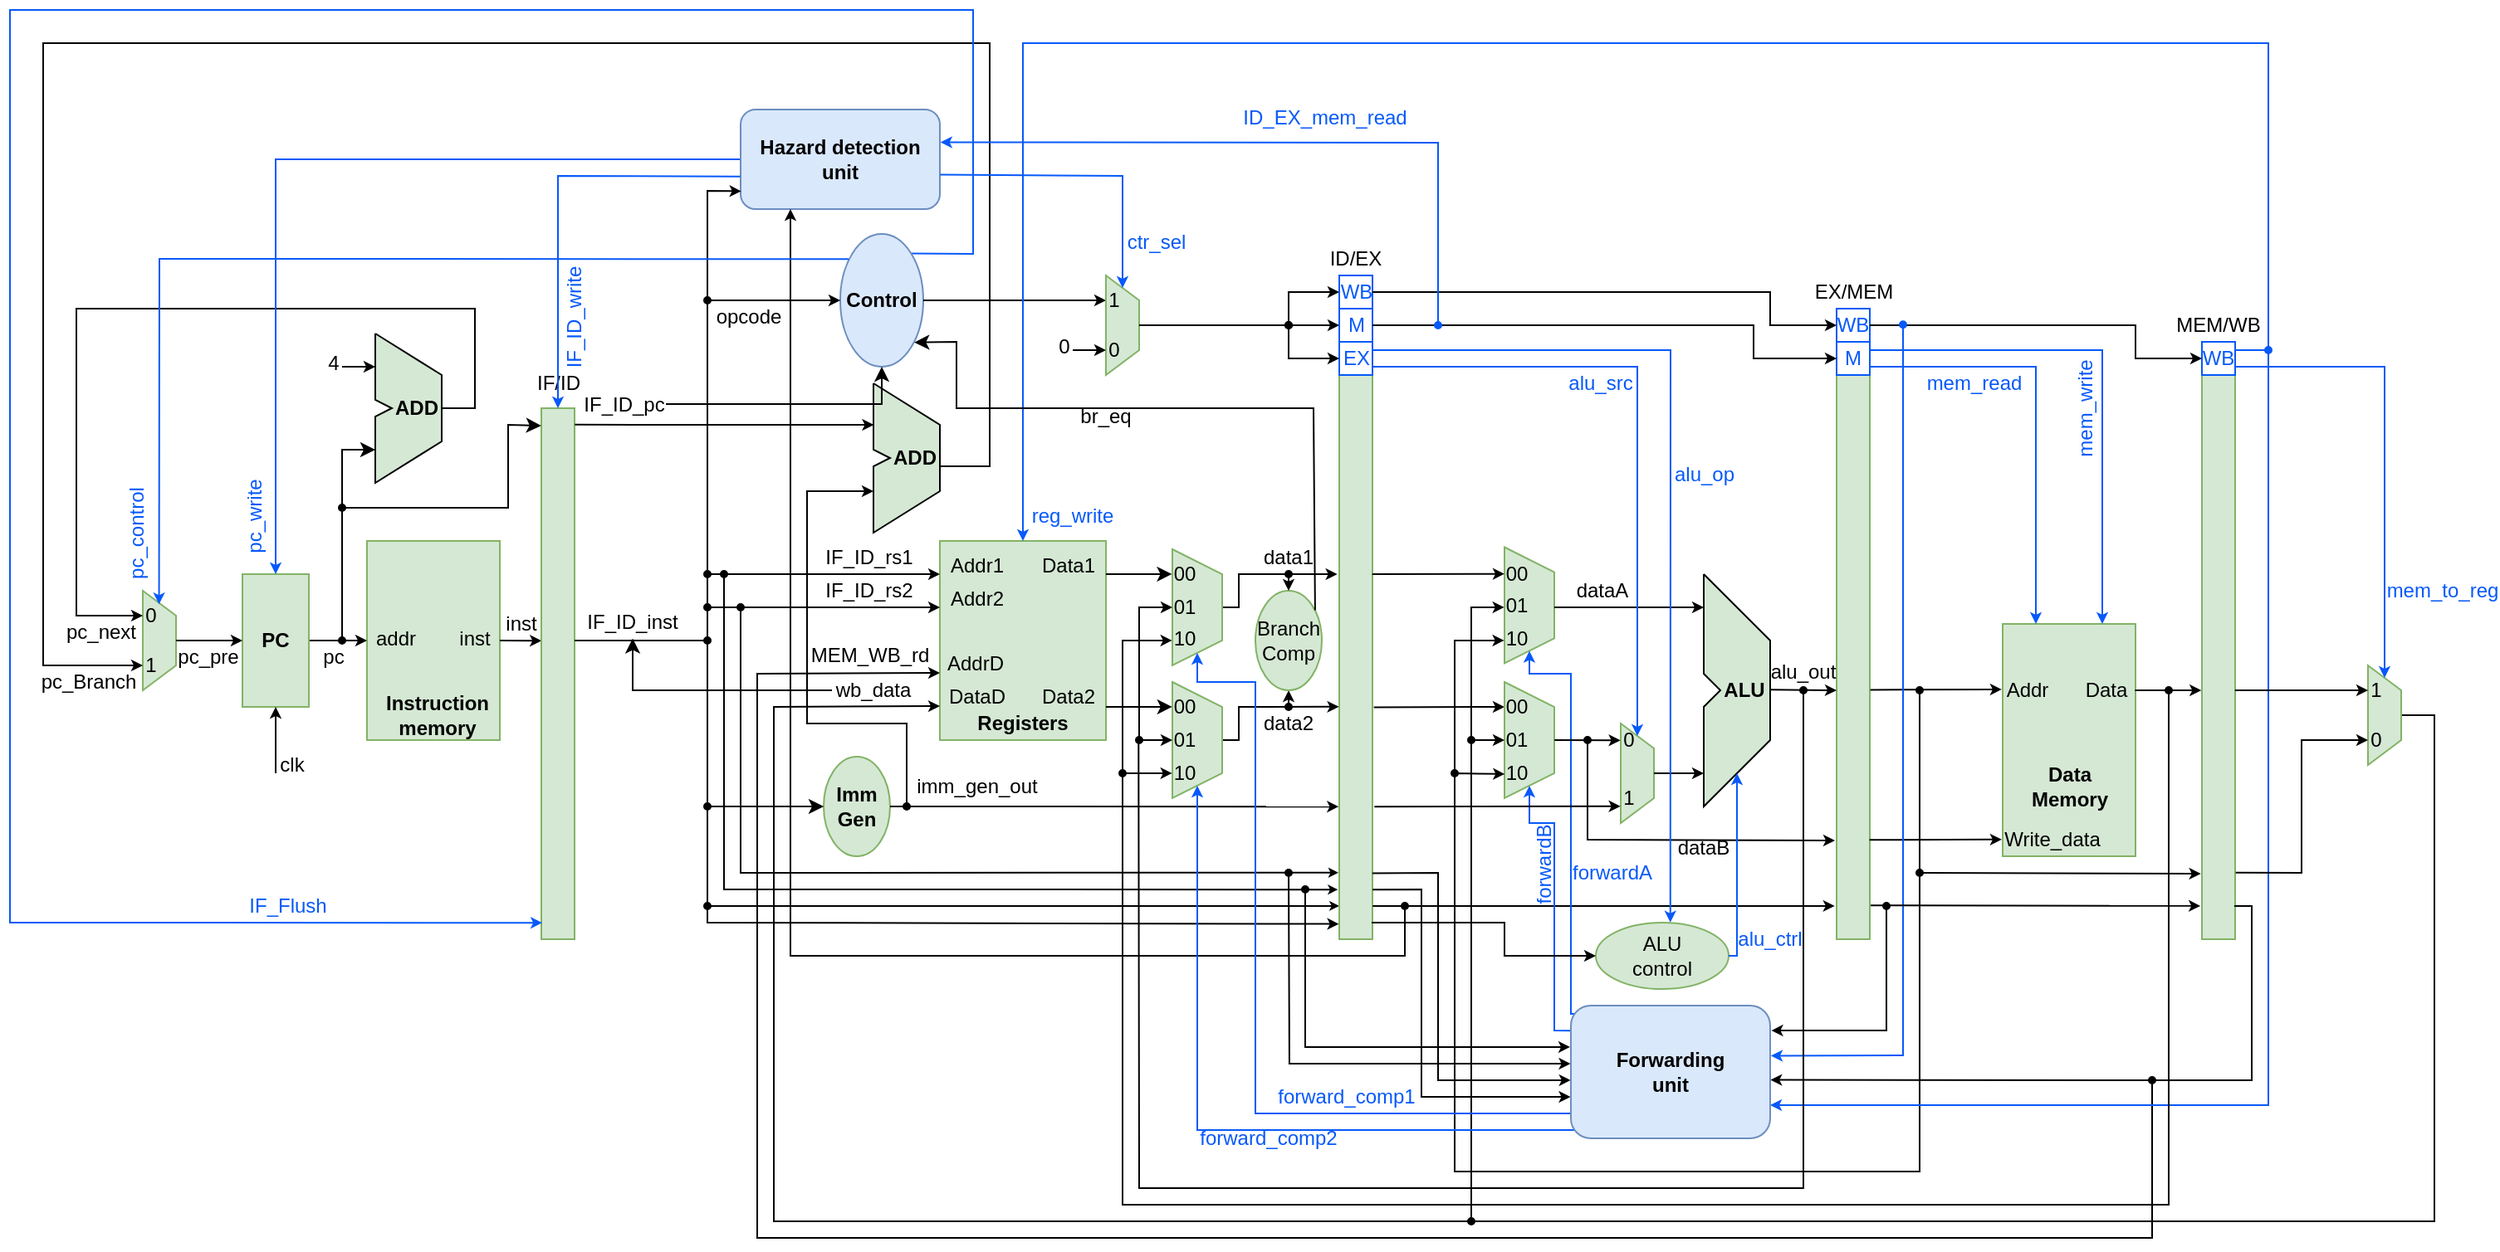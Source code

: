 <mxfile version="16.1.4" type="google" pages="11"><diagram id="8FHVLH8FcMuchBvfIea2" name="Architecture"><mxGraphModel dx="1022" dy="436" grid="1" gridSize="10" guides="1" tooltips="1" connect="1" arrows="1" fold="1" page="1" pageScale="1" pageWidth="1654" pageHeight="1169" math="0" shadow="0"><root><mxCell id="0"/><mxCell id="1" parent="0"/><mxCell id="5zoZG0GTBoJpAAxBTOZD-1" value="" style="rounded=0;whiteSpace=wrap;html=1;labelBackgroundColor=none;labelPosition=center;verticalLabelPosition=middle;align=center;verticalAlign=middle;fillColor=#d5e8d4;strokeColor=#82b366;" parent="1" vertex="1"><mxGeometry x="275" y="500" width="80" height="120" as="geometry"/></mxCell><mxCell id="5zoZG0GTBoJpAAxBTOZD-2" value="" style="endArrow=classic;html=1;endFill=1;exitX=1;exitY=0.5;exitDx=0;exitDy=0;entryX=0.006;entryY=0.438;entryDx=0;entryDy=0;startSize=4;endSize=4;entryPerimeter=0;" parent="1" source="5zoZG0GTBoJpAAxBTOZD-1" target="5zoZG0GTBoJpAAxBTOZD-9" edge="1"><mxGeometry width="50" height="50" relative="1" as="geometry"><mxPoint x="360" y="560" as="sourcePoint"/><mxPoint x="380" y="560" as="targetPoint"/></mxGeometry></mxCell><mxCell id="5zoZG0GTBoJpAAxBTOZD-3" value="" style="endArrow=classic;html=1;endFill=1;entryX=0;entryY=0.5;entryDx=0;entryDy=0;exitX=1;exitY=0.5;exitDx=0;exitDy=0;startSize=4;endSize=4;" parent="1" source="5zoZG0GTBoJpAAxBTOZD-4" target="5zoZG0GTBoJpAAxBTOZD-1" edge="1"><mxGeometry width="50" height="50" relative="1" as="geometry"><mxPoint x="240" y="560" as="sourcePoint"/><mxPoint x="280" y="560" as="targetPoint"/></mxGeometry></mxCell><mxCell id="5zoZG0GTBoJpAAxBTOZD-4" value="PC" style="rounded=0;whiteSpace=wrap;html=1;labelBackgroundColor=none;fillColor=#d5e8d4;fontStyle=1;strokeColor=#82b366;" parent="1" vertex="1"><mxGeometry x="200" y="520" width="40" height="80" as="geometry"/></mxCell><mxCell id="5zoZG0GTBoJpAAxBTOZD-5" value="" style="shape=trapezoid;perimeter=trapezoidPerimeter;whiteSpace=wrap;html=1;fixedSize=1;fillColor=#d5e8d4;rotation=90;size=15;strokeColor=#82b366;" parent="1" vertex="1"><mxGeometry x="120" y="550" width="60" height="20" as="geometry"/></mxCell><mxCell id="5zoZG0GTBoJpAAxBTOZD-6" value="1" style="text;html=1;strokeColor=none;fillColor=none;align=center;verticalAlign=middle;whiteSpace=wrap;rounded=0;" parent="1" vertex="1"><mxGeometry x="140" y="565" width="10" height="20" as="geometry"/></mxCell><mxCell id="5zoZG0GTBoJpAAxBTOZD-7" value="0" style="text;html=1;strokeColor=none;fillColor=none;align=center;verticalAlign=middle;whiteSpace=wrap;rounded=0;" parent="1" vertex="1"><mxGeometry x="140" y="535" width="10" height="20" as="geometry"/></mxCell><mxCell id="5zoZG0GTBoJpAAxBTOZD-8" value="" style="endArrow=classic;html=1;exitX=0.5;exitY=0;exitDx=0;exitDy=0;entryX=0;entryY=0.5;entryDx=0;entryDy=0;endSize=4;startSize=4;" parent="1" source="5zoZG0GTBoJpAAxBTOZD-5" target="5zoZG0GTBoJpAAxBTOZD-4" edge="1"><mxGeometry width="50" height="50" relative="1" as="geometry"><mxPoint x="180" y="560" as="sourcePoint"/><mxPoint x="200" y="560" as="targetPoint"/></mxGeometry></mxCell><mxCell id="5zoZG0GTBoJpAAxBTOZD-9" value="" style="rounded=0;whiteSpace=wrap;html=1;fillColor=#d5e8d4;strokeColor=#82b366;" parent="1" vertex="1"><mxGeometry x="380" y="420" width="20" height="320" as="geometry"/></mxCell><mxCell id="5zoZG0GTBoJpAAxBTOZD-10" value="" style="group" parent="1" vertex="1" connectable="0"><mxGeometry x="1080" y="520" width="40" height="140" as="geometry"/></mxCell><mxCell id="5zoZG0GTBoJpAAxBTOZD-11" value="" style="shape=parallelogram;perimeter=parallelogramPerimeter;whiteSpace=wrap;html=1;fixedSize=1;labelBackgroundColor=none;fillColor=#d5e8d4;direction=south;flipH=1;flipV=1;size=40;strokeColor=none;" parent="5zoZG0GTBoJpAAxBTOZD-10" vertex="1"><mxGeometry width="40" height="100" as="geometry"/></mxCell><mxCell id="5zoZG0GTBoJpAAxBTOZD-12" value="" style="shape=parallelogram;perimeter=parallelogramPerimeter;whiteSpace=wrap;html=1;fixedSize=1;labelBackgroundColor=none;fillColor=#d5e8d4;direction=south;flipV=1;size=40;strokeColor=none;" parent="5zoZG0GTBoJpAAxBTOZD-10" vertex="1"><mxGeometry y="40" width="40" height="100" as="geometry"/></mxCell><mxCell id="5zoZG0GTBoJpAAxBTOZD-13" value="" style="endArrow=none;html=1;shadow=0;fontColor=#000000;fillColor=#80A5FA;rounded=0;" parent="5zoZG0GTBoJpAAxBTOZD-10" edge="1"><mxGeometry width="50" height="50" as="geometry"><mxPoint y="1.137e-13" as="sourcePoint"/><mxPoint y="1.137e-13" as="targetPoint"/><Array as="points"><mxPoint x="40" y="40"/><mxPoint x="40" y="100"/><mxPoint y="140"/><mxPoint y="80"/><mxPoint x="10" y="70"/><mxPoint y="60"/></Array></mxGeometry></mxCell><mxCell id="5zoZG0GTBoJpAAxBTOZD-14" value="&lt;font color=&quot;#000000&quot;&gt;ALU&lt;/font&gt;" style="text;html=1;strokeColor=none;fillColor=none;align=center;verticalAlign=middle;whiteSpace=wrap;rounded=0;labelBackgroundColor=none;fontColor=#FFFFFF;fontStyle=1" parent="5zoZG0GTBoJpAAxBTOZD-10" vertex="1"><mxGeometry x="12" y="60" width="25" height="20" as="geometry"/></mxCell><mxCell id="5zoZG0GTBoJpAAxBTOZD-15" value="" style="group" parent="1" vertex="1" connectable="0"><mxGeometry x="280" y="375" width="40" height="90" as="geometry"/></mxCell><mxCell id="5zoZG0GTBoJpAAxBTOZD-16" value="" style="shape=parallelogram;perimeter=parallelogramPerimeter;whiteSpace=wrap;html=1;fixedSize=1;labelBackgroundColor=none;fillColor=#d5e8d4;direction=south;flipV=1;size=25.0;strokeColor=none;" parent="5zoZG0GTBoJpAAxBTOZD-15" vertex="1"><mxGeometry y="25" width="40" height="65" as="geometry"/></mxCell><mxCell id="5zoZG0GTBoJpAAxBTOZD-17" value="" style="shape=parallelogram;perimeter=parallelogramPerimeter;whiteSpace=wrap;html=1;fixedSize=1;labelBackgroundColor=none;fillColor=#d5e8d4;direction=south;flipH=1;flipV=1;size=25;strokeColor=none;" parent="5zoZG0GTBoJpAAxBTOZD-15" vertex="1"><mxGeometry width="40" height="65" as="geometry"/></mxCell><mxCell id="5zoZG0GTBoJpAAxBTOZD-18" value="" style="endArrow=none;html=1;shadow=0;fontColor=#000000;fillColor=#80A5FA;rounded=0;" parent="5zoZG0GTBoJpAAxBTOZD-15" edge="1"><mxGeometry width="50" height="50" as="geometry"><mxPoint as="sourcePoint"/><mxPoint as="targetPoint"/><Array as="points"><mxPoint x="40" y="25"/><mxPoint x="40" y="65"/><mxPoint y="90"/><mxPoint y="50"/><mxPoint x="10" y="45"/><mxPoint y="40"/></Array></mxGeometry></mxCell><mxCell id="5zoZG0GTBoJpAAxBTOZD-19" value="&lt;b&gt;ADD&lt;/b&gt;" style="text;html=1;strokeColor=none;fillColor=none;align=center;verticalAlign=middle;whiteSpace=wrap;rounded=0;" parent="5zoZG0GTBoJpAAxBTOZD-15" vertex="1"><mxGeometry x="10" y="35" width="30" height="20" as="geometry"/></mxCell><mxCell id="5zoZG0GTBoJpAAxBTOZD-20" value="" style="endArrow=classic;html=1;rounded=0;startArrow=oval;startFill=1;startSize=4;" parent="1" edge="1"><mxGeometry width="50" height="50" relative="1" as="geometry"><mxPoint x="260" y="560" as="sourcePoint"/><mxPoint x="280" y="445" as="targetPoint"/><Array as="points"><mxPoint x="260" y="445"/></Array></mxGeometry></mxCell><mxCell id="5zoZG0GTBoJpAAxBTOZD-21" value="" style="endArrow=classic;html=1;rounded=0;startArrow=oval;startFill=1;startSize=4;entryX=-0.005;entryY=0.033;entryDx=0;entryDy=0;entryPerimeter=0;" parent="1" target="5zoZG0GTBoJpAAxBTOZD-9" edge="1"><mxGeometry width="50" height="50" relative="1" as="geometry"><mxPoint x="260" y="480" as="sourcePoint"/><mxPoint x="379" y="430" as="targetPoint"/><Array as="points"><mxPoint x="360" y="480"/><mxPoint x="360" y="430"/></Array></mxGeometry></mxCell><mxCell id="5zoZG0GTBoJpAAxBTOZD-22" value="" style="endArrow=classic;html=1;startSize=4;endSize=4;" parent="1" edge="1"><mxGeometry width="50" height="50" relative="1" as="geometry"><mxPoint x="260" y="395.0" as="sourcePoint"/><mxPoint x="280" y="395.0" as="targetPoint"/></mxGeometry></mxCell><mxCell id="5zoZG0GTBoJpAAxBTOZD-23" value="4" style="text;html=1;strokeColor=none;fillColor=none;align=center;verticalAlign=middle;whiteSpace=wrap;rounded=0;" parent="1" vertex="1"><mxGeometry x="250" y="385" width="10" height="15" as="geometry"/></mxCell><mxCell id="5zoZG0GTBoJpAAxBTOZD-24" value="" style="endArrow=classic;html=1;rounded=0;entryX=0.25;entryY=1;entryDx=0;entryDy=0;endSize=4;startSize=4;exitX=1;exitY=0.5;exitDx=0;exitDy=0;" parent="1" source="5zoZG0GTBoJpAAxBTOZD-19" target="5zoZG0GTBoJpAAxBTOZD-5" edge="1"><mxGeometry width="50" height="50" relative="1" as="geometry"><mxPoint x="345" y="420" as="sourcePoint"/><mxPoint x="160" y="540" as="targetPoint"/><Array as="points"><mxPoint x="340" y="420"/><mxPoint x="340" y="360"/><mxPoint x="100" y="360"/><mxPoint x="100" y="545"/><mxPoint x="140" y="545"/></Array></mxGeometry></mxCell><mxCell id="5zoZG0GTBoJpAAxBTOZD-25" value="" style="endArrow=classic;html=1;rounded=0;entryX=0.75;entryY=1;entryDx=0;entryDy=0;endSize=4;startSize=4;exitX=1;exitY=0.75;exitDx=0;exitDy=0;" parent="1" source="5zoZG0GTBoJpAAxBTOZD-45" edge="1"><mxGeometry width="50" height="50" relative="1" as="geometry"><mxPoint x="640" y="470" as="sourcePoint"/><mxPoint x="140" y="575" as="targetPoint"/><Array as="points"><mxPoint x="650" y="455"/><mxPoint x="650" y="200"/><mxPoint x="620" y="200"/><mxPoint x="210" y="200"/><mxPoint x="80" y="200"/><mxPoint x="80" y="575"/></Array></mxGeometry></mxCell><mxCell id="5zoZG0GTBoJpAAxBTOZD-26" value="" style="rounded=0;whiteSpace=wrap;html=1;fillColor=#d5e8d4;labelBackgroundColor=none;strokeColor=#82b366;" parent="1" vertex="1"><mxGeometry x="620" y="500" width="100" height="120" as="geometry"/></mxCell><mxCell id="5zoZG0GTBoJpAAxBTOZD-27" value="pc" style="text;html=1;strokeColor=none;fillColor=none;align=center;verticalAlign=middle;whiteSpace=wrap;rounded=0;" parent="1" vertex="1"><mxGeometry x="245" y="560" width="20" height="20" as="geometry"/></mxCell><mxCell id="5zoZG0GTBoJpAAxBTOZD-28" value="Instruction memory" style="text;html=1;strokeColor=none;fillColor=none;align=center;verticalAlign=middle;whiteSpace=wrap;rounded=0;fontStyle=1" parent="1" vertex="1"><mxGeometry x="290" y="595" width="55" height="20" as="geometry"/></mxCell><mxCell id="5zoZG0GTBoJpAAxBTOZD-29" value="addr" style="text;html=1;strokeColor=none;fillColor=none;align=center;verticalAlign=middle;whiteSpace=wrap;rounded=0;" parent="1" vertex="1"><mxGeometry x="280" y="548.75" width="25" height="20" as="geometry"/></mxCell><mxCell id="5zoZG0GTBoJpAAxBTOZD-30" value="inst" style="text;html=1;strokeColor=none;fillColor=none;align=center;verticalAlign=middle;whiteSpace=wrap;rounded=0;" parent="1" vertex="1"><mxGeometry x="330" y="548.75" width="20" height="20" as="geometry"/></mxCell><mxCell id="5zoZG0GTBoJpAAxBTOZD-31" value="pc_next" style="text;html=1;strokeColor=none;fillColor=none;align=center;verticalAlign=middle;whiteSpace=wrap;rounded=0;" parent="1" vertex="1"><mxGeometry x="95" y="545" width="40" height="20" as="geometry"/></mxCell><mxCell id="5zoZG0GTBoJpAAxBTOZD-32" value="pc_Branch" style="text;html=1;strokeColor=none;fillColor=none;align=center;verticalAlign=middle;whiteSpace=wrap;rounded=0;" parent="1" vertex="1"><mxGeometry x="80" y="575" width="55" height="20" as="geometry"/></mxCell><mxCell id="5zoZG0GTBoJpAAxBTOZD-33" value="" style="endArrow=classic;html=1;rounded=0;endSize=4;startSize=4;exitX=0;exitY=0.5;exitDx=0;exitDy=0;fontColor=#0759FA;strokeColor=#0759FA;entryX=0.5;entryY=0;entryDx=0;entryDy=0;" parent="1" source="5zoZG0GTBoJpAAxBTOZD-37" target="5zoZG0GTBoJpAAxBTOZD-4" edge="1"><mxGeometry width="50" height="50" relative="1" as="geometry"><mxPoint x="200" y="285" as="sourcePoint"/><mxPoint x="205" y="415" as="targetPoint"/><Array as="points"><mxPoint x="220" y="270"/></Array></mxGeometry></mxCell><mxCell id="5zoZG0GTBoJpAAxBTOZD-34" value="pc_control" style="text;html=1;strokeColor=none;fillColor=none;align=center;verticalAlign=middle;whiteSpace=wrap;rounded=0;fontColor=#0759FA;rotation=270;" parent="1" vertex="1"><mxGeometry x="116.25" y="486.25" width="40" height="17.5" as="geometry"/></mxCell><mxCell id="5zoZG0GTBoJpAAxBTOZD-35" value="" style="endArrow=classic;html=1;rounded=0;entryX=0.028;entryY=0.969;entryDx=0;entryDy=0;entryPerimeter=0;endSize=4;startSize=4;exitX=1;exitY=0;exitDx=0;exitDy=0;strokeColor=#0759FA;" parent="1" source="5zoZG0GTBoJpAAxBTOZD-46" target="5zoZG0GTBoJpAAxBTOZD-9" edge="1"><mxGeometry width="50" height="50" relative="1" as="geometry"><mxPoint x="700" y="200" as="sourcePoint"/><mxPoint x="120" y="619.995" as="targetPoint"/><Array as="points"><mxPoint x="640" y="327"/><mxPoint x="640" y="200"/><mxPoint x="640" y="180"/><mxPoint x="60" y="180"/><mxPoint x="60" y="730"/></Array></mxGeometry></mxCell><mxCell id="5zoZG0GTBoJpAAxBTOZD-36" value="IF_Flush" style="text;html=1;strokeColor=none;fillColor=none;align=center;verticalAlign=middle;whiteSpace=wrap;rounded=0;fontColor=#0759FA;" parent="1" vertex="1"><mxGeometry x="205" y="710" width="45" height="20" as="geometry"/></mxCell><mxCell id="5zoZG0GTBoJpAAxBTOZD-37" value="&lt;b&gt;Hazard detection unit&lt;/b&gt;" style="rounded=1;whiteSpace=wrap;html=1;fillColor=#dae8fc;strokeColor=#6c8ebf;" parent="1" vertex="1"><mxGeometry x="500" y="240" width="120" height="60" as="geometry"/></mxCell><mxCell id="5zoZG0GTBoJpAAxBTOZD-38" value="&lt;span style=&quot;color: rgb(0 , 0 , 0)&quot;&gt;Registers&lt;/span&gt;" style="text;html=1;strokeColor=none;fillColor=none;align=center;verticalAlign=middle;whiteSpace=wrap;rounded=0;fontColor=#FFFFFF;fontStyle=1" parent="1" vertex="1"><mxGeometry x="645" y="600" width="50" height="20" as="geometry"/></mxCell><mxCell id="5zoZG0GTBoJpAAxBTOZD-39" value="Imm&lt;br&gt;Gen" style="ellipse;whiteSpace=wrap;html=1;fillColor=#d5e8d4;fontStyle=1;strokeColor=#82b366;" parent="1" vertex="1"><mxGeometry x="550" y="630" width="40" height="60" as="geometry"/></mxCell><mxCell id="5zoZG0GTBoJpAAxBTOZD-40" value="" style="endArrow=classic;html=1;rounded=0;startSize=4;endSize=4;entryX=0.615;entryY=0.006;entryDx=0;entryDy=0;entryPerimeter=0;exitX=1.009;exitY=0.031;exitDx=0;exitDy=0;exitPerimeter=0;" parent="1" source="5zoZG0GTBoJpAAxBTOZD-9" target="5zoZG0GTBoJpAAxBTOZD-43" edge="1"><mxGeometry width="50" height="50" relative="1" as="geometry"><mxPoint x="405" y="429" as="sourcePoint"/><mxPoint x="580" y="430" as="targetPoint"/><Array as="points"/></mxGeometry></mxCell><mxCell id="5zoZG0GTBoJpAAxBTOZD-41" value="" style="group" parent="1" vertex="1" connectable="0"><mxGeometry x="580" y="405" width="40" height="90" as="geometry"/></mxCell><mxCell id="5zoZG0GTBoJpAAxBTOZD-42" value="" style="shape=parallelogram;perimeter=parallelogramPerimeter;whiteSpace=wrap;html=1;fixedSize=1;labelBackgroundColor=none;fillColor=#d5e8d4;direction=south;flipV=1;size=25.0;strokeColor=none;" parent="5zoZG0GTBoJpAAxBTOZD-41" vertex="1"><mxGeometry y="25" width="40" height="65" as="geometry"/></mxCell><mxCell id="5zoZG0GTBoJpAAxBTOZD-43" value="" style="shape=parallelogram;perimeter=parallelogramPerimeter;whiteSpace=wrap;html=1;fixedSize=1;labelBackgroundColor=none;fillColor=#d5e8d4;direction=south;flipH=1;flipV=1;size=25;strokeColor=none;" parent="5zoZG0GTBoJpAAxBTOZD-41" vertex="1"><mxGeometry width="40" height="65" as="geometry"/></mxCell><mxCell id="5zoZG0GTBoJpAAxBTOZD-44" value="" style="endArrow=none;html=1;shadow=0;fontColor=#000000;fillColor=#80A5FA;rounded=0;" parent="5zoZG0GTBoJpAAxBTOZD-41" edge="1"><mxGeometry width="50" height="50" as="geometry"><mxPoint as="sourcePoint"/><mxPoint as="targetPoint"/><Array as="points"><mxPoint x="40" y="25"/><mxPoint x="40" y="65"/><mxPoint y="90"/><mxPoint y="50"/><mxPoint x="10" y="45"/><mxPoint y="40"/></Array></mxGeometry></mxCell><mxCell id="5zoZG0GTBoJpAAxBTOZD-45" value="ADD" style="text;html=1;strokeColor=none;fillColor=none;align=center;verticalAlign=middle;whiteSpace=wrap;rounded=0;fontStyle=1" parent="5zoZG0GTBoJpAAxBTOZD-41" vertex="1"><mxGeometry x="10" y="35" width="30" height="20" as="geometry"/></mxCell><mxCell id="5zoZG0GTBoJpAAxBTOZD-46" value="&lt;b&gt;Control&lt;/b&gt;" style="ellipse;whiteSpace=wrap;html=1;fillColor=#dae8fc;strokeColor=#6c8ebf;" parent="1" vertex="1"><mxGeometry x="560" y="315" width="50" height="80" as="geometry"/></mxCell><mxCell id="5zoZG0GTBoJpAAxBTOZD-47" value="IF/ID" style="text;html=1;strokeColor=none;fillColor=none;align=center;verticalAlign=middle;whiteSpace=wrap;rounded=0;fontColor=#000000;" parent="1" vertex="1"><mxGeometry x="377.5" y="395" width="25" height="20" as="geometry"/></mxCell><mxCell id="5zoZG0GTBoJpAAxBTOZD-48" value="inst" style="text;html=1;strokeColor=none;fillColor=none;align=center;verticalAlign=middle;whiteSpace=wrap;rounded=0;" parent="1" vertex="1"><mxGeometry x="357.5" y="545" width="20" height="10" as="geometry"/></mxCell><mxCell id="5zoZG0GTBoJpAAxBTOZD-49" value="Addr1" style="text;html=1;strokeColor=none;fillColor=none;align=center;verticalAlign=middle;whiteSpace=wrap;rounded=0;fontColor=#000000;" parent="1" vertex="1"><mxGeometry x="625" y="505" width="35" height="20" as="geometry"/></mxCell><mxCell id="5zoZG0GTBoJpAAxBTOZD-50" value="AddrD" style="text;html=1;strokeColor=none;fillColor=none;align=center;verticalAlign=middle;whiteSpace=wrap;rounded=0;fontColor=#000000;" parent="1" vertex="1"><mxGeometry x="625" y="565" width="32.5" height="17.5" as="geometry"/></mxCell><mxCell id="5zoZG0GTBoJpAAxBTOZD-51" value="Addr2" style="text;html=1;strokeColor=none;fillColor=none;align=center;verticalAlign=middle;whiteSpace=wrap;rounded=0;fontColor=#000000;" parent="1" vertex="1"><mxGeometry x="625" y="525" width="35" height="20" as="geometry"/></mxCell><mxCell id="5zoZG0GTBoJpAAxBTOZD-52" value="DataD" style="text;html=1;strokeColor=none;fillColor=none;align=center;verticalAlign=middle;whiteSpace=wrap;rounded=0;fontColor=#000000;" parent="1" vertex="1"><mxGeometry x="625" y="585" width="35" height="17.5" as="geometry"/></mxCell><mxCell id="5zoZG0GTBoJpAAxBTOZD-53" value="Data2" style="text;html=1;strokeColor=none;fillColor=none;align=center;verticalAlign=middle;whiteSpace=wrap;rounded=0;fontColor=#000000;" parent="1" vertex="1"><mxGeometry x="680" y="585" width="35" height="17.5" as="geometry"/></mxCell><mxCell id="5zoZG0GTBoJpAAxBTOZD-54" value="Data1" style="text;html=1;strokeColor=none;fillColor=none;align=center;verticalAlign=middle;whiteSpace=wrap;rounded=0;fontColor=#000000;" parent="1" vertex="1"><mxGeometry x="680" y="506.25" width="35" height="17.5" as="geometry"/></mxCell><mxCell id="5zoZG0GTBoJpAAxBTOZD-55" value="" style="endArrow=classic;html=1;rounded=0;startSize=4;endSize=4;startArrow=oval;startFill=1;" parent="1" edge="1"><mxGeometry width="50" height="50" relative="1" as="geometry"><mxPoint x="1350" y="825" as="sourcePoint"/><mxPoint x="620" y="579.52" as="targetPoint"/><Array as="points"><mxPoint x="1350" y="920"/><mxPoint x="510" y="920"/><mxPoint x="510" y="580"/></Array></mxGeometry></mxCell><mxCell id="5zoZG0GTBoJpAAxBTOZD-56" value="" style="endArrow=classic;html=1;rounded=0;startArrow=oval;startFill=1;startSize=4;endSize=4;" parent="1" edge="1"><mxGeometry width="50" height="50" relative="1" as="geometry"><mxPoint x="480.0" y="540" as="sourcePoint"/><mxPoint x="620" y="540" as="targetPoint"/><Array as="points"/></mxGeometry></mxCell><mxCell id="5zoZG0GTBoJpAAxBTOZD-57" value="" style="endArrow=classic;html=1;rounded=0;startArrow=oval;startFill=1;startSize=4;endSize=4;" parent="1" edge="1"><mxGeometry width="50" height="50" relative="1" as="geometry"><mxPoint x="480.0" y="520" as="sourcePoint"/><mxPoint x="620" y="520" as="targetPoint"/><Array as="points"/></mxGeometry></mxCell><mxCell id="5zoZG0GTBoJpAAxBTOZD-58" value="" style="endArrow=classic;html=1;rounded=0;startSize=4;endSize=4;startArrow=none;startFill=0;exitX=0.5;exitY=0;exitDx=0;exitDy=0;" parent="1" source="5zoZG0GTBoJpAAxBTOZD-139" edge="1"><mxGeometry width="50" height="50" relative="1" as="geometry"><mxPoint x="1415" y="825" as="sourcePoint"/><mxPoint x="620" y="599.52" as="targetPoint"/><Array as="points"><mxPoint x="1520" y="605"/><mxPoint x="1520" y="910"/><mxPoint x="520" y="910"/><mxPoint x="520" y="600"/></Array></mxGeometry></mxCell><mxCell id="5zoZG0GTBoJpAAxBTOZD-59" value="" style="endArrow=classic;html=1;rounded=0;startSize=4;endSize=4;exitX=1;exitY=0.5;exitDx=0;exitDy=0;entryX=0.25;entryY=1;entryDx=0;entryDy=0;" parent="1" source="5zoZG0GTBoJpAAxBTOZD-46" target="5zoZG0GTBoJpAAxBTOZD-81" edge="1"><mxGeometry width="50" height="50" relative="1" as="geometry"><mxPoint x="600" y="359.43" as="sourcePoint"/><mxPoint x="725" y="359.43" as="targetPoint"/><Array as="points"/></mxGeometry></mxCell><mxCell id="5zoZG0GTBoJpAAxBTOZD-60" value="" style="endArrow=classic;html=1;rounded=0;startSize=4;endSize=4;startArrow=oval;startFill=1;entryX=0.5;entryY=1;entryDx=0;entryDy=0;" parent="1" target="5zoZG0GTBoJpAAxBTOZD-91" edge="1"><mxGeometry width="50" height="50" relative="1" as="geometry"><mxPoint x="830" y="600" as="sourcePoint"/><mxPoint x="933" y="600" as="targetPoint"/><Array as="points"/></mxGeometry></mxCell><mxCell id="5zoZG0GTBoJpAAxBTOZD-61" value="" style="endArrow=classic;html=1;rounded=0;startSize=4;endSize=4;entryX=0.003;entryY=0.82;entryDx=0;entryDy=0;entryPerimeter=0;" parent="1" target="5zoZG0GTBoJpAAxBTOZD-37" edge="1"><mxGeometry width="50" height="50" relative="1" as="geometry"><mxPoint x="400.0" y="560" as="sourcePoint"/><mxPoint x="480" y="280" as="targetPoint"/><Array as="points"><mxPoint x="480" y="560"/><mxPoint x="480" y="289"/></Array></mxGeometry></mxCell><mxCell id="5zoZG0GTBoJpAAxBTOZD-62" value="" style="endArrow=classic;html=1;rounded=0;startArrow=oval;startFill=1;endSize=3;startSize=4;entryX=-0.041;entryY=0.912;entryDx=0;entryDy=0;entryPerimeter=0;" parent="1" target="5zoZG0GTBoJpAAxBTOZD-67" edge="1"><mxGeometry width="50" height="50" relative="1" as="geometry"><mxPoint x="490.0" y="520" as="sourcePoint"/><mxPoint x="800" y="720" as="targetPoint"/><Array as="points"><mxPoint x="490" y="710"/></Array></mxGeometry></mxCell><mxCell id="5zoZG0GTBoJpAAxBTOZD-63" value="" style="endArrow=classic;html=1;rounded=0;startSize=4;startArrow=oval;startFill=1;endSize=3;entryX=-0.026;entryY=0.882;entryDx=0;entryDy=0;entryPerimeter=0;" parent="1" target="5zoZG0GTBoJpAAxBTOZD-67" edge="1"><mxGeometry width="50" height="50" relative="1" as="geometry"><mxPoint x="500.0" y="540" as="sourcePoint"/><mxPoint x="800" y="700" as="targetPoint"/><Array as="points"><mxPoint x="500" y="700"/></Array></mxGeometry></mxCell><mxCell id="5zoZG0GTBoJpAAxBTOZD-64" value="" style="endArrow=classic;html=1;rounded=0;startSize=4;startArrow=oval;startFill=1;endSize=3;entryX=0.005;entryY=0.941;entryDx=0;entryDy=0;entryPerimeter=0;" parent="1" target="5zoZG0GTBoJpAAxBTOZD-67" edge="1"><mxGeometry width="50" height="50" relative="1" as="geometry"><mxPoint x="480.0" y="560" as="sourcePoint"/><mxPoint x="855" y="720" as="targetPoint"/><Array as="points"><mxPoint x="480" y="720"/></Array></mxGeometry></mxCell><mxCell id="5zoZG0GTBoJpAAxBTOZD-65" value="" style="endArrow=classic;html=1;rounded=0;startSize=4;startArrow=none;startFill=0;exitX=1;exitY=0.5;exitDx=0;exitDy=0;endSize=4;entryX=-0.017;entryY=0.765;entryDx=0;entryDy=0;entryPerimeter=0;" parent="1" source="5zoZG0GTBoJpAAxBTOZD-39" target="5zoZG0GTBoJpAAxBTOZD-67" edge="1"><mxGeometry width="50" height="50" relative="1" as="geometry"><mxPoint x="655" y="635" as="sourcePoint"/><mxPoint x="800" y="660" as="targetPoint"/><Array as="points"/></mxGeometry></mxCell><mxCell id="5zoZG0GTBoJpAAxBTOZD-66" value="" style="endArrow=classic;html=1;rounded=0;endSize=4;startSize=4;entryX=0.25;entryY=1;entryDx=0;entryDy=0;startArrow=oval;startFill=1;" parent="1" target="5zoZG0GTBoJpAAxBTOZD-37" edge="1"><mxGeometry width="50" height="50" relative="1" as="geometry"><mxPoint x="900" y="720" as="sourcePoint"/><mxPoint x="530" y="309.07" as="targetPoint"/><Array as="points"><mxPoint x="900" y="750"/><mxPoint x="530" y="750"/></Array></mxGeometry></mxCell><mxCell id="5zoZG0GTBoJpAAxBTOZD-67" value="" style="rounded=0;whiteSpace=wrap;html=1;fillColor=#d5e8d4;strokeColor=#82b366;" parent="1" vertex="1"><mxGeometry x="860.5" y="400" width="20" height="340" as="geometry"/></mxCell><mxCell id="5zoZG0GTBoJpAAxBTOZD-68" value="EX" style="rounded=0;whiteSpace=wrap;html=1;direction=south;fillColor=#FFFFFF;strokeColor=#0759FA;fontColor=#0759FA;" parent="1" vertex="1"><mxGeometry x="860.5" y="380" width="20" height="20" as="geometry"/></mxCell><mxCell id="5zoZG0GTBoJpAAxBTOZD-69" value="WB" style="rounded=0;whiteSpace=wrap;html=1;direction=south;fillColor=#FFFFFF;strokeColor=#0759FA;fontColor=#0759FA;" parent="1" vertex="1"><mxGeometry x="860.5" y="340" width="20" height="20" as="geometry"/></mxCell><mxCell id="5zoZG0GTBoJpAAxBTOZD-70" value="M" style="rounded=0;whiteSpace=wrap;html=1;direction=south;fillColor=#FFFFFF;strokeColor=#0759FA;fontColor=#0759FA;" parent="1" vertex="1"><mxGeometry x="860.5" y="360" width="20" height="20" as="geometry"/></mxCell><mxCell id="5zoZG0GTBoJpAAxBTOZD-71" value="ID/EX" style="text;html=1;strokeColor=none;fillColor=none;align=center;verticalAlign=middle;whiteSpace=wrap;rounded=0;fontColor=#000000;" parent="1" vertex="1"><mxGeometry x="858" y="320" width="25" height="20" as="geometry"/></mxCell><mxCell id="5zoZG0GTBoJpAAxBTOZD-72" value="" style="endArrow=classic;html=1;rounded=0;startSize=4;startArrow=oval;startFill=1;entryX=0;entryY=0.5;entryDx=0;entryDy=0;" parent="1" target="5zoZG0GTBoJpAAxBTOZD-39" edge="1"><mxGeometry width="50" height="50" relative="1" as="geometry"><mxPoint x="480.0" y="660" as="sourcePoint"/><mxPoint x="560" y="680" as="targetPoint"/><Array as="points"/></mxGeometry></mxCell><mxCell id="5zoZG0GTBoJpAAxBTOZD-73" value="" style="endArrow=classic;html=1;rounded=0;startSize=4;startArrow=oval;startFill=1;endSize=4;" parent="1" edge="1"><mxGeometry width="50" height="50" relative="1" as="geometry"><mxPoint x="600" y="660" as="sourcePoint"/><mxPoint x="580.0" y="470" as="targetPoint"/><Array as="points"><mxPoint x="600" y="610"/><mxPoint x="540" y="610"/><mxPoint x="540" y="470"/></Array></mxGeometry></mxCell><mxCell id="5zoZG0GTBoJpAAxBTOZD-74" value="" style="endArrow=classic;html=1;rounded=0;startSize=4;endSize=4;startArrow=oval;startFill=1;entryX=0.5;entryY=1;entryDx=0;entryDy=0;" parent="1" target="5zoZG0GTBoJpAAxBTOZD-69" edge="1"><mxGeometry width="50" height="50" relative="1" as="geometry"><mxPoint x="830" y="370.0" as="sourcePoint"/><mxPoint x="864.5" y="342.5" as="targetPoint"/><Array as="points"><mxPoint x="830" y="350"/></Array></mxGeometry></mxCell><mxCell id="5zoZG0GTBoJpAAxBTOZD-75" value="" style="endArrow=classic;html=1;rounded=0;startSize=4;endSize=4;exitX=0.5;exitY=0;exitDx=0;exitDy=0;entryX=-0.01;entryY=0.588;entryDx=0;entryDy=0;entryPerimeter=0;" parent="1" source="5zoZG0GTBoJpAAxBTOZD-191" target="5zoZG0GTBoJpAAxBTOZD-67" edge="1"><mxGeometry width="50" height="50" relative="1" as="geometry"><mxPoint x="725" y="600" as="sourcePoint"/><mxPoint x="800" y="600" as="targetPoint"/><Array as="points"><mxPoint x="800" y="620"/><mxPoint x="800" y="600"/></Array></mxGeometry></mxCell><mxCell id="5zoZG0GTBoJpAAxBTOZD-76" value="" style="endArrow=classic;html=1;rounded=0;startSize=4;endSize=4;entryX=-0.058;entryY=0.353;entryDx=0;entryDy=0;entryPerimeter=0;exitX=0.5;exitY=0;exitDx=0;exitDy=0;" parent="1" source="5zoZG0GTBoJpAAxBTOZD-187" target="5zoZG0GTBoJpAAxBTOZD-67" edge="1"><mxGeometry width="50" height="50" relative="1" as="geometry"><mxPoint x="730" y="520" as="sourcePoint"/><mxPoint x="800" y="520" as="targetPoint"/><Array as="points"><mxPoint x="800" y="540"/><mxPoint x="800" y="520"/></Array></mxGeometry></mxCell><mxCell id="5zoZG0GTBoJpAAxBTOZD-77" value="" style="endArrow=classic;html=1;rounded=0;endSize=4;startSize=4;entryX=-0.055;entryY=0.941;entryDx=0;entryDy=0;entryPerimeter=0;exitX=1.007;exitY=0.941;exitDx=0;exitDy=0;exitPerimeter=0;" parent="1" source="5zoZG0GTBoJpAAxBTOZD-67" target="5zoZG0GTBoJpAAxBTOZD-106" edge="1"><mxGeometry width="50" height="50" relative="1" as="geometry"><mxPoint x="885" y="729" as="sourcePoint"/><mxPoint x="1159" y="729.36" as="targetPoint"/><Array as="points"/></mxGeometry></mxCell><mxCell id="5zoZG0GTBoJpAAxBTOZD-78" value="" style="endArrow=classic;html=1;rounded=0;endSize=4;startSize=4;exitX=0.996;exitY=0.883;exitDx=0;exitDy=0;exitPerimeter=0;entryX=-0.001;entryY=0.562;entryDx=0;entryDy=0;entryPerimeter=0;" parent="1" source="5zoZG0GTBoJpAAxBTOZD-67" target="5zoZG0GTBoJpAAxBTOZD-203" edge="1"><mxGeometry width="50" height="50" relative="1" as="geometry"><mxPoint x="1060" y="840" as="sourcePoint"/><mxPoint x="980" y="800" as="targetPoint"/><Array as="points"><mxPoint x="920" y="700"/><mxPoint x="920" y="825"/></Array></mxGeometry></mxCell><mxCell id="5zoZG0GTBoJpAAxBTOZD-79" value="" style="endArrow=classic;html=1;rounded=0;endSize=4;startSize=4;exitX=1.004;exitY=0.912;exitDx=0;exitDy=0;exitPerimeter=0;entryX=-0.002;entryY=0.688;entryDx=0;entryDy=0;entryPerimeter=0;" parent="1" source="5zoZG0GTBoJpAAxBTOZD-67" target="5zoZG0GTBoJpAAxBTOZD-203" edge="1"><mxGeometry width="50" height="50" relative="1" as="geometry"><mxPoint x="880.5" y="750.1" as="sourcePoint"/><mxPoint x="980.44" y="810" as="targetPoint"/><Array as="points"><mxPoint x="910" y="710"/><mxPoint x="910" y="835"/></Array></mxGeometry></mxCell><mxCell id="5zoZG0GTBoJpAAxBTOZD-80" value="" style="endArrow=classic;html=1;rounded=0;startSize=4;endSize=4;entryX=0;entryY=0.5;entryDx=0;entryDy=0;startArrow=oval;startFill=1;" parent="1" target="5zoZG0GTBoJpAAxBTOZD-46" edge="1"><mxGeometry width="50" height="50" relative="1" as="geometry"><mxPoint x="480.0" y="355.0" as="sourcePoint"/><mxPoint x="540" y="360" as="targetPoint"/><Array as="points"/></mxGeometry></mxCell><mxCell id="5zoZG0GTBoJpAAxBTOZD-81" value="" style="shape=trapezoid;perimeter=trapezoidPerimeter;whiteSpace=wrap;html=1;fixedSize=1;fillColor=#d5e8d4;rotation=90;size=15;direction=east;strokeColor=#82b366;" parent="1" vertex="1"><mxGeometry x="700" y="360" width="60" height="20" as="geometry"/></mxCell><mxCell id="5zoZG0GTBoJpAAxBTOZD-82" value="" style="endArrow=classic;html=1;rounded=0;startSize=4;endSize=4;exitX=0.5;exitY=0;exitDx=0;exitDy=0;entryX=0.5;entryY=1;entryDx=0;entryDy=0;" parent="1" source="5zoZG0GTBoJpAAxBTOZD-81" target="5zoZG0GTBoJpAAxBTOZD-70" edge="1"><mxGeometry width="50" height="50" relative="1" as="geometry"><mxPoint x="799.54" y="370.12" as="sourcePoint"/><mxPoint x="855" y="370" as="targetPoint"/><Array as="points"><mxPoint x="830" y="370"/></Array></mxGeometry></mxCell><mxCell id="5zoZG0GTBoJpAAxBTOZD-83" value="" style="endArrow=classic;html=1;rounded=0;startSize=4;endSize=4;startArrow=oval;startFill=1;entryX=0.5;entryY=1;entryDx=0;entryDy=0;" parent="1" target="5zoZG0GTBoJpAAxBTOZD-68" edge="1"><mxGeometry width="50" height="50" relative="1" as="geometry"><mxPoint x="830" y="370.0" as="sourcePoint"/><mxPoint x="855" y="390" as="targetPoint"/><Array as="points"><mxPoint x="830" y="390"/></Array></mxGeometry></mxCell><mxCell id="5zoZG0GTBoJpAAxBTOZD-84" value="" style="endArrow=classic;html=1;rounded=0;startSize=4;endSize=4;entryX=0.75;entryY=1;entryDx=0;entryDy=0;" parent="1" target="5zoZG0GTBoJpAAxBTOZD-81" edge="1"><mxGeometry width="50" height="50" relative="1" as="geometry"><mxPoint x="700" y="385.0" as="sourcePoint"/><mxPoint x="715" y="385" as="targetPoint"/><Array as="points"/></mxGeometry></mxCell><mxCell id="5zoZG0GTBoJpAAxBTOZD-85" value="0" style="text;html=1;strokeColor=none;fillColor=none;align=center;verticalAlign=middle;whiteSpace=wrap;rounded=0;" parent="1" vertex="1"><mxGeometry x="720" y="375" width="10" height="20" as="geometry"/></mxCell><mxCell id="5zoZG0GTBoJpAAxBTOZD-86" value="1" style="text;html=1;strokeColor=none;fillColor=none;align=center;verticalAlign=middle;whiteSpace=wrap;rounded=0;" parent="1" vertex="1"><mxGeometry x="720" y="345" width="10" height="20" as="geometry"/></mxCell><mxCell id="5zoZG0GTBoJpAAxBTOZD-87" value="0" style="text;html=1;strokeColor=none;fillColor=none;align=center;verticalAlign=middle;whiteSpace=wrap;rounded=0;" parent="1" vertex="1"><mxGeometry x="690" y="375" width="10" height="15" as="geometry"/></mxCell><mxCell id="5zoZG0GTBoJpAAxBTOZD-88" value="" style="shape=trapezoid;perimeter=trapezoidPerimeter;whiteSpace=wrap;html=1;fixedSize=1;fillColor=#d5e8d4;rotation=90;size=15;direction=east;strokeColor=#82b366;" parent="1" vertex="1"><mxGeometry x="940" y="523.75" width="70" height="30" as="geometry"/></mxCell><mxCell id="5zoZG0GTBoJpAAxBTOZD-89" value="01" style="text;html=1;strokeColor=none;fillColor=none;align=center;verticalAlign=middle;whiteSpace=wrap;rounded=0;" parent="1" vertex="1"><mxGeometry x="960" y="529.38" width="15" height="20" as="geometry"/></mxCell><mxCell id="5zoZG0GTBoJpAAxBTOZD-90" value="10" style="text;html=1;strokeColor=none;fillColor=none;align=center;verticalAlign=middle;whiteSpace=wrap;rounded=0;" parent="1" vertex="1"><mxGeometry x="960" y="548.75" width="15" height="20" as="geometry"/></mxCell><mxCell id="5zoZG0GTBoJpAAxBTOZD-91" value="Branch&lt;br&gt;Comp" style="ellipse;whiteSpace=wrap;html=1;fillColor=#d5e8d4;strokeColor=#82b366;" parent="1" vertex="1"><mxGeometry x="810" y="530" width="40" height="60" as="geometry"/></mxCell><mxCell id="5zoZG0GTBoJpAAxBTOZD-92" value="" style="shape=trapezoid;perimeter=trapezoidPerimeter;whiteSpace=wrap;html=1;fixedSize=1;fillColor=#d5e8d4;rotation=90;size=15;direction=east;strokeColor=#82b366;" parent="1" vertex="1"><mxGeometry x="1010" y="630" width="60" height="20" as="geometry"/></mxCell><mxCell id="5zoZG0GTBoJpAAxBTOZD-93" value="" style="endArrow=classic;html=1;rounded=0;startSize=4;endSize=4;exitX=1.042;exitY=0.589;exitDx=0;exitDy=0;exitPerimeter=0;" parent="1" source="5zoZG0GTBoJpAAxBTOZD-67" edge="1"><mxGeometry width="50" height="50" relative="1" as="geometry"><mxPoint x="880.5" y="600.06" as="sourcePoint"/><mxPoint x="960" y="600" as="targetPoint"/><Array as="points"/></mxGeometry></mxCell><mxCell id="5zoZG0GTBoJpAAxBTOZD-94" value="" style="endArrow=classic;html=1;rounded=0;startSize=4;endSize=4;exitX=0.995;exitY=0.353;exitDx=0;exitDy=0;exitPerimeter=0;entryX=0.23;entryY=1;entryDx=0;entryDy=0;entryPerimeter=0;" parent="1" source="5zoZG0GTBoJpAAxBTOZD-67" target="5zoZG0GTBoJpAAxBTOZD-88" edge="1"><mxGeometry width="50" height="50" relative="1" as="geometry"><mxPoint x="880.5" y="520.06" as="sourcePoint"/><mxPoint x="960" y="521" as="targetPoint"/><Array as="points"/></mxGeometry></mxCell><mxCell id="5zoZG0GTBoJpAAxBTOZD-95" value="" style="shape=trapezoid;perimeter=trapezoidPerimeter;whiteSpace=wrap;html=1;fixedSize=1;fillColor=#d5e8d4;rotation=90;size=15;direction=east;strokeColor=#82b366;" parent="1" vertex="1"><mxGeometry x="940" y="605" width="70" height="30" as="geometry"/></mxCell><mxCell id="5zoZG0GTBoJpAAxBTOZD-96" value="" style="endArrow=classic;html=1;rounded=0;startSize=4;endSize=4;startArrow=oval;startFill=1;entryX=0.5;entryY=1;entryDx=0;entryDy=0;" parent="1" target="5zoZG0GTBoJpAAxBTOZD-95" edge="1"><mxGeometry width="50" height="50" relative="1" as="geometry"><mxPoint x="940" y="910" as="sourcePoint"/><mxPoint x="955" y="625" as="targetPoint"/><Array as="points"><mxPoint x="940" y="620"/></Array></mxGeometry></mxCell><mxCell id="5zoZG0GTBoJpAAxBTOZD-97" value="" style="endArrow=classic;html=1;rounded=0;startSize=4;endSize=4;startArrow=oval;startFill=1;entryX=0.792;entryY=0.995;entryDx=0;entryDy=0;entryPerimeter=0;" parent="1" target="5zoZG0GTBoJpAAxBTOZD-95" edge="1"><mxGeometry width="50" height="50" relative="1" as="geometry"><mxPoint x="1210" y="590" as="sourcePoint"/><mxPoint x="910" y="635" as="targetPoint"/><Array as="points"><mxPoint x="1210" y="880"/><mxPoint x="930" y="880"/><mxPoint x="930" y="640"/></Array></mxGeometry></mxCell><mxCell id="5zoZG0GTBoJpAAxBTOZD-98" value="" style="endArrow=classic;html=1;rounded=0;startSize=4;endSize=4;startArrow=oval;startFill=1;entryX=0.517;entryY=1.005;entryDx=0;entryDy=0;entryPerimeter=0;" parent="1" target="5zoZG0GTBoJpAAxBTOZD-88" edge="1"><mxGeometry width="50" height="50" relative="1" as="geometry"><mxPoint x="940" y="620" as="sourcePoint"/><mxPoint x="955.0" y="555.44" as="targetPoint"/><Array as="points"><mxPoint x="940" y="540"/></Array></mxGeometry></mxCell><mxCell id="5zoZG0GTBoJpAAxBTOZD-99" value="" style="endArrow=classic;html=1;rounded=0;startSize=4;endSize=4;startArrow=oval;startFill=1;entryX=0.803;entryY=1.006;entryDx=0;entryDy=0;entryPerimeter=0;" parent="1" target="5zoZG0GTBoJpAAxBTOZD-88" edge="1"><mxGeometry width="50" height="50" relative="1" as="geometry"><mxPoint x="930" y="640" as="sourcePoint"/><mxPoint x="960.15" y="560.44" as="targetPoint"/><Array as="points"><mxPoint x="930" y="560"/></Array></mxGeometry></mxCell><mxCell id="5zoZG0GTBoJpAAxBTOZD-100" value="" style="endArrow=classic;html=1;rounded=0;startSize=4;endSize=4;startArrow=oval;startFill=1;entryX=-0.05;entryY=0.825;entryDx=0;entryDy=0;entryPerimeter=0;" parent="1" target="5zoZG0GTBoJpAAxBTOZD-106" edge="1"><mxGeometry width="50" height="50" relative="1" as="geometry"><mxPoint x="1010" y="620" as="sourcePoint"/><mxPoint x="1105" y="680" as="targetPoint"/><Array as="points"><mxPoint x="1010" y="680"/></Array></mxGeometry></mxCell><mxCell id="5zoZG0GTBoJpAAxBTOZD-101" value="" style="endArrow=classic;html=1;rounded=0;startSize=4;endSize=4;entryX=1;entryY=0.5;entryDx=0;entryDy=0;strokeColor=#0759FA;exitX=-0.001;exitY=0.189;exitDx=0;exitDy=0;exitPerimeter=0;" parent="1" source="5zoZG0GTBoJpAAxBTOZD-203" target="5zoZG0GTBoJpAAxBTOZD-95" edge="1"><mxGeometry width="50" height="50" relative="1" as="geometry"><mxPoint x="1020" y="765" as="sourcePoint"/><mxPoint x="1086.18" y="740.28" as="targetPoint"/><Array as="points"><mxPoint x="990" y="795"/><mxPoint x="990" y="670"/><mxPoint x="975" y="670"/></Array></mxGeometry></mxCell><mxCell id="5zoZG0GTBoJpAAxBTOZD-102" value="" style="endArrow=classic;html=1;rounded=0;startSize=4;endSize=4;entryX=1;entryY=0.5;entryDx=0;entryDy=0;exitX=0.021;exitY=0.063;exitDx=0;exitDy=0;strokeColor=#0759FA;exitPerimeter=0;" parent="1" source="5zoZG0GTBoJpAAxBTOZD-203" target="5zoZG0GTBoJpAAxBTOZD-88" edge="1"><mxGeometry width="50" height="50" relative="1" as="geometry"><mxPoint x="1009" y="770" as="sourcePoint"/><mxPoint x="984.12" y="648.1" as="targetPoint"/><Array as="points"><mxPoint x="1000" y="785"/><mxPoint x="1000" y="580"/><mxPoint x="975" y="580"/></Array></mxGeometry></mxCell><mxCell id="5zoZG0GTBoJpAAxBTOZD-103" value="" style="endArrow=classic;html=1;rounded=0;startSize=4;endSize=4;exitX=0.986;exitY=0.526;exitDx=0;exitDy=0;exitPerimeter=0;entryX=0.169;entryY=1.009;entryDx=0;entryDy=0;entryPerimeter=0;" parent="1" target="5zoZG0GTBoJpAAxBTOZD-92" edge="1"><mxGeometry width="50" height="50" relative="1" as="geometry"><mxPoint x="990.11" y="620" as="sourcePoint"/><mxPoint x="1020" y="620" as="targetPoint"/><Array as="points"/></mxGeometry></mxCell><mxCell id="5zoZG0GTBoJpAAxBTOZD-104" value="" style="endArrow=classic;html=1;rounded=0;startSize=4;endSize=4;exitX=1.058;exitY=0.765;exitDx=0;exitDy=0;exitPerimeter=0;entryX=0.832;entryY=1.009;entryDx=0;entryDy=0;entryPerimeter=0;" parent="1" source="5zoZG0GTBoJpAAxBTOZD-67" target="5zoZG0GTBoJpAAxBTOZD-92" edge="1"><mxGeometry width="50" height="50" relative="1" as="geometry"><mxPoint x="910.0" y="659.86" as="sourcePoint"/><mxPoint x="990.22" y="659.8" as="targetPoint"/><Array as="points"/></mxGeometry></mxCell><mxCell id="5zoZG0GTBoJpAAxBTOZD-105" value="" style="endArrow=classic;html=1;rounded=0;startSize=4;endSize=4;startArrow=oval;startFill=1;entryX=0.5;entryY=0;entryDx=0;entryDy=0;" parent="1" target="5zoZG0GTBoJpAAxBTOZD-91" edge="1"><mxGeometry width="50" height="50" relative="1" as="geometry"><mxPoint x="830" y="520" as="sourcePoint"/><mxPoint x="850" y="485.0" as="targetPoint"/><Array as="points"/></mxGeometry></mxCell><mxCell id="5zoZG0GTBoJpAAxBTOZD-106" value="" style="rounded=0;whiteSpace=wrap;html=1;fillColor=#d5e8d4;strokeColor=#82b366;" parent="1" vertex="1"><mxGeometry x="1160" y="400" width="20" height="340" as="geometry"/></mxCell><mxCell id="5zoZG0GTBoJpAAxBTOZD-107" value="WB" style="rounded=0;whiteSpace=wrap;html=1;direction=south;fillColor=#FFFFFF;strokeColor=#0759FA;fontColor=#0759FA;" parent="1" vertex="1"><mxGeometry x="1160" y="360" width="20" height="20" as="geometry"/></mxCell><mxCell id="5zoZG0GTBoJpAAxBTOZD-108" value="M" style="rounded=0;whiteSpace=wrap;html=1;direction=south;fillColor=#FFFFFF;strokeColor=#0759FA;fontColor=#0759FA;" parent="1" vertex="1"><mxGeometry x="1160" y="380" width="20" height="20" as="geometry"/></mxCell><mxCell id="5zoZG0GTBoJpAAxBTOZD-109" value="" style="endArrow=classic;html=1;rounded=0;startSize=4;endSize=4;exitX=0.986;exitY=0.526;exitDx=0;exitDy=0;exitPerimeter=0;" parent="1" edge="1"><mxGeometry width="50" height="50" relative="1" as="geometry"><mxPoint x="1050" y="640" as="sourcePoint"/><mxPoint x="1080" y="640" as="targetPoint"/><Array as="points"/></mxGeometry></mxCell><mxCell id="5zoZG0GTBoJpAAxBTOZD-110" value="" style="endArrow=classic;html=1;rounded=0;startSize=4;endSize=4;exitX=0.986;exitY=0.526;exitDx=0;exitDy=0;exitPerimeter=0;" parent="1" edge="1"><mxGeometry width="50" height="50" relative="1" as="geometry"><mxPoint x="990" y="540" as="sourcePoint"/><mxPoint x="1080" y="540" as="targetPoint"/><Array as="points"/></mxGeometry></mxCell><mxCell id="5zoZG0GTBoJpAAxBTOZD-111" value="" style="endArrow=classic;html=1;rounded=0;startSize=4;endSize=4;exitX=0.986;exitY=0.526;exitDx=0;exitDy=0;exitPerimeter=0;" parent="1" edge="1"><mxGeometry width="50" height="50" relative="1" as="geometry"><mxPoint x="1120" y="589.67" as="sourcePoint"/><mxPoint x="1160" y="590" as="targetPoint"/><Array as="points"/></mxGeometry></mxCell><mxCell id="5zoZG0GTBoJpAAxBTOZD-112" value="" style="rounded=0;whiteSpace=wrap;html=1;labelBackgroundColor=none;labelPosition=center;verticalLabelPosition=middle;align=center;verticalAlign=middle;fillColor=#d5e8d4;strokeColor=#82b366;" parent="1" vertex="1"><mxGeometry x="1260" y="550" width="80" height="140" as="geometry"/></mxCell><mxCell id="5zoZG0GTBoJpAAxBTOZD-113" value="" style="endArrow=classic;html=1;rounded=0;startSize=4;endSize=4;entryX=-0.007;entryY=0.282;entryDx=0;entryDy=0;entryPerimeter=0;exitX=1.016;exitY=0.558;exitDx=0;exitDy=0;exitPerimeter=0;" parent="1" source="5zoZG0GTBoJpAAxBTOZD-106" target="5zoZG0GTBoJpAAxBTOZD-112" edge="1"><mxGeometry width="50" height="50" relative="1" as="geometry"><mxPoint x="1185" y="590" as="sourcePoint"/><mxPoint x="1220" y="590.33" as="targetPoint"/><Array as="points"/></mxGeometry></mxCell><mxCell id="5zoZG0GTBoJpAAxBTOZD-114" value="" style="endArrow=classic;html=1;rounded=0;startSize=4;endSize=4;exitX=0.5;exitY=0;exitDx=0;exitDy=0;entryX=0.5;entryY=1;entryDx=0;entryDy=0;" parent="1" source="5zoZG0GTBoJpAAxBTOZD-70" target="5zoZG0GTBoJpAAxBTOZD-108" edge="1"><mxGeometry width="50" height="50" relative="1" as="geometry"><mxPoint x="880.5" y="369.97" as="sourcePoint"/><mxPoint x="960.1" y="369.8" as="targetPoint"/><Array as="points"><mxPoint x="1110" y="370"/><mxPoint x="1110" y="390"/></Array></mxGeometry></mxCell><mxCell id="5zoZG0GTBoJpAAxBTOZD-115" value="" style="endArrow=classic;html=1;rounded=0;startSize=4;endSize=4;exitX=0.5;exitY=0;exitDx=0;exitDy=0;entryX=0.5;entryY=1;entryDx=0;entryDy=0;" parent="1" source="5zoZG0GTBoJpAAxBTOZD-69" target="5zoZG0GTBoJpAAxBTOZD-107" edge="1"><mxGeometry width="50" height="50" relative="1" as="geometry"><mxPoint x="880.5" y="350.0" as="sourcePoint"/><mxPoint x="1160" y="370.0" as="targetPoint"/><Array as="points"><mxPoint x="1120" y="350"/><mxPoint x="1120" y="370"/></Array></mxGeometry></mxCell><mxCell id="5zoZG0GTBoJpAAxBTOZD-116" value="" style="endArrow=classic;html=1;rounded=0;startSize=4;endSize=4;startArrow=oval;startFill=1;entryX=1.003;entryY=0.329;entryDx=0;entryDy=0;entryPerimeter=0;strokeColor=#0759FA;" parent="1" target="5zoZG0GTBoJpAAxBTOZD-37" edge="1"><mxGeometry width="50" height="50" relative="1" as="geometry"><mxPoint x="920" y="370.0" as="sourcePoint"/><mxPoint x="1010" y="270" as="targetPoint"/><Array as="points"><mxPoint x="920" y="260"/></Array></mxGeometry></mxCell><mxCell id="5zoZG0GTBoJpAAxBTOZD-117" value="" style="endArrow=classic;html=1;rounded=0;startSize=4;endSize=4;entryX=0;entryY=0.5;entryDx=0;entryDy=0;strokeColor=#0759FA;exitX=1.001;exitY=0.655;exitDx=0;exitDy=0;exitPerimeter=0;" parent="1" source="5zoZG0GTBoJpAAxBTOZD-37" target="5zoZG0GTBoJpAAxBTOZD-81" edge="1"><mxGeometry width="50" height="50" relative="1" as="geometry"><mxPoint x="620" y="285" as="sourcePoint"/><mxPoint x="670" y="285" as="targetPoint"/><Array as="points"><mxPoint x="730" y="280"/></Array></mxGeometry></mxCell><mxCell id="5zoZG0GTBoJpAAxBTOZD-118" value="" style="endArrow=classic;html=1;rounded=0;startSize=4;endSize=4;entryX=0.5;entryY=0;entryDx=0;entryDy=0;exitX=-0.002;exitY=0.673;exitDx=0;exitDy=0;exitPerimeter=0;strokeColor=#0759FA;" parent="1" source="5zoZG0GTBoJpAAxBTOZD-37" target="5zoZG0GTBoJpAAxBTOZD-9" edge="1"><mxGeometry width="50" height="50" relative="1" as="geometry"><mxPoint x="405" y="310" as="sourcePoint"/><mxPoint x="465" y="310" as="targetPoint"/><Array as="points"><mxPoint x="390" y="280"/></Array></mxGeometry></mxCell><mxCell id="5zoZG0GTBoJpAAxBTOZD-119" value="" style="endArrow=classic;html=1;rounded=0;startSize=4;endSize=4;strokeColor=#0759FA;entryX=0.75;entryY=0;entryDx=0;entryDy=0;exitX=0.25;exitY=0;exitDx=0;exitDy=0;" parent="1" source="5zoZG0GTBoJpAAxBTOZD-108" target="5zoZG0GTBoJpAAxBTOZD-112" edge="1"><mxGeometry width="50" height="50" relative="1" as="geometry"><mxPoint x="1225" y="400" as="sourcePoint"/><mxPoint x="1299.58" y="548.75" as="targetPoint"/><Array as="points"><mxPoint x="1320" y="385"/></Array></mxGeometry></mxCell><mxCell id="5zoZG0GTBoJpAAxBTOZD-120" value="Data&lt;br&gt;Memory" style="text;html=1;strokeColor=none;fillColor=none;align=center;verticalAlign=middle;whiteSpace=wrap;rounded=0;fontStyle=1" parent="1" vertex="1"><mxGeometry x="1272.5" y="630" width="55" height="35" as="geometry"/></mxCell><mxCell id="5zoZG0GTBoJpAAxBTOZD-121" value="" style="endArrow=classic;html=1;rounded=0;startSize=4;endSize=4;exitX=0.991;exitY=0.824;exitDx=0;exitDy=0;exitPerimeter=0;entryX=-0.007;entryY=0.928;entryDx=0;entryDy=0;entryPerimeter=0;" parent="1" source="5zoZG0GTBoJpAAxBTOZD-106" target="5zoZG0GTBoJpAAxBTOZD-112" edge="1"><mxGeometry width="50" height="50" relative="1" as="geometry"><mxPoint x="1180" y="680" as="sourcePoint"/><mxPoint x="1260.16" y="680.1" as="targetPoint"/><Array as="points"/></mxGeometry></mxCell><mxCell id="5zoZG0GTBoJpAAxBTOZD-122" value="pc_pre" style="text;html=1;strokeColor=none;fillColor=none;align=center;verticalAlign=middle;whiteSpace=wrap;rounded=0;" parent="1" vertex="1"><mxGeometry x="162" y="560" width="35" height="20" as="geometry"/></mxCell><mxCell id="5zoZG0GTBoJpAAxBTOZD-123" value="IF_ID_inst" style="text;html=1;strokeColor=none;fillColor=none;align=center;verticalAlign=middle;whiteSpace=wrap;rounded=0;rotation=0;" parent="1" vertex="1"><mxGeometry x="410" y="540" width="50" height="18.75" as="geometry"/></mxCell><mxCell id="YE4LHgJlc2b-rYAsALFI-1" value="" style="edgeStyle=orthogonalEdgeStyle;rounded=0;orthogonalLoop=1;jettySize=auto;html=1;" parent="1" source="5zoZG0GTBoJpAAxBTOZD-124" target="5zoZG0GTBoJpAAxBTOZD-46" edge="1"><mxGeometry relative="1" as="geometry"/></mxCell><mxCell id="5zoZG0GTBoJpAAxBTOZD-124" value="IF_ID_pc" style="text;html=1;strokeColor=none;fillColor=none;align=center;verticalAlign=middle;whiteSpace=wrap;rounded=0;rotation=0;" parent="1" vertex="1"><mxGeometry x="405" y="405" width="50" height="25" as="geometry"/></mxCell><mxCell id="5zoZG0GTBoJpAAxBTOZD-125" value="" style="rounded=0;whiteSpace=wrap;html=1;fillColor=#d5e8d4;strokeColor=#82b366;" parent="1" vertex="1"><mxGeometry x="1380" y="400" width="20" height="340" as="geometry"/></mxCell><mxCell id="5zoZG0GTBoJpAAxBTOZD-126" value="WB" style="rounded=0;whiteSpace=wrap;html=1;direction=south;fillColor=#FFFFFF;strokeColor=#0759FA;fontColor=#0759FA;" parent="1" vertex="1"><mxGeometry x="1380" y="380" width="20" height="20" as="geometry"/></mxCell><mxCell id="5zoZG0GTBoJpAAxBTOZD-127" value="EX/MEM" style="text;html=1;strokeColor=none;fillColor=none;align=center;verticalAlign=middle;whiteSpace=wrap;rounded=0;fontColor=#000000;" parent="1" vertex="1"><mxGeometry x="1147.5" y="340" width="45" height="20" as="geometry"/></mxCell><mxCell id="5zoZG0GTBoJpAAxBTOZD-128" value="MEM/WB" style="text;html=1;strokeColor=none;fillColor=none;align=center;verticalAlign=middle;whiteSpace=wrap;rounded=0;fontColor=#000000;" parent="1" vertex="1"><mxGeometry x="1365" y="360" width="50" height="20" as="geometry"/></mxCell><mxCell id="5zoZG0GTBoJpAAxBTOZD-129" value="" style="endArrow=classic;html=1;rounded=0;startSize=4;endSize=4;exitX=0.5;exitY=0;exitDx=0;exitDy=0;entryX=0.5;entryY=1;entryDx=0;entryDy=0;" parent="1" target="5zoZG0GTBoJpAAxBTOZD-126" edge="1"><mxGeometry width="50" height="50" relative="1" as="geometry"><mxPoint x="1180" y="370.0" as="sourcePoint"/><mxPoint x="1459.5" y="390" as="targetPoint"/><Array as="points"><mxPoint x="1340" y="370"/><mxPoint x="1340" y="390"/></Array></mxGeometry></mxCell><mxCell id="5zoZG0GTBoJpAAxBTOZD-130" value="" style="endArrow=classic;html=1;rounded=0;startSize=4;endSize=4;strokeColor=#0759FA;startArrow=oval;startFill=1;entryX=1.004;entryY=0.378;entryDx=0;entryDy=0;entryPerimeter=0;" parent="1" target="5zoZG0GTBoJpAAxBTOZD-203" edge="1"><mxGeometry width="50" height="50" relative="1" as="geometry"><mxPoint x="1200" y="369.66" as="sourcePoint"/><mxPoint x="1170" y="791.379" as="targetPoint"/><Array as="points"><mxPoint x="1200" y="810"/></Array></mxGeometry></mxCell><mxCell id="5zoZG0GTBoJpAAxBTOZD-131" value="" style="endArrow=classic;html=1;rounded=0;endSize=4;startSize=4;entryX=-0.045;entryY=0.941;entryDx=0;entryDy=0;entryPerimeter=0;exitX=1.026;exitY=0.94;exitDx=0;exitDy=0;exitPerimeter=0;" parent="1" source="5zoZG0GTBoJpAAxBTOZD-106" target="5zoZG0GTBoJpAAxBTOZD-125" edge="1"><mxGeometry width="50" height="50" relative="1" as="geometry"><mxPoint x="1185" y="729" as="sourcePoint"/><mxPoint x="1380.2" y="729.04" as="targetPoint"/><Array as="points"/></mxGeometry></mxCell><mxCell id="5zoZG0GTBoJpAAxBTOZD-132" value="" style="endArrow=classic;html=1;rounded=0;startSize=4;endSize=4;startArrow=oval;startFill=1;entryX=1.006;entryY=0.188;entryDx=0;entryDy=0;entryPerimeter=0;" parent="1" target="5zoZG0GTBoJpAAxBTOZD-203" edge="1"><mxGeometry width="50" height="50" relative="1" as="geometry"><mxPoint x="1190" y="720" as="sourcePoint"/><mxPoint x="1395" y="775" as="targetPoint"/><Array as="points"><mxPoint x="1190" y="795"/></Array></mxGeometry></mxCell><mxCell id="5zoZG0GTBoJpAAxBTOZD-133" value="" style="endArrow=classic;html=1;rounded=0;startSize=4;endSize=4;exitX=0.997;exitY=0.286;exitDx=0;exitDy=0;exitPerimeter=0;entryX=-0.019;entryY=0.559;entryDx=0;entryDy=0;entryPerimeter=0;" parent="1" source="5zoZG0GTBoJpAAxBTOZD-112" target="5zoZG0GTBoJpAAxBTOZD-125" edge="1"><mxGeometry width="50" height="50" relative="1" as="geometry"><mxPoint x="1345" y="590" as="sourcePoint"/><mxPoint x="1375" y="590" as="targetPoint"/><Array as="points"/></mxGeometry></mxCell><mxCell id="5zoZG0GTBoJpAAxBTOZD-134" value="" style="endArrow=classic;html=1;rounded=0;startSize=4;endSize=4;startArrow=oval;startFill=1;entryX=-0.033;entryY=0.884;entryDx=0;entryDy=0;entryPerimeter=0;" parent="1" target="5zoZG0GTBoJpAAxBTOZD-125" edge="1"><mxGeometry width="50" height="50" relative="1" as="geometry"><mxPoint x="1210" y="700" as="sourcePoint"/><mxPoint x="1400.04" y="655.08" as="targetPoint"/><Array as="points"/></mxGeometry></mxCell><mxCell id="5zoZG0GTBoJpAAxBTOZD-135" value="" style="endArrow=classic;html=1;rounded=0;startSize=4;endSize=4;strokeColor=#0759FA;startArrow=none;startFill=0;entryX=0.5;entryY=0;entryDx=0;entryDy=0;exitX=0.25;exitY=0;exitDx=0;exitDy=0;" parent="1" source="5zoZG0GTBoJpAAxBTOZD-126" target="5zoZG0GTBoJpAAxBTOZD-26" edge="1"><mxGeometry width="50" height="50" relative="1" as="geometry"><mxPoint x="1350" y="390" as="sourcePoint"/><mxPoint x="680" y="235" as="targetPoint"/><Array as="points"><mxPoint x="1420" y="385"/><mxPoint x="1420" y="200"/><mxPoint x="670" y="200"/></Array></mxGeometry></mxCell><mxCell id="5zoZG0GTBoJpAAxBTOZD-136" value="" style="endArrow=classic;html=1;rounded=0;startSize=4;endSize=4;strokeColor=#0759FA;startArrow=oval;startFill=1;entryX=1;entryY=0.75;entryDx=0;entryDy=0;" parent="1" target="5zoZG0GTBoJpAAxBTOZD-203" edge="1"><mxGeometry width="50" height="50" relative="1" as="geometry"><mxPoint x="1420" y="385.0" as="sourcePoint"/><mxPoint x="1420" y="770" as="targetPoint"/><Array as="points"><mxPoint x="1420" y="840"/></Array></mxGeometry></mxCell><mxCell id="5zoZG0GTBoJpAAxBTOZD-137" value="" style="endArrow=classic;html=1;rounded=0;startSize=4;endSize=4;entryX=1.001;entryY=0.56;entryDx=0;entryDy=0;entryPerimeter=0;exitX=0.974;exitY=0.941;exitDx=0;exitDy=0;exitPerimeter=0;" parent="1" source="5zoZG0GTBoJpAAxBTOZD-125" target="5zoZG0GTBoJpAAxBTOZD-203" edge="1"><mxGeometry width="50" height="50" relative="1" as="geometry"><mxPoint x="1400" y="720" as="sourcePoint"/><mxPoint x="1385" y="765" as="targetPoint"/><Array as="points"><mxPoint x="1410" y="720"/><mxPoint x="1410" y="825"/></Array></mxGeometry></mxCell><mxCell id="5zoZG0GTBoJpAAxBTOZD-138" value="reg_write" style="text;html=1;strokeColor=none;fillColor=none;align=center;verticalAlign=middle;whiteSpace=wrap;rounded=0;fontColor=#0759FA;" parent="1" vertex="1"><mxGeometry x="675" y="475" width="50" height="20" as="geometry"/></mxCell><mxCell id="5zoZG0GTBoJpAAxBTOZD-139" value="" style="shape=trapezoid;perimeter=trapezoidPerimeter;whiteSpace=wrap;html=1;fixedSize=1;fillColor=#d5e8d4;rotation=90;size=15;direction=east;strokeColor=#82b366;" parent="1" vertex="1"><mxGeometry x="1460" y="595" width="60" height="20" as="geometry"/></mxCell><mxCell id="5zoZG0GTBoJpAAxBTOZD-140" value="" style="endArrow=classic;html=1;rounded=0;startSize=4;endSize=4;exitX=0.997;exitY=0.559;exitDx=0;exitDy=0;exitPerimeter=0;entryX=0.25;entryY=1;entryDx=0;entryDy=0;" parent="1" source="5zoZG0GTBoJpAAxBTOZD-125" target="5zoZG0GTBoJpAAxBTOZD-139" edge="1"><mxGeometry width="50" height="50" relative="1" as="geometry"><mxPoint x="1435" y="615.0" as="sourcePoint"/><mxPoint x="1560" y="615" as="targetPoint"/><Array as="points"/></mxGeometry></mxCell><mxCell id="5zoZG0GTBoJpAAxBTOZD-141" value="" style="endArrow=classic;html=1;rounded=0;startSize=4;endSize=4;exitX=1.018;exitY=0.882;exitDx=0;exitDy=0;exitPerimeter=0;entryX=0.75;entryY=1;entryDx=0;entryDy=0;" parent="1" source="5zoZG0GTBoJpAAxBTOZD-125" target="5zoZG0GTBoJpAAxBTOZD-139" edge="1"><mxGeometry width="50" height="50" relative="1" as="geometry"><mxPoint x="1415" y="665.0" as="sourcePoint"/><mxPoint x="1540" y="665" as="targetPoint"/><Array as="points"><mxPoint x="1440" y="700"/><mxPoint x="1440" y="620"/></Array></mxGeometry></mxCell><mxCell id="5zoZG0GTBoJpAAxBTOZD-142" value="0" style="text;html=1;strokeColor=none;fillColor=none;align=center;verticalAlign=middle;whiteSpace=wrap;rounded=0;" parent="1" vertex="1"><mxGeometry x="1480" y="610" width="10" height="20" as="geometry"/></mxCell><mxCell id="5zoZG0GTBoJpAAxBTOZD-143" value="1" style="text;html=1;strokeColor=none;fillColor=none;align=center;verticalAlign=middle;whiteSpace=wrap;rounded=0;" parent="1" vertex="1"><mxGeometry x="1480" y="580" width="10" height="20" as="geometry"/></mxCell><mxCell id="5zoZG0GTBoJpAAxBTOZD-144" value="mem_to_reg" style="text;html=1;strokeColor=none;fillColor=none;align=center;verticalAlign=middle;whiteSpace=wrap;rounded=0;fontColor=#0759FA;" parent="1" vertex="1"><mxGeometry x="1495" y="520" width="60" height="20" as="geometry"/></mxCell><mxCell id="5zoZG0GTBoJpAAxBTOZD-145" value="alu_out" style="text;html=1;strokeColor=none;fillColor=none;align=center;verticalAlign=middle;whiteSpace=wrap;rounded=0;" parent="1" vertex="1"><mxGeometry x="1120" y="568.75" width="40" height="20" as="geometry"/></mxCell><mxCell id="5zoZG0GTBoJpAAxBTOZD-146" value="data1" style="text;html=1;strokeColor=none;fillColor=none;align=center;verticalAlign=middle;whiteSpace=wrap;rounded=0;" parent="1" vertex="1"><mxGeometry x="815" y="500" width="30" height="20" as="geometry"/></mxCell><mxCell id="5zoZG0GTBoJpAAxBTOZD-147" value="data2" style="text;html=1;strokeColor=none;fillColor=none;align=center;verticalAlign=middle;whiteSpace=wrap;rounded=0;" parent="1" vertex="1"><mxGeometry x="815" y="600" width="30" height="20" as="geometry"/></mxCell><mxCell id="5zoZG0GTBoJpAAxBTOZD-148" value="0" style="text;html=1;strokeColor=none;fillColor=none;align=center;verticalAlign=middle;whiteSpace=wrap;rounded=0;" parent="1" vertex="1"><mxGeometry x="1030" y="610" width="10" height="20" as="geometry"/></mxCell><mxCell id="5zoZG0GTBoJpAAxBTOZD-149" value="1" style="text;html=1;strokeColor=none;fillColor=none;align=center;verticalAlign=middle;whiteSpace=wrap;rounded=0;" parent="1" vertex="1"><mxGeometry x="1030" y="645" width="10" height="20" as="geometry"/></mxCell><mxCell id="5zoZG0GTBoJpAAxBTOZD-150" value="00" style="text;html=1;strokeColor=none;fillColor=none;align=center;verticalAlign=middle;whiteSpace=wrap;rounded=0;" parent="1" vertex="1"><mxGeometry x="960" y="510" width="15" height="20" as="geometry"/></mxCell><mxCell id="5zoZG0GTBoJpAAxBTOZD-151" value="00" style="text;html=1;strokeColor=none;fillColor=none;align=center;verticalAlign=middle;whiteSpace=wrap;rounded=0;" parent="1" vertex="1"><mxGeometry x="960" y="590" width="15" height="20" as="geometry"/></mxCell><mxCell id="5zoZG0GTBoJpAAxBTOZD-152" value="01" style="text;html=1;strokeColor=none;fillColor=none;align=center;verticalAlign=middle;whiteSpace=wrap;rounded=0;" parent="1" vertex="1"><mxGeometry x="960" y="610" width="15" height="20" as="geometry"/></mxCell><mxCell id="5zoZG0GTBoJpAAxBTOZD-153" value="mem_read" style="text;html=1;strokeColor=none;fillColor=none;align=center;verticalAlign=middle;whiteSpace=wrap;rounded=0;fontColor=#0759FA;" parent="1" vertex="1"><mxGeometry x="1212.5" y="395" width="60" height="20" as="geometry"/></mxCell><mxCell id="5zoZG0GTBoJpAAxBTOZD-154" value="Addr" style="text;html=1;strokeColor=none;fillColor=none;align=center;verticalAlign=middle;whiteSpace=wrap;rounded=0;" parent="1" vertex="1"><mxGeometry x="1260" y="580" width="30" height="20" as="geometry"/></mxCell><mxCell id="5zoZG0GTBoJpAAxBTOZD-155" value="Data" style="text;html=1;strokeColor=none;fillColor=none;align=center;verticalAlign=middle;whiteSpace=wrap;rounded=0;" parent="1" vertex="1"><mxGeometry x="1310" y="580" width="25" height="20" as="geometry"/></mxCell><mxCell id="5zoZG0GTBoJpAAxBTOZD-156" value="Write_data" style="text;html=1;strokeColor=none;fillColor=none;align=center;verticalAlign=middle;whiteSpace=wrap;rounded=0;" parent="1" vertex="1"><mxGeometry x="1260" y="670" width="60" height="20" as="geometry"/></mxCell><mxCell id="5zoZG0GTBoJpAAxBTOZD-157" value="10" style="text;html=1;strokeColor=none;fillColor=none;align=center;verticalAlign=middle;whiteSpace=wrap;rounded=0;" parent="1" vertex="1"><mxGeometry x="960" y="630" width="15" height="20" as="geometry"/></mxCell><mxCell id="5zoZG0GTBoJpAAxBTOZD-158" value="" style="endArrow=classic;html=1;rounded=0;startSize=4;endSize=4;entryX=0.5;entryY=1;entryDx=0;entryDy=0;" parent="1" target="5zoZG0GTBoJpAAxBTOZD-4" edge="1"><mxGeometry width="50" height="50" relative="1" as="geometry"><mxPoint x="220" y="640" as="sourcePoint"/><mxPoint x="235" y="675" as="targetPoint"/><Array as="points"/></mxGeometry></mxCell><mxCell id="5zoZG0GTBoJpAAxBTOZD-159" value="clk" style="text;html=1;strokeColor=none;fillColor=none;align=center;verticalAlign=middle;whiteSpace=wrap;rounded=0;" parent="1" vertex="1"><mxGeometry x="220" y="625" width="20" height="20" as="geometry"/></mxCell><mxCell id="5zoZG0GTBoJpAAxBTOZD-160" value="" style="endArrow=classic;html=1;rounded=0;startSize=4;endSize=4;strokeColor=#0759FA;entryX=0.978;entryY=0.158;entryDx=0;entryDy=0;entryPerimeter=0;exitX=0.103;exitY=0.189;exitDx=0;exitDy=0;exitPerimeter=0;" parent="1" source="5zoZG0GTBoJpAAxBTOZD-46" target="5zoZG0GTBoJpAAxBTOZD-7" edge="1"><mxGeometry width="50" height="50" relative="1" as="geometry"><mxPoint x="165" y="344.444" as="sourcePoint"/><mxPoint x="149.43" y="535" as="targetPoint"/><Array as="points"><mxPoint x="150" y="330"/></Array></mxGeometry></mxCell><mxCell id="5zoZG0GTBoJpAAxBTOZD-161" value="pc_write" style="text;html=1;strokeColor=none;fillColor=none;align=center;verticalAlign=middle;whiteSpace=wrap;rounded=0;fontColor=#0759FA;rotation=270;" parent="1" vertex="1"><mxGeometry x="185" y="475" width="45" height="20" as="geometry"/></mxCell><mxCell id="5zoZG0GTBoJpAAxBTOZD-162" value="imm_gen_out" style="text;html=1;strokeColor=none;fillColor=none;align=center;verticalAlign=middle;whiteSpace=wrap;rounded=0;" parent="1" vertex="1"><mxGeometry x="605" y="637.5" width="75" height="20" as="geometry"/></mxCell><mxCell id="5zoZG0GTBoJpAAxBTOZD-163" value="IF_ID_rs1" style="text;html=1;strokeColor=none;fillColor=none;align=center;verticalAlign=middle;whiteSpace=wrap;rounded=0;" parent="1" vertex="1"><mxGeometry x="550" y="500" width="55" height="20" as="geometry"/></mxCell><mxCell id="5zoZG0GTBoJpAAxBTOZD-164" value="" style="endArrow=classic;html=1;rounded=0;startSize=4;endSize=4;strokeColor=#0759FA;entryX=0;entryY=0.5;entryDx=0;entryDy=0;exitX=0.75;exitY=0;exitDx=0;exitDy=0;" parent="1" source="5zoZG0GTBoJpAAxBTOZD-68" target="5zoZG0GTBoJpAAxBTOZD-92" edge="1"><mxGeometry width="50" height="50" relative="1" as="geometry"><mxPoint x="965" y="420" as="sourcePoint"/><mxPoint x="1085" y="570" as="targetPoint"/><Array as="points"><mxPoint x="1040" y="395"/></Array></mxGeometry></mxCell><mxCell id="5zoZG0GTBoJpAAxBTOZD-165" value="ID_EX_mem_read" style="text;html=1;strokeColor=none;fillColor=none;align=center;verticalAlign=middle;whiteSpace=wrap;rounded=0;fontColor=#0759FA;" parent="1" vertex="1"><mxGeometry x="804" y="235" width="95.5" height="20" as="geometry"/></mxCell><mxCell id="5zoZG0GTBoJpAAxBTOZD-166" value="IF_ID_write" style="text;html=1;strokeColor=none;fillColor=none;align=center;verticalAlign=middle;whiteSpace=wrap;rounded=0;fontColor=#0759FA;rotation=270;" parent="1" vertex="1"><mxGeometry x="370" y="355" width="60" height="20" as="geometry"/></mxCell><mxCell id="5zoZG0GTBoJpAAxBTOZD-167" value="IF_ID_rs2" style="text;html=1;strokeColor=none;fillColor=none;align=center;verticalAlign=middle;whiteSpace=wrap;rounded=0;" parent="1" vertex="1"><mxGeometry x="550" y="520" width="55" height="20" as="geometry"/></mxCell><mxCell id="5zoZG0GTBoJpAAxBTOZD-168" value="MEM_WB_rd" style="text;html=1;strokeColor=none;fillColor=none;align=center;verticalAlign=middle;whiteSpace=wrap;rounded=0;" parent="1" vertex="1"><mxGeometry x="542.5" y="558.75" width="70" height="20" as="geometry"/></mxCell><mxCell id="E2g5D2vX7KN4OF_blvY9-1" value="" style="edgeStyle=orthogonalEdgeStyle;rounded=0;orthogonalLoop=1;jettySize=auto;html=1;" parent="1" source="5zoZG0GTBoJpAAxBTOZD-169" target="5zoZG0GTBoJpAAxBTOZD-123" edge="1"><mxGeometry relative="1" as="geometry"/></mxCell><mxCell id="5zoZG0GTBoJpAAxBTOZD-169" value="wb_data" style="text;html=1;strokeColor=none;fillColor=none;align=center;verticalAlign=middle;whiteSpace=wrap;rounded=0;" parent="1" vertex="1"><mxGeometry x="555" y="580" width="50" height="20" as="geometry"/></mxCell><mxCell id="5zoZG0GTBoJpAAxBTOZD-170" value="alu_src" style="text;html=1;strokeColor=none;fillColor=none;align=center;verticalAlign=middle;whiteSpace=wrap;rounded=0;fontColor=#0759FA;rotation=0;" parent="1" vertex="1"><mxGeometry x="997.5" y="395" width="40" height="20" as="geometry"/></mxCell><mxCell id="5zoZG0GTBoJpAAxBTOZD-171" value="alu_op" style="text;html=1;strokeColor=none;fillColor=none;align=center;verticalAlign=middle;whiteSpace=wrap;rounded=0;fontColor=#0759FA;rotation=0;" parent="1" vertex="1"><mxGeometry x="1062.5" y="450" width="35" height="20" as="geometry"/></mxCell><mxCell id="5zoZG0GTBoJpAAxBTOZD-172" value="" style="endArrow=classic;html=1;rounded=0;startSize=4;endSize=4;strokeColor=#0759FA;entryX=0.561;entryY=-0.003;entryDx=0;entryDy=0;exitX=0.25;exitY=0;exitDx=0;exitDy=0;entryPerimeter=0;" parent="1" source="5zoZG0GTBoJpAAxBTOZD-68" target="5zoZG0GTBoJpAAxBTOZD-175" edge="1"><mxGeometry width="50" height="50" relative="1" as="geometry"><mxPoint x="935.25" y="307.5" as="sourcePoint"/><mxPoint x="1094.75" y="535" as="targetPoint"/><Array as="points"><mxPoint x="1060" y="385"/></Array></mxGeometry></mxCell><mxCell id="5zoZG0GTBoJpAAxBTOZD-173" value="ctr_sel" style="text;html=1;strokeColor=none;fillColor=none;align=center;verticalAlign=middle;whiteSpace=wrap;rounded=0;fontColor=#0759FA;" parent="1" vertex="1"><mxGeometry x="732.5" y="310" width="35" height="20" as="geometry"/></mxCell><mxCell id="5zoZG0GTBoJpAAxBTOZD-174" value="" style="endArrow=classic;html=1;rounded=0;startSize=4;endSize=4;strokeColor=#0759FA;entryX=0;entryY=0.5;entryDx=0;entryDy=0;exitX=0.75;exitY=0;exitDx=0;exitDy=0;" parent="1" source="5zoZG0GTBoJpAAxBTOZD-126" target="5zoZG0GTBoJpAAxBTOZD-139" edge="1"><mxGeometry width="50" height="50" relative="1" as="geometry"><mxPoint x="1420" y="390" as="sourcePoint"/><mxPoint x="1540" y="550" as="targetPoint"/><Array as="points"><mxPoint x="1490" y="395"/></Array></mxGeometry></mxCell><mxCell id="5zoZG0GTBoJpAAxBTOZD-175" value="ALU&lt;br&gt;control" style="ellipse;whiteSpace=wrap;html=1;fillColor=#d5e8d4;strokeColor=#82b366;" parent="1" vertex="1"><mxGeometry x="1015" y="730" width="80" height="40" as="geometry"/></mxCell><mxCell id="5zoZG0GTBoJpAAxBTOZD-176" value="" style="endArrow=classic;html=1;rounded=0;startSize=4;endSize=4;strokeColor=#0759FA;exitX=1;exitY=0.5;exitDx=0;exitDy=0;" parent="1" source="5zoZG0GTBoJpAAxBTOZD-175" edge="1"><mxGeometry width="50" height="50" relative="1" as="geometry"><mxPoint x="1075" y="705" as="sourcePoint"/><mxPoint x="1100" y="640" as="targetPoint"/><Array as="points"><mxPoint x="1100" y="750"/></Array></mxGeometry></mxCell><mxCell id="5zoZG0GTBoJpAAxBTOZD-177" value="" style="endArrow=classic;html=1;rounded=0;startSize=4;endSize=4;startArrow=oval;startFill=1;entryX=-0.01;entryY=0.973;entryDx=0;entryDy=0;entryPerimeter=0;" parent="1" target="5zoZG0GTBoJpAAxBTOZD-67" edge="1"><mxGeometry width="50" height="50" relative="1" as="geometry"><mxPoint x="480.0" y="720" as="sourcePoint"/><mxPoint x="855" y="731" as="targetPoint"/><Array as="points"><mxPoint x="480" y="730"/></Array></mxGeometry></mxCell><mxCell id="5zoZG0GTBoJpAAxBTOZD-178" value="" style="endArrow=classic;html=1;rounded=0;startSize=4;endSize=4;entryX=0;entryY=0.5;entryDx=0;entryDy=0;" parent="1" target="5zoZG0GTBoJpAAxBTOZD-175" edge="1"><mxGeometry width="50" height="50" relative="1" as="geometry"><mxPoint x="880" y="730" as="sourcePoint"/><mxPoint x="1005" y="730" as="targetPoint"/><Array as="points"><mxPoint x="960" y="730"/><mxPoint x="960" y="750"/></Array></mxGeometry></mxCell><mxCell id="5zoZG0GTBoJpAAxBTOZD-179" value="alu_ctrl" style="text;html=1;strokeColor=none;fillColor=none;align=center;verticalAlign=middle;whiteSpace=wrap;rounded=0;fontColor=#0759FA;rotation=0;" parent="1" vertex="1"><mxGeometry x="1100" y="730" width="40" height="20" as="geometry"/></mxCell><mxCell id="5zoZG0GTBoJpAAxBTOZD-180" value="" style="endArrow=classic;html=1;rounded=0;startSize=4;endSize=4;strokeColor=#0759FA;exitX=0.75;exitY=0;exitDx=0;exitDy=0;entryX=0.25;entryY=0;entryDx=0;entryDy=0;" parent="1" source="5zoZG0GTBoJpAAxBTOZD-108" target="5zoZG0GTBoJpAAxBTOZD-112" edge="1"><mxGeometry width="50" height="50" relative="1" as="geometry"><mxPoint x="1190" y="394" as="sourcePoint"/><mxPoint x="1280" y="545" as="targetPoint"/><Array as="points"><mxPoint x="1280" y="395"/></Array></mxGeometry></mxCell><mxCell id="5zoZG0GTBoJpAAxBTOZD-181" value="mem_write" style="text;html=1;strokeColor=none;fillColor=none;align=center;verticalAlign=middle;whiteSpace=wrap;rounded=0;fontColor=#0759FA;rotation=270;" parent="1" vertex="1"><mxGeometry x="1280" y="410" width="60" height="20" as="geometry"/></mxCell><mxCell id="5zoZG0GTBoJpAAxBTOZD-182" value="dataB" style="text;html=1;strokeColor=none;fillColor=none;align=center;verticalAlign=middle;whiteSpace=wrap;rounded=0;" parent="1" vertex="1"><mxGeometry x="1061.25" y="675" width="37.5" height="20" as="geometry"/></mxCell><mxCell id="5zoZG0GTBoJpAAxBTOZD-183" value="dataA" style="text;html=1;strokeColor=none;fillColor=none;align=center;verticalAlign=middle;whiteSpace=wrap;rounded=0;" parent="1" vertex="1"><mxGeometry x="1000" y="520" width="37.5" height="20" as="geometry"/></mxCell><mxCell id="5zoZG0GTBoJpAAxBTOZD-184" value="" style="endArrow=classic;html=1;exitX=0.899;exitY=0.196;exitDx=0;exitDy=0;rounded=0;entryX=0.893;entryY=0.817;entryDx=0;entryDy=0;entryPerimeter=0;exitPerimeter=0;" parent="1" source="5zoZG0GTBoJpAAxBTOZD-91" target="5zoZG0GTBoJpAAxBTOZD-46" edge="1"><mxGeometry width="50" height="50" relative="1" as="geometry"><mxPoint x="740" y="535" as="sourcePoint"/><mxPoint x="620" y="380" as="targetPoint"/><Array as="points"><mxPoint x="845" y="420"/><mxPoint x="740" y="420"/><mxPoint x="630" y="420"/><mxPoint x="630" y="380"/></Array></mxGeometry></mxCell><mxCell id="5zoZG0GTBoJpAAxBTOZD-185" value="br_eq" style="text;html=1;strokeColor=none;fillColor=none;align=center;verticalAlign=middle;whiteSpace=wrap;rounded=0;" parent="1" vertex="1"><mxGeometry x="705" y="415" width="30" height="20" as="geometry"/></mxCell><mxCell id="5zoZG0GTBoJpAAxBTOZD-186" value="opcode" style="text;html=1;strokeColor=none;fillColor=none;align=center;verticalAlign=middle;whiteSpace=wrap;rounded=0;" parent="1" vertex="1"><mxGeometry x="485" y="355" width="40" height="20" as="geometry"/></mxCell><mxCell id="5zoZG0GTBoJpAAxBTOZD-187" value="" style="shape=trapezoid;perimeter=trapezoidPerimeter;whiteSpace=wrap;html=1;fixedSize=1;fillColor=#d5e8d4;rotation=90;size=15;direction=east;strokeColor=#82b366;" parent="1" vertex="1"><mxGeometry x="740" y="525" width="70" height="30" as="geometry"/></mxCell><mxCell id="5zoZG0GTBoJpAAxBTOZD-188" value="01" style="text;html=1;strokeColor=none;fillColor=none;align=center;verticalAlign=middle;whiteSpace=wrap;rounded=0;" parent="1" vertex="1"><mxGeometry x="760" y="530" width="15" height="20" as="geometry"/></mxCell><mxCell id="5zoZG0GTBoJpAAxBTOZD-189" value="10" style="text;html=1;strokeColor=none;fillColor=none;align=center;verticalAlign=middle;whiteSpace=wrap;rounded=0;" parent="1" vertex="1"><mxGeometry x="760" y="548.75" width="15" height="20" as="geometry"/></mxCell><mxCell id="5zoZG0GTBoJpAAxBTOZD-190" value="00" style="text;html=1;strokeColor=none;fillColor=none;align=center;verticalAlign=middle;whiteSpace=wrap;rounded=0;" parent="1" vertex="1"><mxGeometry x="760" y="510" width="15" height="20" as="geometry"/></mxCell><mxCell id="5zoZG0GTBoJpAAxBTOZD-191" value="" style="shape=trapezoid;perimeter=trapezoidPerimeter;whiteSpace=wrap;html=1;fixedSize=1;fillColor=#d5e8d4;rotation=90;size=15;direction=east;strokeColor=#82b366;" parent="1" vertex="1"><mxGeometry x="740" y="605" width="70" height="30" as="geometry"/></mxCell><mxCell id="5zoZG0GTBoJpAAxBTOZD-192" value="01" style="text;html=1;strokeColor=none;fillColor=none;align=center;verticalAlign=middle;whiteSpace=wrap;rounded=0;" parent="1" vertex="1"><mxGeometry x="760" y="610" width="15" height="20" as="geometry"/></mxCell><mxCell id="5zoZG0GTBoJpAAxBTOZD-193" value="10" style="text;html=1;strokeColor=none;fillColor=none;align=center;verticalAlign=middle;whiteSpace=wrap;rounded=0;" parent="1" vertex="1"><mxGeometry x="760" y="630" width="15" height="20" as="geometry"/></mxCell><mxCell id="5zoZG0GTBoJpAAxBTOZD-194" value="00" style="text;html=1;strokeColor=none;fillColor=none;align=center;verticalAlign=middle;whiteSpace=wrap;rounded=0;" parent="1" vertex="1"><mxGeometry x="760" y="590" width="15" height="20" as="geometry"/></mxCell><mxCell id="5zoZG0GTBoJpAAxBTOZD-195" value="" style="endArrow=classic;html=1;rounded=0;startSize=4;endSize=4;startArrow=oval;startFill=1;entryX=0.5;entryY=1;entryDx=0;entryDy=0;" parent="1" target="5zoZG0GTBoJpAAxBTOZD-187" edge="1"><mxGeometry width="50" height="50" relative="1" as="geometry"><mxPoint x="740" y="620" as="sourcePoint"/><mxPoint x="740" y="530" as="targetPoint"/><Array as="points"><mxPoint x="740" y="540"/></Array></mxGeometry></mxCell><mxCell id="5zoZG0GTBoJpAAxBTOZD-196" value="" style="endArrow=classic;html=1;rounded=0;startSize=4;endSize=4;startArrow=oval;startFill=1;entryX=0.785;entryY=1.005;entryDx=0;entryDy=0;entryPerimeter=0;" parent="1" target="5zoZG0GTBoJpAAxBTOZD-187" edge="1"><mxGeometry width="50" height="50" relative="1" as="geometry"><mxPoint x="730" y="640" as="sourcePoint"/><mxPoint x="755" y="560" as="targetPoint"/><Array as="points"><mxPoint x="730" y="560"/></Array></mxGeometry></mxCell><mxCell id="5zoZG0GTBoJpAAxBTOZD-197" value="" style="endArrow=classic;html=1;rounded=0;startSize=4;endSize=4;startArrow=oval;startFill=1;entryX=0.785;entryY=1.005;entryDx=0;entryDy=0;entryPerimeter=0;" parent="1" target="5zoZG0GTBoJpAAxBTOZD-191" edge="1"><mxGeometry width="50" height="50" relative="1" as="geometry"><mxPoint x="1360" y="590" as="sourcePoint"/><mxPoint x="755" y="640" as="targetPoint"/><Array as="points"><mxPoint x="1360" y="900"/><mxPoint x="730" y="900"/><mxPoint x="730" y="640"/></Array></mxGeometry></mxCell><mxCell id="5zoZG0GTBoJpAAxBTOZD-198" value="" style="endArrow=classic;html=1;rounded=0;startSize=4;endSize=4;startArrow=oval;startFill=1;entryX=0.5;entryY=1;entryDx=0;entryDy=0;" parent="1" target="5zoZG0GTBoJpAAxBTOZD-191" edge="1"><mxGeometry width="50" height="50" relative="1" as="geometry"><mxPoint x="1140" y="590" as="sourcePoint"/><mxPoint x="755" y="620" as="targetPoint"/><Array as="points"><mxPoint x="1140" y="890"/><mxPoint x="740" y="890"/><mxPoint x="739.64" y="620"/></Array></mxGeometry></mxCell><mxCell id="5zoZG0GTBoJpAAxBTOZD-199" value="" style="endArrow=classic;html=1;entryX=0.214;entryY=1.008;entryDx=0;entryDy=0;entryPerimeter=0;endFill=1;" parent="1" target="5zoZG0GTBoJpAAxBTOZD-187" edge="1"><mxGeometry width="50" height="50" relative="1" as="geometry"><mxPoint x="720" y="520" as="sourcePoint"/><mxPoint x="755" y="520" as="targetPoint"/></mxGeometry></mxCell><mxCell id="5zoZG0GTBoJpAAxBTOZD-200" value="" style="endArrow=classic;html=1;entryX=0.214;entryY=1.003;entryDx=0;entryDy=0;entryPerimeter=0;endFill=1;" parent="1" target="5zoZG0GTBoJpAAxBTOZD-191" edge="1"><mxGeometry width="50" height="50" relative="1" as="geometry"><mxPoint x="720" y="599.96" as="sourcePoint"/><mxPoint x="758.91" y="599.92" as="targetPoint"/></mxGeometry></mxCell><mxCell id="5zoZG0GTBoJpAAxBTOZD-201" value="" style="endArrow=classic;html=1;rounded=0;startSize=4;endSize=4;strokeColor=#0759FA;exitX=0.02;exitY=0.937;exitDx=0;exitDy=0;entryX=1;entryY=0.5;entryDx=0;entryDy=0;exitPerimeter=0;" parent="1" source="5zoZG0GTBoJpAAxBTOZD-203" target="5zoZG0GTBoJpAAxBTOZD-191" edge="1"><mxGeometry width="50" height="50" relative="1" as="geometry"><mxPoint x="845" y="827.5" as="sourcePoint"/><mxPoint x="775" y="655" as="targetPoint"/><Array as="points"><mxPoint x="775" y="855"/><mxPoint x="775" y="770"/></Array></mxGeometry></mxCell><mxCell id="5zoZG0GTBoJpAAxBTOZD-202" value="" style="endArrow=classic;html=1;rounded=0;startSize=4;endSize=4;strokeColor=#0759FA;entryX=1;entryY=0.5;entryDx=0;entryDy=0;exitX=-0.001;exitY=0.812;exitDx=0;exitDy=0;exitPerimeter=0;" parent="1" source="5zoZG0GTBoJpAAxBTOZD-203" target="5zoZG0GTBoJpAAxBTOZD-187" edge="1"><mxGeometry width="50" height="50" relative="1" as="geometry"><mxPoint x="865" y="820" as="sourcePoint"/><mxPoint x="785" y="570" as="targetPoint"/><Array as="points"><mxPoint x="810" y="845"/><mxPoint x="810" y="690"/><mxPoint x="810" y="585"/><mxPoint x="775" y="585"/></Array></mxGeometry></mxCell><mxCell id="5zoZG0GTBoJpAAxBTOZD-203" value="Forwarding&lt;br&gt;unit" style="rounded=1;whiteSpace=wrap;html=1;fillColor=#dae8fc;fontStyle=1;strokeColor=#6c8ebf;" parent="1" vertex="1"><mxGeometry x="1000" y="780" width="120" height="80" as="geometry"/></mxCell><mxCell id="5zoZG0GTBoJpAAxBTOZD-204" value="forwardB" style="text;html=1;strokeColor=none;fillColor=none;align=center;verticalAlign=middle;whiteSpace=wrap;rounded=0;fontColor=#0759FA;rotation=270;" parent="1" vertex="1"><mxGeometry x="960" y="685" width="47.5" height="20" as="geometry"/></mxCell><mxCell id="5zoZG0GTBoJpAAxBTOZD-205" value="forwardA" style="text;html=1;strokeColor=none;fillColor=none;align=center;verticalAlign=middle;whiteSpace=wrap;rounded=0;fontColor=#0759FA;rotation=0;" parent="1" vertex="1"><mxGeometry x="1000" y="690" width="50" height="20" as="geometry"/></mxCell><mxCell id="5zoZG0GTBoJpAAxBTOZD-206" value="forward_comp1" style="text;html=1;strokeColor=none;fillColor=none;align=center;verticalAlign=middle;whiteSpace=wrap;rounded=0;fontColor=#0759FA;rotation=0;" parent="1" vertex="1"><mxGeometry x="825" y="825" width="80" height="20" as="geometry"/></mxCell><mxCell id="5zoZG0GTBoJpAAxBTOZD-207" value="forward_comp2" style="text;html=1;strokeColor=none;fillColor=none;align=center;verticalAlign=middle;whiteSpace=wrap;rounded=0;fontColor=#0759FA;rotation=0;" parent="1" vertex="1"><mxGeometry x="778" y="850" width="80" height="20" as="geometry"/></mxCell><mxCell id="5zoZG0GTBoJpAAxBTOZD-208" value="" style="endArrow=classic;html=1;rounded=0;startSize=4;endSize=4;startArrow=oval;startFill=1;entryX=-0.004;entryY=0.312;entryDx=0;entryDy=0;entryPerimeter=0;" parent="1" target="5zoZG0GTBoJpAAxBTOZD-203" edge="1"><mxGeometry width="50" height="50" relative="1" as="geometry"><mxPoint x="840" y="710" as="sourcePoint"/><mxPoint x="1015" y="805" as="targetPoint"/><Array as="points"><mxPoint x="840" y="805"/></Array></mxGeometry></mxCell><mxCell id="5zoZG0GTBoJpAAxBTOZD-209" value="" style="endArrow=classic;html=1;rounded=0;startSize=4;endSize=4;startArrow=oval;startFill=1;entryX=-0.002;entryY=0.438;entryDx=0;entryDy=0;entryPerimeter=0;" parent="1" target="5zoZG0GTBoJpAAxBTOZD-203" edge="1"><mxGeometry width="50" height="50" relative="1" as="geometry"><mxPoint x="830" y="700" as="sourcePoint"/><mxPoint x="1010" y="814.96" as="targetPoint"/><Array as="points"><mxPoint x="830.48" y="815"/></Array></mxGeometry></mxCell></root></mxGraphModel></diagram><diagram id="1XYw20QDTX3j75JTBSaT" name="instruction_fetch"><mxGraphModel dx="1022" dy="379" grid="1" gridSize="10" guides="1" tooltips="1" connect="1" arrows="1" fold="1" page="1" pageScale="1" pageWidth="827" pageHeight="1169" math="0" shadow="0"><root><mxCell id="8alDnAWYVmIN3w54jgtN-0"/><mxCell id="8alDnAWYVmIN3w54jgtN-1" parent="8alDnAWYVmIN3w54jgtN-0"/><mxCell id="YtTYOgJAF6zJfrfK7_Wg-0" value="" style="rounded=0;whiteSpace=wrap;html=1;fillColor=#d5e8d4;align=left;strokeColor=#82b366;" parent="8alDnAWYVmIN3w54jgtN-1" vertex="1"><mxGeometry x="280" y="320" width="160" height="160" as="geometry"/></mxCell><mxCell id="YtTYOgJAF6zJfrfK7_Wg-1" value="clk" style="text;html=1;strokeColor=none;fillColor=none;align=left;verticalAlign=middle;whiteSpace=wrap;rounded=0;" parent="8alDnAWYVmIN3w54jgtN-1" vertex="1"><mxGeometry x="285" y="325" width="40" height="20" as="geometry"/></mxCell><mxCell id="YtTYOgJAF6zJfrfK7_Wg-2" value="reset_n" style="text;html=1;strokeColor=none;fillColor=none;align=left;verticalAlign=middle;whiteSpace=wrap;rounded=0;fontColor=#000000;" parent="8alDnAWYVmIN3w54jgtN-1" vertex="1"><mxGeometry x="285" y="345" width="40" height="20" as="geometry"/></mxCell><mxCell id="YtTYOgJAF6zJfrfK7_Wg-3" value="pc_branch" style="text;html=1;strokeColor=none;fillColor=none;align=left;verticalAlign=middle;whiteSpace=wrap;rounded=0;fontColor=#000000;" parent="8alDnAWYVmIN3w54jgtN-1" vertex="1"><mxGeometry x="285" y="365" width="40" height="20" as="geometry"/></mxCell><mxCell id="YtTYOgJAF6zJfrfK7_Wg-4" value="pc_write" style="text;html=1;strokeColor=none;fillColor=none;align=left;verticalAlign=middle;whiteSpace=wrap;rounded=0;fontColor=#000000;" parent="8alDnAWYVmIN3w54jgtN-1" vertex="1"><mxGeometry x="285" y="385" width="40" height="20" as="geometry"/></mxCell><mxCell id="YtTYOgJAF6zJfrfK7_Wg-5" value="pc_control" style="text;html=1;strokeColor=none;fillColor=none;align=left;verticalAlign=middle;whiteSpace=wrap;rounded=0;fontColor=#000000;" parent="8alDnAWYVmIN3w54jgtN-1" vertex="1"><mxGeometry x="285" y="405" width="40" height="20" as="geometry"/></mxCell><mxCell id="YtTYOgJAF6zJfrfK7_Wg-6" value="IF_flush" style="text;html=1;strokeColor=none;fillColor=none;align=left;verticalAlign=middle;whiteSpace=wrap;rounded=0;fontColor=#000000;" parent="8alDnAWYVmIN3w54jgtN-1" vertex="1"><mxGeometry x="285" y="425" width="50" height="20" as="geometry"/></mxCell><mxCell id="YtTYOgJAF6zJfrfK7_Wg-7" value="IF_ID_write" style="text;html=1;strokeColor=none;fillColor=none;align=right;verticalAlign=middle;whiteSpace=wrap;rounded=0;fontColor=#000000;" parent="8alDnAWYVmIN3w54jgtN-1" vertex="1"><mxGeometry x="285" y="445" width="65" height="20" as="geometry"/></mxCell><mxCell id="YtTYOgJAF6zJfrfK7_Wg-8" value="IF_ID_pc" style="text;html=1;strokeColor=none;fillColor=none;align=right;verticalAlign=middle;whiteSpace=wrap;rounded=0;fontColor=#000000;" parent="8alDnAWYVmIN3w54jgtN-1" vertex="1"><mxGeometry x="380" y="365" width="55" height="20" as="geometry"/></mxCell><mxCell id="YtTYOgJAF6zJfrfK7_Wg-9" value="IF_ID_inst" style="text;html=1;strokeColor=none;fillColor=none;align=right;verticalAlign=middle;whiteSpace=wrap;rounded=0;fontColor=#000000;" parent="8alDnAWYVmIN3w54jgtN-1" vertex="1"><mxGeometry x="375" y="405" width="60" height="20" as="geometry"/></mxCell><mxCell id="YtTYOgJAF6zJfrfK7_Wg-10" value="" style="endArrow=classic;html=1;endFill=1;" parent="8alDnAWYVmIN3w54jgtN-1" edge="1"><mxGeometry width="50" height="50" relative="1" as="geometry"><mxPoint x="220" y="340" as="sourcePoint"/><mxPoint x="280" y="340" as="targetPoint"/></mxGeometry></mxCell><mxCell id="YtTYOgJAF6zJfrfK7_Wg-11" value="" style="endArrow=classic;html=1;entryX=-0.002;entryY=0.142;entryDx=0;entryDy=0;entryPerimeter=0;endFill=1;" parent="8alDnAWYVmIN3w54jgtN-1" edge="1"><mxGeometry width="50" height="50" relative="1" as="geometry"><mxPoint x="220.32" y="460.12" as="sourcePoint"/><mxPoint x="280" y="460" as="targetPoint"/></mxGeometry></mxCell><mxCell id="YtTYOgJAF6zJfrfK7_Wg-12" value="" style="endArrow=classic;html=1;entryX=-0.002;entryY=0.142;entryDx=0;entryDy=0;entryPerimeter=0;endFill=1;" parent="8alDnAWYVmIN3w54jgtN-1" edge="1"><mxGeometry width="50" height="50" relative="1" as="geometry"><mxPoint x="220.32" y="360.12" as="sourcePoint"/><mxPoint x="280" y="360" as="targetPoint"/></mxGeometry></mxCell><mxCell id="YtTYOgJAF6zJfrfK7_Wg-13" value="" style="endArrow=classic;html=1;entryX=-0.002;entryY=0.142;entryDx=0;entryDy=0;entryPerimeter=0;endFill=1;" parent="8alDnAWYVmIN3w54jgtN-1" edge="1"><mxGeometry width="50" height="50" relative="1" as="geometry"><mxPoint x="220.32" y="380.12" as="sourcePoint"/><mxPoint x="280" y="380" as="targetPoint"/></mxGeometry></mxCell><mxCell id="YtTYOgJAF6zJfrfK7_Wg-14" value="" style="endArrow=classic;html=1;entryX=-0.002;entryY=0.142;entryDx=0;entryDy=0;entryPerimeter=0;endFill=1;" parent="8alDnAWYVmIN3w54jgtN-1" edge="1"><mxGeometry width="50" height="50" relative="1" as="geometry"><mxPoint x="220.32" y="400.12" as="sourcePoint"/><mxPoint x="280" y="400" as="targetPoint"/></mxGeometry></mxCell><mxCell id="YtTYOgJAF6zJfrfK7_Wg-15" value="" style="endArrow=classic;html=1;entryX=-0.002;entryY=0.142;entryDx=0;entryDy=0;entryPerimeter=0;endFill=1;" parent="8alDnAWYVmIN3w54jgtN-1" edge="1"><mxGeometry width="50" height="50" relative="1" as="geometry"><mxPoint x="220.32" y="420.12" as="sourcePoint"/><mxPoint x="280" y="420" as="targetPoint"/></mxGeometry></mxCell><mxCell id="YtTYOgJAF6zJfrfK7_Wg-16" value="" style="endArrow=classic;html=1;entryX=-0.002;entryY=0.142;entryDx=0;entryDy=0;entryPerimeter=0;endFill=1;" parent="8alDnAWYVmIN3w54jgtN-1" edge="1"><mxGeometry width="50" height="50" relative="1" as="geometry"><mxPoint x="220.32" y="440.12" as="sourcePoint"/><mxPoint x="280" y="440" as="targetPoint"/></mxGeometry></mxCell><mxCell id="YtTYOgJAF6zJfrfK7_Wg-17" value="" style="endArrow=classic;html=1;entryX=-0.002;entryY=0.142;entryDx=0;entryDy=0;entryPerimeter=0;endFill=1;" parent="8alDnAWYVmIN3w54jgtN-1" edge="1"><mxGeometry width="50" height="50" relative="1" as="geometry"><mxPoint x="440" y="420.12" as="sourcePoint"/><mxPoint x="499.68" y="420" as="targetPoint"/></mxGeometry></mxCell><mxCell id="YtTYOgJAF6zJfrfK7_Wg-18" value="" style="endArrow=classic;html=1;entryX=-0.002;entryY=0.142;entryDx=0;entryDy=0;entryPerimeter=0;endFill=1;" parent="8alDnAWYVmIN3w54jgtN-1" edge="1"><mxGeometry width="50" height="50" relative="1" as="geometry"><mxPoint x="440" y="380.12" as="sourcePoint"/><mxPoint x="499.68" y="380" as="targetPoint"/></mxGeometry></mxCell><mxCell id="YtTYOgJAF6zJfrfK7_Wg-19" value="" style="endArrow=none;html=1;" parent="8alDnAWYVmIN3w54jgtN-1" edge="1"><mxGeometry width="50" height="50" relative="1" as="geometry"><mxPoint x="245" y="385" as="sourcePoint"/><mxPoint x="255" y="375" as="targetPoint"/></mxGeometry></mxCell><mxCell id="YtTYOgJAF6zJfrfK7_Wg-20" value="" style="endArrow=none;html=1;" parent="8alDnAWYVmIN3w54jgtN-1" edge="1"><mxGeometry width="50" height="50" relative="1" as="geometry"><mxPoint x="465" y="425" as="sourcePoint"/><mxPoint x="475" y="415" as="targetPoint"/></mxGeometry></mxCell><mxCell id="YtTYOgJAF6zJfrfK7_Wg-21" value="" style="endArrow=none;html=1;" parent="8alDnAWYVmIN3w54jgtN-1" edge="1"><mxGeometry width="50" height="50" relative="1" as="geometry"><mxPoint x="465" y="385" as="sourcePoint"/><mxPoint x="475" y="375" as="targetPoint"/></mxGeometry></mxCell></root></mxGraphModel></diagram><diagram id="lsgBgyu2VEBwWIb5qC55" name="instruction_decode"><mxGraphModel dx="1022" dy="436" grid="1" gridSize="10" guides="1" tooltips="1" connect="1" arrows="1" fold="1" page="1" pageScale="1" pageWidth="827" pageHeight="1169" math="0" shadow="0"><root><mxCell id="JohuyOWUGF5sDNx9nlkv-0"/><mxCell id="JohuyOWUGF5sDNx9nlkv-1" parent="JohuyOWUGF5sDNx9nlkv-0"/><mxCell id="nhIP0itYO3PDvsGAX5u7-0" value="" style="rounded=0;whiteSpace=wrap;html=1;fillColor=#d5e8d4;align=left;strokeColor=#82b366;" parent="JohuyOWUGF5sDNx9nlkv-1" vertex="1"><mxGeometry x="280" y="320" width="260" height="440" as="geometry"/></mxCell><mxCell id="nhIP0itYO3PDvsGAX5u7-1" value="clk" style="text;html=1;strokeColor=none;fillColor=none;align=left;verticalAlign=middle;whiteSpace=wrap;rounded=0;" parent="JohuyOWUGF5sDNx9nlkv-1" vertex="1"><mxGeometry x="285" y="325" width="40" height="20" as="geometry"/></mxCell><mxCell id="nhIP0itYO3PDvsGAX5u7-2" value="reset_n" style="text;html=1;strokeColor=none;fillColor=none;align=left;verticalAlign=middle;whiteSpace=wrap;rounded=0;fontColor=#000000;" parent="JohuyOWUGF5sDNx9nlkv-1" vertex="1"><mxGeometry x="285" y="345" width="40" height="20" as="geometry"/></mxCell><mxCell id="nhIP0itYO3PDvsGAX5u7-3" value="IF_ID_pc" style="text;html=1;strokeColor=none;fillColor=none;align=left;verticalAlign=middle;whiteSpace=wrap;rounded=0;fontColor=#000000;" parent="JohuyOWUGF5sDNx9nlkv-1" vertex="1"><mxGeometry x="285" y="365" width="55" height="20" as="geometry"/></mxCell><mxCell id="nhIP0itYO3PDvsGAX5u7-4" value="IF_ID_inst" style="text;html=1;strokeColor=none;fillColor=none;align=left;verticalAlign=middle;whiteSpace=wrap;rounded=0;fontColor=#000000;" parent="JohuyOWUGF5sDNx9nlkv-1" vertex="1"><mxGeometry x="285" y="385" width="55" height="20" as="geometry"/></mxCell><mxCell id="nhIP0itYO3PDvsGAX5u7-5" value="MEM_WB_reg_write" style="text;html=1;strokeColor=none;fillColor=none;align=left;verticalAlign=middle;whiteSpace=wrap;rounded=0;fontColor=#000000;" parent="JohuyOWUGF5sDNx9nlkv-1" vertex="1"><mxGeometry x="285" y="405" width="40" height="20" as="geometry"/></mxCell><mxCell id="nhIP0itYO3PDvsGAX5u7-6" value="MEM_WB_rd" style="text;html=1;strokeColor=none;fillColor=none;align=left;verticalAlign=middle;whiteSpace=wrap;rounded=0;fontColor=#000000;" parent="JohuyOWUGF5sDNx9nlkv-1" vertex="1"><mxGeometry x="285" y="425" width="50" height="20" as="geometry"/></mxCell><mxCell id="nhIP0itYO3PDvsGAX5u7-7" value="ID_EX_reg_write" style="text;html=1;strokeColor=none;fillColor=none;align=right;verticalAlign=middle;whiteSpace=wrap;rounded=0;fontColor=#000000;" parent="JohuyOWUGF5sDNx9nlkv-1" vertex="1"><mxGeometry x="470" y="445" width="65" height="20" as="geometry"/></mxCell><mxCell id="nhIP0itYO3PDvsGAX5u7-8" value="" style="endArrow=classic;html=1;endFill=1;" parent="JohuyOWUGF5sDNx9nlkv-1" edge="1"><mxGeometry width="50" height="50" relative="1" as="geometry"><mxPoint x="220" y="340" as="sourcePoint"/><mxPoint x="280" y="340" as="targetPoint"/></mxGeometry></mxCell><mxCell id="nhIP0itYO3PDvsGAX5u7-9" value="" style="endArrow=classic;html=1;entryX=-0.002;entryY=0.142;entryDx=0;entryDy=0;entryPerimeter=0;endFill=1;" parent="JohuyOWUGF5sDNx9nlkv-1" edge="1"><mxGeometry width="50" height="50" relative="1" as="geometry"><mxPoint x="540" y="400.12" as="sourcePoint"/><mxPoint x="599.68" y="400" as="targetPoint"/></mxGeometry></mxCell><mxCell id="nhIP0itYO3PDvsGAX5u7-10" value="" style="endArrow=classic;html=1;entryX=-0.002;entryY=0.142;entryDx=0;entryDy=0;entryPerimeter=0;endFill=1;" parent="JohuyOWUGF5sDNx9nlkv-1" edge="1"><mxGeometry width="50" height="50" relative="1" as="geometry"><mxPoint x="220.32" y="360.12" as="sourcePoint"/><mxPoint x="280" y="360" as="targetPoint"/></mxGeometry></mxCell><mxCell id="nhIP0itYO3PDvsGAX5u7-11" value="" style="endArrow=classic;html=1;entryX=-0.002;entryY=0.142;entryDx=0;entryDy=0;entryPerimeter=0;endFill=1;" parent="JohuyOWUGF5sDNx9nlkv-1" edge="1"><mxGeometry width="50" height="50" relative="1" as="geometry"><mxPoint x="220.32" y="380.12" as="sourcePoint"/><mxPoint x="280" y="380" as="targetPoint"/></mxGeometry></mxCell><mxCell id="nhIP0itYO3PDvsGAX5u7-12" value="" style="endArrow=classic;html=1;entryX=-0.002;entryY=0.142;entryDx=0;entryDy=0;entryPerimeter=0;endFill=1;" parent="JohuyOWUGF5sDNx9nlkv-1" edge="1"><mxGeometry width="50" height="50" relative="1" as="geometry"><mxPoint x="220.32" y="400.12" as="sourcePoint"/><mxPoint x="280" y="400" as="targetPoint"/></mxGeometry></mxCell><mxCell id="nhIP0itYO3PDvsGAX5u7-13" value="" style="endArrow=classic;html=1;entryX=-0.002;entryY=0.142;entryDx=0;entryDy=0;entryPerimeter=0;endFill=1;" parent="JohuyOWUGF5sDNx9nlkv-1" edge="1"><mxGeometry width="50" height="50" relative="1" as="geometry"><mxPoint x="220.32" y="420.12" as="sourcePoint"/><mxPoint x="280" y="420" as="targetPoint"/></mxGeometry></mxCell><mxCell id="nhIP0itYO3PDvsGAX5u7-14" value="" style="endArrow=classic;html=1;entryX=-0.002;entryY=0.142;entryDx=0;entryDy=0;entryPerimeter=0;endFill=1;" parent="JohuyOWUGF5sDNx9nlkv-1" edge="1"><mxGeometry width="50" height="50" relative="1" as="geometry"><mxPoint x="220.32" y="440.12" as="sourcePoint"/><mxPoint x="280" y="440" as="targetPoint"/></mxGeometry></mxCell><mxCell id="nhIP0itYO3PDvsGAX5u7-15" value="" style="endArrow=classic;html=1;entryX=-0.002;entryY=0.142;entryDx=0;entryDy=0;entryPerimeter=0;endFill=1;" parent="JohuyOWUGF5sDNx9nlkv-1" edge="1"><mxGeometry width="50" height="50" relative="1" as="geometry"><mxPoint x="540" y="440.12" as="sourcePoint"/><mxPoint x="599.68" y="440" as="targetPoint"/></mxGeometry></mxCell><mxCell id="nhIP0itYO3PDvsGAX5u7-16" value="" style="endArrow=classic;html=1;entryX=-0.002;entryY=0.142;entryDx=0;entryDy=0;entryPerimeter=0;endFill=1;" parent="JohuyOWUGF5sDNx9nlkv-1" edge="1"><mxGeometry width="50" height="50" relative="1" as="geometry"><mxPoint x="540" y="420.12" as="sourcePoint"/><mxPoint x="599.68" y="420" as="targetPoint"/></mxGeometry></mxCell><mxCell id="nhIP0itYO3PDvsGAX5u7-17" value="" style="endArrow=none;html=1;" parent="JohuyOWUGF5sDNx9nlkv-1" edge="1"><mxGeometry width="50" height="50" relative="1" as="geometry"><mxPoint x="245" y="385" as="sourcePoint"/><mxPoint x="255" y="375" as="targetPoint"/></mxGeometry></mxCell><mxCell id="nhIP0itYO3PDvsGAX5u7-18" value="" style="endArrow=none;html=1;" parent="JohuyOWUGF5sDNx9nlkv-1" edge="1"><mxGeometry width="50" height="50" relative="1" as="geometry"><mxPoint x="565" y="545" as="sourcePoint"/><mxPoint x="575" y="535" as="targetPoint"/></mxGeometry></mxCell><mxCell id="nhIP0itYO3PDvsGAX5u7-19" value="" style="endArrow=none;html=1;" parent="JohuyOWUGF5sDNx9nlkv-1" edge="1"><mxGeometry width="50" height="50" relative="1" as="geometry"><mxPoint x="565" y="405" as="sourcePoint"/><mxPoint x="575" y="395" as="targetPoint"/></mxGeometry></mxCell><mxCell id="nhIP0itYO3PDvsGAX5u7-20" value="wb_data" style="text;html=1;strokeColor=none;fillColor=none;align=left;verticalAlign=middle;whiteSpace=wrap;rounded=0;fontColor=#000000;" parent="JohuyOWUGF5sDNx9nlkv-1" vertex="1"><mxGeometry x="285" y="445" width="50" height="20" as="geometry"/></mxCell><mxCell id="nhIP0itYO3PDvsGAX5u7-21" value="reg_write" style="text;html=1;strokeColor=none;fillColor=none;align=left;verticalAlign=middle;whiteSpace=wrap;rounded=0;fontColor=#000000;" parent="JohuyOWUGF5sDNx9nlkv-1" vertex="1"><mxGeometry x="285" y="505" width="50" height="20" as="geometry"/></mxCell><mxCell id="nhIP0itYO3PDvsGAX5u7-22" value="mem_read" style="text;html=1;strokeColor=none;fillColor=none;align=left;verticalAlign=middle;whiteSpace=wrap;rounded=0;fontColor=#000000;" parent="JohuyOWUGF5sDNx9nlkv-1" vertex="1"><mxGeometry x="285" y="545" width="50" height="20" as="geometry"/></mxCell><mxCell id="nhIP0itYO3PDvsGAX5u7-23" value="mem_to_reg" style="text;html=1;strokeColor=none;fillColor=none;align=left;verticalAlign=middle;whiteSpace=wrap;rounded=0;fontColor=#000000;" parent="JohuyOWUGF5sDNx9nlkv-1" vertex="1"><mxGeometry x="285" y="485" width="50" height="20" as="geometry"/></mxCell><mxCell id="nhIP0itYO3PDvsGAX5u7-24" value="mem_write" style="text;html=1;strokeColor=none;fillColor=none;align=left;verticalAlign=middle;whiteSpace=wrap;rounded=0;fontColor=#000000;" parent="JohuyOWUGF5sDNx9nlkv-1" vertex="1"><mxGeometry x="285" y="525" width="50" height="20" as="geometry"/></mxCell><mxCell id="nhIP0itYO3PDvsGAX5u7-25" value="imm_sel" style="text;html=1;strokeColor=none;fillColor=none;align=left;verticalAlign=middle;whiteSpace=wrap;rounded=0;fontColor=#000000;" parent="JohuyOWUGF5sDNx9nlkv-1" vertex="1"><mxGeometry x="285" y="465" width="50" height="20" as="geometry"/></mxCell><mxCell id="nhIP0itYO3PDvsGAX5u7-26" value="alu_src" style="text;html=1;strokeColor=none;fillColor=none;align=left;verticalAlign=middle;whiteSpace=wrap;rounded=0;fontColor=#000000;" parent="JohuyOWUGF5sDNx9nlkv-1" vertex="1"><mxGeometry x="285" y="565" width="50" height="20" as="geometry"/></mxCell><mxCell id="nhIP0itYO3PDvsGAX5u7-27" value="alu_op" style="text;html=1;strokeColor=none;fillColor=none;align=left;verticalAlign=middle;whiteSpace=wrap;rounded=0;fontColor=#000000;" parent="JohuyOWUGF5sDNx9nlkv-1" vertex="1"><mxGeometry x="285" y="585" width="50" height="20" as="geometry"/></mxCell><mxCell id="nhIP0itYO3PDvsGAX5u7-28" value="ctrl_sel" style="text;html=1;strokeColor=none;fillColor=none;align=left;verticalAlign=middle;whiteSpace=wrap;rounded=0;fontColor=#000000;" parent="JohuyOWUGF5sDNx9nlkv-1" vertex="1"><mxGeometry x="285" y="605" width="50" height="20" as="geometry"/></mxCell><mxCell id="nhIP0itYO3PDvsGAX5u7-29" value="forward_comp1" style="text;html=1;strokeColor=none;fillColor=none;align=left;verticalAlign=middle;whiteSpace=wrap;rounded=0;fontColor=#000000;" parent="JohuyOWUGF5sDNx9nlkv-1" vertex="1"><mxGeometry x="285" y="625" width="50" height="20" as="geometry"/></mxCell><mxCell id="nhIP0itYO3PDvsGAX5u7-30" value="forward_comp2" style="text;html=1;strokeColor=none;fillColor=none;align=left;verticalAlign=middle;whiteSpace=wrap;rounded=0;fontColor=#000000;" parent="JohuyOWUGF5sDNx9nlkv-1" vertex="1"><mxGeometry x="285" y="645" width="50" height="20" as="geometry"/></mxCell><mxCell id="nhIP0itYO3PDvsGAX5u7-31" value="EX_MEM_mem_to_reg" style="text;html=1;strokeColor=none;fillColor=none;align=left;verticalAlign=middle;whiteSpace=wrap;rounded=0;fontColor=#000000;" parent="JohuyOWUGF5sDNx9nlkv-1" vertex="1"><mxGeometry x="285" y="725" width="50" height="20" as="geometry"/></mxCell><mxCell id="nhIP0itYO3PDvsGAX5u7-32" value="EX_MEM_alu_out" style="text;html=1;strokeColor=none;fillColor=none;align=left;verticalAlign=middle;whiteSpace=wrap;rounded=0;fontColor=#000000;" parent="JohuyOWUGF5sDNx9nlkv-1" vertex="1"><mxGeometry x="285" y="705" width="50" height="20" as="geometry"/></mxCell><mxCell id="nhIP0itYO3PDvsGAX5u7-33" value="mem_data" style="text;html=1;strokeColor=none;fillColor=none;align=left;verticalAlign=middle;whiteSpace=wrap;rounded=0;fontColor=#000000;" parent="JohuyOWUGF5sDNx9nlkv-1" vertex="1"><mxGeometry x="285" y="685" width="50" height="20" as="geometry"/></mxCell><mxCell id="nhIP0itYO3PDvsGAX5u7-34" value="alu_out" style="text;html=1;strokeColor=none;fillColor=none;align=left;verticalAlign=middle;whiteSpace=wrap;rounded=0;fontColor=#000000;" parent="JohuyOWUGF5sDNx9nlkv-1" vertex="1"><mxGeometry x="285" y="665" width="50" height="20" as="geometry"/></mxCell><mxCell id="nhIP0itYO3PDvsGAX5u7-35" value="ID_EX_data2" style="text;html=1;strokeColor=none;fillColor=none;align=right;verticalAlign=middle;whiteSpace=wrap;rounded=0;fontColor=#000000;" parent="JohuyOWUGF5sDNx9nlkv-1" vertex="1"><mxGeometry x="470" y="565" width="65" height="20" as="geometry"/></mxCell><mxCell id="nhIP0itYO3PDvsGAX5u7-36" value="ID_EX_data1" style="text;html=1;strokeColor=none;fillColor=none;align=right;verticalAlign=middle;whiteSpace=wrap;rounded=0;fontColor=#000000;" parent="JohuyOWUGF5sDNx9nlkv-1" vertex="1"><mxGeometry x="470" y="545" width="65" height="20" as="geometry"/></mxCell><mxCell id="nhIP0itYO3PDvsGAX5u7-37" value="ID_EX_alu_op" style="text;html=1;strokeColor=none;fillColor=none;align=right;verticalAlign=middle;whiteSpace=wrap;rounded=0;fontColor=#000000;" parent="JohuyOWUGF5sDNx9nlkv-1" vertex="1"><mxGeometry x="470" y="525" width="65" height="20" as="geometry"/></mxCell><mxCell id="nhIP0itYO3PDvsGAX5u7-38" value="ID_EX_alu_src" style="text;html=1;strokeColor=none;fillColor=none;align=right;verticalAlign=middle;whiteSpace=wrap;rounded=0;fontColor=#000000;" parent="JohuyOWUGF5sDNx9nlkv-1" vertex="1"><mxGeometry x="470" y="505" width="65" height="20" as="geometry"/></mxCell><mxCell id="nhIP0itYO3PDvsGAX5u7-39" value="ID_EX_mem_read" style="text;html=1;strokeColor=none;fillColor=none;align=right;verticalAlign=middle;whiteSpace=wrap;rounded=0;fontColor=#000000;" parent="JohuyOWUGF5sDNx9nlkv-1" vertex="1"><mxGeometry x="470" y="485" width="65" height="20" as="geometry"/></mxCell><mxCell id="nhIP0itYO3PDvsGAX5u7-40" value="ID_EX_mem_write" style="text;html=1;strokeColor=none;fillColor=none;align=right;verticalAlign=middle;whiteSpace=wrap;rounded=0;fontColor=#000000;" parent="JohuyOWUGF5sDNx9nlkv-1" vertex="1"><mxGeometry x="470" y="465" width="65" height="20" as="geometry"/></mxCell><mxCell id="nhIP0itYO3PDvsGAX5u7-41" value="ID_EX_rs1" style="text;html=1;strokeColor=none;fillColor=none;align=right;verticalAlign=middle;whiteSpace=wrap;rounded=0;fontColor=#000000;" parent="JohuyOWUGF5sDNx9nlkv-1" vertex="1"><mxGeometry x="470" y="585" width="65" height="20" as="geometry"/></mxCell><mxCell id="nhIP0itYO3PDvsGAX5u7-42" value="pc_branch" style="text;html=1;strokeColor=none;fillColor=none;align=right;verticalAlign=middle;whiteSpace=wrap;rounded=0;fontColor=#000000;" parent="JohuyOWUGF5sDNx9nlkv-1" vertex="1"><mxGeometry x="470" y="385" width="65" height="20" as="geometry"/></mxCell><mxCell id="nhIP0itYO3PDvsGAX5u7-43" value="br_eq" style="text;html=1;strokeColor=none;fillColor=none;align=right;verticalAlign=middle;whiteSpace=wrap;rounded=0;fontColor=#000000;" parent="JohuyOWUGF5sDNx9nlkv-1" vertex="1"><mxGeometry x="470" y="405" width="65" height="20" as="geometry"/></mxCell><mxCell id="nhIP0itYO3PDvsGAX5u7-44" value="ID_EX_mem_to_reg" style="text;html=1;strokeColor=none;fillColor=none;align=right;verticalAlign=middle;whiteSpace=wrap;rounded=0;fontColor=#000000;" parent="JohuyOWUGF5sDNx9nlkv-1" vertex="1"><mxGeometry x="470" y="425" width="65" height="20" as="geometry"/></mxCell><mxCell id="nhIP0itYO3PDvsGAX5u7-45" value="ID_EX_rs2" style="text;html=1;strokeColor=none;fillColor=none;align=right;verticalAlign=middle;whiteSpace=wrap;rounded=0;fontColor=#000000;" parent="JohuyOWUGF5sDNx9nlkv-1" vertex="1"><mxGeometry x="470" y="605" width="65" height="20" as="geometry"/></mxCell><mxCell id="nhIP0itYO3PDvsGAX5u7-46" value="ID_EX_inst_func" style="text;html=1;strokeColor=none;fillColor=none;align=right;verticalAlign=middle;whiteSpace=wrap;rounded=0;fontColor=#000000;" parent="JohuyOWUGF5sDNx9nlkv-1" vertex="1"><mxGeometry x="470" y="665" width="65" height="20" as="geometry"/></mxCell><mxCell id="nhIP0itYO3PDvsGAX5u7-47" value="ID_EX_rd" style="text;html=1;strokeColor=none;fillColor=none;align=right;verticalAlign=middle;whiteSpace=wrap;rounded=0;fontColor=#000000;" parent="JohuyOWUGF5sDNx9nlkv-1" vertex="1"><mxGeometry x="470" y="625" width="65" height="20" as="geometry"/></mxCell><mxCell id="nhIP0itYO3PDvsGAX5u7-48" value="ID_EX_imm_gen" style="text;html=1;strokeColor=none;fillColor=none;align=right;verticalAlign=middle;whiteSpace=wrap;rounded=0;fontColor=#000000;" parent="JohuyOWUGF5sDNx9nlkv-1" vertex="1"><mxGeometry x="470" y="645" width="65" height="20" as="geometry"/></mxCell><mxCell id="nhIP0itYO3PDvsGAX5u7-49" value="" style="endArrow=classic;html=1;endFill=1;" parent="JohuyOWUGF5sDNx9nlkv-1" edge="1"><mxGeometry width="50" height="50" relative="1" as="geometry"><mxPoint x="220" y="460" as="sourcePoint"/><mxPoint x="280" y="460" as="targetPoint"/></mxGeometry></mxCell><mxCell id="nhIP0itYO3PDvsGAX5u7-50" value="" style="endArrow=classic;html=1;entryX=-0.002;entryY=0.142;entryDx=0;entryDy=0;entryPerimeter=0;endFill=1;" parent="JohuyOWUGF5sDNx9nlkv-1" edge="1"><mxGeometry width="50" height="50" relative="1" as="geometry"><mxPoint x="220.32" y="480.12" as="sourcePoint"/><mxPoint x="280" y="480" as="targetPoint"/></mxGeometry></mxCell><mxCell id="nhIP0itYO3PDvsGAX5u7-51" value="" style="endArrow=classic;html=1;entryX=-0.002;entryY=0.142;entryDx=0;entryDy=0;entryPerimeter=0;endFill=1;" parent="JohuyOWUGF5sDNx9nlkv-1" edge="1"><mxGeometry width="50" height="50" relative="1" as="geometry"><mxPoint x="220.32" y="500.12" as="sourcePoint"/><mxPoint x="280" y="500" as="targetPoint"/></mxGeometry></mxCell><mxCell id="nhIP0itYO3PDvsGAX5u7-52" value="" style="endArrow=classic;html=1;entryX=-0.002;entryY=0.142;entryDx=0;entryDy=0;entryPerimeter=0;endFill=1;" parent="JohuyOWUGF5sDNx9nlkv-1" edge="1"><mxGeometry width="50" height="50" relative="1" as="geometry"><mxPoint x="220.32" y="520.12" as="sourcePoint"/><mxPoint x="280" y="520" as="targetPoint"/></mxGeometry></mxCell><mxCell id="nhIP0itYO3PDvsGAX5u7-53" value="" style="endArrow=classic;html=1;entryX=-0.002;entryY=0.142;entryDx=0;entryDy=0;entryPerimeter=0;endFill=1;" parent="JohuyOWUGF5sDNx9nlkv-1" edge="1"><mxGeometry width="50" height="50" relative="1" as="geometry"><mxPoint x="220.32" y="540.12" as="sourcePoint"/><mxPoint x="280" y="540" as="targetPoint"/></mxGeometry></mxCell><mxCell id="nhIP0itYO3PDvsGAX5u7-54" value="" style="endArrow=classic;html=1;entryX=-0.002;entryY=0.142;entryDx=0;entryDy=0;entryPerimeter=0;endFill=1;" parent="JohuyOWUGF5sDNx9nlkv-1" edge="1"><mxGeometry width="50" height="50" relative="1" as="geometry"><mxPoint x="220.32" y="560.12" as="sourcePoint"/><mxPoint x="280" y="560" as="targetPoint"/></mxGeometry></mxCell><mxCell id="nhIP0itYO3PDvsGAX5u7-55" value="" style="endArrow=none;html=1;" parent="JohuyOWUGF5sDNx9nlkv-1" edge="1"><mxGeometry width="50" height="50" relative="1" as="geometry"><mxPoint x="245" y="605" as="sourcePoint"/><mxPoint x="255" y="595" as="targetPoint"/></mxGeometry></mxCell><mxCell id="nhIP0itYO3PDvsGAX5u7-56" value="" style="endArrow=classic;html=1;endFill=1;" parent="JohuyOWUGF5sDNx9nlkv-1" edge="1"><mxGeometry width="50" height="50" relative="1" as="geometry"><mxPoint x="220" y="580" as="sourcePoint"/><mxPoint x="280" y="580" as="targetPoint"/></mxGeometry></mxCell><mxCell id="nhIP0itYO3PDvsGAX5u7-57" value="" style="endArrow=classic;html=1;entryX=-0.002;entryY=0.142;entryDx=0;entryDy=0;entryPerimeter=0;endFill=1;" parent="JohuyOWUGF5sDNx9nlkv-1" edge="1"><mxGeometry width="50" height="50" relative="1" as="geometry"><mxPoint x="220.32" y="600.12" as="sourcePoint"/><mxPoint x="280" y="600" as="targetPoint"/></mxGeometry></mxCell><mxCell id="nhIP0itYO3PDvsGAX5u7-58" value="" style="endArrow=classic;html=1;entryX=-0.002;entryY=0.142;entryDx=0;entryDy=0;entryPerimeter=0;endFill=1;" parent="JohuyOWUGF5sDNx9nlkv-1" edge="1"><mxGeometry width="50" height="50" relative="1" as="geometry"><mxPoint x="220.32" y="620.12" as="sourcePoint"/><mxPoint x="280" y="620" as="targetPoint"/></mxGeometry></mxCell><mxCell id="nhIP0itYO3PDvsGAX5u7-59" value="" style="endArrow=classic;html=1;entryX=-0.002;entryY=0.142;entryDx=0;entryDy=0;entryPerimeter=0;endFill=1;" parent="JohuyOWUGF5sDNx9nlkv-1" edge="1"><mxGeometry width="50" height="50" relative="1" as="geometry"><mxPoint x="220.32" y="640.12" as="sourcePoint"/><mxPoint x="280" y="640" as="targetPoint"/></mxGeometry></mxCell><mxCell id="nhIP0itYO3PDvsGAX5u7-60" value="" style="endArrow=classic;html=1;entryX=-0.002;entryY=0.142;entryDx=0;entryDy=0;entryPerimeter=0;endFill=1;" parent="JohuyOWUGF5sDNx9nlkv-1" edge="1"><mxGeometry width="50" height="50" relative="1" as="geometry"><mxPoint x="220.32" y="660.12" as="sourcePoint"/><mxPoint x="280" y="660" as="targetPoint"/></mxGeometry></mxCell><mxCell id="nhIP0itYO3PDvsGAX5u7-61" value="" style="endArrow=classic;html=1;entryX=-0.002;entryY=0.142;entryDx=0;entryDy=0;entryPerimeter=0;endFill=1;" parent="JohuyOWUGF5sDNx9nlkv-1" edge="1"><mxGeometry width="50" height="50" relative="1" as="geometry"><mxPoint x="220.32" y="680.12" as="sourcePoint"/><mxPoint x="280" y="680" as="targetPoint"/></mxGeometry></mxCell><mxCell id="nhIP0itYO3PDvsGAX5u7-62" value="" style="endArrow=none;html=1;" parent="JohuyOWUGF5sDNx9nlkv-1" edge="1"><mxGeometry width="50" height="50" relative="1" as="geometry"><mxPoint x="245" y="665" as="sourcePoint"/><mxPoint x="255" y="655" as="targetPoint"/></mxGeometry></mxCell><mxCell id="nhIP0itYO3PDvsGAX5u7-63" value="" style="endArrow=classic;html=1;endFill=1;" parent="JohuyOWUGF5sDNx9nlkv-1" edge="1"><mxGeometry width="50" height="50" relative="1" as="geometry"><mxPoint x="540" y="460" as="sourcePoint"/><mxPoint x="600" y="460" as="targetPoint"/></mxGeometry></mxCell><mxCell id="nhIP0itYO3PDvsGAX5u7-64" value="" style="endArrow=classic;html=1;entryX=-0.002;entryY=0.142;entryDx=0;entryDy=0;entryPerimeter=0;endFill=1;" parent="JohuyOWUGF5sDNx9nlkv-1" edge="1"><mxGeometry width="50" height="50" relative="1" as="geometry"><mxPoint x="540.32" y="480.12" as="sourcePoint"/><mxPoint x="600" y="480" as="targetPoint"/></mxGeometry></mxCell><mxCell id="nhIP0itYO3PDvsGAX5u7-65" value="" style="endArrow=classic;html=1;entryX=-0.002;entryY=0.142;entryDx=0;entryDy=0;entryPerimeter=0;endFill=1;" parent="JohuyOWUGF5sDNx9nlkv-1" edge="1"><mxGeometry width="50" height="50" relative="1" as="geometry"><mxPoint x="540.32" y="500.12" as="sourcePoint"/><mxPoint x="600" y="500" as="targetPoint"/></mxGeometry></mxCell><mxCell id="nhIP0itYO3PDvsGAX5u7-66" value="" style="endArrow=classic;html=1;entryX=-0.002;entryY=0.142;entryDx=0;entryDy=0;entryPerimeter=0;endFill=1;" parent="JohuyOWUGF5sDNx9nlkv-1" edge="1"><mxGeometry width="50" height="50" relative="1" as="geometry"><mxPoint x="540.32" y="520.12" as="sourcePoint"/><mxPoint x="600" y="520" as="targetPoint"/></mxGeometry></mxCell><mxCell id="nhIP0itYO3PDvsGAX5u7-67" value="" style="endArrow=classic;html=1;entryX=-0.002;entryY=0.142;entryDx=0;entryDy=0;entryPerimeter=0;endFill=1;" parent="JohuyOWUGF5sDNx9nlkv-1" edge="1"><mxGeometry width="50" height="50" relative="1" as="geometry"><mxPoint x="540.32" y="540.12" as="sourcePoint"/><mxPoint x="600" y="540" as="targetPoint"/></mxGeometry></mxCell><mxCell id="nhIP0itYO3PDvsGAX5u7-68" value="" style="endArrow=classic;html=1;entryX=-0.002;entryY=0.142;entryDx=0;entryDy=0;entryPerimeter=0;endFill=1;" parent="JohuyOWUGF5sDNx9nlkv-1" edge="1"><mxGeometry width="50" height="50" relative="1" as="geometry"><mxPoint x="540.32" y="560.12" as="sourcePoint"/><mxPoint x="600" y="560" as="targetPoint"/></mxGeometry></mxCell><mxCell id="nhIP0itYO3PDvsGAX5u7-69" value="" style="endArrow=none;html=1;" parent="JohuyOWUGF5sDNx9nlkv-1" edge="1"><mxGeometry width="50" height="50" relative="1" as="geometry"><mxPoint x="565" y="565" as="sourcePoint"/><mxPoint x="575" y="555" as="targetPoint"/></mxGeometry></mxCell><mxCell id="nhIP0itYO3PDvsGAX5u7-70" value="" style="endArrow=classic;html=1;endFill=1;" parent="JohuyOWUGF5sDNx9nlkv-1" edge="1"><mxGeometry width="50" height="50" relative="1" as="geometry"><mxPoint x="540" y="580" as="sourcePoint"/><mxPoint x="600" y="580" as="targetPoint"/></mxGeometry></mxCell><mxCell id="nhIP0itYO3PDvsGAX5u7-71" value="" style="endArrow=classic;html=1;entryX=-0.002;entryY=0.142;entryDx=0;entryDy=0;entryPerimeter=0;endFill=1;" parent="JohuyOWUGF5sDNx9nlkv-1" edge="1"><mxGeometry width="50" height="50" relative="1" as="geometry"><mxPoint x="540.32" y="600.12" as="sourcePoint"/><mxPoint x="600" y="600" as="targetPoint"/></mxGeometry></mxCell><mxCell id="nhIP0itYO3PDvsGAX5u7-72" value="" style="endArrow=classic;html=1;entryX=-0.002;entryY=0.142;entryDx=0;entryDy=0;entryPerimeter=0;endFill=1;" parent="JohuyOWUGF5sDNx9nlkv-1" edge="1"><mxGeometry width="50" height="50" relative="1" as="geometry"><mxPoint x="540.32" y="620.12" as="sourcePoint"/><mxPoint x="600" y="620" as="targetPoint"/></mxGeometry></mxCell><mxCell id="nhIP0itYO3PDvsGAX5u7-73" value="" style="endArrow=classic;html=1;entryX=-0.002;entryY=0.142;entryDx=0;entryDy=0;entryPerimeter=0;endFill=1;" parent="JohuyOWUGF5sDNx9nlkv-1" edge="1"><mxGeometry width="50" height="50" relative="1" as="geometry"><mxPoint x="540.32" y="640.12" as="sourcePoint"/><mxPoint x="600" y="640" as="targetPoint"/></mxGeometry></mxCell><mxCell id="nhIP0itYO3PDvsGAX5u7-74" value="" style="endArrow=classic;html=1;entryX=-0.002;entryY=0.142;entryDx=0;entryDy=0;entryPerimeter=0;endFill=1;" parent="JohuyOWUGF5sDNx9nlkv-1" edge="1"><mxGeometry width="50" height="50" relative="1" as="geometry"><mxPoint x="540.32" y="660.12" as="sourcePoint"/><mxPoint x="600" y="660" as="targetPoint"/></mxGeometry></mxCell><mxCell id="nhIP0itYO3PDvsGAX5u7-75" value="" style="endArrow=classic;html=1;entryX=-0.002;entryY=0.142;entryDx=0;entryDy=0;entryPerimeter=0;endFill=1;" parent="JohuyOWUGF5sDNx9nlkv-1" edge="1"><mxGeometry width="50" height="50" relative="1" as="geometry"><mxPoint x="540.32" y="680.12" as="sourcePoint"/><mxPoint x="600" y="680" as="targetPoint"/></mxGeometry></mxCell><mxCell id="nhIP0itYO3PDvsGAX5u7-76" value="" style="endArrow=none;html=1;" parent="JohuyOWUGF5sDNx9nlkv-1" edge="1"><mxGeometry width="50" height="50" relative="1" as="geometry"><mxPoint x="565" y="625" as="sourcePoint"/><mxPoint x="575" y="615" as="targetPoint"/></mxGeometry></mxCell><mxCell id="nhIP0itYO3PDvsGAX5u7-77" value="" style="endArrow=classic;html=1;entryX=-0.002;entryY=0.142;entryDx=0;entryDy=0;entryPerimeter=0;endFill=1;" parent="JohuyOWUGF5sDNx9nlkv-1" edge="1"><mxGeometry width="50" height="50" relative="1" as="geometry"><mxPoint x="220.32" y="720.12" as="sourcePoint"/><mxPoint x="280" y="720" as="targetPoint"/></mxGeometry></mxCell><mxCell id="nhIP0itYO3PDvsGAX5u7-78" value="" style="endArrow=classic;html=1;entryX=-0.002;entryY=0.142;entryDx=0;entryDy=0;entryPerimeter=0;endFill=1;" parent="JohuyOWUGF5sDNx9nlkv-1" edge="1"><mxGeometry width="50" height="50" relative="1" as="geometry"><mxPoint x="220.32" y="700.12" as="sourcePoint"/><mxPoint x="280" y="700" as="targetPoint"/></mxGeometry></mxCell><mxCell id="nhIP0itYO3PDvsGAX5u7-79" value="" style="endArrow=classic;html=1;entryX=-0.002;entryY=0.142;entryDx=0;entryDy=0;entryPerimeter=0;endFill=1;" parent="JohuyOWUGF5sDNx9nlkv-1" edge="1"><mxGeometry width="50" height="50" relative="1" as="geometry"><mxPoint x="220.32" y="740.12" as="sourcePoint"/><mxPoint x="280" y="740" as="targetPoint"/></mxGeometry></mxCell><mxCell id="nhIP0itYO3PDvsGAX5u7-80" value="" style="endArrow=none;html=1;" parent="JohuyOWUGF5sDNx9nlkv-1" edge="1"><mxGeometry width="50" height="50" relative="1" as="geometry"><mxPoint x="245" y="405" as="sourcePoint"/><mxPoint x="255" y="395" as="targetPoint"/></mxGeometry></mxCell><mxCell id="nhIP0itYO3PDvsGAX5u7-81" value="" style="endArrow=none;html=1;" parent="JohuyOWUGF5sDNx9nlkv-1" edge="1"><mxGeometry width="50" height="50" relative="1" as="geometry"><mxPoint x="245" y="445" as="sourcePoint"/><mxPoint x="255" y="435" as="targetPoint"/></mxGeometry></mxCell><mxCell id="nhIP0itYO3PDvsGAX5u7-82" value="" style="endArrow=none;html=1;" parent="JohuyOWUGF5sDNx9nlkv-1" edge="1"><mxGeometry width="50" height="50" relative="1" as="geometry"><mxPoint x="245" y="465" as="sourcePoint"/><mxPoint x="255" y="455" as="targetPoint"/></mxGeometry></mxCell><mxCell id="nhIP0itYO3PDvsGAX5u7-83" value="" style="endArrow=none;html=1;" parent="JohuyOWUGF5sDNx9nlkv-1" edge="1"><mxGeometry width="50" height="50" relative="1" as="geometry"><mxPoint x="245" y="485" as="sourcePoint"/><mxPoint x="255" y="475" as="targetPoint"/></mxGeometry></mxCell><mxCell id="nhIP0itYO3PDvsGAX5u7-84" value="" style="endArrow=none;html=1;" parent="JohuyOWUGF5sDNx9nlkv-1" edge="1"><mxGeometry width="50" height="50" relative="1" as="geometry"><mxPoint x="245" y="645" as="sourcePoint"/><mxPoint x="255" y="635" as="targetPoint"/></mxGeometry></mxCell><mxCell id="nhIP0itYO3PDvsGAX5u7-85" value="" style="endArrow=none;html=1;" parent="JohuyOWUGF5sDNx9nlkv-1" edge="1"><mxGeometry width="50" height="50" relative="1" as="geometry"><mxPoint x="565" y="585" as="sourcePoint"/><mxPoint x="575" y="575" as="targetPoint"/></mxGeometry></mxCell><mxCell id="nhIP0itYO3PDvsGAX5u7-86" value="" style="endArrow=none;html=1;" parent="JohuyOWUGF5sDNx9nlkv-1" edge="1"><mxGeometry width="50" height="50" relative="1" as="geometry"><mxPoint x="245" y="705" as="sourcePoint"/><mxPoint x="255" y="695" as="targetPoint"/></mxGeometry></mxCell><mxCell id="nhIP0itYO3PDvsGAX5u7-87" value="" style="endArrow=none;html=1;" parent="JohuyOWUGF5sDNx9nlkv-1" edge="1"><mxGeometry width="50" height="50" relative="1" as="geometry"><mxPoint x="245" y="685" as="sourcePoint"/><mxPoint x="255" y="675" as="targetPoint"/></mxGeometry></mxCell><mxCell id="nhIP0itYO3PDvsGAX5u7-88" value="" style="endArrow=none;html=1;" parent="JohuyOWUGF5sDNx9nlkv-1" edge="1"><mxGeometry width="50" height="50" relative="1" as="geometry"><mxPoint x="245" y="725" as="sourcePoint"/><mxPoint x="255" y="715" as="targetPoint"/></mxGeometry></mxCell><mxCell id="nhIP0itYO3PDvsGAX5u7-89" value="" style="endArrow=none;html=1;" parent="JohuyOWUGF5sDNx9nlkv-1" edge="1"><mxGeometry width="50" height="50" relative="1" as="geometry"><mxPoint x="565" y="665" as="sourcePoint"/><mxPoint x="575" y="655" as="targetPoint"/></mxGeometry></mxCell><mxCell id="nhIP0itYO3PDvsGAX5u7-90" value="" style="endArrow=none;html=1;" parent="JohuyOWUGF5sDNx9nlkv-1" edge="1"><mxGeometry width="50" height="50" relative="1" as="geometry"><mxPoint x="565" y="605" as="sourcePoint"/><mxPoint x="575" y="595" as="targetPoint"/></mxGeometry></mxCell><mxCell id="nhIP0itYO3PDvsGAX5u7-91" value="" style="endArrow=none;html=1;" parent="JohuyOWUGF5sDNx9nlkv-1" edge="1"><mxGeometry width="50" height="50" relative="1" as="geometry"><mxPoint x="565" y="645" as="sourcePoint"/><mxPoint x="575" y="635" as="targetPoint"/></mxGeometry></mxCell><mxCell id="nhIP0itYO3PDvsGAX5u7-92" value="" style="endArrow=none;html=1;" parent="JohuyOWUGF5sDNx9nlkv-1" edge="1"><mxGeometry width="50" height="50" relative="1" as="geometry"><mxPoint x="565" y="685" as="sourcePoint"/><mxPoint x="575" y="675" as="targetPoint"/></mxGeometry></mxCell></root></mxGraphModel></diagram><diagram id="VIsc4vwPcORsQrCoPtQC" name="execute"><mxGraphModel dx="1022" dy="436" grid="1" gridSize="10" guides="1" tooltips="1" connect="1" arrows="1" fold="1" page="1" pageScale="1" pageWidth="827" pageHeight="1169" math="0" shadow="0"><root><mxCell id="0EaBVR182LMw_K92kDrN-0"/><mxCell id="0EaBVR182LMw_K92kDrN-1" parent="0EaBVR182LMw_K92kDrN-0"/><mxCell id="LtMySn4nb8Fo9rQpXY4w-0" value="" style="rounded=0;whiteSpace=wrap;html=1;fillColor=#d5e8d4;align=left;strokeColor=#82b366;" parent="0EaBVR182LMw_K92kDrN-1" vertex="1"><mxGeometry x="280" y="320" width="260" height="360" as="geometry"/></mxCell><mxCell id="LtMySn4nb8Fo9rQpXY4w-1" value="clk" style="text;html=1;strokeColor=none;fillColor=none;align=left;verticalAlign=middle;whiteSpace=wrap;rounded=0;" parent="0EaBVR182LMw_K92kDrN-1" vertex="1"><mxGeometry x="285" y="325" width="40" height="20" as="geometry"/></mxCell><mxCell id="LtMySn4nb8Fo9rQpXY4w-2" value="reset_n" style="text;html=1;strokeColor=none;fillColor=none;align=left;verticalAlign=middle;whiteSpace=wrap;rounded=0;fontColor=#000000;" parent="0EaBVR182LMw_K92kDrN-1" vertex="1"><mxGeometry x="285" y="345" width="40" height="20" as="geometry"/></mxCell><mxCell id="LtMySn4nb8Fo9rQpXY4w-3" value="ID_EX_mem_to_reg" style="text;html=1;strokeColor=none;fillColor=none;align=left;verticalAlign=middle;whiteSpace=wrap;rounded=0;fontColor=#000000;" parent="0EaBVR182LMw_K92kDrN-1" vertex="1"><mxGeometry x="285" y="365" width="55" height="20" as="geometry"/></mxCell><mxCell id="LtMySn4nb8Fo9rQpXY4w-4" value="ID_EX_reg_write" style="text;html=1;strokeColor=none;fillColor=none;align=left;verticalAlign=middle;whiteSpace=wrap;rounded=0;fontColor=#000000;" parent="0EaBVR182LMw_K92kDrN-1" vertex="1"><mxGeometry x="285" y="385" width="55" height="20" as="geometry"/></mxCell><mxCell id="LtMySn4nb8Fo9rQpXY4w-5" value="ID_EX_mem_write" style="text;html=1;strokeColor=none;fillColor=none;align=left;verticalAlign=middle;whiteSpace=wrap;rounded=0;fontColor=#000000;" parent="0EaBVR182LMw_K92kDrN-1" vertex="1"><mxGeometry x="285" y="405" width="40" height="20" as="geometry"/></mxCell><mxCell id="LtMySn4nb8Fo9rQpXY4w-6" value="ID_EX_mem_read" style="text;html=1;strokeColor=none;fillColor=none;align=left;verticalAlign=middle;whiteSpace=wrap;rounded=0;fontColor=#000000;" parent="0EaBVR182LMw_K92kDrN-1" vertex="1"><mxGeometry x="285" y="425" width="50" height="20" as="geometry"/></mxCell><mxCell id="LtMySn4nb8Fo9rQpXY4w-7" value="EX_MEM_mem_write" style="text;html=1;strokeColor=none;fillColor=none;align=right;verticalAlign=middle;whiteSpace=wrap;rounded=0;fontColor=#000000;" parent="0EaBVR182LMw_K92kDrN-1" vertex="1"><mxGeometry x="470" y="465" width="65" height="20" as="geometry"/></mxCell><mxCell id="LtMySn4nb8Fo9rQpXY4w-8" value="" style="endArrow=classic;html=1;endFill=1;" parent="0EaBVR182LMw_K92kDrN-1" edge="1"><mxGeometry width="50" height="50" relative="1" as="geometry"><mxPoint x="220" y="340" as="sourcePoint"/><mxPoint x="280" y="340" as="targetPoint"/></mxGeometry></mxCell><mxCell id="LtMySn4nb8Fo9rQpXY4w-9" value="" style="endArrow=classic;html=1;entryX=-0.002;entryY=0.142;entryDx=0;entryDy=0;entryPerimeter=0;endFill=1;" parent="0EaBVR182LMw_K92kDrN-1" edge="1"><mxGeometry width="50" height="50" relative="1" as="geometry"><mxPoint x="540" y="420.12" as="sourcePoint"/><mxPoint x="599.68" y="420" as="targetPoint"/></mxGeometry></mxCell><mxCell id="LtMySn4nb8Fo9rQpXY4w-10" value="" style="endArrow=classic;html=1;entryX=-0.002;entryY=0.142;entryDx=0;entryDy=0;entryPerimeter=0;endFill=1;" parent="0EaBVR182LMw_K92kDrN-1" edge="1"><mxGeometry width="50" height="50" relative="1" as="geometry"><mxPoint x="220.32" y="360.12" as="sourcePoint"/><mxPoint x="280" y="360" as="targetPoint"/></mxGeometry></mxCell><mxCell id="LtMySn4nb8Fo9rQpXY4w-11" value="" style="endArrow=classic;html=1;entryX=-0.002;entryY=0.142;entryDx=0;entryDy=0;entryPerimeter=0;endFill=1;" parent="0EaBVR182LMw_K92kDrN-1" edge="1"><mxGeometry width="50" height="50" relative="1" as="geometry"><mxPoint x="220.32" y="380.12" as="sourcePoint"/><mxPoint x="280" y="380" as="targetPoint"/></mxGeometry></mxCell><mxCell id="LtMySn4nb8Fo9rQpXY4w-12" value="" style="endArrow=classic;html=1;entryX=-0.002;entryY=0.142;entryDx=0;entryDy=0;entryPerimeter=0;endFill=1;" parent="0EaBVR182LMw_K92kDrN-1" edge="1"><mxGeometry width="50" height="50" relative="1" as="geometry"><mxPoint x="220.32" y="400.12" as="sourcePoint"/><mxPoint x="280" y="400" as="targetPoint"/></mxGeometry></mxCell><mxCell id="LtMySn4nb8Fo9rQpXY4w-13" value="" style="endArrow=classic;html=1;entryX=-0.002;entryY=0.142;entryDx=0;entryDy=0;entryPerimeter=0;endFill=1;" parent="0EaBVR182LMw_K92kDrN-1" edge="1"><mxGeometry width="50" height="50" relative="1" as="geometry"><mxPoint x="220.32" y="420.12" as="sourcePoint"/><mxPoint x="280" y="420" as="targetPoint"/></mxGeometry></mxCell><mxCell id="LtMySn4nb8Fo9rQpXY4w-14" value="" style="endArrow=classic;html=1;entryX=-0.002;entryY=0.142;entryDx=0;entryDy=0;entryPerimeter=0;endFill=1;" parent="0EaBVR182LMw_K92kDrN-1" edge="1"><mxGeometry width="50" height="50" relative="1" as="geometry"><mxPoint x="220.32" y="440.12" as="sourcePoint"/><mxPoint x="280" y="440" as="targetPoint"/></mxGeometry></mxCell><mxCell id="LtMySn4nb8Fo9rQpXY4w-15" value="" style="endArrow=classic;html=1;entryX=-0.002;entryY=0.142;entryDx=0;entryDy=0;entryPerimeter=0;endFill=1;" parent="0EaBVR182LMw_K92kDrN-1" edge="1"><mxGeometry width="50" height="50" relative="1" as="geometry"><mxPoint x="540" y="460.12" as="sourcePoint"/><mxPoint x="599.68" y="460" as="targetPoint"/></mxGeometry></mxCell><mxCell id="LtMySn4nb8Fo9rQpXY4w-16" value="" style="endArrow=classic;html=1;entryX=-0.002;entryY=0.142;entryDx=0;entryDy=0;entryPerimeter=0;endFill=1;" parent="0EaBVR182LMw_K92kDrN-1" edge="1"><mxGeometry width="50" height="50" relative="1" as="geometry"><mxPoint x="540" y="440.12" as="sourcePoint"/><mxPoint x="599.68" y="440" as="targetPoint"/></mxGeometry></mxCell><mxCell id="LtMySn4nb8Fo9rQpXY4w-17" value="" style="endArrow=none;html=1;" parent="0EaBVR182LMw_K92kDrN-1" edge="1"><mxGeometry width="50" height="50" relative="1" as="geometry"><mxPoint x="245" y="505" as="sourcePoint"/><mxPoint x="255" y="495" as="targetPoint"/></mxGeometry></mxCell><mxCell id="LtMySn4nb8Fo9rQpXY4w-18" value="" style="endArrow=none;html=1;" parent="0EaBVR182LMw_K92kDrN-1" edge="1"><mxGeometry width="50" height="50" relative="1" as="geometry"><mxPoint x="565" y="565" as="sourcePoint"/><mxPoint x="575" y="555" as="targetPoint"/></mxGeometry></mxCell><mxCell id="LtMySn4nb8Fo9rQpXY4w-19" value="" style="endArrow=none;html=1;" parent="0EaBVR182LMw_K92kDrN-1" edge="1"><mxGeometry width="50" height="50" relative="1" as="geometry"><mxPoint x="565" y="425" as="sourcePoint"/><mxPoint x="575" y="415" as="targetPoint"/></mxGeometry></mxCell><mxCell id="LtMySn4nb8Fo9rQpXY4w-20" value="ID_EX_alu_src" style="text;html=1;strokeColor=none;fillColor=none;align=left;verticalAlign=middle;whiteSpace=wrap;rounded=0;fontColor=#000000;" parent="0EaBVR182LMw_K92kDrN-1" vertex="1"><mxGeometry x="285" y="445" width="50" height="20" as="geometry"/></mxCell><mxCell id="LtMySn4nb8Fo9rQpXY4w-21" value="ID_EX_imm_gen" style="text;html=1;strokeColor=none;fillColor=none;align=left;verticalAlign=middle;whiteSpace=wrap;rounded=0;fontColor=#000000;" parent="0EaBVR182LMw_K92kDrN-1" vertex="1"><mxGeometry x="285" y="505" width="50" height="20" as="geometry"/></mxCell><mxCell id="LtMySn4nb8Fo9rQpXY4w-22" value="ID_EX_rs2" style="text;html=1;strokeColor=none;fillColor=none;align=left;verticalAlign=middle;whiteSpace=wrap;rounded=0;fontColor=#000000;" parent="0EaBVR182LMw_K92kDrN-1" vertex="1"><mxGeometry x="285" y="545" width="50" height="20" as="geometry"/></mxCell><mxCell id="LtMySn4nb8Fo9rQpXY4w-23" value="ID_EX_data1" style="text;html=1;strokeColor=none;fillColor=none;align=left;verticalAlign=middle;whiteSpace=wrap;rounded=0;fontColor=#000000;" parent="0EaBVR182LMw_K92kDrN-1" vertex="1"><mxGeometry x="285" y="485" width="50" height="20" as="geometry"/></mxCell><mxCell id="LtMySn4nb8Fo9rQpXY4w-24" value="ID_EX_rs1" style="text;html=1;strokeColor=none;fillColor=none;align=left;verticalAlign=middle;whiteSpace=wrap;rounded=0;fontColor=#000000;" parent="0EaBVR182LMw_K92kDrN-1" vertex="1"><mxGeometry x="285" y="525" width="50" height="20" as="geometry"/></mxCell><mxCell id="LtMySn4nb8Fo9rQpXY4w-25" value="ID_EX_alu_op" style="text;html=1;strokeColor=none;fillColor=none;align=left;verticalAlign=middle;whiteSpace=wrap;rounded=0;fontColor=#000000;" parent="0EaBVR182LMw_K92kDrN-1" vertex="1"><mxGeometry x="285" y="465" width="50" height="20" as="geometry"/></mxCell><mxCell id="LtMySn4nb8Fo9rQpXY4w-26" value="ID_EX_rd" style="text;html=1;strokeColor=none;fillColor=none;align=left;verticalAlign=middle;whiteSpace=wrap;rounded=0;fontColor=#000000;" parent="0EaBVR182LMw_K92kDrN-1" vertex="1"><mxGeometry x="285" y="565" width="50" height="20" as="geometry"/></mxCell><mxCell id="LtMySn4nb8Fo9rQpXY4w-27" value="ID_EX_inst_func" style="text;html=1;strokeColor=none;fillColor=none;align=left;verticalAlign=middle;whiteSpace=wrap;rounded=0;fontColor=#000000;" parent="0EaBVR182LMw_K92kDrN-1" vertex="1"><mxGeometry x="285" y="585" width="50" height="20" as="geometry"/></mxCell><mxCell id="LtMySn4nb8Fo9rQpXY4w-28" value="forward_a" style="text;html=1;strokeColor=none;fillColor=none;align=left;verticalAlign=middle;whiteSpace=wrap;rounded=0;fontColor=#000000;" parent="0EaBVR182LMw_K92kDrN-1" vertex="1"><mxGeometry x="285" y="605" width="50" height="20" as="geometry"/></mxCell><mxCell id="LtMySn4nb8Fo9rQpXY4w-29" value="forward_b" style="text;html=1;strokeColor=none;fillColor=none;align=left;verticalAlign=middle;whiteSpace=wrap;rounded=0;fontColor=#000000;" parent="0EaBVR182LMw_K92kDrN-1" vertex="1"><mxGeometry x="285" y="625" width="50" height="20" as="geometry"/></mxCell><mxCell id="LtMySn4nb8Fo9rQpXY4w-30" value="wb_data" style="text;html=1;strokeColor=none;fillColor=none;align=left;verticalAlign=middle;whiteSpace=wrap;rounded=0;fontColor=#000000;" parent="0EaBVR182LMw_K92kDrN-1" vertex="1"><mxGeometry x="285" y="645" width="50" height="20" as="geometry"/></mxCell><mxCell id="LtMySn4nb8Fo9rQpXY4w-31" value="alu_out" style="text;html=1;strokeColor=none;fillColor=none;align=right;verticalAlign=middle;whiteSpace=wrap;rounded=0;fontColor=#000000;" parent="0EaBVR182LMw_K92kDrN-1" vertex="1"><mxGeometry x="470" y="545" width="65" height="20" as="geometry"/></mxCell><mxCell id="LtMySn4nb8Fo9rQpXY4w-32" value="EX_MEM_rd" style="text;html=1;strokeColor=none;fillColor=none;align=right;verticalAlign=middle;whiteSpace=wrap;rounded=0;fontColor=#000000;" parent="0EaBVR182LMw_K92kDrN-1" vertex="1"><mxGeometry x="470" y="525" width="65" height="20" as="geometry"/></mxCell><mxCell id="LtMySn4nb8Fo9rQpXY4w-33" value="EX_MEM_dataB" style="text;html=1;strokeColor=none;fillColor=none;align=right;verticalAlign=middle;whiteSpace=wrap;rounded=0;fontColor=#000000;" parent="0EaBVR182LMw_K92kDrN-1" vertex="1"><mxGeometry x="470" y="505" width="65" height="20" as="geometry"/></mxCell><mxCell id="LtMySn4nb8Fo9rQpXY4w-34" value="EX_MEM_mem_read" style="text;html=1;strokeColor=none;fillColor=none;align=right;verticalAlign=middle;whiteSpace=wrap;rounded=0;fontColor=#000000;" parent="0EaBVR182LMw_K92kDrN-1" vertex="1"><mxGeometry x="470" y="485" width="65" height="20" as="geometry"/></mxCell><mxCell id="LtMySn4nb8Fo9rQpXY4w-35" value="EX_MEM_alu_out" style="text;html=1;strokeColor=none;fillColor=none;align=right;verticalAlign=middle;whiteSpace=wrap;rounded=0;fontColor=#000000;" parent="0EaBVR182LMw_K92kDrN-1" vertex="1"><mxGeometry x="470" y="405" width="65" height="20" as="geometry"/></mxCell><mxCell id="LtMySn4nb8Fo9rQpXY4w-36" value="EX_MEM_mem_to_reg" style="text;html=1;strokeColor=none;fillColor=none;align=right;verticalAlign=middle;whiteSpace=wrap;rounded=0;fontColor=#000000;" parent="0EaBVR182LMw_K92kDrN-1" vertex="1"><mxGeometry x="470" y="425" width="65" height="20" as="geometry"/></mxCell><mxCell id="LtMySn4nb8Fo9rQpXY4w-37" value="EX_MEM_reg_write" style="text;html=1;strokeColor=none;fillColor=none;align=right;verticalAlign=middle;whiteSpace=wrap;rounded=0;fontColor=#000000;" parent="0EaBVR182LMw_K92kDrN-1" vertex="1"><mxGeometry x="470" y="445" width="65" height="20" as="geometry"/></mxCell><mxCell id="LtMySn4nb8Fo9rQpXY4w-38" value="" style="endArrow=classic;html=1;endFill=1;" parent="0EaBVR182LMw_K92kDrN-1" edge="1"><mxGeometry width="50" height="50" relative="1" as="geometry"><mxPoint x="220" y="460" as="sourcePoint"/><mxPoint x="280" y="460" as="targetPoint"/></mxGeometry></mxCell><mxCell id="LtMySn4nb8Fo9rQpXY4w-39" value="" style="endArrow=classic;html=1;entryX=-0.002;entryY=0.142;entryDx=0;entryDy=0;entryPerimeter=0;endFill=1;" parent="0EaBVR182LMw_K92kDrN-1" edge="1"><mxGeometry width="50" height="50" relative="1" as="geometry"><mxPoint x="220.32" y="480.12" as="sourcePoint"/><mxPoint x="280" y="480" as="targetPoint"/></mxGeometry></mxCell><mxCell id="LtMySn4nb8Fo9rQpXY4w-40" value="" style="endArrow=classic;html=1;entryX=-0.002;entryY=0.142;entryDx=0;entryDy=0;entryPerimeter=0;endFill=1;" parent="0EaBVR182LMw_K92kDrN-1" edge="1"><mxGeometry width="50" height="50" relative="1" as="geometry"><mxPoint x="220.32" y="500.12" as="sourcePoint"/><mxPoint x="280" y="500" as="targetPoint"/></mxGeometry></mxCell><mxCell id="LtMySn4nb8Fo9rQpXY4w-41" value="" style="endArrow=classic;html=1;entryX=-0.002;entryY=0.142;entryDx=0;entryDy=0;entryPerimeter=0;endFill=1;" parent="0EaBVR182LMw_K92kDrN-1" edge="1"><mxGeometry width="50" height="50" relative="1" as="geometry"><mxPoint x="220.32" y="520.12" as="sourcePoint"/><mxPoint x="280" y="520" as="targetPoint"/></mxGeometry></mxCell><mxCell id="LtMySn4nb8Fo9rQpXY4w-42" value="" style="endArrow=classic;html=1;entryX=-0.002;entryY=0.142;entryDx=0;entryDy=0;entryPerimeter=0;endFill=1;" parent="0EaBVR182LMw_K92kDrN-1" edge="1"><mxGeometry width="50" height="50" relative="1" as="geometry"><mxPoint x="220.32" y="540.12" as="sourcePoint"/><mxPoint x="280" y="540" as="targetPoint"/></mxGeometry></mxCell><mxCell id="LtMySn4nb8Fo9rQpXY4w-43" value="" style="endArrow=classic;html=1;entryX=-0.002;entryY=0.142;entryDx=0;entryDy=0;entryPerimeter=0;endFill=1;" parent="0EaBVR182LMw_K92kDrN-1" edge="1"><mxGeometry width="50" height="50" relative="1" as="geometry"><mxPoint x="220.32" y="560.12" as="sourcePoint"/><mxPoint x="280" y="560" as="targetPoint"/></mxGeometry></mxCell><mxCell id="LtMySn4nb8Fo9rQpXY4w-44" value="" style="endArrow=none;html=1;" parent="0EaBVR182LMw_K92kDrN-1" edge="1"><mxGeometry width="50" height="50" relative="1" as="geometry"><mxPoint x="245" y="605" as="sourcePoint"/><mxPoint x="255" y="595" as="targetPoint"/></mxGeometry></mxCell><mxCell id="LtMySn4nb8Fo9rQpXY4w-45" value="" style="endArrow=classic;html=1;endFill=1;" parent="0EaBVR182LMw_K92kDrN-1" edge="1"><mxGeometry width="50" height="50" relative="1" as="geometry"><mxPoint x="220" y="580" as="sourcePoint"/><mxPoint x="280" y="580" as="targetPoint"/></mxGeometry></mxCell><mxCell id="LtMySn4nb8Fo9rQpXY4w-46" value="" style="endArrow=classic;html=1;entryX=-0.002;entryY=0.142;entryDx=0;entryDy=0;entryPerimeter=0;endFill=1;" parent="0EaBVR182LMw_K92kDrN-1" edge="1"><mxGeometry width="50" height="50" relative="1" as="geometry"><mxPoint x="220.32" y="600.12" as="sourcePoint"/><mxPoint x="280" y="600" as="targetPoint"/></mxGeometry></mxCell><mxCell id="LtMySn4nb8Fo9rQpXY4w-47" value="" style="endArrow=classic;html=1;entryX=-0.002;entryY=0.142;entryDx=0;entryDy=0;entryPerimeter=0;endFill=1;" parent="0EaBVR182LMw_K92kDrN-1" edge="1"><mxGeometry width="50" height="50" relative="1" as="geometry"><mxPoint x="220.32" y="620.12" as="sourcePoint"/><mxPoint x="280" y="620" as="targetPoint"/></mxGeometry></mxCell><mxCell id="LtMySn4nb8Fo9rQpXY4w-48" value="" style="endArrow=classic;html=1;entryX=-0.002;entryY=0.142;entryDx=0;entryDy=0;entryPerimeter=0;endFill=1;" parent="0EaBVR182LMw_K92kDrN-1" edge="1"><mxGeometry width="50" height="50" relative="1" as="geometry"><mxPoint x="220.32" y="640.12" as="sourcePoint"/><mxPoint x="280" y="640" as="targetPoint"/></mxGeometry></mxCell><mxCell id="LtMySn4nb8Fo9rQpXY4w-49" value="" style="endArrow=classic;html=1;entryX=-0.002;entryY=0.142;entryDx=0;entryDy=0;entryPerimeter=0;endFill=1;" parent="0EaBVR182LMw_K92kDrN-1" edge="1"><mxGeometry width="50" height="50" relative="1" as="geometry"><mxPoint x="220.32" y="660.12" as="sourcePoint"/><mxPoint x="280" y="660" as="targetPoint"/></mxGeometry></mxCell><mxCell id="LtMySn4nb8Fo9rQpXY4w-50" value="" style="endArrow=none;html=1;" parent="0EaBVR182LMw_K92kDrN-1" edge="1"><mxGeometry width="50" height="50" relative="1" as="geometry"><mxPoint x="245" y="665" as="sourcePoint"/><mxPoint x="255" y="655" as="targetPoint"/></mxGeometry></mxCell><mxCell id="LtMySn4nb8Fo9rQpXY4w-51" value="" style="endArrow=classic;html=1;endFill=1;" parent="0EaBVR182LMw_K92kDrN-1" edge="1"><mxGeometry width="50" height="50" relative="1" as="geometry"><mxPoint x="540" y="480" as="sourcePoint"/><mxPoint x="600" y="480" as="targetPoint"/></mxGeometry></mxCell><mxCell id="LtMySn4nb8Fo9rQpXY4w-52" value="" style="endArrow=classic;html=1;entryX=-0.002;entryY=0.142;entryDx=0;entryDy=0;entryPerimeter=0;endFill=1;" parent="0EaBVR182LMw_K92kDrN-1" edge="1"><mxGeometry width="50" height="50" relative="1" as="geometry"><mxPoint x="540.32" y="500.12" as="sourcePoint"/><mxPoint x="600" y="500" as="targetPoint"/></mxGeometry></mxCell><mxCell id="LtMySn4nb8Fo9rQpXY4w-53" value="" style="endArrow=classic;html=1;entryX=-0.002;entryY=0.142;entryDx=0;entryDy=0;entryPerimeter=0;endFill=1;" parent="0EaBVR182LMw_K92kDrN-1" edge="1"><mxGeometry width="50" height="50" relative="1" as="geometry"><mxPoint x="540.32" y="520.12" as="sourcePoint"/><mxPoint x="600" y="520" as="targetPoint"/></mxGeometry></mxCell><mxCell id="LtMySn4nb8Fo9rQpXY4w-54" value="" style="endArrow=classic;html=1;entryX=-0.002;entryY=0.142;entryDx=0;entryDy=0;entryPerimeter=0;endFill=1;" parent="0EaBVR182LMw_K92kDrN-1" edge="1"><mxGeometry width="50" height="50" relative="1" as="geometry"><mxPoint x="540.32" y="540.12" as="sourcePoint"/><mxPoint x="600" y="540" as="targetPoint"/></mxGeometry></mxCell><mxCell id="LtMySn4nb8Fo9rQpXY4w-55" value="" style="endArrow=classic;html=1;entryX=-0.002;entryY=0.142;entryDx=0;entryDy=0;entryPerimeter=0;endFill=1;" parent="0EaBVR182LMw_K92kDrN-1" edge="1"><mxGeometry width="50" height="50" relative="1" as="geometry"><mxPoint x="540.32" y="560.12" as="sourcePoint"/><mxPoint x="600" y="560" as="targetPoint"/></mxGeometry></mxCell><mxCell id="LtMySn4nb8Fo9rQpXY4w-56" value="" style="endArrow=none;html=1;" parent="0EaBVR182LMw_K92kDrN-1" edge="1"><mxGeometry width="50" height="50" relative="1" as="geometry"><mxPoint x="245" y="525" as="sourcePoint"/><mxPoint x="255" y="515" as="targetPoint"/></mxGeometry></mxCell><mxCell id="LtMySn4nb8Fo9rQpXY4w-57" value="" style="endArrow=none;html=1;" parent="0EaBVR182LMw_K92kDrN-1" edge="1"><mxGeometry width="50" height="50" relative="1" as="geometry"><mxPoint x="245" y="545" as="sourcePoint"/><mxPoint x="255" y="535" as="targetPoint"/></mxGeometry></mxCell><mxCell id="LtMySn4nb8Fo9rQpXY4w-58" value="" style="endArrow=none;html=1;" parent="0EaBVR182LMw_K92kDrN-1" edge="1"><mxGeometry width="50" height="50" relative="1" as="geometry"><mxPoint x="245" y="565" as="sourcePoint"/><mxPoint x="255" y="555" as="targetPoint"/></mxGeometry></mxCell><mxCell id="LtMySn4nb8Fo9rQpXY4w-59" value="" style="endArrow=none;html=1;" parent="0EaBVR182LMw_K92kDrN-1" edge="1"><mxGeometry width="50" height="50" relative="1" as="geometry"><mxPoint x="245" y="485" as="sourcePoint"/><mxPoint x="255" y="475" as="targetPoint"/></mxGeometry></mxCell><mxCell id="LtMySn4nb8Fo9rQpXY4w-60" value="" style="endArrow=none;html=1;" parent="0EaBVR182LMw_K92kDrN-1" edge="1"><mxGeometry width="50" height="50" relative="1" as="geometry"><mxPoint x="245" y="645" as="sourcePoint"/><mxPoint x="255" y="635" as="targetPoint"/></mxGeometry></mxCell><mxCell id="LtMySn4nb8Fo9rQpXY4w-61" value="" style="endArrow=none;html=1;" parent="0EaBVR182LMw_K92kDrN-1" edge="1"><mxGeometry width="50" height="50" relative="1" as="geometry"><mxPoint x="245" y="585" as="sourcePoint"/><mxPoint x="255" y="575" as="targetPoint"/></mxGeometry></mxCell><mxCell id="LtMySn4nb8Fo9rQpXY4w-62" value="" style="endArrow=none;html=1;" parent="0EaBVR182LMw_K92kDrN-1" edge="1"><mxGeometry width="50" height="50" relative="1" as="geometry"><mxPoint x="245" y="625" as="sourcePoint"/><mxPoint x="255" y="615" as="targetPoint"/></mxGeometry></mxCell><mxCell id="LtMySn4nb8Fo9rQpXY4w-63" value="" style="endArrow=none;html=1;" parent="0EaBVR182LMw_K92kDrN-1" edge="1"><mxGeometry width="50" height="50" relative="1" as="geometry"><mxPoint x="565" y="525" as="sourcePoint"/><mxPoint x="575" y="515" as="targetPoint"/></mxGeometry></mxCell><mxCell id="LtMySn4nb8Fo9rQpXY4w-64" value="" style="endArrow=none;html=1;" parent="0EaBVR182LMw_K92kDrN-1" edge="1"><mxGeometry width="50" height="50" relative="1" as="geometry"><mxPoint x="565" y="545" as="sourcePoint"/><mxPoint x="575" y="535" as="targetPoint"/></mxGeometry></mxCell></root></mxGraphModel></diagram><diagram id="SLugd8KIH4JfX3vsD1Nl" name="memory_access"><mxGraphModel dx="1022" dy="402" grid="1" gridSize="10" guides="1" tooltips="1" connect="1" arrows="1" fold="1" page="1" pageScale="1" pageWidth="827" pageHeight="1169" math="0" shadow="0"><root><mxCell id="j-URPskfXOcwz5ls-1BL-0"/><mxCell id="j-URPskfXOcwz5ls-1BL-1" parent="j-URPskfXOcwz5ls-1BL-0"/><mxCell id="siu_xC8YXMhIxNGdiZHH-0" value="" style="rounded=0;whiteSpace=wrap;html=1;fillColor=#d5e8d4;align=left;strokeColor=#82b366;" vertex="1" parent="j-URPskfXOcwz5ls-1BL-1"><mxGeometry x="280" y="320" width="280" height="200" as="geometry"/></mxCell><mxCell id="siu_xC8YXMhIxNGdiZHH-1" value="clk" style="text;html=1;strokeColor=none;fillColor=none;align=left;verticalAlign=middle;whiteSpace=wrap;rounded=0;" vertex="1" parent="j-URPskfXOcwz5ls-1BL-1"><mxGeometry x="285" y="325" width="40" height="20" as="geometry"/></mxCell><mxCell id="siu_xC8YXMhIxNGdiZHH-2" value="reset_n" style="text;html=1;strokeColor=none;fillColor=none;align=left;verticalAlign=middle;whiteSpace=wrap;rounded=0;fontColor=#000000;" vertex="1" parent="j-URPskfXOcwz5ls-1BL-1"><mxGeometry x="285" y="345" width="40" height="20" as="geometry"/></mxCell><mxCell id="siu_xC8YXMhIxNGdiZHH-3" value="EX_MEM_mem_to_reg" style="text;html=1;strokeColor=none;fillColor=none;align=left;verticalAlign=middle;whiteSpace=wrap;rounded=0;fontColor=#000000;" vertex="1" parent="j-URPskfXOcwz5ls-1BL-1"><mxGeometry x="285" y="365" width="55" height="20" as="geometry"/></mxCell><mxCell id="siu_xC8YXMhIxNGdiZHH-4" value="EX_MEM_reg_write" style="text;html=1;strokeColor=none;fillColor=none;align=left;verticalAlign=middle;whiteSpace=wrap;rounded=0;fontColor=#000000;" vertex="1" parent="j-URPskfXOcwz5ls-1BL-1"><mxGeometry x="285" y="385" width="55" height="20" as="geometry"/></mxCell><mxCell id="siu_xC8YXMhIxNGdiZHH-5" value="EX_MEM_mem_read" style="text;html=1;strokeColor=none;fillColor=none;align=left;verticalAlign=middle;whiteSpace=wrap;rounded=0;fontColor=#000000;" vertex="1" parent="j-URPskfXOcwz5ls-1BL-1"><mxGeometry x="285" y="405" width="40" height="20" as="geometry"/></mxCell><mxCell id="siu_xC8YXMhIxNGdiZHH-6" value="EX_MEM_mem_write" style="text;html=1;strokeColor=none;fillColor=none;align=left;verticalAlign=middle;whiteSpace=wrap;rounded=0;fontColor=#000000;" vertex="1" parent="j-URPskfXOcwz5ls-1BL-1"><mxGeometry x="285" y="425" width="50" height="20" as="geometry"/></mxCell><mxCell id="siu_xC8YXMhIxNGdiZHH-7" value="MEM_WB_alu_out" style="text;html=1;strokeColor=none;fillColor=none;align=right;verticalAlign=middle;whiteSpace=wrap;rounded=0;fontColor=#000000;" vertex="1" parent="j-URPskfXOcwz5ls-1BL-1"><mxGeometry x="490" y="405" width="65" height="20" as="geometry"/></mxCell><mxCell id="siu_xC8YXMhIxNGdiZHH-8" value="" style="endArrow=classic;html=1;endFill=1;" edge="1" parent="j-URPskfXOcwz5ls-1BL-1"><mxGeometry width="50" height="50" relative="1" as="geometry"><mxPoint x="220" y="340.0" as="sourcePoint"/><mxPoint x="280" y="340.0" as="targetPoint"/></mxGeometry></mxCell><mxCell id="siu_xC8YXMhIxNGdiZHH-9" value="" style="endArrow=classic;html=1;entryX=-0.002;entryY=0.142;entryDx=0;entryDy=0;entryPerimeter=0;endFill=1;" edge="1" parent="j-URPskfXOcwz5ls-1BL-1"><mxGeometry width="50" height="50" relative="1" as="geometry"><mxPoint x="560" y="360.12" as="sourcePoint"/><mxPoint x="619.68" y="360.0" as="targetPoint"/></mxGeometry></mxCell><mxCell id="siu_xC8YXMhIxNGdiZHH-10" value="" style="endArrow=classic;html=1;entryX=-0.002;entryY=0.142;entryDx=0;entryDy=0;entryPerimeter=0;endFill=1;" edge="1" parent="j-URPskfXOcwz5ls-1BL-1"><mxGeometry width="50" height="50" relative="1" as="geometry"><mxPoint x="220.32" y="360.12" as="sourcePoint"/><mxPoint x="280" y="360.0" as="targetPoint"/></mxGeometry></mxCell><mxCell id="siu_xC8YXMhIxNGdiZHH-11" value="" style="endArrow=classic;html=1;entryX=-0.002;entryY=0.142;entryDx=0;entryDy=0;entryPerimeter=0;endFill=1;" edge="1" parent="j-URPskfXOcwz5ls-1BL-1"><mxGeometry width="50" height="50" relative="1" as="geometry"><mxPoint x="220.32" y="380.12" as="sourcePoint"/><mxPoint x="280" y="380.0" as="targetPoint"/></mxGeometry></mxCell><mxCell id="siu_xC8YXMhIxNGdiZHH-12" value="" style="endArrow=classic;html=1;entryX=-0.002;entryY=0.142;entryDx=0;entryDy=0;entryPerimeter=0;endFill=1;" edge="1" parent="j-URPskfXOcwz5ls-1BL-1"><mxGeometry width="50" height="50" relative="1" as="geometry"><mxPoint x="220.32" y="400.12" as="sourcePoint"/><mxPoint x="280" y="400.0" as="targetPoint"/></mxGeometry></mxCell><mxCell id="siu_xC8YXMhIxNGdiZHH-13" value="" style="endArrow=classic;html=1;entryX=-0.002;entryY=0.142;entryDx=0;entryDy=0;entryPerimeter=0;endFill=1;" edge="1" parent="j-URPskfXOcwz5ls-1BL-1"><mxGeometry width="50" height="50" relative="1" as="geometry"><mxPoint x="220.32" y="420.12" as="sourcePoint"/><mxPoint x="280" y="420.0" as="targetPoint"/></mxGeometry></mxCell><mxCell id="siu_xC8YXMhIxNGdiZHH-14" value="" style="endArrow=classic;html=1;entryX=-0.002;entryY=0.142;entryDx=0;entryDy=0;entryPerimeter=0;endFill=1;" edge="1" parent="j-URPskfXOcwz5ls-1BL-1"><mxGeometry width="50" height="50" relative="1" as="geometry"><mxPoint x="220.32" y="440.12" as="sourcePoint"/><mxPoint x="280" y="440.0" as="targetPoint"/></mxGeometry></mxCell><mxCell id="siu_xC8YXMhIxNGdiZHH-15" value="" style="endArrow=classic;html=1;entryX=-0.002;entryY=0.142;entryDx=0;entryDy=0;entryPerimeter=0;endFill=1;" edge="1" parent="j-URPskfXOcwz5ls-1BL-1"><mxGeometry width="50" height="50" relative="1" as="geometry"><mxPoint x="560" y="400.12" as="sourcePoint"/><mxPoint x="619.68" y="400.0" as="targetPoint"/></mxGeometry></mxCell><mxCell id="siu_xC8YXMhIxNGdiZHH-16" value="" style="endArrow=classic;html=1;entryX=-0.002;entryY=0.142;entryDx=0;entryDy=0;entryPerimeter=0;endFill=1;" edge="1" parent="j-URPskfXOcwz5ls-1BL-1"><mxGeometry width="50" height="50" relative="1" as="geometry"><mxPoint x="560" y="380.12" as="sourcePoint"/><mxPoint x="619.68" y="380.0" as="targetPoint"/></mxGeometry></mxCell><mxCell id="siu_xC8YXMhIxNGdiZHH-17" value="" style="endArrow=none;html=1;" edge="1" parent="j-URPskfXOcwz5ls-1BL-1"><mxGeometry width="50" height="50" relative="1" as="geometry"><mxPoint x="245" y="505" as="sourcePoint"/><mxPoint x="255" y="495" as="targetPoint"/></mxGeometry></mxCell><mxCell id="siu_xC8YXMhIxNGdiZHH-18" value="" style="endArrow=none;html=1;" edge="1" parent="j-URPskfXOcwz5ls-1BL-1"><mxGeometry width="50" height="50" relative="1" as="geometry"><mxPoint x="585" y="405.0" as="sourcePoint"/><mxPoint x="595" y="395.0" as="targetPoint"/></mxGeometry></mxCell><mxCell id="siu_xC8YXMhIxNGdiZHH-19" value="EX_MEM_alu_out" style="text;html=1;strokeColor=none;fillColor=none;align=left;verticalAlign=middle;whiteSpace=wrap;rounded=0;fontColor=#000000;" vertex="1" parent="j-URPskfXOcwz5ls-1BL-1"><mxGeometry x="285" y="445" width="50" height="20" as="geometry"/></mxCell><mxCell id="siu_xC8YXMhIxNGdiZHH-20" value="EX_MEM_rd" style="text;html=1;strokeColor=none;fillColor=none;align=left;verticalAlign=middle;whiteSpace=wrap;rounded=0;fontColor=#000000;" vertex="1" parent="j-URPskfXOcwz5ls-1BL-1"><mxGeometry x="285" y="485" width="50" height="20" as="geometry"/></mxCell><mxCell id="siu_xC8YXMhIxNGdiZHH-21" value="EX_MEM_dataB" style="text;html=1;strokeColor=none;fillColor=none;align=left;verticalAlign=middle;whiteSpace=wrap;rounded=0;fontColor=#000000;" vertex="1" parent="j-URPskfXOcwz5ls-1BL-1"><mxGeometry x="285" y="465" width="50" height="20" as="geometry"/></mxCell><mxCell id="siu_xC8YXMhIxNGdiZHH-22" value="mem_data" style="text;html=1;strokeColor=none;fillColor=none;align=right;verticalAlign=middle;whiteSpace=wrap;rounded=0;fontColor=#000000;" vertex="1" parent="j-URPskfXOcwz5ls-1BL-1"><mxGeometry x="490" y="445" width="65" height="20" as="geometry"/></mxCell><mxCell id="siu_xC8YXMhIxNGdiZHH-23" value="MEM_WB_rd" style="text;html=1;strokeColor=none;fillColor=none;align=right;verticalAlign=middle;whiteSpace=wrap;rounded=0;fontColor=#000000;" vertex="1" parent="j-URPskfXOcwz5ls-1BL-1"><mxGeometry x="490" y="425" width="65" height="20" as="geometry"/></mxCell><mxCell id="siu_xC8YXMhIxNGdiZHH-24" value="MEM_WB_reg_write" style="text;html=1;strokeColor=none;fillColor=none;align=right;verticalAlign=middle;whiteSpace=wrap;rounded=0;fontColor=#000000;" vertex="1" parent="j-URPskfXOcwz5ls-1BL-1"><mxGeometry x="490" y="345" width="65" height="20" as="geometry"/></mxCell><mxCell id="siu_xC8YXMhIxNGdiZHH-25" value="MEM_WB_mem_to_reg" style="text;html=1;strokeColor=none;fillColor=none;align=right;verticalAlign=middle;whiteSpace=wrap;rounded=0;fontColor=#000000;" vertex="1" parent="j-URPskfXOcwz5ls-1BL-1"><mxGeometry x="490" y="365" width="65" height="20" as="geometry"/></mxCell><mxCell id="siu_xC8YXMhIxNGdiZHH-26" value="MEM_WB_mem_data" style="text;html=1;strokeColor=none;fillColor=none;align=right;verticalAlign=middle;whiteSpace=wrap;rounded=0;fontColor=#000000;" vertex="1" parent="j-URPskfXOcwz5ls-1BL-1"><mxGeometry x="490" y="385" width="65" height="20" as="geometry"/></mxCell><mxCell id="siu_xC8YXMhIxNGdiZHH-27" value="" style="endArrow=classic;html=1;endFill=1;" edge="1" parent="j-URPskfXOcwz5ls-1BL-1"><mxGeometry width="50" height="50" relative="1" as="geometry"><mxPoint x="220" y="460.0" as="sourcePoint"/><mxPoint x="280" y="460.0" as="targetPoint"/></mxGeometry></mxCell><mxCell id="siu_xC8YXMhIxNGdiZHH-28" value="" style="endArrow=classic;html=1;entryX=-0.002;entryY=0.142;entryDx=0;entryDy=0;entryPerimeter=0;endFill=1;" edge="1" parent="j-URPskfXOcwz5ls-1BL-1"><mxGeometry width="50" height="50" relative="1" as="geometry"><mxPoint x="220.32" y="480.12" as="sourcePoint"/><mxPoint x="280" y="480" as="targetPoint"/></mxGeometry></mxCell><mxCell id="siu_xC8YXMhIxNGdiZHH-29" value="" style="endArrow=classic;html=1;entryX=-0.002;entryY=0.142;entryDx=0;entryDy=0;entryPerimeter=0;endFill=1;" edge="1" parent="j-URPskfXOcwz5ls-1BL-1"><mxGeometry width="50" height="50" relative="1" as="geometry"><mxPoint x="220.32" y="500.12" as="sourcePoint"/><mxPoint x="280" y="500" as="targetPoint"/></mxGeometry></mxCell><mxCell id="siu_xC8YXMhIxNGdiZHH-30" value="" style="endArrow=classic;html=1;endFill=1;" edge="1" parent="j-URPskfXOcwz5ls-1BL-1"><mxGeometry width="50" height="50" relative="1" as="geometry"><mxPoint x="560" y="420" as="sourcePoint"/><mxPoint x="620" y="420" as="targetPoint"/></mxGeometry></mxCell><mxCell id="siu_xC8YXMhIxNGdiZHH-31" value="" style="endArrow=classic;html=1;entryX=-0.002;entryY=0.142;entryDx=0;entryDy=0;entryPerimeter=0;endFill=1;" edge="1" parent="j-URPskfXOcwz5ls-1BL-1"><mxGeometry width="50" height="50" relative="1" as="geometry"><mxPoint x="560.32" y="440.12" as="sourcePoint"/><mxPoint x="620" y="440" as="targetPoint"/></mxGeometry></mxCell><mxCell id="siu_xC8YXMhIxNGdiZHH-32" value="" style="endArrow=classic;html=1;entryX=-0.002;entryY=0.142;entryDx=0;entryDy=0;entryPerimeter=0;endFill=1;" edge="1" parent="j-URPskfXOcwz5ls-1BL-1"><mxGeometry width="50" height="50" relative="1" as="geometry"><mxPoint x="560.32" y="460.12" as="sourcePoint"/><mxPoint x="620" y="460" as="targetPoint"/></mxGeometry></mxCell><mxCell id="siu_xC8YXMhIxNGdiZHH-33" value="" style="endArrow=none;html=1;" edge="1" parent="j-URPskfXOcwz5ls-1BL-1"><mxGeometry width="50" height="50" relative="1" as="geometry"><mxPoint x="245" y="485" as="sourcePoint"/><mxPoint x="255" y="475" as="targetPoint"/></mxGeometry></mxCell><mxCell id="siu_xC8YXMhIxNGdiZHH-34" value="" style="endArrow=none;html=1;" edge="1" parent="j-URPskfXOcwz5ls-1BL-1"><mxGeometry width="50" height="50" relative="1" as="geometry"><mxPoint x="585" y="465" as="sourcePoint"/><mxPoint x="595" y="455" as="targetPoint"/></mxGeometry></mxCell><mxCell id="siu_xC8YXMhIxNGdiZHH-35" value="" style="endArrow=none;html=1;" edge="1" parent="j-URPskfXOcwz5ls-1BL-1"><mxGeometry width="50" height="50" relative="1" as="geometry"><mxPoint x="585" y="445.0" as="sourcePoint"/><mxPoint x="595" y="435.0" as="targetPoint"/></mxGeometry></mxCell><mxCell id="siu_xC8YXMhIxNGdiZHH-36" value="" style="endArrow=none;html=1;" edge="1" parent="j-URPskfXOcwz5ls-1BL-1"><mxGeometry width="50" height="50" relative="1" as="geometry"><mxPoint x="585" y="425.0" as="sourcePoint"/><mxPoint x="595" y="415.0" as="targetPoint"/></mxGeometry></mxCell><mxCell id="siu_xC8YXMhIxNGdiZHH-37" value="" style="endArrow=none;html=1;" edge="1" parent="j-URPskfXOcwz5ls-1BL-1"><mxGeometry width="50" height="50" relative="1" as="geometry"><mxPoint x="245" y="465" as="sourcePoint"/><mxPoint x="255" y="455" as="targetPoint"/></mxGeometry></mxCell></root></mxGraphModel></diagram><diagram id="E0zwQwWItLn8Cwt6Pv5p" name="register_write"><mxGraphModel dx="1022" dy="402" grid="1" gridSize="10" guides="1" tooltips="1" connect="1" arrows="1" fold="1" page="1" pageScale="1" pageWidth="827" pageHeight="1169" math="0" shadow="0"><root><mxCell id="lTuC_zxTWmpvREX0rvG4-0"/><mxCell id="lTuC_zxTWmpvREX0rvG4-1" parent="lTuC_zxTWmpvREX0rvG4-0"/><mxCell id="-bIsIVYohW-WLgHnPAtR-0" value="" style="rounded=0;whiteSpace=wrap;html=1;fillColor=#d5e8d4;align=left;strokeColor=#82b366;" vertex="1" parent="lTuC_zxTWmpvREX0rvG4-1"><mxGeometry x="280" y="320" width="220" height="80" as="geometry"/></mxCell><mxCell id="-bIsIVYohW-WLgHnPAtR-1" value="MEM_WB_mem_to_reg" style="text;html=1;strokeColor=none;fillColor=none;align=left;verticalAlign=middle;whiteSpace=wrap;rounded=0;" vertex="1" parent="lTuC_zxTWmpvREX0rvG4-1"><mxGeometry x="285" y="325" width="40" height="20" as="geometry"/></mxCell><mxCell id="-bIsIVYohW-WLgHnPAtR-2" value="MEM_WB_mem_data" style="text;html=1;strokeColor=none;fillColor=none;align=left;verticalAlign=middle;whiteSpace=wrap;rounded=0;fontColor=#000000;" vertex="1" parent="lTuC_zxTWmpvREX0rvG4-1"><mxGeometry x="285" y="345" width="40" height="20" as="geometry"/></mxCell><mxCell id="-bIsIVYohW-WLgHnPAtR-3" value="MEM_WB_alu_out" style="text;html=1;strokeColor=none;fillColor=none;align=left;verticalAlign=middle;whiteSpace=wrap;rounded=0;fontColor=#000000;" vertex="1" parent="lTuC_zxTWmpvREX0rvG4-1"><mxGeometry x="285" y="365" width="55" height="20" as="geometry"/></mxCell><mxCell id="-bIsIVYohW-WLgHnPAtR-4" value="" style="endArrow=classic;html=1;endFill=1;" edge="1" parent="lTuC_zxTWmpvREX0rvG4-1"><mxGeometry width="50" height="50" relative="1" as="geometry"><mxPoint x="220" y="340.0" as="sourcePoint"/><mxPoint x="280" y="340.0" as="targetPoint"/></mxGeometry></mxCell><mxCell id="-bIsIVYohW-WLgHnPAtR-5" value="" style="endArrow=classic;html=1;entryX=-0.002;entryY=0.142;entryDx=0;entryDy=0;entryPerimeter=0;endFill=1;" edge="1" parent="lTuC_zxTWmpvREX0rvG4-1"><mxGeometry width="50" height="50" relative="1" as="geometry"><mxPoint x="500" y="360.12" as="sourcePoint"/><mxPoint x="559.68" y="360.0" as="targetPoint"/></mxGeometry></mxCell><mxCell id="-bIsIVYohW-WLgHnPAtR-6" value="" style="endArrow=classic;html=1;entryX=-0.002;entryY=0.142;entryDx=0;entryDy=0;entryPerimeter=0;endFill=1;" edge="1" parent="lTuC_zxTWmpvREX0rvG4-1"><mxGeometry width="50" height="50" relative="1" as="geometry"><mxPoint x="220.32" y="360.12" as="sourcePoint"/><mxPoint x="280" y="360.0" as="targetPoint"/></mxGeometry></mxCell><mxCell id="-bIsIVYohW-WLgHnPAtR-7" value="" style="endArrow=classic;html=1;entryX=-0.002;entryY=0.142;entryDx=0;entryDy=0;entryPerimeter=0;endFill=1;" edge="1" parent="lTuC_zxTWmpvREX0rvG4-1"><mxGeometry width="50" height="50" relative="1" as="geometry"><mxPoint x="220.32" y="380.12" as="sourcePoint"/><mxPoint x="280" y="380.0" as="targetPoint"/></mxGeometry></mxCell><mxCell id="-bIsIVYohW-WLgHnPAtR-8" value="wb_data" style="text;html=1;strokeColor=none;fillColor=none;align=right;verticalAlign=middle;whiteSpace=wrap;rounded=0;fontColor=#000000;" vertex="1" parent="lTuC_zxTWmpvREX0rvG4-1"><mxGeometry x="430" y="345" width="65" height="20" as="geometry"/></mxCell><mxCell id="-bIsIVYohW-WLgHnPAtR-9" value="" style="endArrow=none;html=1;" edge="1" parent="lTuC_zxTWmpvREX0rvG4-1"><mxGeometry width="50" height="50" relative="1" as="geometry"><mxPoint x="525" y="365" as="sourcePoint"/><mxPoint x="535" y="355.0" as="targetPoint"/></mxGeometry></mxCell><mxCell id="-bIsIVYohW-WLgHnPAtR-10" value="" style="endArrow=none;html=1;" edge="1" parent="lTuC_zxTWmpvREX0rvG4-1"><mxGeometry width="50" height="50" relative="1" as="geometry"><mxPoint x="245" y="365" as="sourcePoint"/><mxPoint x="255" y="355.0" as="targetPoint"/></mxGeometry></mxCell><mxCell id="-bIsIVYohW-WLgHnPAtR-11" value="" style="endArrow=none;html=1;" edge="1" parent="lTuC_zxTWmpvREX0rvG4-1"><mxGeometry width="50" height="50" relative="1" as="geometry"><mxPoint x="245" y="385" as="sourcePoint"/><mxPoint x="255" y="375.0" as="targetPoint"/></mxGeometry></mxCell></root></mxGraphModel></diagram><diagram id="--fRAgZH_6L7NGHhzkZc" name="control"><mxGraphModel dx="1022" dy="402" grid="1" gridSize="10" guides="1" tooltips="1" connect="1" arrows="1" fold="1" page="1" pageScale="1" pageWidth="827" pageHeight="1169" math="0" shadow="0"><root><mxCell id="dbdKZRYi5yLl3FY9FFaP-0"/><mxCell id="dbdKZRYi5yLl3FY9FFaP-1" parent="dbdKZRYi5yLl3FY9FFaP-0"/><mxCell id="03xyeJXyvu9H1N-ijLhB-0" value="" style="rounded=0;whiteSpace=wrap;html=1;fillColor=#d5e8d4;align=left;strokeColor=#82b366;" vertex="1" parent="dbdKZRYi5yLl3FY9FFaP-1"><mxGeometry x="280" y="340" width="140" height="220" as="geometry"/></mxCell><mxCell id="03xyeJXyvu9H1N-ijLhB-1" value="IF_ID_inst" style="text;html=1;strokeColor=none;fillColor=none;align=left;verticalAlign=middle;whiteSpace=wrap;rounded=0;" vertex="1" parent="dbdKZRYi5yLl3FY9FFaP-1"><mxGeometry x="285" y="425" width="40" height="20" as="geometry"/></mxCell><mxCell id="03xyeJXyvu9H1N-ijLhB-2" value="br_eq" style="text;html=1;strokeColor=none;fillColor=none;align=left;verticalAlign=middle;whiteSpace=wrap;rounded=0;fontColor=#000000;" vertex="1" parent="dbdKZRYi5yLl3FY9FFaP-1"><mxGeometry x="285" y="445" width="40" height="20" as="geometry"/></mxCell><mxCell id="03xyeJXyvu9H1N-ijLhB-3" value="pc_src" style="text;html=1;strokeColor=none;fillColor=none;align=right;verticalAlign=middle;whiteSpace=wrap;rounded=0;fontColor=#000000;" vertex="1" parent="dbdKZRYi5yLl3FY9FFaP-1"><mxGeometry x="350" y="405" width="65" height="20" as="geometry"/></mxCell><mxCell id="03xyeJXyvu9H1N-ijLhB-4" value="" style="endArrow=classic;html=1;endFill=1;" edge="1" parent="dbdKZRYi5yLl3FY9FFaP-1"><mxGeometry width="50" height="50" relative="1" as="geometry"><mxPoint x="220" y="440.0" as="sourcePoint"/><mxPoint x="280" y="440.0" as="targetPoint"/></mxGeometry></mxCell><mxCell id="03xyeJXyvu9H1N-ijLhB-5" value="" style="endArrow=classic;html=1;entryX=-0.002;entryY=0.142;entryDx=0;entryDy=0;entryPerimeter=0;endFill=1;" edge="1" parent="dbdKZRYi5yLl3FY9FFaP-1"><mxGeometry width="50" height="50" relative="1" as="geometry"><mxPoint x="420" y="360.12" as="sourcePoint"/><mxPoint x="479.68" y="360.0" as="targetPoint"/></mxGeometry></mxCell><mxCell id="03xyeJXyvu9H1N-ijLhB-6" value="" style="endArrow=classic;html=1;entryX=-0.002;entryY=0.142;entryDx=0;entryDy=0;entryPerimeter=0;endFill=1;" edge="1" parent="dbdKZRYi5yLl3FY9FFaP-1"><mxGeometry width="50" height="50" relative="1" as="geometry"><mxPoint x="220.32" y="460.12" as="sourcePoint"/><mxPoint x="280" y="460.0" as="targetPoint"/></mxGeometry></mxCell><mxCell id="03xyeJXyvu9H1N-ijLhB-7" value="" style="endArrow=classic;html=1;entryX=-0.002;entryY=0.142;entryDx=0;entryDy=0;entryPerimeter=0;endFill=1;" edge="1" parent="dbdKZRYi5yLl3FY9FFaP-1"><mxGeometry width="50" height="50" relative="1" as="geometry"><mxPoint x="420" y="400.12" as="sourcePoint"/><mxPoint x="479.68" y="400.0" as="targetPoint"/></mxGeometry></mxCell><mxCell id="03xyeJXyvu9H1N-ijLhB-8" value="" style="endArrow=classic;html=1;entryX=-0.002;entryY=0.142;entryDx=0;entryDy=0;entryPerimeter=0;endFill=1;" edge="1" parent="dbdKZRYi5yLl3FY9FFaP-1"><mxGeometry width="50" height="50" relative="1" as="geometry"><mxPoint x="420" y="380.12" as="sourcePoint"/><mxPoint x="479.68" y="380.0" as="targetPoint"/></mxGeometry></mxCell><mxCell id="03xyeJXyvu9H1N-ijLhB-9" value="" style="endArrow=none;html=1;" edge="1" parent="dbdKZRYi5yLl3FY9FFaP-1"><mxGeometry width="50" height="50" relative="1" as="geometry"><mxPoint x="245" y="445" as="sourcePoint"/><mxPoint x="255" y="435" as="targetPoint"/></mxGeometry></mxCell><mxCell id="03xyeJXyvu9H1N-ijLhB-10" value="" style="endArrow=none;html=1;" edge="1" parent="dbdKZRYi5yLl3FY9FFaP-1"><mxGeometry width="50" height="50" relative="1" as="geometry"><mxPoint x="445" y="365.0" as="sourcePoint"/><mxPoint x="455" y="355.0" as="targetPoint"/></mxGeometry></mxCell><mxCell id="03xyeJXyvu9H1N-ijLhB-11" value="mem_write" style="text;html=1;strokeColor=none;fillColor=none;align=right;verticalAlign=middle;whiteSpace=wrap;rounded=0;fontColor=#000000;" vertex="1" parent="dbdKZRYi5yLl3FY9FFaP-1"><mxGeometry x="350" y="445" width="65" height="20" as="geometry"/></mxCell><mxCell id="03xyeJXyvu9H1N-ijLhB-12" value="mem_read" style="text;html=1;strokeColor=none;fillColor=none;align=right;verticalAlign=middle;whiteSpace=wrap;rounded=0;fontColor=#000000;" vertex="1" parent="dbdKZRYi5yLl3FY9FFaP-1"><mxGeometry x="350" y="425" width="65" height="20" as="geometry"/></mxCell><mxCell id="03xyeJXyvu9H1N-ijLhB-13" value="" style="endArrow=classic;html=1;endFill=1;" edge="1" parent="dbdKZRYi5yLl3FY9FFaP-1"><mxGeometry width="50" height="50" relative="1" as="geometry"><mxPoint x="420" y="420.0" as="sourcePoint"/><mxPoint x="480" y="420.0" as="targetPoint"/></mxGeometry></mxCell><mxCell id="03xyeJXyvu9H1N-ijLhB-14" value="" style="endArrow=classic;html=1;entryX=-0.002;entryY=0.142;entryDx=0;entryDy=0;entryPerimeter=0;endFill=1;" edge="1" parent="dbdKZRYi5yLl3FY9FFaP-1"><mxGeometry width="50" height="50" relative="1" as="geometry"><mxPoint x="420.32" y="440.12" as="sourcePoint"/><mxPoint x="480" y="440.0" as="targetPoint"/></mxGeometry></mxCell><mxCell id="03xyeJXyvu9H1N-ijLhB-15" value="" style="endArrow=classic;html=1;entryX=-0.002;entryY=0.142;entryDx=0;entryDy=0;entryPerimeter=0;endFill=1;" edge="1" parent="dbdKZRYi5yLl3FY9FFaP-1"><mxGeometry width="50" height="50" relative="1" as="geometry"><mxPoint x="420" y="540.12" as="sourcePoint"/><mxPoint x="479.68" y="540.0" as="targetPoint"/></mxGeometry></mxCell><mxCell id="03xyeJXyvu9H1N-ijLhB-16" value="" style="endArrow=none;html=1;" edge="1" parent="dbdKZRYi5yLl3FY9FFaP-1"><mxGeometry width="50" height="50" relative="1" as="geometry"><mxPoint x="445" y="545" as="sourcePoint"/><mxPoint x="455" y="535.0" as="targetPoint"/></mxGeometry></mxCell><mxCell id="03xyeJXyvu9H1N-ijLhB-17" value="alu_op" style="text;html=1;strokeColor=none;fillColor=none;align=right;verticalAlign=middle;whiteSpace=wrap;rounded=0;fontColor=#000000;" vertex="1" parent="dbdKZRYi5yLl3FY9FFaP-1"><mxGeometry x="360" y="345" width="55" height="20" as="geometry"/></mxCell><mxCell id="03xyeJXyvu9H1N-ijLhB-18" value="alu_src" style="text;html=1;strokeColor=none;fillColor=none;align=right;verticalAlign=middle;whiteSpace=wrap;rounded=0;fontColor=#000000;" vertex="1" parent="dbdKZRYi5yLl3FY9FFaP-1"><mxGeometry x="360" y="365" width="55" height="20" as="geometry"/></mxCell><mxCell id="03xyeJXyvu9H1N-ijLhB-19" value="branch" style="text;html=1;strokeColor=none;fillColor=none;align=right;verticalAlign=middle;whiteSpace=wrap;rounded=0;fontColor=#000000;" vertex="1" parent="dbdKZRYi5yLl3FY9FFaP-1"><mxGeometry x="375" y="385" width="40" height="20" as="geometry"/></mxCell><mxCell id="03xyeJXyvu9H1N-ijLhB-20" value="reg_write" style="text;html=1;strokeColor=none;fillColor=none;align=right;verticalAlign=middle;whiteSpace=wrap;rounded=0;fontColor=#000000;" vertex="1" parent="dbdKZRYi5yLl3FY9FFaP-1"><mxGeometry x="350" y="465" width="65" height="20" as="geometry"/></mxCell><mxCell id="03xyeJXyvu9H1N-ijLhB-21" value="mem_to_reg" style="text;html=1;strokeColor=none;fillColor=none;align=right;verticalAlign=middle;whiteSpace=wrap;rounded=0;fontColor=#000000;" vertex="1" parent="dbdKZRYi5yLl3FY9FFaP-1"><mxGeometry x="350" y="485" width="65" height="20" as="geometry"/></mxCell><mxCell id="03xyeJXyvu9H1N-ijLhB-22" value="IF_flush" style="text;html=1;strokeColor=none;fillColor=none;align=right;verticalAlign=middle;whiteSpace=wrap;rounded=0;fontColor=#000000;" vertex="1" parent="dbdKZRYi5yLl3FY9FFaP-1"><mxGeometry x="350" y="505" width="65" height="20" as="geometry"/></mxCell><mxCell id="03xyeJXyvu9H1N-ijLhB-23" value="imm_sel" style="text;html=1;strokeColor=none;fillColor=none;align=right;verticalAlign=middle;whiteSpace=wrap;rounded=0;fontColor=#000000;" vertex="1" parent="dbdKZRYi5yLl3FY9FFaP-1"><mxGeometry x="350" y="525" width="65" height="20" as="geometry"/></mxCell><mxCell id="03xyeJXyvu9H1N-ijLhB-24" value="" style="endArrow=classic;html=1;entryX=-0.002;entryY=0.142;entryDx=0;entryDy=0;entryPerimeter=0;endFill=1;" edge="1" parent="dbdKZRYi5yLl3FY9FFaP-1"><mxGeometry width="50" height="50" relative="1" as="geometry"><mxPoint x="420" y="520.12" as="sourcePoint"/><mxPoint x="479.68" y="520.0" as="targetPoint"/></mxGeometry></mxCell><mxCell id="03xyeJXyvu9H1N-ijLhB-25" value="" style="endArrow=classic;html=1;entryX=-0.002;entryY=0.142;entryDx=0;entryDy=0;entryPerimeter=0;endFill=1;" edge="1" parent="dbdKZRYi5yLl3FY9FFaP-1"><mxGeometry width="50" height="50" relative="1" as="geometry"><mxPoint x="420" y="500.12" as="sourcePoint"/><mxPoint x="479.68" y="500.0" as="targetPoint"/></mxGeometry></mxCell><mxCell id="03xyeJXyvu9H1N-ijLhB-26" value="" style="endArrow=classic;html=1;entryX=-0.002;entryY=0.142;entryDx=0;entryDy=0;entryPerimeter=0;endFill=1;" edge="1" parent="dbdKZRYi5yLl3FY9FFaP-1"><mxGeometry width="50" height="50" relative="1" as="geometry"><mxPoint x="420" y="480.12" as="sourcePoint"/><mxPoint x="479.68" y="480.0" as="targetPoint"/></mxGeometry></mxCell><mxCell id="03xyeJXyvu9H1N-ijLhB-27" value="" style="endArrow=classic;html=1;entryX=-0.002;entryY=0.142;entryDx=0;entryDy=0;entryPerimeter=0;endFill=1;" edge="1" parent="dbdKZRYi5yLl3FY9FFaP-1"><mxGeometry width="50" height="50" relative="1" as="geometry"><mxPoint x="420" y="460.12" as="sourcePoint"/><mxPoint x="479.68" y="460.0" as="targetPoint"/></mxGeometry></mxCell></root></mxGraphModel></diagram><diagram id="37C13-50g-CbCVaz6234" name="forwarding_unit"><mxGraphModel dx="1022" dy="402" grid="1" gridSize="10" guides="1" tooltips="1" connect="1" arrows="1" fold="1" page="1" pageScale="1" pageWidth="827" pageHeight="1169" math="0" shadow="0"><root><mxCell id="rHlzu2L3FdP60ZqRe5Z3-0"/><mxCell id="rHlzu2L3FdP60ZqRe5Z3-1" parent="rHlzu2L3FdP60ZqRe5Z3-0"/><mxCell id="HQLDetnas-6TN7SXY3AB-0" value="" style="rounded=0;whiteSpace=wrap;html=1;fillColor=#d5e8d4;align=left;strokeColor=#82b366;" vertex="1" parent="rHlzu2L3FdP60ZqRe5Z3-1"><mxGeometry x="280" y="340" width="220" height="240" as="geometry"/></mxCell><mxCell id="HQLDetnas-6TN7SXY3AB-1" value="IF_ID_rs2" style="text;html=1;strokeColor=none;fillColor=none;align=left;verticalAlign=middle;whiteSpace=wrap;rounded=0;" vertex="1" parent="rHlzu2L3FdP60ZqRe5Z3-1"><mxGeometry x="285" y="425" width="40" height="20" as="geometry"/></mxCell><mxCell id="HQLDetnas-6TN7SXY3AB-2" value="MEM_WB_rd" style="text;html=1;strokeColor=none;fillColor=none;align=left;verticalAlign=middle;whiteSpace=wrap;rounded=0;fontColor=#000000;" vertex="1" parent="rHlzu2L3FdP60ZqRe5Z3-1"><mxGeometry x="285" y="445" width="40" height="20" as="geometry"/></mxCell><mxCell id="HQLDetnas-6TN7SXY3AB-3" value="" style="endArrow=classic;html=1;endFill=1;" edge="1" parent="rHlzu2L3FdP60ZqRe5Z3-1"><mxGeometry width="50" height="50" relative="1" as="geometry"><mxPoint x="220" y="440.0" as="sourcePoint"/><mxPoint x="280" y="440.0" as="targetPoint"/></mxGeometry></mxCell><mxCell id="HQLDetnas-6TN7SXY3AB-4" value="" style="endArrow=classic;html=1;entryX=-0.002;entryY=0.142;entryDx=0;entryDy=0;entryPerimeter=0;endFill=1;" edge="1" parent="rHlzu2L3FdP60ZqRe5Z3-1"><mxGeometry width="50" height="50" relative="1" as="geometry"><mxPoint x="220.32" y="460.12" as="sourcePoint"/><mxPoint x="280" y="460.0" as="targetPoint"/></mxGeometry></mxCell><mxCell id="HQLDetnas-6TN7SXY3AB-5" value="" style="endArrow=none;html=1;" edge="1" parent="rHlzu2L3FdP60ZqRe5Z3-1"><mxGeometry width="50" height="50" relative="1" as="geometry"><mxPoint x="245" y="445.0" as="sourcePoint"/><mxPoint x="255" y="435.0" as="targetPoint"/></mxGeometry></mxCell><mxCell id="HQLDetnas-6TN7SXY3AB-6" value="" style="endArrow=none;html=1;" edge="1" parent="rHlzu2L3FdP60ZqRe5Z3-1"><mxGeometry width="50" height="50" relative="1" as="geometry"><mxPoint x="525" y="425.0" as="sourcePoint"/><mxPoint x="535" y="415.0" as="targetPoint"/></mxGeometry></mxCell><mxCell id="HQLDetnas-6TN7SXY3AB-7" value="forward_b" style="text;html=1;strokeColor=none;fillColor=none;align=right;verticalAlign=middle;whiteSpace=wrap;rounded=0;fontColor=#000000;" vertex="1" parent="rHlzu2L3FdP60ZqRe5Z3-1"><mxGeometry x="430" y="425" width="65" height="20" as="geometry"/></mxCell><mxCell id="HQLDetnas-6TN7SXY3AB-8" value="forward_a" style="text;html=1;strokeColor=none;fillColor=none;align=right;verticalAlign=middle;whiteSpace=wrap;rounded=0;fontColor=#000000;" vertex="1" parent="rHlzu2L3FdP60ZqRe5Z3-1"><mxGeometry x="430" y="405" width="65" height="20" as="geometry"/></mxCell><mxCell id="HQLDetnas-6TN7SXY3AB-9" value="" style="endArrow=classic;html=1;endFill=1;" edge="1" parent="rHlzu2L3FdP60ZqRe5Z3-1"><mxGeometry width="50" height="50" relative="1" as="geometry"><mxPoint x="500" y="420.0" as="sourcePoint"/><mxPoint x="560" y="420.0" as="targetPoint"/></mxGeometry></mxCell><mxCell id="HQLDetnas-6TN7SXY3AB-10" value="" style="endArrow=classic;html=1;entryX=-0.002;entryY=0.142;entryDx=0;entryDy=0;entryPerimeter=0;endFill=1;" edge="1" parent="rHlzu2L3FdP60ZqRe5Z3-1"><mxGeometry width="50" height="50" relative="1" as="geometry"><mxPoint x="500.32" y="440.12" as="sourcePoint"/><mxPoint x="560" y="440.0" as="targetPoint"/></mxGeometry></mxCell><mxCell id="HQLDetnas-6TN7SXY3AB-11" value="" style="endArrow=none;html=1;" edge="1" parent="rHlzu2L3FdP60ZqRe5Z3-1"><mxGeometry width="50" height="50" relative="1" as="geometry"><mxPoint x="525" y="485" as="sourcePoint"/><mxPoint x="535" y="475" as="targetPoint"/></mxGeometry></mxCell><mxCell id="HQLDetnas-6TN7SXY3AB-12" value="forward_comp1" style="text;html=1;strokeColor=none;fillColor=none;align=right;verticalAlign=middle;whiteSpace=wrap;rounded=0;fontColor=#000000;" vertex="1" parent="rHlzu2L3FdP60ZqRe5Z3-1"><mxGeometry x="430" y="445" width="65" height="20" as="geometry"/></mxCell><mxCell id="HQLDetnas-6TN7SXY3AB-13" value="forward_comp2" style="text;html=1;strokeColor=none;fillColor=none;align=right;verticalAlign=middle;whiteSpace=wrap;rounded=0;fontColor=#000000;" vertex="1" parent="rHlzu2L3FdP60ZqRe5Z3-1"><mxGeometry x="430" y="465" width="65" height="20" as="geometry"/></mxCell><mxCell id="HQLDetnas-6TN7SXY3AB-14" value="" style="endArrow=classic;html=1;entryX=-0.002;entryY=0.142;entryDx=0;entryDy=0;entryPerimeter=0;endFill=1;" edge="1" parent="rHlzu2L3FdP60ZqRe5Z3-1"><mxGeometry width="50" height="50" relative="1" as="geometry"><mxPoint x="500" y="480.12" as="sourcePoint"/><mxPoint x="559.68" y="480.0" as="targetPoint"/></mxGeometry></mxCell><mxCell id="HQLDetnas-6TN7SXY3AB-15" value="" style="endArrow=classic;html=1;entryX=-0.002;entryY=0.142;entryDx=0;entryDy=0;entryPerimeter=0;endFill=1;" edge="1" parent="rHlzu2L3FdP60ZqRe5Z3-1"><mxGeometry width="50" height="50" relative="1" as="geometry"><mxPoint x="500" y="460.12" as="sourcePoint"/><mxPoint x="559.68" y="460.0" as="targetPoint"/></mxGeometry></mxCell><mxCell id="HQLDetnas-6TN7SXY3AB-16" value="EX_MEM_rd" style="text;html=1;strokeColor=none;fillColor=none;align=left;verticalAlign=middle;whiteSpace=wrap;rounded=0;" vertex="1" parent="rHlzu2L3FdP60ZqRe5Z3-1"><mxGeometry x="285" y="465" width="40" height="20" as="geometry"/></mxCell><mxCell id="HQLDetnas-6TN7SXY3AB-17" value="ID_EX_rs1" style="text;html=1;strokeColor=none;fillColor=none;align=left;verticalAlign=middle;whiteSpace=wrap;rounded=0;" vertex="1" parent="rHlzu2L3FdP60ZqRe5Z3-1"><mxGeometry x="285" y="345" width="40" height="20" as="geometry"/></mxCell><mxCell id="HQLDetnas-6TN7SXY3AB-18" value="ID_EX_rs2" style="text;html=1;strokeColor=none;fillColor=none;align=left;verticalAlign=middle;whiteSpace=wrap;rounded=0;" vertex="1" parent="rHlzu2L3FdP60ZqRe5Z3-1"><mxGeometry x="285" y="365" width="40" height="20" as="geometry"/></mxCell><mxCell id="HQLDetnas-6TN7SXY3AB-19" value="ID_EX_rd" style="text;html=1;strokeColor=none;fillColor=none;align=left;verticalAlign=middle;whiteSpace=wrap;rounded=0;" vertex="1" parent="rHlzu2L3FdP60ZqRe5Z3-1"><mxGeometry x="285" y="385" width="40" height="20" as="geometry"/></mxCell><mxCell id="HQLDetnas-6TN7SXY3AB-20" value="IF_ID_rs1" style="text;html=1;strokeColor=none;fillColor=none;align=left;verticalAlign=middle;whiteSpace=wrap;rounded=0;" vertex="1" parent="rHlzu2L3FdP60ZqRe5Z3-1"><mxGeometry x="285" y="405" width="40" height="20" as="geometry"/></mxCell><mxCell id="HQLDetnas-6TN7SXY3AB-21" value="EX_MEM_reg_write" style="text;html=1;strokeColor=none;fillColor=none;align=left;verticalAlign=middle;whiteSpace=wrap;rounded=0;" vertex="1" parent="rHlzu2L3FdP60ZqRe5Z3-1"><mxGeometry x="285" y="485" width="40" height="20" as="geometry"/></mxCell><mxCell id="HQLDetnas-6TN7SXY3AB-22" value="ID_EX_reg_write" style="text;html=1;strokeColor=none;fillColor=none;align=left;verticalAlign=middle;whiteSpace=wrap;rounded=0;" vertex="1" parent="rHlzu2L3FdP60ZqRe5Z3-1"><mxGeometry x="285" y="525" width="40" height="20" as="geometry"/></mxCell><mxCell id="HQLDetnas-6TN7SXY3AB-23" value="MEM_WB_reg_write" style="text;html=1;strokeColor=none;fillColor=none;align=left;verticalAlign=middle;whiteSpace=wrap;rounded=0;" vertex="1" parent="rHlzu2L3FdP60ZqRe5Z3-1"><mxGeometry x="285" y="505" width="40" height="20" as="geometry"/></mxCell><mxCell id="HQLDetnas-6TN7SXY3AB-24" value="branch" style="text;html=1;strokeColor=none;fillColor=none;align=left;verticalAlign=middle;whiteSpace=wrap;rounded=0;" vertex="1" parent="rHlzu2L3FdP60ZqRe5Z3-1"><mxGeometry x="285" y="545" width="40" height="20" as="geometry"/></mxCell><mxCell id="HQLDetnas-6TN7SXY3AB-25" value="" style="endArrow=none;html=1;" edge="1" parent="rHlzu2L3FdP60ZqRe5Z3-1"><mxGeometry width="50" height="50" relative="1" as="geometry"><mxPoint x="525" y="445" as="sourcePoint"/><mxPoint x="535" y="435" as="targetPoint"/></mxGeometry></mxCell><mxCell id="HQLDetnas-6TN7SXY3AB-26" value="" style="endArrow=none;html=1;" edge="1" parent="rHlzu2L3FdP60ZqRe5Z3-1"><mxGeometry width="50" height="50" relative="1" as="geometry"><mxPoint x="525" y="465" as="sourcePoint"/><mxPoint x="535" y="455" as="targetPoint"/></mxGeometry></mxCell><mxCell id="HQLDetnas-6TN7SXY3AB-27" value="" style="endArrow=classic;html=1;endFill=1;" edge="1" parent="rHlzu2L3FdP60ZqRe5Z3-1"><mxGeometry width="50" height="50" relative="1" as="geometry"><mxPoint x="220" y="360.0" as="sourcePoint"/><mxPoint x="280" y="360.0" as="targetPoint"/></mxGeometry></mxCell><mxCell id="HQLDetnas-6TN7SXY3AB-28" value="" style="endArrow=none;html=1;" edge="1" parent="rHlzu2L3FdP60ZqRe5Z3-1"><mxGeometry width="50" height="50" relative="1" as="geometry"><mxPoint x="245" y="365.0" as="sourcePoint"/><mxPoint x="255" y="355.0" as="targetPoint"/></mxGeometry></mxCell><mxCell id="HQLDetnas-6TN7SXY3AB-29" value="" style="endArrow=classic;html=1;endFill=1;" edge="1" parent="rHlzu2L3FdP60ZqRe5Z3-1"><mxGeometry width="50" height="50" relative="1" as="geometry"><mxPoint x="220" y="380.0" as="sourcePoint"/><mxPoint x="280" y="380.0" as="targetPoint"/></mxGeometry></mxCell><mxCell id="HQLDetnas-6TN7SXY3AB-30" value="" style="endArrow=none;html=1;" edge="1" parent="rHlzu2L3FdP60ZqRe5Z3-1"><mxGeometry width="50" height="50" relative="1" as="geometry"><mxPoint x="245" y="385.0" as="sourcePoint"/><mxPoint x="255" y="375.0" as="targetPoint"/></mxGeometry></mxCell><mxCell id="HQLDetnas-6TN7SXY3AB-31" value="" style="endArrow=classic;html=1;endFill=1;" edge="1" parent="rHlzu2L3FdP60ZqRe5Z3-1"><mxGeometry width="50" height="50" relative="1" as="geometry"><mxPoint x="220" y="400.0" as="sourcePoint"/><mxPoint x="280" y="400.0" as="targetPoint"/></mxGeometry></mxCell><mxCell id="HQLDetnas-6TN7SXY3AB-32" value="" style="endArrow=none;html=1;" edge="1" parent="rHlzu2L3FdP60ZqRe5Z3-1"><mxGeometry width="50" height="50" relative="1" as="geometry"><mxPoint x="245" y="405.0" as="sourcePoint"/><mxPoint x="255" y="395.0" as="targetPoint"/></mxGeometry></mxCell><mxCell id="HQLDetnas-6TN7SXY3AB-33" value="" style="endArrow=classic;html=1;endFill=1;" edge="1" parent="rHlzu2L3FdP60ZqRe5Z3-1"><mxGeometry width="50" height="50" relative="1" as="geometry"><mxPoint x="220" y="420.0" as="sourcePoint"/><mxPoint x="280" y="420.0" as="targetPoint"/></mxGeometry></mxCell><mxCell id="HQLDetnas-6TN7SXY3AB-34" value="" style="endArrow=none;html=1;" edge="1" parent="rHlzu2L3FdP60ZqRe5Z3-1"><mxGeometry width="50" height="50" relative="1" as="geometry"><mxPoint x="245" y="425.0" as="sourcePoint"/><mxPoint x="255" y="415.0" as="targetPoint"/></mxGeometry></mxCell><mxCell id="HQLDetnas-6TN7SXY3AB-35" value="" style="endArrow=classic;html=1;endFill=1;" edge="1" parent="rHlzu2L3FdP60ZqRe5Z3-1"><mxGeometry width="50" height="50" relative="1" as="geometry"><mxPoint x="220" y="480.0" as="sourcePoint"/><mxPoint x="280" y="480.0" as="targetPoint"/></mxGeometry></mxCell><mxCell id="HQLDetnas-6TN7SXY3AB-36" value="" style="endArrow=none;html=1;" edge="1" parent="rHlzu2L3FdP60ZqRe5Z3-1"><mxGeometry width="50" height="50" relative="1" as="geometry"><mxPoint x="245" y="485.0" as="sourcePoint"/><mxPoint x="255" y="475.0" as="targetPoint"/></mxGeometry></mxCell><mxCell id="HQLDetnas-6TN7SXY3AB-37" value="" style="endArrow=none;html=1;" edge="1" parent="rHlzu2L3FdP60ZqRe5Z3-1"><mxGeometry width="50" height="50" relative="1" as="geometry"><mxPoint x="245" y="465.0" as="sourcePoint"/><mxPoint x="255" y="455.0" as="targetPoint"/></mxGeometry></mxCell><mxCell id="HQLDetnas-6TN7SXY3AB-38" value="" style="endArrow=classic;html=1;endFill=1;" edge="1" parent="rHlzu2L3FdP60ZqRe5Z3-1"><mxGeometry width="50" height="50" relative="1" as="geometry"><mxPoint x="220" y="500.0" as="sourcePoint"/><mxPoint x="280" y="500.0" as="targetPoint"/></mxGeometry></mxCell><mxCell id="HQLDetnas-6TN7SXY3AB-39" value="" style="endArrow=classic;html=1;endFill=1;" edge="1" parent="rHlzu2L3FdP60ZqRe5Z3-1"><mxGeometry width="50" height="50" relative="1" as="geometry"><mxPoint x="220" y="540.0" as="sourcePoint"/><mxPoint x="280" y="540.0" as="targetPoint"/></mxGeometry></mxCell><mxCell id="HQLDetnas-6TN7SXY3AB-40" value="" style="endArrow=classic;html=1;endFill=1;" edge="1" parent="rHlzu2L3FdP60ZqRe5Z3-1"><mxGeometry width="50" height="50" relative="1" as="geometry"><mxPoint x="220" y="560.0" as="sourcePoint"/><mxPoint x="280" y="560.0" as="targetPoint"/></mxGeometry></mxCell><mxCell id="HQLDetnas-6TN7SXY3AB-41" value="" style="endArrow=classic;html=1;endFill=1;" edge="1" parent="rHlzu2L3FdP60ZqRe5Z3-1"><mxGeometry width="50" height="50" relative="1" as="geometry"><mxPoint x="220" y="520.0" as="sourcePoint"/><mxPoint x="280" y="520.0" as="targetPoint"/></mxGeometry></mxCell></root></mxGraphModel></diagram><diagram id="t70BwVG_rKT4SydUkK8C" name="hazard_detection_unit"><mxGraphModel dx="1022" dy="402" grid="1" gridSize="10" guides="1" tooltips="1" connect="1" arrows="1" fold="1" page="1" pageScale="1" pageWidth="827" pageHeight="1169" math="0" shadow="0"><root><mxCell id="xcluy6oULQ6WTZk5EnUB-0"/><mxCell id="xcluy6oULQ6WTZk5EnUB-1" parent="xcluy6oULQ6WTZk5EnUB-0"/><mxCell id="tfo3csDh5DTmGVEMEtgs-0" value="" style="rounded=0;whiteSpace=wrap;html=1;fillColor=#d5e8d4;align=left;strokeColor=#82b366;" vertex="1" parent="xcluy6oULQ6WTZk5EnUB-1"><mxGeometry x="280" y="320" width="220" height="100" as="geometry"/></mxCell><mxCell id="tfo3csDh5DTmGVEMEtgs-1" value="ID_EX_mem_read" style="text;html=1;strokeColor=none;fillColor=none;align=left;verticalAlign=middle;whiteSpace=wrap;rounded=0;" vertex="1" parent="xcluy6oULQ6WTZk5EnUB-1"><mxGeometry x="285" y="325" width="40" height="20" as="geometry"/></mxCell><mxCell id="tfo3csDh5DTmGVEMEtgs-2" value="ID_EX_rd" style="text;html=1;strokeColor=none;fillColor=none;align=left;verticalAlign=middle;whiteSpace=wrap;rounded=0;fontColor=#000000;" vertex="1" parent="xcluy6oULQ6WTZk5EnUB-1"><mxGeometry x="285" y="345" width="40" height="20" as="geometry"/></mxCell><mxCell id="tfo3csDh5DTmGVEMEtgs-3" value="IF_ID_rs1" style="text;html=1;strokeColor=none;fillColor=none;align=left;verticalAlign=middle;whiteSpace=wrap;rounded=0;fontColor=#000000;" vertex="1" parent="xcluy6oULQ6WTZk5EnUB-1"><mxGeometry x="285" y="365" width="55" height="20" as="geometry"/></mxCell><mxCell id="tfo3csDh5DTmGVEMEtgs-4" value="" style="endArrow=classic;html=1;endFill=1;" edge="1" parent="xcluy6oULQ6WTZk5EnUB-1"><mxGeometry width="50" height="50" relative="1" as="geometry"><mxPoint x="220" y="340.0" as="sourcePoint"/><mxPoint x="280" y="340.0" as="targetPoint"/></mxGeometry></mxCell><mxCell id="tfo3csDh5DTmGVEMEtgs-5" value="" style="endArrow=classic;html=1;entryX=-0.002;entryY=0.142;entryDx=0;entryDy=0;entryPerimeter=0;endFill=1;" edge="1" parent="xcluy6oULQ6WTZk5EnUB-1"><mxGeometry width="50" height="50" relative="1" as="geometry"><mxPoint x="500" y="360.12" as="sourcePoint"/><mxPoint x="559.68" y="360.0" as="targetPoint"/></mxGeometry></mxCell><mxCell id="tfo3csDh5DTmGVEMEtgs-6" value="" style="endArrow=classic;html=1;entryX=-0.002;entryY=0.142;entryDx=0;entryDy=0;entryPerimeter=0;endFill=1;" edge="1" parent="xcluy6oULQ6WTZk5EnUB-1"><mxGeometry width="50" height="50" relative="1" as="geometry"><mxPoint x="220.32" y="360.12" as="sourcePoint"/><mxPoint x="280" y="360.0" as="targetPoint"/></mxGeometry></mxCell><mxCell id="tfo3csDh5DTmGVEMEtgs-7" value="" style="endArrow=classic;html=1;entryX=-0.002;entryY=0.142;entryDx=0;entryDy=0;entryPerimeter=0;endFill=1;" edge="1" parent="xcluy6oULQ6WTZk5EnUB-1"><mxGeometry width="50" height="50" relative="1" as="geometry"><mxPoint x="220.32" y="380.12" as="sourcePoint"/><mxPoint x="280" y="380.0" as="targetPoint"/></mxGeometry></mxCell><mxCell id="tfo3csDh5DTmGVEMEtgs-8" value="pc_write" style="text;html=1;strokeColor=none;fillColor=none;align=right;verticalAlign=middle;whiteSpace=wrap;rounded=0;fontColor=#000000;" vertex="1" parent="xcluy6oULQ6WTZk5EnUB-1"><mxGeometry x="430" y="345" width="65" height="20" as="geometry"/></mxCell><mxCell id="tfo3csDh5DTmGVEMEtgs-9" value="" style="endArrow=none;html=1;" edge="1" parent="xcluy6oULQ6WTZk5EnUB-1"><mxGeometry width="50" height="50" relative="1" as="geometry"><mxPoint x="245" y="365" as="sourcePoint"/><mxPoint x="255" y="355.0" as="targetPoint"/></mxGeometry></mxCell><mxCell id="tfo3csDh5DTmGVEMEtgs-10" value="" style="endArrow=none;html=1;" edge="1" parent="xcluy6oULQ6WTZk5EnUB-1"><mxGeometry width="50" height="50" relative="1" as="geometry"><mxPoint x="245" y="385" as="sourcePoint"/><mxPoint x="255" y="375.0" as="targetPoint"/></mxGeometry></mxCell><mxCell id="tfo3csDh5DTmGVEMEtgs-11" value="IF_ID_rs2" style="text;whiteSpace=wrap;html=1;" vertex="1" parent="xcluy6oULQ6WTZk5EnUB-1"><mxGeometry x="285" y="380" width="70" height="25" as="geometry"/></mxCell><mxCell id="tfo3csDh5DTmGVEMEtgs-12" value="IF_ID_write" style="text;html=1;strokeColor=none;fillColor=none;align=right;verticalAlign=middle;whiteSpace=wrap;rounded=0;fontColor=#000000;" vertex="1" parent="xcluy6oULQ6WTZk5EnUB-1"><mxGeometry x="430" y="365" width="65" height="20" as="geometry"/></mxCell><mxCell id="tfo3csDh5DTmGVEMEtgs-13" value="ctrl_sel" style="text;html=1;strokeColor=none;fillColor=none;align=right;verticalAlign=middle;whiteSpace=wrap;rounded=0;fontColor=#000000;" vertex="1" parent="xcluy6oULQ6WTZk5EnUB-1"><mxGeometry x="430" y="385" width="65" height="20" as="geometry"/></mxCell><mxCell id="tfo3csDh5DTmGVEMEtgs-14" value="" style="endArrow=classic;html=1;entryX=-0.002;entryY=0.142;entryDx=0;entryDy=0;entryPerimeter=0;endFill=1;" edge="1" parent="xcluy6oULQ6WTZk5EnUB-1"><mxGeometry width="50" height="50" relative="1" as="geometry"><mxPoint x="220.32" y="400.12" as="sourcePoint"/><mxPoint x="280" y="400.0" as="targetPoint"/></mxGeometry></mxCell><mxCell id="tfo3csDh5DTmGVEMEtgs-15" value="" style="endArrow=none;html=1;" edge="1" parent="xcluy6oULQ6WTZk5EnUB-1"><mxGeometry width="50" height="50" relative="1" as="geometry"><mxPoint x="245" y="405" as="sourcePoint"/><mxPoint x="255" y="395.0" as="targetPoint"/></mxGeometry></mxCell><mxCell id="tfo3csDh5DTmGVEMEtgs-16" value="" style="endArrow=classic;html=1;entryX=-0.002;entryY=0.142;entryDx=0;entryDy=0;entryPerimeter=0;endFill=1;" edge="1" parent="xcluy6oULQ6WTZk5EnUB-1"><mxGeometry width="50" height="50" relative="1" as="geometry"><mxPoint x="500" y="380.12" as="sourcePoint"/><mxPoint x="559.68" y="380.0" as="targetPoint"/></mxGeometry></mxCell><mxCell id="tfo3csDh5DTmGVEMEtgs-17" value="" style="endArrow=classic;html=1;entryX=-0.002;entryY=0.142;entryDx=0;entryDy=0;entryPerimeter=0;endFill=1;" edge="1" parent="xcluy6oULQ6WTZk5EnUB-1"><mxGeometry width="50" height="50" relative="1" as="geometry"><mxPoint x="500" y="400.12" as="sourcePoint"/><mxPoint x="559.68" y="400.0" as="targetPoint"/></mxGeometry></mxCell></root></mxGraphModel></diagram><diagram id="OGTSKDEzP0r0FSKP7_DB" name="riscv_pipeline_top"><mxGraphModel dx="1202" dy="1642" grid="1" gridSize="10" guides="1" tooltips="1" connect="1" arrows="1" fold="1" page="1" pageScale="1" pageWidth="827" pageHeight="1169" math="0" shadow="0"><root><mxCell id="nxh2XMJfhEW9lzPJJxid-0"/><mxCell id="nxh2XMJfhEW9lzPJJxid-1" parent="nxh2XMJfhEW9lzPJJxid-0"/><mxCell id="YEpzkfa4UQn4I0k5HBfp-0" value="" style="rounded=0;whiteSpace=wrap;html=1;fillColor=#d5e8d4;align=left;strokeColor=#82b366;" vertex="1" parent="nxh2XMJfhEW9lzPJJxid-1"><mxGeometry x="180" y="160" width="160" height="140" as="geometry"/></mxCell><mxCell id="YEpzkfa4UQn4I0k5HBfp-1" value="clk" style="text;html=1;strokeColor=none;fillColor=none;align=left;verticalAlign=middle;whiteSpace=wrap;rounded=0;" vertex="1" parent="nxh2XMJfhEW9lzPJJxid-1"><mxGeometry x="185" y="165" width="40" height="20" as="geometry"/></mxCell><mxCell id="YEpzkfa4UQn4I0k5HBfp-2" value="reset_n" style="text;html=1;strokeColor=none;fillColor=none;align=left;verticalAlign=middle;whiteSpace=wrap;rounded=0;fontColor=#000000;" vertex="1" parent="nxh2XMJfhEW9lzPJJxid-1"><mxGeometry x="185" y="185" width="40" height="20" as="geometry"/></mxCell><mxCell id="YEpzkfa4UQn4I0k5HBfp-3" value="pc_branch" style="text;html=1;strokeColor=none;fillColor=none;align=left;verticalAlign=middle;whiteSpace=wrap;rounded=0;fontColor=#000000;" vertex="1" parent="nxh2XMJfhEW9lzPJJxid-1"><mxGeometry x="185" y="205" width="40" height="20" as="geometry"/></mxCell><mxCell id="YEpzkfa4UQn4I0k5HBfp-4" value="pc_write" style="text;html=1;strokeColor=none;fillColor=none;align=left;verticalAlign=middle;whiteSpace=wrap;rounded=0;fontColor=#000000;" vertex="1" parent="nxh2XMJfhEW9lzPJJxid-1"><mxGeometry x="185" y="225" width="40" height="20" as="geometry"/></mxCell><mxCell id="YEpzkfa4UQn4I0k5HBfp-5" value="pc_control" style="text;html=1;strokeColor=none;fillColor=none;align=left;verticalAlign=middle;whiteSpace=wrap;rounded=0;fontColor=#000000;" vertex="1" parent="nxh2XMJfhEW9lzPJJxid-1"><mxGeometry x="185" y="245" width="40" height="20" as="geometry"/></mxCell><mxCell id="YEpzkfa4UQn4I0k5HBfp-6" value="IF_flush" style="text;html=1;strokeColor=none;fillColor=none;align=left;verticalAlign=middle;whiteSpace=wrap;rounded=0;fontColor=#000000;" vertex="1" parent="nxh2XMJfhEW9lzPJJxid-1"><mxGeometry x="185" y="265" width="50" height="20" as="geometry"/></mxCell><mxCell id="YEpzkfa4UQn4I0k5HBfp-7" value="IF_ID_write" style="text;html=1;strokeColor=none;fillColor=none;align=right;verticalAlign=middle;whiteSpace=wrap;rounded=0;fontColor=#000000;" vertex="1" parent="nxh2XMJfhEW9lzPJJxid-1"><mxGeometry x="270" y="165" width="65" height="20" as="geometry"/></mxCell><mxCell id="YEpzkfa4UQn4I0k5HBfp-8" value="IF_ID_pc" style="text;html=1;strokeColor=none;fillColor=none;align=right;verticalAlign=middle;whiteSpace=wrap;rounded=0;fontColor=#000000;" vertex="1" parent="nxh2XMJfhEW9lzPJJxid-1"><mxGeometry x="280" y="205" width="55" height="20" as="geometry"/></mxCell><mxCell id="YEpzkfa4UQn4I0k5HBfp-9" value="IF_ID_inst" style="text;html=1;strokeColor=none;fillColor=none;align=right;verticalAlign=middle;whiteSpace=wrap;rounded=0;fontColor=#000000;" vertex="1" parent="nxh2XMJfhEW9lzPJJxid-1"><mxGeometry x="275" y="245" width="60" height="20" as="geometry"/></mxCell><mxCell id="YEpzkfa4UQn4I0k5HBfp-10" value="" style="endArrow=classic;html=1;entryX=-0.002;entryY=0.142;entryDx=0;entryDy=0;entryPerimeter=0;endFill=1;" edge="1" parent="nxh2XMJfhEW9lzPJJxid-1" target="YEpzkfa4UQn4I0k5HBfp-0"><mxGeometry width="50" height="50" relative="1" as="geometry"><mxPoint x="120" y="180" as="sourcePoint"/><mxPoint x="165" y="185" as="targetPoint"/></mxGeometry></mxCell><mxCell id="YEpzkfa4UQn4I0k5HBfp-11" value="" style="endArrow=classic;html=1;entryX=-0.002;entryY=0.142;entryDx=0;entryDy=0;entryPerimeter=0;endFill=1;" edge="1" parent="nxh2XMJfhEW9lzPJJxid-1"><mxGeometry width="50" height="50" relative="1" as="geometry"><mxPoint x="340" y="180.12" as="sourcePoint"/><mxPoint x="399.68" y="180" as="targetPoint"/></mxGeometry></mxCell><mxCell id="YEpzkfa4UQn4I0k5HBfp-12" value="" style="endArrow=classic;html=1;entryX=-0.002;entryY=0.142;entryDx=0;entryDy=0;entryPerimeter=0;endFill=1;" edge="1" parent="nxh2XMJfhEW9lzPJJxid-1"><mxGeometry width="50" height="50" relative="1" as="geometry"><mxPoint x="120.32" y="200.12" as="sourcePoint"/><mxPoint x="180" y="200" as="targetPoint"/></mxGeometry></mxCell><mxCell id="YEpzkfa4UQn4I0k5HBfp-13" value="" style="endArrow=classic;html=1;entryX=-0.002;entryY=0.142;entryDx=0;entryDy=0;entryPerimeter=0;endFill=1;" edge="1" parent="nxh2XMJfhEW9lzPJJxid-1"><mxGeometry width="50" height="50" relative="1" as="geometry"><mxPoint x="120.32" y="220.12" as="sourcePoint"/><mxPoint x="180" y="220" as="targetPoint"/></mxGeometry></mxCell><mxCell id="YEpzkfa4UQn4I0k5HBfp-14" value="" style="endArrow=classic;html=1;entryX=-0.002;entryY=0.142;entryDx=0;entryDy=0;entryPerimeter=0;endFill=1;" edge="1" parent="nxh2XMJfhEW9lzPJJxid-1"><mxGeometry width="50" height="50" relative="1" as="geometry"><mxPoint x="120.32" y="240.12" as="sourcePoint"/><mxPoint x="180" y="240" as="targetPoint"/></mxGeometry></mxCell><mxCell id="YEpzkfa4UQn4I0k5HBfp-15" value="" style="endArrow=classic;html=1;entryX=-0.002;entryY=0.142;entryDx=0;entryDy=0;entryPerimeter=0;endFill=1;" edge="1" parent="nxh2XMJfhEW9lzPJJxid-1"><mxGeometry width="50" height="50" relative="1" as="geometry"><mxPoint x="120.32" y="260.12" as="sourcePoint"/><mxPoint x="180" y="260" as="targetPoint"/></mxGeometry></mxCell><mxCell id="YEpzkfa4UQn4I0k5HBfp-16" value="" style="endArrow=classic;html=1;entryX=-0.002;entryY=0.142;entryDx=0;entryDy=0;entryPerimeter=0;endFill=1;" edge="1" parent="nxh2XMJfhEW9lzPJJxid-1"><mxGeometry width="50" height="50" relative="1" as="geometry"><mxPoint x="120.32" y="280.12" as="sourcePoint"/><mxPoint x="180" y="280" as="targetPoint"/></mxGeometry></mxCell><mxCell id="YEpzkfa4UQn4I0k5HBfp-17" value="" style="endArrow=classic;html=1;entryX=-0.002;entryY=0.142;entryDx=0;entryDy=0;entryPerimeter=0;endFill=1;" edge="1" parent="nxh2XMJfhEW9lzPJJxid-1"><mxGeometry width="50" height="50" relative="1" as="geometry"><mxPoint x="340" y="260.12" as="sourcePoint"/><mxPoint x="399.68" y="260" as="targetPoint"/></mxGeometry></mxCell><mxCell id="YEpzkfa4UQn4I0k5HBfp-18" value="" style="endArrow=classic;html=1;entryX=-0.002;entryY=0.142;entryDx=0;entryDy=0;entryPerimeter=0;endFill=1;" edge="1" parent="nxh2XMJfhEW9lzPJJxid-1"><mxGeometry width="50" height="50" relative="1" as="geometry"><mxPoint x="340" y="220.12" as="sourcePoint"/><mxPoint x="399.68" y="220" as="targetPoint"/></mxGeometry></mxCell><mxCell id="YEpzkfa4UQn4I0k5HBfp-19" value="" style="endArrow=none;html=1;" edge="1" parent="nxh2XMJfhEW9lzPJJxid-1"><mxGeometry width="50" height="50" relative="1" as="geometry"><mxPoint x="145" y="225" as="sourcePoint"/><mxPoint x="155" y="215" as="targetPoint"/></mxGeometry></mxCell><mxCell id="YEpzkfa4UQn4I0k5HBfp-20" value="" style="endArrow=none;html=1;" edge="1" parent="nxh2XMJfhEW9lzPJJxid-1"><mxGeometry width="50" height="50" relative="1" as="geometry"><mxPoint x="365" y="265" as="sourcePoint"/><mxPoint x="375" y="255" as="targetPoint"/></mxGeometry></mxCell><mxCell id="YEpzkfa4UQn4I0k5HBfp-21" value="" style="endArrow=none;html=1;" edge="1" parent="nxh2XMJfhEW9lzPJJxid-1"><mxGeometry width="50" height="50" relative="1" as="geometry"><mxPoint x="365" y="225" as="sourcePoint"/><mxPoint x="375" y="215" as="targetPoint"/></mxGeometry></mxCell><mxCell id="YEpzkfa4UQn4I0k5HBfp-22" value="instruction_fetch" style="text;html=1;strokeColor=none;fillColor=none;align=left;verticalAlign=middle;whiteSpace=wrap;rounded=0;fontStyle=1" vertex="1" parent="nxh2XMJfhEW9lzPJJxid-1"><mxGeometry x="180" y="125" width="40" height="20" as="geometry"/></mxCell><mxCell id="YEpzkfa4UQn4I0k5HBfp-23" value="instruction_fetch()" style="text;html=1;strokeColor=none;fillColor=none;align=left;verticalAlign=middle;whiteSpace=wrap;rounded=0;fontStyle=2" vertex="1" parent="nxh2XMJfhEW9lzPJJxid-1"><mxGeometry x="180" y="140" width="40" height="20" as="geometry"/></mxCell><mxCell id="YEpzkfa4UQn4I0k5HBfp-24" value="" style="rounded=0;whiteSpace=wrap;html=1;fillColor=#d5e8d4;align=left;strokeColor=#82b366;" vertex="1" parent="nxh2XMJfhEW9lzPJJxid-1"><mxGeometry x="540" y="160" width="260" height="440" as="geometry"/></mxCell><mxCell id="YEpzkfa4UQn4I0k5HBfp-25" value="clk" style="text;html=1;strokeColor=none;fillColor=none;align=left;verticalAlign=middle;whiteSpace=wrap;rounded=0;" vertex="1" parent="nxh2XMJfhEW9lzPJJxid-1"><mxGeometry x="545" y="165" width="40" height="20" as="geometry"/></mxCell><mxCell id="YEpzkfa4UQn4I0k5HBfp-26" value="reset_n" style="text;html=1;strokeColor=none;fillColor=none;align=left;verticalAlign=middle;whiteSpace=wrap;rounded=0;fontColor=#000000;" vertex="1" parent="nxh2XMJfhEW9lzPJJxid-1"><mxGeometry x="545" y="185" width="40" height="20" as="geometry"/></mxCell><mxCell id="YEpzkfa4UQn4I0k5HBfp-27" value="IF_ID_pc" style="text;html=1;strokeColor=none;fillColor=none;align=left;verticalAlign=middle;whiteSpace=wrap;rounded=0;fontColor=#000000;" vertex="1" parent="nxh2XMJfhEW9lzPJJxid-1"><mxGeometry x="545" y="205" width="55" height="20" as="geometry"/></mxCell><mxCell id="YEpzkfa4UQn4I0k5HBfp-28" value="IF_ID_inst" style="text;html=1;strokeColor=none;fillColor=none;align=left;verticalAlign=middle;whiteSpace=wrap;rounded=0;fontColor=#000000;" vertex="1" parent="nxh2XMJfhEW9lzPJJxid-1"><mxGeometry x="545" y="225" width="55" height="20" as="geometry"/></mxCell><mxCell id="YEpzkfa4UQn4I0k5HBfp-29" value="MEM_WB_reg_write" style="text;html=1;strokeColor=none;fillColor=none;align=left;verticalAlign=middle;whiteSpace=wrap;rounded=0;fontColor=#000000;" vertex="1" parent="nxh2XMJfhEW9lzPJJxid-1"><mxGeometry x="545" y="245" width="40" height="20" as="geometry"/></mxCell><mxCell id="YEpzkfa4UQn4I0k5HBfp-30" value="MEM_WB_rd" style="text;html=1;strokeColor=none;fillColor=none;align=left;verticalAlign=middle;whiteSpace=wrap;rounded=0;fontColor=#000000;" vertex="1" parent="nxh2XMJfhEW9lzPJJxid-1"><mxGeometry x="545" y="265" width="50" height="20" as="geometry"/></mxCell><mxCell id="YEpzkfa4UQn4I0k5HBfp-31" value="ID_EX_reg_write" style="text;html=1;strokeColor=none;fillColor=none;align=right;verticalAlign=middle;whiteSpace=wrap;rounded=0;fontColor=#000000;" vertex="1" parent="nxh2XMJfhEW9lzPJJxid-1"><mxGeometry x="730" y="285" width="65" height="20" as="geometry"/></mxCell><mxCell id="YEpzkfa4UQn4I0k5HBfp-32" value="" style="endArrow=classic;html=1;endFill=1;" edge="1" parent="nxh2XMJfhEW9lzPJJxid-1"><mxGeometry width="50" height="50" relative="1" as="geometry"><mxPoint x="480" y="180" as="sourcePoint"/><mxPoint x="540" y="180" as="targetPoint"/></mxGeometry></mxCell><mxCell id="YEpzkfa4UQn4I0k5HBfp-33" value="" style="endArrow=classic;html=1;entryX=-0.002;entryY=0.142;entryDx=0;entryDy=0;entryPerimeter=0;endFill=1;" edge="1" parent="nxh2XMJfhEW9lzPJJxid-1"><mxGeometry width="50" height="50" relative="1" as="geometry"><mxPoint x="800" y="240.12" as="sourcePoint"/><mxPoint x="859.68" y="240" as="targetPoint"/></mxGeometry></mxCell><mxCell id="YEpzkfa4UQn4I0k5HBfp-34" value="" style="endArrow=classic;html=1;entryX=-0.002;entryY=0.142;entryDx=0;entryDy=0;entryPerimeter=0;endFill=1;" edge="1" parent="nxh2XMJfhEW9lzPJJxid-1"><mxGeometry width="50" height="50" relative="1" as="geometry"><mxPoint x="480.32" y="200.12" as="sourcePoint"/><mxPoint x="540" y="200" as="targetPoint"/></mxGeometry></mxCell><mxCell id="YEpzkfa4UQn4I0k5HBfp-35" value="" style="endArrow=classic;html=1;entryX=-0.002;entryY=0.142;entryDx=0;entryDy=0;entryPerimeter=0;endFill=1;" edge="1" parent="nxh2XMJfhEW9lzPJJxid-1"><mxGeometry width="50" height="50" relative="1" as="geometry"><mxPoint x="480.32" y="220.12" as="sourcePoint"/><mxPoint x="540" y="220" as="targetPoint"/></mxGeometry></mxCell><mxCell id="YEpzkfa4UQn4I0k5HBfp-36" value="" style="endArrow=classic;html=1;entryX=-0.002;entryY=0.142;entryDx=0;entryDy=0;entryPerimeter=0;endFill=1;" edge="1" parent="nxh2XMJfhEW9lzPJJxid-1"><mxGeometry width="50" height="50" relative="1" as="geometry"><mxPoint x="480.32" y="240.12" as="sourcePoint"/><mxPoint x="540" y="240" as="targetPoint"/></mxGeometry></mxCell><mxCell id="YEpzkfa4UQn4I0k5HBfp-37" value="" style="endArrow=classic;html=1;entryX=-0.002;entryY=0.142;entryDx=0;entryDy=0;entryPerimeter=0;endFill=1;" edge="1" parent="nxh2XMJfhEW9lzPJJxid-1"><mxGeometry width="50" height="50" relative="1" as="geometry"><mxPoint x="480.32" y="260.12" as="sourcePoint"/><mxPoint x="540" y="260" as="targetPoint"/></mxGeometry></mxCell><mxCell id="YEpzkfa4UQn4I0k5HBfp-38" value="" style="endArrow=classic;html=1;entryX=-0.002;entryY=0.142;entryDx=0;entryDy=0;entryPerimeter=0;endFill=1;" edge="1" parent="nxh2XMJfhEW9lzPJJxid-1"><mxGeometry width="50" height="50" relative="1" as="geometry"><mxPoint x="480.32" y="280.12" as="sourcePoint"/><mxPoint x="540" y="280" as="targetPoint"/></mxGeometry></mxCell><mxCell id="YEpzkfa4UQn4I0k5HBfp-39" value="" style="endArrow=classic;html=1;entryX=-0.002;entryY=0.142;entryDx=0;entryDy=0;entryPerimeter=0;endFill=1;" edge="1" parent="nxh2XMJfhEW9lzPJJxid-1"><mxGeometry width="50" height="50" relative="1" as="geometry"><mxPoint x="800" y="280.12" as="sourcePoint"/><mxPoint x="859.68" y="280" as="targetPoint"/></mxGeometry></mxCell><mxCell id="YEpzkfa4UQn4I0k5HBfp-40" value="" style="endArrow=classic;html=1;entryX=-0.002;entryY=0.142;entryDx=0;entryDy=0;entryPerimeter=0;endFill=1;" edge="1" parent="nxh2XMJfhEW9lzPJJxid-1"><mxGeometry width="50" height="50" relative="1" as="geometry"><mxPoint x="800" y="260.12" as="sourcePoint"/><mxPoint x="859.68" y="260" as="targetPoint"/></mxGeometry></mxCell><mxCell id="YEpzkfa4UQn4I0k5HBfp-41" value="" style="endArrow=none;html=1;" edge="1" parent="nxh2XMJfhEW9lzPJJxid-1"><mxGeometry width="50" height="50" relative="1" as="geometry"><mxPoint x="505" y="225" as="sourcePoint"/><mxPoint x="515" y="215" as="targetPoint"/></mxGeometry></mxCell><mxCell id="YEpzkfa4UQn4I0k5HBfp-42" value="" style="endArrow=none;html=1;" edge="1" parent="nxh2XMJfhEW9lzPJJxid-1"><mxGeometry width="50" height="50" relative="1" as="geometry"><mxPoint x="825" y="385" as="sourcePoint"/><mxPoint x="835" y="375" as="targetPoint"/></mxGeometry></mxCell><mxCell id="YEpzkfa4UQn4I0k5HBfp-43" value="" style="endArrow=none;html=1;" edge="1" parent="nxh2XMJfhEW9lzPJJxid-1"><mxGeometry width="50" height="50" relative="1" as="geometry"><mxPoint x="825" y="245" as="sourcePoint"/><mxPoint x="835" y="235" as="targetPoint"/></mxGeometry></mxCell><mxCell id="YEpzkfa4UQn4I0k5HBfp-44" value="wb_data" style="text;html=1;strokeColor=none;fillColor=none;align=left;verticalAlign=middle;whiteSpace=wrap;rounded=0;fontColor=#000000;" vertex="1" parent="nxh2XMJfhEW9lzPJJxid-1"><mxGeometry x="545" y="285" width="50" height="20" as="geometry"/></mxCell><mxCell id="YEpzkfa4UQn4I0k5HBfp-45" value="reg_write" style="text;html=1;strokeColor=none;fillColor=none;align=left;verticalAlign=middle;whiteSpace=wrap;rounded=0;fontColor=#000000;" vertex="1" parent="nxh2XMJfhEW9lzPJJxid-1"><mxGeometry x="545" y="345" width="50" height="20" as="geometry"/></mxCell><mxCell id="YEpzkfa4UQn4I0k5HBfp-46" value="mem_read" style="text;html=1;strokeColor=none;fillColor=none;align=left;verticalAlign=middle;whiteSpace=wrap;rounded=0;fontColor=#000000;" vertex="1" parent="nxh2XMJfhEW9lzPJJxid-1"><mxGeometry x="545" y="385" width="50" height="20" as="geometry"/></mxCell><mxCell id="YEpzkfa4UQn4I0k5HBfp-47" value="mem_to_reg" style="text;html=1;strokeColor=none;fillColor=none;align=left;verticalAlign=middle;whiteSpace=wrap;rounded=0;fontColor=#000000;" vertex="1" parent="nxh2XMJfhEW9lzPJJxid-1"><mxGeometry x="545" y="325" width="50" height="20" as="geometry"/></mxCell><mxCell id="YEpzkfa4UQn4I0k5HBfp-48" value="mem_write" style="text;html=1;strokeColor=none;fillColor=none;align=left;verticalAlign=middle;whiteSpace=wrap;rounded=0;fontColor=#000000;" vertex="1" parent="nxh2XMJfhEW9lzPJJxid-1"><mxGeometry x="545" y="365" width="50" height="20" as="geometry"/></mxCell><mxCell id="YEpzkfa4UQn4I0k5HBfp-49" value="imm_sel" style="text;html=1;strokeColor=none;fillColor=none;align=left;verticalAlign=middle;whiteSpace=wrap;rounded=0;fontColor=#000000;" vertex="1" parent="nxh2XMJfhEW9lzPJJxid-1"><mxGeometry x="545" y="305" width="50" height="20" as="geometry"/></mxCell><mxCell id="YEpzkfa4UQn4I0k5HBfp-50" value="alu_src" style="text;html=1;strokeColor=none;fillColor=none;align=left;verticalAlign=middle;whiteSpace=wrap;rounded=0;fontColor=#000000;" vertex="1" parent="nxh2XMJfhEW9lzPJJxid-1"><mxGeometry x="545" y="405" width="50" height="20" as="geometry"/></mxCell><mxCell id="YEpzkfa4UQn4I0k5HBfp-51" value="alu_op" style="text;html=1;strokeColor=none;fillColor=none;align=left;verticalAlign=middle;whiteSpace=wrap;rounded=0;fontColor=#000000;" vertex="1" parent="nxh2XMJfhEW9lzPJJxid-1"><mxGeometry x="545" y="425" width="50" height="20" as="geometry"/></mxCell><mxCell id="YEpzkfa4UQn4I0k5HBfp-52" value="ctrl_sel" style="text;html=1;strokeColor=none;fillColor=none;align=left;verticalAlign=middle;whiteSpace=wrap;rounded=0;fontColor=#000000;" vertex="1" parent="nxh2XMJfhEW9lzPJJxid-1"><mxGeometry x="545" y="445" width="50" height="20" as="geometry"/></mxCell><mxCell id="YEpzkfa4UQn4I0k5HBfp-53" value="forward_comp1" style="text;html=1;strokeColor=none;fillColor=none;align=left;verticalAlign=middle;whiteSpace=wrap;rounded=0;fontColor=#000000;" vertex="1" parent="nxh2XMJfhEW9lzPJJxid-1"><mxGeometry x="545" y="465" width="50" height="20" as="geometry"/></mxCell><mxCell id="YEpzkfa4UQn4I0k5HBfp-54" value="forward_comp2" style="text;html=1;strokeColor=none;fillColor=none;align=left;verticalAlign=middle;whiteSpace=wrap;rounded=0;fontColor=#000000;" vertex="1" parent="nxh2XMJfhEW9lzPJJxid-1"><mxGeometry x="545" y="485" width="50" height="20" as="geometry"/></mxCell><mxCell id="YEpzkfa4UQn4I0k5HBfp-55" value="EX_MEM_mem_to_reg" style="text;html=1;strokeColor=none;fillColor=none;align=left;verticalAlign=middle;whiteSpace=wrap;rounded=0;fontColor=#000000;" vertex="1" parent="nxh2XMJfhEW9lzPJJxid-1"><mxGeometry x="545" y="565" width="50" height="20" as="geometry"/></mxCell><mxCell id="YEpzkfa4UQn4I0k5HBfp-56" value="EX_MEM_alu_out" style="text;html=1;strokeColor=none;fillColor=none;align=left;verticalAlign=middle;whiteSpace=wrap;rounded=0;fontColor=#000000;" vertex="1" parent="nxh2XMJfhEW9lzPJJxid-1"><mxGeometry x="545" y="545" width="50" height="20" as="geometry"/></mxCell><mxCell id="YEpzkfa4UQn4I0k5HBfp-57" value="mem_data" style="text;html=1;strokeColor=none;fillColor=none;align=left;verticalAlign=middle;whiteSpace=wrap;rounded=0;fontColor=#000000;" vertex="1" parent="nxh2XMJfhEW9lzPJJxid-1"><mxGeometry x="545" y="525" width="50" height="20" as="geometry"/></mxCell><mxCell id="YEpzkfa4UQn4I0k5HBfp-58" value="alu_out" style="text;html=1;strokeColor=none;fillColor=none;align=left;verticalAlign=middle;whiteSpace=wrap;rounded=0;fontColor=#000000;" vertex="1" parent="nxh2XMJfhEW9lzPJJxid-1"><mxGeometry x="545" y="505" width="50" height="20" as="geometry"/></mxCell><mxCell id="YEpzkfa4UQn4I0k5HBfp-59" value="ID_EX_data2" style="text;html=1;strokeColor=none;fillColor=none;align=right;verticalAlign=middle;whiteSpace=wrap;rounded=0;fontColor=#000000;" vertex="1" parent="nxh2XMJfhEW9lzPJJxid-1"><mxGeometry x="730" y="405" width="65" height="20" as="geometry"/></mxCell><mxCell id="YEpzkfa4UQn4I0k5HBfp-60" value="ID_EX_data1" style="text;html=1;strokeColor=none;fillColor=none;align=right;verticalAlign=middle;whiteSpace=wrap;rounded=0;fontColor=#000000;" vertex="1" parent="nxh2XMJfhEW9lzPJJxid-1"><mxGeometry x="730" y="385" width="65" height="20" as="geometry"/></mxCell><mxCell id="YEpzkfa4UQn4I0k5HBfp-61" value="ID_EX_alu_op" style="text;html=1;strokeColor=none;fillColor=none;align=right;verticalAlign=middle;whiteSpace=wrap;rounded=0;fontColor=#000000;" vertex="1" parent="nxh2XMJfhEW9lzPJJxid-1"><mxGeometry x="730" y="365" width="65" height="20" as="geometry"/></mxCell><mxCell id="YEpzkfa4UQn4I0k5HBfp-62" value="ID_EX_alu_src" style="text;html=1;strokeColor=none;fillColor=none;align=right;verticalAlign=middle;whiteSpace=wrap;rounded=0;fontColor=#000000;" vertex="1" parent="nxh2XMJfhEW9lzPJJxid-1"><mxGeometry x="730" y="345" width="65" height="20" as="geometry"/></mxCell><mxCell id="YEpzkfa4UQn4I0k5HBfp-63" value="ID_EX_mem_read" style="text;html=1;strokeColor=none;fillColor=none;align=right;verticalAlign=middle;whiteSpace=wrap;rounded=0;fontColor=#000000;" vertex="1" parent="nxh2XMJfhEW9lzPJJxid-1"><mxGeometry x="730" y="325" width="65" height="20" as="geometry"/></mxCell><mxCell id="YEpzkfa4UQn4I0k5HBfp-64" value="ID_EX_mem_write" style="text;html=1;strokeColor=none;fillColor=none;align=right;verticalAlign=middle;whiteSpace=wrap;rounded=0;fontColor=#000000;" vertex="1" parent="nxh2XMJfhEW9lzPJJxid-1"><mxGeometry x="730" y="305" width="65" height="20" as="geometry"/></mxCell><mxCell id="YEpzkfa4UQn4I0k5HBfp-65" value="ID_EX_rs1" style="text;html=1;strokeColor=none;fillColor=none;align=right;verticalAlign=middle;whiteSpace=wrap;rounded=0;fontColor=#000000;" vertex="1" parent="nxh2XMJfhEW9lzPJJxid-1"><mxGeometry x="730" y="425" width="65" height="20" as="geometry"/></mxCell><mxCell id="YEpzkfa4UQn4I0k5HBfp-66" value="pc_branch" style="text;html=1;strokeColor=none;fillColor=none;align=right;verticalAlign=middle;whiteSpace=wrap;rounded=0;fontColor=#000000;" vertex="1" parent="nxh2XMJfhEW9lzPJJxid-1"><mxGeometry x="730" y="225" width="65" height="20" as="geometry"/></mxCell><mxCell id="YEpzkfa4UQn4I0k5HBfp-67" value="br_eq" style="text;html=1;strokeColor=none;fillColor=none;align=right;verticalAlign=middle;whiteSpace=wrap;rounded=0;fontColor=#000000;" vertex="1" parent="nxh2XMJfhEW9lzPJJxid-1"><mxGeometry x="730" y="245" width="65" height="20" as="geometry"/></mxCell><mxCell id="YEpzkfa4UQn4I0k5HBfp-68" value="ID_EX_mem_to_reg" style="text;html=1;strokeColor=none;fillColor=none;align=right;verticalAlign=middle;whiteSpace=wrap;rounded=0;fontColor=#000000;" vertex="1" parent="nxh2XMJfhEW9lzPJJxid-1"><mxGeometry x="730" y="265" width="65" height="20" as="geometry"/></mxCell><mxCell id="YEpzkfa4UQn4I0k5HBfp-69" value="ID_EX_rs2" style="text;html=1;strokeColor=none;fillColor=none;align=right;verticalAlign=middle;whiteSpace=wrap;rounded=0;fontColor=#000000;" vertex="1" parent="nxh2XMJfhEW9lzPJJxid-1"><mxGeometry x="730" y="445" width="65" height="20" as="geometry"/></mxCell><mxCell id="YEpzkfa4UQn4I0k5HBfp-70" value="ID_EX_inst_func" style="text;html=1;strokeColor=none;fillColor=none;align=right;verticalAlign=middle;whiteSpace=wrap;rounded=0;fontColor=#000000;" vertex="1" parent="nxh2XMJfhEW9lzPJJxid-1"><mxGeometry x="730" y="505" width="65" height="20" as="geometry"/></mxCell><mxCell id="YEpzkfa4UQn4I0k5HBfp-71" value="ID_EX_rd" style="text;html=1;strokeColor=none;fillColor=none;align=right;verticalAlign=middle;whiteSpace=wrap;rounded=0;fontColor=#000000;" vertex="1" parent="nxh2XMJfhEW9lzPJJxid-1"><mxGeometry x="730" y="465" width="65" height="20" as="geometry"/></mxCell><mxCell id="YEpzkfa4UQn4I0k5HBfp-72" value="ID_EX_imm_gen" style="text;html=1;strokeColor=none;fillColor=none;align=right;verticalAlign=middle;whiteSpace=wrap;rounded=0;fontColor=#000000;" vertex="1" parent="nxh2XMJfhEW9lzPJJxid-1"><mxGeometry x="730" y="485" width="65" height="20" as="geometry"/></mxCell><mxCell id="YEpzkfa4UQn4I0k5HBfp-73" value="" style="endArrow=classic;html=1;endFill=1;" edge="1" parent="nxh2XMJfhEW9lzPJJxid-1"><mxGeometry width="50" height="50" relative="1" as="geometry"><mxPoint x="480" y="300" as="sourcePoint"/><mxPoint x="540" y="300" as="targetPoint"/></mxGeometry></mxCell><mxCell id="YEpzkfa4UQn4I0k5HBfp-74" value="" style="endArrow=classic;html=1;entryX=-0.002;entryY=0.142;entryDx=0;entryDy=0;entryPerimeter=0;endFill=1;" edge="1" parent="nxh2XMJfhEW9lzPJJxid-1"><mxGeometry width="50" height="50" relative="1" as="geometry"><mxPoint x="480.32" y="320.12" as="sourcePoint"/><mxPoint x="540" y="320" as="targetPoint"/></mxGeometry></mxCell><mxCell id="YEpzkfa4UQn4I0k5HBfp-75" value="" style="endArrow=classic;html=1;entryX=-0.002;entryY=0.142;entryDx=0;entryDy=0;entryPerimeter=0;endFill=1;" edge="1" parent="nxh2XMJfhEW9lzPJJxid-1"><mxGeometry width="50" height="50" relative="1" as="geometry"><mxPoint x="480.32" y="340.12" as="sourcePoint"/><mxPoint x="540" y="340" as="targetPoint"/></mxGeometry></mxCell><mxCell id="YEpzkfa4UQn4I0k5HBfp-76" value="" style="endArrow=classic;html=1;entryX=-0.002;entryY=0.142;entryDx=0;entryDy=0;entryPerimeter=0;endFill=1;" edge="1" parent="nxh2XMJfhEW9lzPJJxid-1"><mxGeometry width="50" height="50" relative="1" as="geometry"><mxPoint x="480.32" y="360.12" as="sourcePoint"/><mxPoint x="540" y="360" as="targetPoint"/></mxGeometry></mxCell><mxCell id="YEpzkfa4UQn4I0k5HBfp-77" value="" style="endArrow=classic;html=1;entryX=-0.002;entryY=0.142;entryDx=0;entryDy=0;entryPerimeter=0;endFill=1;" edge="1" parent="nxh2XMJfhEW9lzPJJxid-1"><mxGeometry width="50" height="50" relative="1" as="geometry"><mxPoint x="480.32" y="380.12" as="sourcePoint"/><mxPoint x="540" y="380" as="targetPoint"/></mxGeometry></mxCell><mxCell id="YEpzkfa4UQn4I0k5HBfp-78" value="" style="endArrow=classic;html=1;entryX=-0.002;entryY=0.142;entryDx=0;entryDy=0;entryPerimeter=0;endFill=1;" edge="1" parent="nxh2XMJfhEW9lzPJJxid-1"><mxGeometry width="50" height="50" relative="1" as="geometry"><mxPoint x="480.32" y="400.12" as="sourcePoint"/><mxPoint x="540" y="400" as="targetPoint"/></mxGeometry></mxCell><mxCell id="YEpzkfa4UQn4I0k5HBfp-79" value="" style="endArrow=none;html=1;" edge="1" parent="nxh2XMJfhEW9lzPJJxid-1"><mxGeometry width="50" height="50" relative="1" as="geometry"><mxPoint x="505" y="445" as="sourcePoint"/><mxPoint x="515" y="435" as="targetPoint"/></mxGeometry></mxCell><mxCell id="YEpzkfa4UQn4I0k5HBfp-80" value="" style="endArrow=classic;html=1;endFill=1;" edge="1" parent="nxh2XMJfhEW9lzPJJxid-1"><mxGeometry width="50" height="50" relative="1" as="geometry"><mxPoint x="480" y="420" as="sourcePoint"/><mxPoint x="540" y="420" as="targetPoint"/></mxGeometry></mxCell><mxCell id="YEpzkfa4UQn4I0k5HBfp-81" value="" style="endArrow=classic;html=1;entryX=-0.002;entryY=0.142;entryDx=0;entryDy=0;entryPerimeter=0;endFill=1;" edge="1" parent="nxh2XMJfhEW9lzPJJxid-1"><mxGeometry width="50" height="50" relative="1" as="geometry"><mxPoint x="480.32" y="440.12" as="sourcePoint"/><mxPoint x="540" y="440" as="targetPoint"/></mxGeometry></mxCell><mxCell id="YEpzkfa4UQn4I0k5HBfp-82" value="" style="endArrow=classic;html=1;entryX=-0.002;entryY=0.142;entryDx=0;entryDy=0;entryPerimeter=0;endFill=1;" edge="1" parent="nxh2XMJfhEW9lzPJJxid-1"><mxGeometry width="50" height="50" relative="1" as="geometry"><mxPoint x="480.32" y="460.12" as="sourcePoint"/><mxPoint x="540" y="460" as="targetPoint"/></mxGeometry></mxCell><mxCell id="YEpzkfa4UQn4I0k5HBfp-83" value="" style="endArrow=classic;html=1;entryX=-0.002;entryY=0.142;entryDx=0;entryDy=0;entryPerimeter=0;endFill=1;" edge="1" parent="nxh2XMJfhEW9lzPJJxid-1"><mxGeometry width="50" height="50" relative="1" as="geometry"><mxPoint x="480.32" y="480.12" as="sourcePoint"/><mxPoint x="540" y="480" as="targetPoint"/></mxGeometry></mxCell><mxCell id="YEpzkfa4UQn4I0k5HBfp-84" value="" style="endArrow=classic;html=1;entryX=-0.002;entryY=0.142;entryDx=0;entryDy=0;entryPerimeter=0;endFill=1;" edge="1" parent="nxh2XMJfhEW9lzPJJxid-1"><mxGeometry width="50" height="50" relative="1" as="geometry"><mxPoint x="480.32" y="500.12" as="sourcePoint"/><mxPoint x="540" y="500" as="targetPoint"/></mxGeometry></mxCell><mxCell id="YEpzkfa4UQn4I0k5HBfp-85" value="" style="endArrow=classic;html=1;entryX=-0.002;entryY=0.142;entryDx=0;entryDy=0;entryPerimeter=0;endFill=1;" edge="1" parent="nxh2XMJfhEW9lzPJJxid-1"><mxGeometry width="50" height="50" relative="1" as="geometry"><mxPoint x="480.32" y="520.12" as="sourcePoint"/><mxPoint x="540" y="520" as="targetPoint"/></mxGeometry></mxCell><mxCell id="YEpzkfa4UQn4I0k5HBfp-86" value="" style="endArrow=none;html=1;" edge="1" parent="nxh2XMJfhEW9lzPJJxid-1"><mxGeometry width="50" height="50" relative="1" as="geometry"><mxPoint x="505" y="505" as="sourcePoint"/><mxPoint x="515" y="495" as="targetPoint"/></mxGeometry></mxCell><mxCell id="YEpzkfa4UQn4I0k5HBfp-87" value="" style="endArrow=classic;html=1;endFill=1;" edge="1" parent="nxh2XMJfhEW9lzPJJxid-1"><mxGeometry width="50" height="50" relative="1" as="geometry"><mxPoint x="800" y="300" as="sourcePoint"/><mxPoint x="860" y="300" as="targetPoint"/></mxGeometry></mxCell><mxCell id="YEpzkfa4UQn4I0k5HBfp-88" value="" style="endArrow=classic;html=1;entryX=-0.002;entryY=0.142;entryDx=0;entryDy=0;entryPerimeter=0;endFill=1;" edge="1" parent="nxh2XMJfhEW9lzPJJxid-1"><mxGeometry width="50" height="50" relative="1" as="geometry"><mxPoint x="800.32" y="320.12" as="sourcePoint"/><mxPoint x="860" y="320" as="targetPoint"/></mxGeometry></mxCell><mxCell id="YEpzkfa4UQn4I0k5HBfp-89" value="" style="endArrow=classic;html=1;entryX=-0.002;entryY=0.142;entryDx=0;entryDy=0;entryPerimeter=0;endFill=1;" edge="1" parent="nxh2XMJfhEW9lzPJJxid-1"><mxGeometry width="50" height="50" relative="1" as="geometry"><mxPoint x="800.32" y="340.12" as="sourcePoint"/><mxPoint x="860" y="340" as="targetPoint"/></mxGeometry></mxCell><mxCell id="YEpzkfa4UQn4I0k5HBfp-90" value="" style="endArrow=classic;html=1;entryX=-0.002;entryY=0.142;entryDx=0;entryDy=0;entryPerimeter=0;endFill=1;" edge="1" parent="nxh2XMJfhEW9lzPJJxid-1"><mxGeometry width="50" height="50" relative="1" as="geometry"><mxPoint x="800.32" y="360.12" as="sourcePoint"/><mxPoint x="860" y="360" as="targetPoint"/></mxGeometry></mxCell><mxCell id="YEpzkfa4UQn4I0k5HBfp-91" value="" style="endArrow=classic;html=1;entryX=-0.002;entryY=0.142;entryDx=0;entryDy=0;entryPerimeter=0;endFill=1;" edge="1" parent="nxh2XMJfhEW9lzPJJxid-1"><mxGeometry width="50" height="50" relative="1" as="geometry"><mxPoint x="800.32" y="380.12" as="sourcePoint"/><mxPoint x="860" y="380" as="targetPoint"/></mxGeometry></mxCell><mxCell id="YEpzkfa4UQn4I0k5HBfp-92" value="" style="endArrow=classic;html=1;entryX=-0.002;entryY=0.142;entryDx=0;entryDy=0;entryPerimeter=0;endFill=1;" edge="1" parent="nxh2XMJfhEW9lzPJJxid-1"><mxGeometry width="50" height="50" relative="1" as="geometry"><mxPoint x="800.32" y="400.12" as="sourcePoint"/><mxPoint x="860" y="400" as="targetPoint"/></mxGeometry></mxCell><mxCell id="YEpzkfa4UQn4I0k5HBfp-93" value="" style="endArrow=none;html=1;" edge="1" parent="nxh2XMJfhEW9lzPJJxid-1"><mxGeometry width="50" height="50" relative="1" as="geometry"><mxPoint x="825" y="405" as="sourcePoint"/><mxPoint x="835" y="395" as="targetPoint"/></mxGeometry></mxCell><mxCell id="YEpzkfa4UQn4I0k5HBfp-94" value="" style="endArrow=classic;html=1;endFill=1;" edge="1" parent="nxh2XMJfhEW9lzPJJxid-1"><mxGeometry width="50" height="50" relative="1" as="geometry"><mxPoint x="800" y="420" as="sourcePoint"/><mxPoint x="860" y="420" as="targetPoint"/></mxGeometry></mxCell><mxCell id="YEpzkfa4UQn4I0k5HBfp-95" value="" style="endArrow=classic;html=1;entryX=-0.002;entryY=0.142;entryDx=0;entryDy=0;entryPerimeter=0;endFill=1;" edge="1" parent="nxh2XMJfhEW9lzPJJxid-1"><mxGeometry width="50" height="50" relative="1" as="geometry"><mxPoint x="800.32" y="440.12" as="sourcePoint"/><mxPoint x="860" y="440" as="targetPoint"/></mxGeometry></mxCell><mxCell id="YEpzkfa4UQn4I0k5HBfp-96" value="" style="endArrow=classic;html=1;entryX=-0.002;entryY=0.142;entryDx=0;entryDy=0;entryPerimeter=0;endFill=1;" edge="1" parent="nxh2XMJfhEW9lzPJJxid-1"><mxGeometry width="50" height="50" relative="1" as="geometry"><mxPoint x="800.32" y="460.12" as="sourcePoint"/><mxPoint x="860" y="460" as="targetPoint"/></mxGeometry></mxCell><mxCell id="YEpzkfa4UQn4I0k5HBfp-97" value="" style="endArrow=classic;html=1;entryX=-0.002;entryY=0.142;entryDx=0;entryDy=0;entryPerimeter=0;endFill=1;" edge="1" parent="nxh2XMJfhEW9lzPJJxid-1"><mxGeometry width="50" height="50" relative="1" as="geometry"><mxPoint x="800.32" y="480.12" as="sourcePoint"/><mxPoint x="860" y="480" as="targetPoint"/></mxGeometry></mxCell><mxCell id="YEpzkfa4UQn4I0k5HBfp-98" value="" style="endArrow=classic;html=1;entryX=-0.002;entryY=0.142;entryDx=0;entryDy=0;entryPerimeter=0;endFill=1;" edge="1" parent="nxh2XMJfhEW9lzPJJxid-1"><mxGeometry width="50" height="50" relative="1" as="geometry"><mxPoint x="800.32" y="500.12" as="sourcePoint"/><mxPoint x="860" y="500" as="targetPoint"/></mxGeometry></mxCell><mxCell id="YEpzkfa4UQn4I0k5HBfp-99" value="" style="endArrow=classic;html=1;entryX=-0.002;entryY=0.142;entryDx=0;entryDy=0;entryPerimeter=0;endFill=1;" edge="1" parent="nxh2XMJfhEW9lzPJJxid-1"><mxGeometry width="50" height="50" relative="1" as="geometry"><mxPoint x="800.32" y="520.12" as="sourcePoint"/><mxPoint x="860" y="520" as="targetPoint"/></mxGeometry></mxCell><mxCell id="YEpzkfa4UQn4I0k5HBfp-100" value="" style="endArrow=none;html=1;" edge="1" parent="nxh2XMJfhEW9lzPJJxid-1"><mxGeometry width="50" height="50" relative="1" as="geometry"><mxPoint x="825" y="465" as="sourcePoint"/><mxPoint x="835" y="455" as="targetPoint"/></mxGeometry></mxCell><mxCell id="YEpzkfa4UQn4I0k5HBfp-101" value="" style="endArrow=classic;html=1;entryX=-0.002;entryY=0.142;entryDx=0;entryDy=0;entryPerimeter=0;endFill=1;" edge="1" parent="nxh2XMJfhEW9lzPJJxid-1"><mxGeometry width="50" height="50" relative="1" as="geometry"><mxPoint x="480.32" y="560.12" as="sourcePoint"/><mxPoint x="540" y="560" as="targetPoint"/></mxGeometry></mxCell><mxCell id="YEpzkfa4UQn4I0k5HBfp-102" value="" style="endArrow=classic;html=1;entryX=-0.002;entryY=0.142;entryDx=0;entryDy=0;entryPerimeter=0;endFill=1;" edge="1" parent="nxh2XMJfhEW9lzPJJxid-1"><mxGeometry width="50" height="50" relative="1" as="geometry"><mxPoint x="480.32" y="540.12" as="sourcePoint"/><mxPoint x="540" y="540" as="targetPoint"/></mxGeometry></mxCell><mxCell id="YEpzkfa4UQn4I0k5HBfp-103" value="" style="endArrow=classic;html=1;entryX=-0.002;entryY=0.142;entryDx=0;entryDy=0;entryPerimeter=0;endFill=1;" edge="1" parent="nxh2XMJfhEW9lzPJJxid-1"><mxGeometry width="50" height="50" relative="1" as="geometry"><mxPoint x="480.32" y="580.12" as="sourcePoint"/><mxPoint x="540" y="580" as="targetPoint"/></mxGeometry></mxCell><mxCell id="YEpzkfa4UQn4I0k5HBfp-104" value="" style="endArrow=none;html=1;" edge="1" parent="nxh2XMJfhEW9lzPJJxid-1"><mxGeometry width="50" height="50" relative="1" as="geometry"><mxPoint x="505" y="245" as="sourcePoint"/><mxPoint x="515" y="235" as="targetPoint"/></mxGeometry></mxCell><mxCell id="YEpzkfa4UQn4I0k5HBfp-105" value="" style="endArrow=none;html=1;" edge="1" parent="nxh2XMJfhEW9lzPJJxid-1"><mxGeometry width="50" height="50" relative="1" as="geometry"><mxPoint x="505" y="285" as="sourcePoint"/><mxPoint x="515" y="275" as="targetPoint"/></mxGeometry></mxCell><mxCell id="YEpzkfa4UQn4I0k5HBfp-106" value="" style="endArrow=none;html=1;" edge="1" parent="nxh2XMJfhEW9lzPJJxid-1"><mxGeometry width="50" height="50" relative="1" as="geometry"><mxPoint x="505" y="305" as="sourcePoint"/><mxPoint x="515" y="295" as="targetPoint"/></mxGeometry></mxCell><mxCell id="YEpzkfa4UQn4I0k5HBfp-107" value="" style="endArrow=none;html=1;" edge="1" parent="nxh2XMJfhEW9lzPJJxid-1"><mxGeometry width="50" height="50" relative="1" as="geometry"><mxPoint x="505" y="325" as="sourcePoint"/><mxPoint x="515" y="315" as="targetPoint"/></mxGeometry></mxCell><mxCell id="YEpzkfa4UQn4I0k5HBfp-108" value="" style="endArrow=none;html=1;" edge="1" parent="nxh2XMJfhEW9lzPJJxid-1"><mxGeometry width="50" height="50" relative="1" as="geometry"><mxPoint x="505" y="485" as="sourcePoint"/><mxPoint x="515" y="475" as="targetPoint"/></mxGeometry></mxCell><mxCell id="YEpzkfa4UQn4I0k5HBfp-109" value="" style="endArrow=none;html=1;" edge="1" parent="nxh2XMJfhEW9lzPJJxid-1"><mxGeometry width="50" height="50" relative="1" as="geometry"><mxPoint x="825" y="425" as="sourcePoint"/><mxPoint x="835" y="415" as="targetPoint"/></mxGeometry></mxCell><mxCell id="YEpzkfa4UQn4I0k5HBfp-110" value="" style="endArrow=none;html=1;" edge="1" parent="nxh2XMJfhEW9lzPJJxid-1"><mxGeometry width="50" height="50" relative="1" as="geometry"><mxPoint x="505" y="545" as="sourcePoint"/><mxPoint x="515" y="535" as="targetPoint"/></mxGeometry></mxCell><mxCell id="YEpzkfa4UQn4I0k5HBfp-111" value="" style="endArrow=none;html=1;" edge="1" parent="nxh2XMJfhEW9lzPJJxid-1"><mxGeometry width="50" height="50" relative="1" as="geometry"><mxPoint x="505" y="525" as="sourcePoint"/><mxPoint x="515" y="515" as="targetPoint"/></mxGeometry></mxCell><mxCell id="YEpzkfa4UQn4I0k5HBfp-112" value="" style="endArrow=none;html=1;" edge="1" parent="nxh2XMJfhEW9lzPJJxid-1"><mxGeometry width="50" height="50" relative="1" as="geometry"><mxPoint x="505" y="565" as="sourcePoint"/><mxPoint x="515" y="555" as="targetPoint"/></mxGeometry></mxCell><mxCell id="YEpzkfa4UQn4I0k5HBfp-113" value="" style="endArrow=none;html=1;" edge="1" parent="nxh2XMJfhEW9lzPJJxid-1"><mxGeometry width="50" height="50" relative="1" as="geometry"><mxPoint x="825" y="505" as="sourcePoint"/><mxPoint x="835" y="495" as="targetPoint"/></mxGeometry></mxCell><mxCell id="YEpzkfa4UQn4I0k5HBfp-114" value="" style="endArrow=none;html=1;" edge="1" parent="nxh2XMJfhEW9lzPJJxid-1"><mxGeometry width="50" height="50" relative="1" as="geometry"><mxPoint x="825" y="445" as="sourcePoint"/><mxPoint x="835" y="435" as="targetPoint"/></mxGeometry></mxCell><mxCell id="YEpzkfa4UQn4I0k5HBfp-115" value="" style="endArrow=none;html=1;" edge="1" parent="nxh2XMJfhEW9lzPJJxid-1"><mxGeometry width="50" height="50" relative="1" as="geometry"><mxPoint x="825" y="485" as="sourcePoint"/><mxPoint x="835" y="475" as="targetPoint"/></mxGeometry></mxCell><mxCell id="YEpzkfa4UQn4I0k5HBfp-116" value="" style="endArrow=none;html=1;" edge="1" parent="nxh2XMJfhEW9lzPJJxid-1"><mxGeometry width="50" height="50" relative="1" as="geometry"><mxPoint x="825" y="525" as="sourcePoint"/><mxPoint x="835" y="515" as="targetPoint"/></mxGeometry></mxCell><mxCell id="YEpzkfa4UQn4I0k5HBfp-117" value="instruction_decode" style="text;html=1;strokeColor=none;fillColor=none;align=left;verticalAlign=middle;whiteSpace=wrap;rounded=0;fontStyle=1" vertex="1" parent="nxh2XMJfhEW9lzPJJxid-1"><mxGeometry x="540" y="125" width="40" height="20" as="geometry"/></mxCell><mxCell id="YEpzkfa4UQn4I0k5HBfp-118" value="instruction_decode()" style="text;html=1;strokeColor=none;fillColor=none;align=left;verticalAlign=middle;whiteSpace=wrap;rounded=0;fontStyle=2" vertex="1" parent="nxh2XMJfhEW9lzPJJxid-1"><mxGeometry x="540" y="140" width="40" height="20" as="geometry"/></mxCell><mxCell id="YEpzkfa4UQn4I0k5HBfp-119" value="" style="rounded=0;whiteSpace=wrap;html=1;fillColor=#d5e8d4;align=left;strokeColor=#82b366;" vertex="1" parent="nxh2XMJfhEW9lzPJJxid-1"><mxGeometry x="1000" y="160" width="260" height="360" as="geometry"/></mxCell><mxCell id="YEpzkfa4UQn4I0k5HBfp-120" value="clk" style="text;html=1;strokeColor=none;fillColor=none;align=left;verticalAlign=middle;whiteSpace=wrap;rounded=0;" vertex="1" parent="nxh2XMJfhEW9lzPJJxid-1"><mxGeometry x="1005" y="165" width="40" height="20" as="geometry"/></mxCell><mxCell id="YEpzkfa4UQn4I0k5HBfp-121" value="reset_n" style="text;html=1;strokeColor=none;fillColor=none;align=left;verticalAlign=middle;whiteSpace=wrap;rounded=0;fontColor=#000000;" vertex="1" parent="nxh2XMJfhEW9lzPJJxid-1"><mxGeometry x="1005" y="185" width="40" height="20" as="geometry"/></mxCell><mxCell id="YEpzkfa4UQn4I0k5HBfp-122" value="ID_EX_mem_to_reg" style="text;html=1;strokeColor=none;fillColor=none;align=left;verticalAlign=middle;whiteSpace=wrap;rounded=0;fontColor=#000000;" vertex="1" parent="nxh2XMJfhEW9lzPJJxid-1"><mxGeometry x="1005" y="205" width="55" height="20" as="geometry"/></mxCell><mxCell id="YEpzkfa4UQn4I0k5HBfp-123" value="ID_EX_reg_write" style="text;html=1;strokeColor=none;fillColor=none;align=left;verticalAlign=middle;whiteSpace=wrap;rounded=0;fontColor=#000000;" vertex="1" parent="nxh2XMJfhEW9lzPJJxid-1"><mxGeometry x="1005" y="225" width="55" height="20" as="geometry"/></mxCell><mxCell id="YEpzkfa4UQn4I0k5HBfp-124" value="ID_EX_mem_write" style="text;html=1;strokeColor=none;fillColor=none;align=left;verticalAlign=middle;whiteSpace=wrap;rounded=0;fontColor=#000000;" vertex="1" parent="nxh2XMJfhEW9lzPJJxid-1"><mxGeometry x="1005" y="245" width="40" height="20" as="geometry"/></mxCell><mxCell id="YEpzkfa4UQn4I0k5HBfp-125" value="ID_EX_mem_read" style="text;html=1;strokeColor=none;fillColor=none;align=left;verticalAlign=middle;whiteSpace=wrap;rounded=0;fontColor=#000000;" vertex="1" parent="nxh2XMJfhEW9lzPJJxid-1"><mxGeometry x="1005" y="265" width="50" height="20" as="geometry"/></mxCell><mxCell id="YEpzkfa4UQn4I0k5HBfp-126" value="EX_MEM_mem_write" style="text;html=1;strokeColor=none;fillColor=none;align=right;verticalAlign=middle;whiteSpace=wrap;rounded=0;fontColor=#000000;" vertex="1" parent="nxh2XMJfhEW9lzPJJxid-1"><mxGeometry x="1190" y="305" width="65" height="20" as="geometry"/></mxCell><mxCell id="YEpzkfa4UQn4I0k5HBfp-127" value="" style="endArrow=classic;html=1;endFill=1;" edge="1" parent="nxh2XMJfhEW9lzPJJxid-1"><mxGeometry width="50" height="50" relative="1" as="geometry"><mxPoint x="940" y="180" as="sourcePoint"/><mxPoint x="1000" y="180" as="targetPoint"/></mxGeometry></mxCell><mxCell id="YEpzkfa4UQn4I0k5HBfp-128" value="" style="endArrow=classic;html=1;entryX=-0.002;entryY=0.142;entryDx=0;entryDy=0;entryPerimeter=0;endFill=1;" edge="1" parent="nxh2XMJfhEW9lzPJJxid-1"><mxGeometry width="50" height="50" relative="1" as="geometry"><mxPoint x="1260" y="260.12" as="sourcePoint"/><mxPoint x="1319.68" y="260" as="targetPoint"/></mxGeometry></mxCell><mxCell id="YEpzkfa4UQn4I0k5HBfp-129" value="" style="endArrow=classic;html=1;entryX=-0.002;entryY=0.142;entryDx=0;entryDy=0;entryPerimeter=0;endFill=1;" edge="1" parent="nxh2XMJfhEW9lzPJJxid-1"><mxGeometry width="50" height="50" relative="1" as="geometry"><mxPoint x="940.32" y="200.12" as="sourcePoint"/><mxPoint x="1000" y="200" as="targetPoint"/></mxGeometry></mxCell><mxCell id="YEpzkfa4UQn4I0k5HBfp-130" value="" style="endArrow=classic;html=1;entryX=-0.002;entryY=0.142;entryDx=0;entryDy=0;entryPerimeter=0;endFill=1;" edge="1" parent="nxh2XMJfhEW9lzPJJxid-1"><mxGeometry width="50" height="50" relative="1" as="geometry"><mxPoint x="940.32" y="220.12" as="sourcePoint"/><mxPoint x="1000" y="220" as="targetPoint"/></mxGeometry></mxCell><mxCell id="YEpzkfa4UQn4I0k5HBfp-131" value="" style="endArrow=classic;html=1;entryX=-0.002;entryY=0.142;entryDx=0;entryDy=0;entryPerimeter=0;endFill=1;" edge="1" parent="nxh2XMJfhEW9lzPJJxid-1"><mxGeometry width="50" height="50" relative="1" as="geometry"><mxPoint x="940.32" y="240.12" as="sourcePoint"/><mxPoint x="1000" y="240" as="targetPoint"/></mxGeometry></mxCell><mxCell id="YEpzkfa4UQn4I0k5HBfp-132" value="" style="endArrow=classic;html=1;entryX=-0.002;entryY=0.142;entryDx=0;entryDy=0;entryPerimeter=0;endFill=1;" edge="1" parent="nxh2XMJfhEW9lzPJJxid-1"><mxGeometry width="50" height="50" relative="1" as="geometry"><mxPoint x="940.32" y="260.12" as="sourcePoint"/><mxPoint x="1000" y="260" as="targetPoint"/></mxGeometry></mxCell><mxCell id="YEpzkfa4UQn4I0k5HBfp-133" value="" style="endArrow=classic;html=1;entryX=-0.002;entryY=0.142;entryDx=0;entryDy=0;entryPerimeter=0;endFill=1;" edge="1" parent="nxh2XMJfhEW9lzPJJxid-1"><mxGeometry width="50" height="50" relative="1" as="geometry"><mxPoint x="940.32" y="280.12" as="sourcePoint"/><mxPoint x="1000" y="280" as="targetPoint"/></mxGeometry></mxCell><mxCell id="YEpzkfa4UQn4I0k5HBfp-134" value="" style="endArrow=classic;html=1;entryX=-0.002;entryY=0.142;entryDx=0;entryDy=0;entryPerimeter=0;endFill=1;" edge="1" parent="nxh2XMJfhEW9lzPJJxid-1"><mxGeometry width="50" height="50" relative="1" as="geometry"><mxPoint x="1260" y="300.12" as="sourcePoint"/><mxPoint x="1319.68" y="300" as="targetPoint"/></mxGeometry></mxCell><mxCell id="YEpzkfa4UQn4I0k5HBfp-135" value="" style="endArrow=classic;html=1;entryX=-0.002;entryY=0.142;entryDx=0;entryDy=0;entryPerimeter=0;endFill=1;" edge="1" parent="nxh2XMJfhEW9lzPJJxid-1"><mxGeometry width="50" height="50" relative="1" as="geometry"><mxPoint x="1260" y="280.12" as="sourcePoint"/><mxPoint x="1319.68" y="280" as="targetPoint"/></mxGeometry></mxCell><mxCell id="YEpzkfa4UQn4I0k5HBfp-136" value="" style="endArrow=none;html=1;" edge="1" parent="nxh2XMJfhEW9lzPJJxid-1"><mxGeometry width="50" height="50" relative="1" as="geometry"><mxPoint x="965" y="345" as="sourcePoint"/><mxPoint x="975" y="335" as="targetPoint"/></mxGeometry></mxCell><mxCell id="YEpzkfa4UQn4I0k5HBfp-137" value="" style="endArrow=none;html=1;" edge="1" parent="nxh2XMJfhEW9lzPJJxid-1"><mxGeometry width="50" height="50" relative="1" as="geometry"><mxPoint x="1285" y="405" as="sourcePoint"/><mxPoint x="1295" y="395" as="targetPoint"/></mxGeometry></mxCell><mxCell id="YEpzkfa4UQn4I0k5HBfp-138" value="" style="endArrow=none;html=1;" edge="1" parent="nxh2XMJfhEW9lzPJJxid-1"><mxGeometry width="50" height="50" relative="1" as="geometry"><mxPoint x="1285" y="265" as="sourcePoint"/><mxPoint x="1295" y="255" as="targetPoint"/></mxGeometry></mxCell><mxCell id="YEpzkfa4UQn4I0k5HBfp-139" value="ID_EX_alu_src" style="text;html=1;strokeColor=none;fillColor=none;align=left;verticalAlign=middle;whiteSpace=wrap;rounded=0;fontColor=#000000;" vertex="1" parent="nxh2XMJfhEW9lzPJJxid-1"><mxGeometry x="1005" y="285" width="50" height="20" as="geometry"/></mxCell><mxCell id="YEpzkfa4UQn4I0k5HBfp-140" value="ID_EX_imm_gen" style="text;html=1;strokeColor=none;fillColor=none;align=left;verticalAlign=middle;whiteSpace=wrap;rounded=0;fontColor=#000000;" vertex="1" parent="nxh2XMJfhEW9lzPJJxid-1"><mxGeometry x="1005" y="345" width="50" height="20" as="geometry"/></mxCell><mxCell id="YEpzkfa4UQn4I0k5HBfp-141" value="ID_EX_rs2" style="text;html=1;strokeColor=none;fillColor=none;align=left;verticalAlign=middle;whiteSpace=wrap;rounded=0;fontColor=#000000;" vertex="1" parent="nxh2XMJfhEW9lzPJJxid-1"><mxGeometry x="1005" y="385" width="50" height="20" as="geometry"/></mxCell><mxCell id="YEpzkfa4UQn4I0k5HBfp-142" value="ID_EX_data1" style="text;html=1;strokeColor=none;fillColor=none;align=left;verticalAlign=middle;whiteSpace=wrap;rounded=0;fontColor=#000000;" vertex="1" parent="nxh2XMJfhEW9lzPJJxid-1"><mxGeometry x="1005" y="325" width="50" height="20" as="geometry"/></mxCell><mxCell id="YEpzkfa4UQn4I0k5HBfp-143" value="ID_EX_rs1" style="text;html=1;strokeColor=none;fillColor=none;align=left;verticalAlign=middle;whiteSpace=wrap;rounded=0;fontColor=#000000;" vertex="1" parent="nxh2XMJfhEW9lzPJJxid-1"><mxGeometry x="1005" y="365" width="50" height="20" as="geometry"/></mxCell><mxCell id="YEpzkfa4UQn4I0k5HBfp-144" value="ID_EX_alu_op" style="text;html=1;strokeColor=none;fillColor=none;align=left;verticalAlign=middle;whiteSpace=wrap;rounded=0;fontColor=#000000;" vertex="1" parent="nxh2XMJfhEW9lzPJJxid-1"><mxGeometry x="1005" y="305" width="50" height="20" as="geometry"/></mxCell><mxCell id="YEpzkfa4UQn4I0k5HBfp-145" value="ID_EX_rd" style="text;html=1;strokeColor=none;fillColor=none;align=left;verticalAlign=middle;whiteSpace=wrap;rounded=0;fontColor=#000000;" vertex="1" parent="nxh2XMJfhEW9lzPJJxid-1"><mxGeometry x="1005" y="405" width="50" height="20" as="geometry"/></mxCell><mxCell id="YEpzkfa4UQn4I0k5HBfp-146" value="ID_EX_inst_func" style="text;html=1;strokeColor=none;fillColor=none;align=left;verticalAlign=middle;whiteSpace=wrap;rounded=0;fontColor=#000000;" vertex="1" parent="nxh2XMJfhEW9lzPJJxid-1"><mxGeometry x="1005" y="425" width="50" height="20" as="geometry"/></mxCell><mxCell id="YEpzkfa4UQn4I0k5HBfp-147" value="forward_a" style="text;html=1;strokeColor=none;fillColor=none;align=left;verticalAlign=middle;whiteSpace=wrap;rounded=0;fontColor=#000000;" vertex="1" parent="nxh2XMJfhEW9lzPJJxid-1"><mxGeometry x="1005" y="445" width="50" height="20" as="geometry"/></mxCell><mxCell id="YEpzkfa4UQn4I0k5HBfp-148" value="forward_b" style="text;html=1;strokeColor=none;fillColor=none;align=left;verticalAlign=middle;whiteSpace=wrap;rounded=0;fontColor=#000000;" vertex="1" parent="nxh2XMJfhEW9lzPJJxid-1"><mxGeometry x="1005" y="465" width="50" height="20" as="geometry"/></mxCell><mxCell id="YEpzkfa4UQn4I0k5HBfp-149" value="wb_data" style="text;html=1;strokeColor=none;fillColor=none;align=left;verticalAlign=middle;whiteSpace=wrap;rounded=0;fontColor=#000000;" vertex="1" parent="nxh2XMJfhEW9lzPJJxid-1"><mxGeometry x="1005" y="485" width="50" height="20" as="geometry"/></mxCell><mxCell id="YEpzkfa4UQn4I0k5HBfp-150" value="alu_out" style="text;html=1;strokeColor=none;fillColor=none;align=right;verticalAlign=middle;whiteSpace=wrap;rounded=0;fontColor=#000000;" vertex="1" parent="nxh2XMJfhEW9lzPJJxid-1"><mxGeometry x="1190" y="385" width="65" height="20" as="geometry"/></mxCell><mxCell id="YEpzkfa4UQn4I0k5HBfp-151" value="EX_MEM_rd" style="text;html=1;strokeColor=none;fillColor=none;align=right;verticalAlign=middle;whiteSpace=wrap;rounded=0;fontColor=#000000;" vertex="1" parent="nxh2XMJfhEW9lzPJJxid-1"><mxGeometry x="1190" y="365" width="65" height="20" as="geometry"/></mxCell><mxCell id="YEpzkfa4UQn4I0k5HBfp-152" value="EX_MEM_dataB" style="text;html=1;strokeColor=none;fillColor=none;align=right;verticalAlign=middle;whiteSpace=wrap;rounded=0;fontColor=#000000;" vertex="1" parent="nxh2XMJfhEW9lzPJJxid-1"><mxGeometry x="1190" y="345" width="65" height="20" as="geometry"/></mxCell><mxCell id="YEpzkfa4UQn4I0k5HBfp-153" value="EX_MEM_mem_read" style="text;html=1;strokeColor=none;fillColor=none;align=right;verticalAlign=middle;whiteSpace=wrap;rounded=0;fontColor=#000000;" vertex="1" parent="nxh2XMJfhEW9lzPJJxid-1"><mxGeometry x="1190" y="325" width="65" height="20" as="geometry"/></mxCell><mxCell id="YEpzkfa4UQn4I0k5HBfp-154" value="EX_MEM_alu_out" style="text;html=1;strokeColor=none;fillColor=none;align=right;verticalAlign=middle;whiteSpace=wrap;rounded=0;fontColor=#000000;" vertex="1" parent="nxh2XMJfhEW9lzPJJxid-1"><mxGeometry x="1190" y="245" width="65" height="20" as="geometry"/></mxCell><mxCell id="YEpzkfa4UQn4I0k5HBfp-155" value="EX_MEM_mem_to_reg" style="text;html=1;strokeColor=none;fillColor=none;align=right;verticalAlign=middle;whiteSpace=wrap;rounded=0;fontColor=#000000;" vertex="1" parent="nxh2XMJfhEW9lzPJJxid-1"><mxGeometry x="1190" y="265" width="65" height="20" as="geometry"/></mxCell><mxCell id="YEpzkfa4UQn4I0k5HBfp-156" value="EX_MEM_reg_write" style="text;html=1;strokeColor=none;fillColor=none;align=right;verticalAlign=middle;whiteSpace=wrap;rounded=0;fontColor=#000000;" vertex="1" parent="nxh2XMJfhEW9lzPJJxid-1"><mxGeometry x="1190" y="285" width="65" height="20" as="geometry"/></mxCell><mxCell id="YEpzkfa4UQn4I0k5HBfp-157" value="" style="endArrow=classic;html=1;endFill=1;" edge="1" parent="nxh2XMJfhEW9lzPJJxid-1"><mxGeometry width="50" height="50" relative="1" as="geometry"><mxPoint x="940" y="300" as="sourcePoint"/><mxPoint x="1000" y="300" as="targetPoint"/></mxGeometry></mxCell><mxCell id="YEpzkfa4UQn4I0k5HBfp-158" value="" style="endArrow=classic;html=1;entryX=-0.002;entryY=0.142;entryDx=0;entryDy=0;entryPerimeter=0;endFill=1;" edge="1" parent="nxh2XMJfhEW9lzPJJxid-1"><mxGeometry width="50" height="50" relative="1" as="geometry"><mxPoint x="940.32" y="320.12" as="sourcePoint"/><mxPoint x="1000" y="320" as="targetPoint"/></mxGeometry></mxCell><mxCell id="YEpzkfa4UQn4I0k5HBfp-159" value="" style="endArrow=classic;html=1;entryX=-0.002;entryY=0.142;entryDx=0;entryDy=0;entryPerimeter=0;endFill=1;" edge="1" parent="nxh2XMJfhEW9lzPJJxid-1"><mxGeometry width="50" height="50" relative="1" as="geometry"><mxPoint x="940.32" y="340.12" as="sourcePoint"/><mxPoint x="1000" y="340" as="targetPoint"/></mxGeometry></mxCell><mxCell id="YEpzkfa4UQn4I0k5HBfp-160" value="" style="endArrow=classic;html=1;entryX=-0.002;entryY=0.142;entryDx=0;entryDy=0;entryPerimeter=0;endFill=1;" edge="1" parent="nxh2XMJfhEW9lzPJJxid-1"><mxGeometry width="50" height="50" relative="1" as="geometry"><mxPoint x="940.32" y="360.12" as="sourcePoint"/><mxPoint x="1000" y="360" as="targetPoint"/></mxGeometry></mxCell><mxCell id="YEpzkfa4UQn4I0k5HBfp-161" value="" style="endArrow=classic;html=1;entryX=-0.002;entryY=0.142;entryDx=0;entryDy=0;entryPerimeter=0;endFill=1;" edge="1" parent="nxh2XMJfhEW9lzPJJxid-1"><mxGeometry width="50" height="50" relative="1" as="geometry"><mxPoint x="940.32" y="380.12" as="sourcePoint"/><mxPoint x="1000" y="380" as="targetPoint"/></mxGeometry></mxCell><mxCell id="YEpzkfa4UQn4I0k5HBfp-162" value="" style="endArrow=classic;html=1;entryX=-0.002;entryY=0.142;entryDx=0;entryDy=0;entryPerimeter=0;endFill=1;" edge="1" parent="nxh2XMJfhEW9lzPJJxid-1"><mxGeometry width="50" height="50" relative="1" as="geometry"><mxPoint x="940.32" y="400.12" as="sourcePoint"/><mxPoint x="1000" y="400" as="targetPoint"/></mxGeometry></mxCell><mxCell id="YEpzkfa4UQn4I0k5HBfp-163" value="" style="endArrow=none;html=1;" edge="1" parent="nxh2XMJfhEW9lzPJJxid-1"><mxGeometry width="50" height="50" relative="1" as="geometry"><mxPoint x="965" y="445" as="sourcePoint"/><mxPoint x="975" y="435" as="targetPoint"/></mxGeometry></mxCell><mxCell id="YEpzkfa4UQn4I0k5HBfp-164" value="" style="endArrow=classic;html=1;endFill=1;" edge="1" parent="nxh2XMJfhEW9lzPJJxid-1"><mxGeometry width="50" height="50" relative="1" as="geometry"><mxPoint x="940" y="420" as="sourcePoint"/><mxPoint x="1000" y="420" as="targetPoint"/></mxGeometry></mxCell><mxCell id="YEpzkfa4UQn4I0k5HBfp-165" value="" style="endArrow=classic;html=1;entryX=-0.002;entryY=0.142;entryDx=0;entryDy=0;entryPerimeter=0;endFill=1;" edge="1" parent="nxh2XMJfhEW9lzPJJxid-1"><mxGeometry width="50" height="50" relative="1" as="geometry"><mxPoint x="940.32" y="440.12" as="sourcePoint"/><mxPoint x="1000" y="440" as="targetPoint"/></mxGeometry></mxCell><mxCell id="YEpzkfa4UQn4I0k5HBfp-166" value="" style="endArrow=classic;html=1;entryX=-0.002;entryY=0.142;entryDx=0;entryDy=0;entryPerimeter=0;endFill=1;" edge="1" parent="nxh2XMJfhEW9lzPJJxid-1"><mxGeometry width="50" height="50" relative="1" as="geometry"><mxPoint x="940.32" y="460.12" as="sourcePoint"/><mxPoint x="1000" y="460" as="targetPoint"/></mxGeometry></mxCell><mxCell id="YEpzkfa4UQn4I0k5HBfp-167" value="" style="endArrow=classic;html=1;entryX=-0.002;entryY=0.142;entryDx=0;entryDy=0;entryPerimeter=0;endFill=1;" edge="1" parent="nxh2XMJfhEW9lzPJJxid-1"><mxGeometry width="50" height="50" relative="1" as="geometry"><mxPoint x="940.32" y="480.12" as="sourcePoint"/><mxPoint x="1000" y="480" as="targetPoint"/></mxGeometry></mxCell><mxCell id="YEpzkfa4UQn4I0k5HBfp-168" value="" style="endArrow=classic;html=1;entryX=-0.002;entryY=0.142;entryDx=0;entryDy=0;entryPerimeter=0;endFill=1;" edge="1" parent="nxh2XMJfhEW9lzPJJxid-1"><mxGeometry width="50" height="50" relative="1" as="geometry"><mxPoint x="940.32" y="500.12" as="sourcePoint"/><mxPoint x="1000" y="500" as="targetPoint"/></mxGeometry></mxCell><mxCell id="YEpzkfa4UQn4I0k5HBfp-169" value="" style="endArrow=none;html=1;" edge="1" parent="nxh2XMJfhEW9lzPJJxid-1"><mxGeometry width="50" height="50" relative="1" as="geometry"><mxPoint x="965" y="505" as="sourcePoint"/><mxPoint x="975" y="495" as="targetPoint"/></mxGeometry></mxCell><mxCell id="YEpzkfa4UQn4I0k5HBfp-170" value="" style="endArrow=classic;html=1;endFill=1;" edge="1" parent="nxh2XMJfhEW9lzPJJxid-1"><mxGeometry width="50" height="50" relative="1" as="geometry"><mxPoint x="1260" y="320" as="sourcePoint"/><mxPoint x="1320" y="320" as="targetPoint"/></mxGeometry></mxCell><mxCell id="YEpzkfa4UQn4I0k5HBfp-171" value="" style="endArrow=classic;html=1;entryX=-0.002;entryY=0.142;entryDx=0;entryDy=0;entryPerimeter=0;endFill=1;" edge="1" parent="nxh2XMJfhEW9lzPJJxid-1"><mxGeometry width="50" height="50" relative="1" as="geometry"><mxPoint x="1260.32" y="340.12" as="sourcePoint"/><mxPoint x="1320" y="340" as="targetPoint"/></mxGeometry></mxCell><mxCell id="YEpzkfa4UQn4I0k5HBfp-172" value="" style="endArrow=classic;html=1;entryX=-0.002;entryY=0.142;entryDx=0;entryDy=0;entryPerimeter=0;endFill=1;" edge="1" parent="nxh2XMJfhEW9lzPJJxid-1"><mxGeometry width="50" height="50" relative="1" as="geometry"><mxPoint x="1260.32" y="360.12" as="sourcePoint"/><mxPoint x="1320" y="360" as="targetPoint"/></mxGeometry></mxCell><mxCell id="YEpzkfa4UQn4I0k5HBfp-173" value="" style="endArrow=classic;html=1;entryX=-0.002;entryY=0.142;entryDx=0;entryDy=0;entryPerimeter=0;endFill=1;" edge="1" parent="nxh2XMJfhEW9lzPJJxid-1"><mxGeometry width="50" height="50" relative="1" as="geometry"><mxPoint x="1260.32" y="380.12" as="sourcePoint"/><mxPoint x="1320" y="380" as="targetPoint"/></mxGeometry></mxCell><mxCell id="YEpzkfa4UQn4I0k5HBfp-174" value="" style="endArrow=classic;html=1;entryX=-0.002;entryY=0.142;entryDx=0;entryDy=0;entryPerimeter=0;endFill=1;" edge="1" parent="nxh2XMJfhEW9lzPJJxid-1"><mxGeometry width="50" height="50" relative="1" as="geometry"><mxPoint x="1260.32" y="400.12" as="sourcePoint"/><mxPoint x="1320" y="400" as="targetPoint"/></mxGeometry></mxCell><mxCell id="YEpzkfa4UQn4I0k5HBfp-175" value="" style="endArrow=none;html=1;" edge="1" parent="nxh2XMJfhEW9lzPJJxid-1"><mxGeometry width="50" height="50" relative="1" as="geometry"><mxPoint x="965" y="365" as="sourcePoint"/><mxPoint x="975" y="355" as="targetPoint"/></mxGeometry></mxCell><mxCell id="YEpzkfa4UQn4I0k5HBfp-176" value="" style="endArrow=none;html=1;" edge="1" parent="nxh2XMJfhEW9lzPJJxid-1"><mxGeometry width="50" height="50" relative="1" as="geometry"><mxPoint x="965" y="385" as="sourcePoint"/><mxPoint x="975" y="375" as="targetPoint"/></mxGeometry></mxCell><mxCell id="YEpzkfa4UQn4I0k5HBfp-177" value="" style="endArrow=none;html=1;" edge="1" parent="nxh2XMJfhEW9lzPJJxid-1"><mxGeometry width="50" height="50" relative="1" as="geometry"><mxPoint x="965" y="405" as="sourcePoint"/><mxPoint x="975" y="395" as="targetPoint"/></mxGeometry></mxCell><mxCell id="YEpzkfa4UQn4I0k5HBfp-178" value="" style="endArrow=none;html=1;" edge="1" parent="nxh2XMJfhEW9lzPJJxid-1"><mxGeometry width="50" height="50" relative="1" as="geometry"><mxPoint x="965" y="325" as="sourcePoint"/><mxPoint x="975" y="315" as="targetPoint"/></mxGeometry></mxCell><mxCell id="YEpzkfa4UQn4I0k5HBfp-179" value="" style="endArrow=none;html=1;" edge="1" parent="nxh2XMJfhEW9lzPJJxid-1"><mxGeometry width="50" height="50" relative="1" as="geometry"><mxPoint x="965" y="485" as="sourcePoint"/><mxPoint x="975" y="475" as="targetPoint"/></mxGeometry></mxCell><mxCell id="YEpzkfa4UQn4I0k5HBfp-180" value="" style="endArrow=none;html=1;" edge="1" parent="nxh2XMJfhEW9lzPJJxid-1"><mxGeometry width="50" height="50" relative="1" as="geometry"><mxPoint x="965" y="425" as="sourcePoint"/><mxPoint x="975" y="415" as="targetPoint"/></mxGeometry></mxCell><mxCell id="YEpzkfa4UQn4I0k5HBfp-181" value="" style="endArrow=none;html=1;" edge="1" parent="nxh2XMJfhEW9lzPJJxid-1"><mxGeometry width="50" height="50" relative="1" as="geometry"><mxPoint x="965" y="465" as="sourcePoint"/><mxPoint x="975" y="455" as="targetPoint"/></mxGeometry></mxCell><mxCell id="YEpzkfa4UQn4I0k5HBfp-182" value="" style="endArrow=none;html=1;" edge="1" parent="nxh2XMJfhEW9lzPJJxid-1"><mxGeometry width="50" height="50" relative="1" as="geometry"><mxPoint x="1285" y="365" as="sourcePoint"/><mxPoint x="1295" y="355" as="targetPoint"/></mxGeometry></mxCell><mxCell id="YEpzkfa4UQn4I0k5HBfp-183" value="" style="endArrow=none;html=1;" edge="1" parent="nxh2XMJfhEW9lzPJJxid-1"><mxGeometry width="50" height="50" relative="1" as="geometry"><mxPoint x="1285" y="385" as="sourcePoint"/><mxPoint x="1295" y="375" as="targetPoint"/></mxGeometry></mxCell><mxCell id="YEpzkfa4UQn4I0k5HBfp-184" value="execute" style="text;html=1;strokeColor=none;fillColor=none;align=left;verticalAlign=middle;whiteSpace=wrap;rounded=0;fontStyle=1" vertex="1" parent="nxh2XMJfhEW9lzPJJxid-1"><mxGeometry x="1000" y="125" width="40" height="20" as="geometry"/></mxCell><mxCell id="YEpzkfa4UQn4I0k5HBfp-185" value="execute()" style="text;html=1;strokeColor=none;fillColor=none;align=left;verticalAlign=middle;whiteSpace=wrap;rounded=0;fontStyle=2" vertex="1" parent="nxh2XMJfhEW9lzPJJxid-1"><mxGeometry x="1000" y="140" width="40" height="20" as="geometry"/></mxCell><mxCell id="YEpzkfa4UQn4I0k5HBfp-186" value="" style="rounded=0;whiteSpace=wrap;html=1;fillColor=#d5e8d4;align=left;strokeColor=#82b366;" vertex="1" parent="nxh2XMJfhEW9lzPJJxid-1"><mxGeometry x="1460" y="160" width="280" height="200" as="geometry"/></mxCell><mxCell id="YEpzkfa4UQn4I0k5HBfp-187" value="clk" style="text;html=1;strokeColor=none;fillColor=none;align=left;verticalAlign=middle;whiteSpace=wrap;rounded=0;" vertex="1" parent="nxh2XMJfhEW9lzPJJxid-1"><mxGeometry x="1465" y="165" width="40" height="20" as="geometry"/></mxCell><mxCell id="YEpzkfa4UQn4I0k5HBfp-188" value="reset_n" style="text;html=1;strokeColor=none;fillColor=none;align=left;verticalAlign=middle;whiteSpace=wrap;rounded=0;fontColor=#000000;" vertex="1" parent="nxh2XMJfhEW9lzPJJxid-1"><mxGeometry x="1465" y="185" width="40" height="20" as="geometry"/></mxCell><mxCell id="YEpzkfa4UQn4I0k5HBfp-189" value="EX_MEM_mem_to_reg" style="text;html=1;strokeColor=none;fillColor=none;align=left;verticalAlign=middle;whiteSpace=wrap;rounded=0;fontColor=#000000;" vertex="1" parent="nxh2XMJfhEW9lzPJJxid-1"><mxGeometry x="1465" y="205" width="55" height="20" as="geometry"/></mxCell><mxCell id="YEpzkfa4UQn4I0k5HBfp-190" value="EX_MEM_reg_write" style="text;html=1;strokeColor=none;fillColor=none;align=left;verticalAlign=middle;whiteSpace=wrap;rounded=0;fontColor=#000000;" vertex="1" parent="nxh2XMJfhEW9lzPJJxid-1"><mxGeometry x="1465" y="225" width="55" height="20" as="geometry"/></mxCell><mxCell id="YEpzkfa4UQn4I0k5HBfp-191" value="EX_MEM_mem_read" style="text;html=1;strokeColor=none;fillColor=none;align=left;verticalAlign=middle;whiteSpace=wrap;rounded=0;fontColor=#000000;" vertex="1" parent="nxh2XMJfhEW9lzPJJxid-1"><mxGeometry x="1465" y="245" width="40" height="20" as="geometry"/></mxCell><mxCell id="YEpzkfa4UQn4I0k5HBfp-192" value="EX_MEM_mem_write" style="text;html=1;strokeColor=none;fillColor=none;align=left;verticalAlign=middle;whiteSpace=wrap;rounded=0;fontColor=#000000;" vertex="1" parent="nxh2XMJfhEW9lzPJJxid-1"><mxGeometry x="1465" y="265" width="50" height="20" as="geometry"/></mxCell><mxCell id="YEpzkfa4UQn4I0k5HBfp-193" value="MEM_WB_alu_out" style="text;html=1;strokeColor=none;fillColor=none;align=right;verticalAlign=middle;whiteSpace=wrap;rounded=0;fontColor=#000000;" vertex="1" parent="nxh2XMJfhEW9lzPJJxid-1"><mxGeometry x="1670" y="245" width="65" height="20" as="geometry"/></mxCell><mxCell id="YEpzkfa4UQn4I0k5HBfp-194" value="" style="endArrow=classic;html=1;endFill=1;" edge="1" parent="nxh2XMJfhEW9lzPJJxid-1"><mxGeometry width="50" height="50" relative="1" as="geometry"><mxPoint x="1400" y="180" as="sourcePoint"/><mxPoint x="1460" y="180" as="targetPoint"/></mxGeometry></mxCell><mxCell id="YEpzkfa4UQn4I0k5HBfp-195" value="" style="endArrow=classic;html=1;entryX=-0.002;entryY=0.142;entryDx=0;entryDy=0;entryPerimeter=0;endFill=1;" edge="1" parent="nxh2XMJfhEW9lzPJJxid-1"><mxGeometry width="50" height="50" relative="1" as="geometry"><mxPoint x="1740" y="200.12" as="sourcePoint"/><mxPoint x="1799.68" y="200" as="targetPoint"/></mxGeometry></mxCell><mxCell id="YEpzkfa4UQn4I0k5HBfp-196" value="" style="endArrow=classic;html=1;entryX=-0.002;entryY=0.142;entryDx=0;entryDy=0;entryPerimeter=0;endFill=1;" edge="1" parent="nxh2XMJfhEW9lzPJJxid-1"><mxGeometry width="50" height="50" relative="1" as="geometry"><mxPoint x="1400.32" y="200.12" as="sourcePoint"/><mxPoint x="1460" y="200" as="targetPoint"/></mxGeometry></mxCell><mxCell id="YEpzkfa4UQn4I0k5HBfp-197" value="" style="endArrow=classic;html=1;entryX=-0.002;entryY=0.142;entryDx=0;entryDy=0;entryPerimeter=0;endFill=1;" edge="1" parent="nxh2XMJfhEW9lzPJJxid-1"><mxGeometry width="50" height="50" relative="1" as="geometry"><mxPoint x="1400.32" y="220.12" as="sourcePoint"/><mxPoint x="1460" y="220" as="targetPoint"/></mxGeometry></mxCell><mxCell id="YEpzkfa4UQn4I0k5HBfp-198" value="" style="endArrow=classic;html=1;entryX=-0.002;entryY=0.142;entryDx=0;entryDy=0;entryPerimeter=0;endFill=1;" edge="1" parent="nxh2XMJfhEW9lzPJJxid-1"><mxGeometry width="50" height="50" relative="1" as="geometry"><mxPoint x="1400.32" y="240.12" as="sourcePoint"/><mxPoint x="1460" y="240" as="targetPoint"/></mxGeometry></mxCell><mxCell id="YEpzkfa4UQn4I0k5HBfp-199" value="" style="endArrow=classic;html=1;entryX=-0.002;entryY=0.142;entryDx=0;entryDy=0;entryPerimeter=0;endFill=1;" edge="1" parent="nxh2XMJfhEW9lzPJJxid-1"><mxGeometry width="50" height="50" relative="1" as="geometry"><mxPoint x="1400.32" y="260.12" as="sourcePoint"/><mxPoint x="1460" y="260" as="targetPoint"/></mxGeometry></mxCell><mxCell id="YEpzkfa4UQn4I0k5HBfp-200" value="" style="endArrow=classic;html=1;entryX=-0.002;entryY=0.142;entryDx=0;entryDy=0;entryPerimeter=0;endFill=1;" edge="1" parent="nxh2XMJfhEW9lzPJJxid-1"><mxGeometry width="50" height="50" relative="1" as="geometry"><mxPoint x="1400.32" y="280.12" as="sourcePoint"/><mxPoint x="1460" y="280" as="targetPoint"/></mxGeometry></mxCell><mxCell id="YEpzkfa4UQn4I0k5HBfp-201" value="" style="endArrow=classic;html=1;entryX=-0.002;entryY=0.142;entryDx=0;entryDy=0;entryPerimeter=0;endFill=1;" edge="1" parent="nxh2XMJfhEW9lzPJJxid-1"><mxGeometry width="50" height="50" relative="1" as="geometry"><mxPoint x="1740" y="240.12" as="sourcePoint"/><mxPoint x="1799.68" y="240" as="targetPoint"/></mxGeometry></mxCell><mxCell id="YEpzkfa4UQn4I0k5HBfp-202" value="" style="endArrow=classic;html=1;entryX=-0.002;entryY=0.142;entryDx=0;entryDy=0;entryPerimeter=0;endFill=1;" edge="1" parent="nxh2XMJfhEW9lzPJJxid-1"><mxGeometry width="50" height="50" relative="1" as="geometry"><mxPoint x="1740" y="220.12" as="sourcePoint"/><mxPoint x="1799.68" y="220" as="targetPoint"/></mxGeometry></mxCell><mxCell id="YEpzkfa4UQn4I0k5HBfp-203" value="" style="endArrow=none;html=1;" edge="1" parent="nxh2XMJfhEW9lzPJJxid-1"><mxGeometry width="50" height="50" relative="1" as="geometry"><mxPoint x="1425" y="345" as="sourcePoint"/><mxPoint x="1435" y="335" as="targetPoint"/></mxGeometry></mxCell><mxCell id="YEpzkfa4UQn4I0k5HBfp-204" value="" style="endArrow=none;html=1;" edge="1" parent="nxh2XMJfhEW9lzPJJxid-1"><mxGeometry width="50" height="50" relative="1" as="geometry"><mxPoint x="1765" y="245" as="sourcePoint"/><mxPoint x="1775" y="235" as="targetPoint"/></mxGeometry></mxCell><mxCell id="YEpzkfa4UQn4I0k5HBfp-205" value="EX_MEM_alu_out" style="text;html=1;strokeColor=none;fillColor=none;align=left;verticalAlign=middle;whiteSpace=wrap;rounded=0;fontColor=#000000;" vertex="1" parent="nxh2XMJfhEW9lzPJJxid-1"><mxGeometry x="1465" y="285" width="50" height="20" as="geometry"/></mxCell><mxCell id="YEpzkfa4UQn4I0k5HBfp-206" value="EX_MEM_rd" style="text;html=1;strokeColor=none;fillColor=none;align=left;verticalAlign=middle;whiteSpace=wrap;rounded=0;fontColor=#000000;" vertex="1" parent="nxh2XMJfhEW9lzPJJxid-1"><mxGeometry x="1465" y="325" width="50" height="20" as="geometry"/></mxCell><mxCell id="YEpzkfa4UQn4I0k5HBfp-207" value="EX_MEM_dataB" style="text;html=1;strokeColor=none;fillColor=none;align=left;verticalAlign=middle;whiteSpace=wrap;rounded=0;fontColor=#000000;" vertex="1" parent="nxh2XMJfhEW9lzPJJxid-1"><mxGeometry x="1465" y="305" width="50" height="20" as="geometry"/></mxCell><mxCell id="YEpzkfa4UQn4I0k5HBfp-208" value="mem_data" style="text;html=1;strokeColor=none;fillColor=none;align=right;verticalAlign=middle;whiteSpace=wrap;rounded=0;fontColor=#000000;" vertex="1" parent="nxh2XMJfhEW9lzPJJxid-1"><mxGeometry x="1670" y="285" width="65" height="20" as="geometry"/></mxCell><mxCell id="YEpzkfa4UQn4I0k5HBfp-209" value="MEM_WB_rd" style="text;html=1;strokeColor=none;fillColor=none;align=right;verticalAlign=middle;whiteSpace=wrap;rounded=0;fontColor=#000000;" vertex="1" parent="nxh2XMJfhEW9lzPJJxid-1"><mxGeometry x="1670" y="265" width="65" height="20" as="geometry"/></mxCell><mxCell id="YEpzkfa4UQn4I0k5HBfp-210" value="MEM_WB_reg_write" style="text;html=1;strokeColor=none;fillColor=none;align=right;verticalAlign=middle;whiteSpace=wrap;rounded=0;fontColor=#000000;" vertex="1" parent="nxh2XMJfhEW9lzPJJxid-1"><mxGeometry x="1670" y="185" width="65" height="20" as="geometry"/></mxCell><mxCell id="YEpzkfa4UQn4I0k5HBfp-211" value="MEM_WB_mem_to_reg" style="text;html=1;strokeColor=none;fillColor=none;align=right;verticalAlign=middle;whiteSpace=wrap;rounded=0;fontColor=#000000;" vertex="1" parent="nxh2XMJfhEW9lzPJJxid-1"><mxGeometry x="1670" y="205" width="65" height="20" as="geometry"/></mxCell><mxCell id="YEpzkfa4UQn4I0k5HBfp-212" value="MEM_WB_mem_data" style="text;html=1;strokeColor=none;fillColor=none;align=right;verticalAlign=middle;whiteSpace=wrap;rounded=0;fontColor=#000000;" vertex="1" parent="nxh2XMJfhEW9lzPJJxid-1"><mxGeometry x="1670" y="225" width="65" height="20" as="geometry"/></mxCell><mxCell id="YEpzkfa4UQn4I0k5HBfp-213" value="" style="endArrow=classic;html=1;endFill=1;" edge="1" parent="nxh2XMJfhEW9lzPJJxid-1"><mxGeometry width="50" height="50" relative="1" as="geometry"><mxPoint x="1400" y="300" as="sourcePoint"/><mxPoint x="1460" y="300" as="targetPoint"/></mxGeometry></mxCell><mxCell id="YEpzkfa4UQn4I0k5HBfp-214" value="" style="endArrow=classic;html=1;entryX=-0.002;entryY=0.142;entryDx=0;entryDy=0;entryPerimeter=0;endFill=1;" edge="1" parent="nxh2XMJfhEW9lzPJJxid-1"><mxGeometry width="50" height="50" relative="1" as="geometry"><mxPoint x="1400.32" y="320.12" as="sourcePoint"/><mxPoint x="1460" y="320" as="targetPoint"/></mxGeometry></mxCell><mxCell id="YEpzkfa4UQn4I0k5HBfp-215" value="" style="endArrow=classic;html=1;entryX=-0.002;entryY=0.142;entryDx=0;entryDy=0;entryPerimeter=0;endFill=1;" edge="1" parent="nxh2XMJfhEW9lzPJJxid-1"><mxGeometry width="50" height="50" relative="1" as="geometry"><mxPoint x="1400.32" y="340.12" as="sourcePoint"/><mxPoint x="1460" y="340" as="targetPoint"/></mxGeometry></mxCell><mxCell id="YEpzkfa4UQn4I0k5HBfp-216" value="" style="endArrow=classic;html=1;endFill=1;" edge="1" parent="nxh2XMJfhEW9lzPJJxid-1"><mxGeometry width="50" height="50" relative="1" as="geometry"><mxPoint x="1740" y="260" as="sourcePoint"/><mxPoint x="1800" y="260" as="targetPoint"/></mxGeometry></mxCell><mxCell id="YEpzkfa4UQn4I0k5HBfp-217" value="" style="endArrow=classic;html=1;entryX=-0.002;entryY=0.142;entryDx=0;entryDy=0;entryPerimeter=0;endFill=1;" edge="1" parent="nxh2XMJfhEW9lzPJJxid-1"><mxGeometry width="50" height="50" relative="1" as="geometry"><mxPoint x="1740.32" y="280.12" as="sourcePoint"/><mxPoint x="1800" y="280" as="targetPoint"/></mxGeometry></mxCell><mxCell id="YEpzkfa4UQn4I0k5HBfp-218" value="" style="endArrow=classic;html=1;entryX=-0.002;entryY=0.142;entryDx=0;entryDy=0;entryPerimeter=0;endFill=1;" edge="1" parent="nxh2XMJfhEW9lzPJJxid-1"><mxGeometry width="50" height="50" relative="1" as="geometry"><mxPoint x="1740.32" y="300.12" as="sourcePoint"/><mxPoint x="1800" y="300" as="targetPoint"/></mxGeometry></mxCell><mxCell id="YEpzkfa4UQn4I0k5HBfp-219" value="" style="endArrow=none;html=1;" edge="1" parent="nxh2XMJfhEW9lzPJJxid-1"><mxGeometry width="50" height="50" relative="1" as="geometry"><mxPoint x="1425" y="325" as="sourcePoint"/><mxPoint x="1435" y="315" as="targetPoint"/></mxGeometry></mxCell><mxCell id="YEpzkfa4UQn4I0k5HBfp-220" value="" style="endArrow=none;html=1;" edge="1" parent="nxh2XMJfhEW9lzPJJxid-1"><mxGeometry width="50" height="50" relative="1" as="geometry"><mxPoint x="1765" y="305" as="sourcePoint"/><mxPoint x="1775" y="295" as="targetPoint"/></mxGeometry></mxCell><mxCell id="YEpzkfa4UQn4I0k5HBfp-221" value="" style="endArrow=none;html=1;" edge="1" parent="nxh2XMJfhEW9lzPJJxid-1"><mxGeometry width="50" height="50" relative="1" as="geometry"><mxPoint x="1765" y="285" as="sourcePoint"/><mxPoint x="1775" y="275" as="targetPoint"/></mxGeometry></mxCell><mxCell id="YEpzkfa4UQn4I0k5HBfp-222" value="" style="endArrow=none;html=1;" edge="1" parent="nxh2XMJfhEW9lzPJJxid-1"><mxGeometry width="50" height="50" relative="1" as="geometry"><mxPoint x="1765" y="265" as="sourcePoint"/><mxPoint x="1775" y="255" as="targetPoint"/></mxGeometry></mxCell><mxCell id="YEpzkfa4UQn4I0k5HBfp-223" value="" style="endArrow=none;html=1;" edge="1" parent="nxh2XMJfhEW9lzPJJxid-1"><mxGeometry width="50" height="50" relative="1" as="geometry"><mxPoint x="1425" y="305" as="sourcePoint"/><mxPoint x="1435" y="295" as="targetPoint"/></mxGeometry></mxCell><mxCell id="YEpzkfa4UQn4I0k5HBfp-224" value="memory_access" style="text;html=1;strokeColor=none;fillColor=none;align=left;verticalAlign=middle;whiteSpace=wrap;rounded=0;fontStyle=1" vertex="1" parent="nxh2XMJfhEW9lzPJJxid-1"><mxGeometry x="1460" y="125" width="40" height="20" as="geometry"/></mxCell><mxCell id="YEpzkfa4UQn4I0k5HBfp-225" value="memory_access()" style="text;html=1;strokeColor=none;fillColor=none;align=left;verticalAlign=middle;whiteSpace=wrap;rounded=0;fontStyle=2" vertex="1" parent="nxh2XMJfhEW9lzPJJxid-1"><mxGeometry x="1460" y="140" width="40" height="20" as="geometry"/></mxCell><mxCell id="YEpzkfa4UQn4I0k5HBfp-226" value="" style="rounded=0;whiteSpace=wrap;html=1;fillColor=#d5e8d4;align=left;strokeColor=#82b366;" vertex="1" parent="nxh2XMJfhEW9lzPJJxid-1"><mxGeometry x="1940" y="160" width="220" height="80" as="geometry"/></mxCell><mxCell id="YEpzkfa4UQn4I0k5HBfp-227" value="MEM_WB_mem_to_reg" style="text;html=1;strokeColor=none;fillColor=none;align=left;verticalAlign=middle;whiteSpace=wrap;rounded=0;" vertex="1" parent="nxh2XMJfhEW9lzPJJxid-1"><mxGeometry x="1945" y="165" width="40" height="20" as="geometry"/></mxCell><mxCell id="YEpzkfa4UQn4I0k5HBfp-228" value="MEM_WB_mem_data" style="text;html=1;strokeColor=none;fillColor=none;align=left;verticalAlign=middle;whiteSpace=wrap;rounded=0;fontColor=#000000;" vertex="1" parent="nxh2XMJfhEW9lzPJJxid-1"><mxGeometry x="1945" y="185" width="40" height="20" as="geometry"/></mxCell><mxCell id="YEpzkfa4UQn4I0k5HBfp-229" value="MEM_WB_alu_out" style="text;html=1;strokeColor=none;fillColor=none;align=left;verticalAlign=middle;whiteSpace=wrap;rounded=0;fontColor=#000000;" vertex="1" parent="nxh2XMJfhEW9lzPJJxid-1"><mxGeometry x="1945" y="205" width="55" height="20" as="geometry"/></mxCell><mxCell id="YEpzkfa4UQn4I0k5HBfp-230" value="" style="endArrow=classic;html=1;endFill=1;" edge="1" parent="nxh2XMJfhEW9lzPJJxid-1"><mxGeometry width="50" height="50" relative="1" as="geometry"><mxPoint x="1880" y="180" as="sourcePoint"/><mxPoint x="1940" y="180" as="targetPoint"/></mxGeometry></mxCell><mxCell id="YEpzkfa4UQn4I0k5HBfp-231" value="" style="endArrow=classic;html=1;entryX=-0.002;entryY=0.142;entryDx=0;entryDy=0;entryPerimeter=0;endFill=1;" edge="1" parent="nxh2XMJfhEW9lzPJJxid-1"><mxGeometry width="50" height="50" relative="1" as="geometry"><mxPoint x="2160" y="200.12" as="sourcePoint"/><mxPoint x="2219.68" y="200" as="targetPoint"/></mxGeometry></mxCell><mxCell id="YEpzkfa4UQn4I0k5HBfp-232" value="" style="endArrow=classic;html=1;entryX=-0.002;entryY=0.142;entryDx=0;entryDy=0;entryPerimeter=0;endFill=1;" edge="1" parent="nxh2XMJfhEW9lzPJJxid-1"><mxGeometry width="50" height="50" relative="1" as="geometry"><mxPoint x="1880.32" y="200.12" as="sourcePoint"/><mxPoint x="1940" y="200" as="targetPoint"/></mxGeometry></mxCell><mxCell id="YEpzkfa4UQn4I0k5HBfp-233" value="" style="endArrow=classic;html=1;entryX=-0.002;entryY=0.142;entryDx=0;entryDy=0;entryPerimeter=0;endFill=1;" edge="1" parent="nxh2XMJfhEW9lzPJJxid-1"><mxGeometry width="50" height="50" relative="1" as="geometry"><mxPoint x="1880.32" y="220.12" as="sourcePoint"/><mxPoint x="1940" y="220" as="targetPoint"/></mxGeometry></mxCell><mxCell id="YEpzkfa4UQn4I0k5HBfp-234" value="wb_data" style="text;html=1;strokeColor=none;fillColor=none;align=right;verticalAlign=middle;whiteSpace=wrap;rounded=0;fontColor=#000000;" vertex="1" parent="nxh2XMJfhEW9lzPJJxid-1"><mxGeometry x="2090" y="185" width="65" height="20" as="geometry"/></mxCell><mxCell id="YEpzkfa4UQn4I0k5HBfp-235" value="" style="endArrow=none;html=1;" edge="1" parent="nxh2XMJfhEW9lzPJJxid-1"><mxGeometry width="50" height="50" relative="1" as="geometry"><mxPoint x="2185" y="205" as="sourcePoint"/><mxPoint x="2195" y="195" as="targetPoint"/></mxGeometry></mxCell><mxCell id="YEpzkfa4UQn4I0k5HBfp-236" value="" style="endArrow=none;html=1;" edge="1" parent="nxh2XMJfhEW9lzPJJxid-1"><mxGeometry width="50" height="50" relative="1" as="geometry"><mxPoint x="1905" y="205" as="sourcePoint"/><mxPoint x="1915" y="195" as="targetPoint"/></mxGeometry></mxCell><mxCell id="YEpzkfa4UQn4I0k5HBfp-237" value="" style="endArrow=none;html=1;" edge="1" parent="nxh2XMJfhEW9lzPJJxid-1"><mxGeometry width="50" height="50" relative="1" as="geometry"><mxPoint x="1905" y="225" as="sourcePoint"/><mxPoint x="1915" y="215" as="targetPoint"/></mxGeometry></mxCell><mxCell id="YEpzkfa4UQn4I0k5HBfp-238" value="register_write" style="text;html=1;strokeColor=none;fillColor=none;align=left;verticalAlign=middle;whiteSpace=wrap;rounded=0;fontStyle=1" vertex="1" parent="nxh2XMJfhEW9lzPJJxid-1"><mxGeometry x="1940" y="125" width="40" height="20" as="geometry"/></mxCell><mxCell id="YEpzkfa4UQn4I0k5HBfp-239" value="register_write()" style="text;html=1;strokeColor=none;fillColor=none;align=left;verticalAlign=middle;whiteSpace=wrap;rounded=0;fontStyle=2" vertex="1" parent="nxh2XMJfhEW9lzPJJxid-1"><mxGeometry x="1940" y="140" width="40" height="20" as="geometry"/></mxCell><mxCell id="YEpzkfa4UQn4I0k5HBfp-240" value="" style="rounded=0;whiteSpace=wrap;html=1;fillColor=#d5e8d4;align=left;strokeColor=#82b366;" vertex="1" parent="nxh2XMJfhEW9lzPJJxid-1"><mxGeometry x="720" y="-180.5" width="140" height="220" as="geometry"/></mxCell><mxCell id="YEpzkfa4UQn4I0k5HBfp-241" value="IF_ID_inst" style="text;html=1;strokeColor=none;fillColor=none;align=left;verticalAlign=middle;whiteSpace=wrap;rounded=0;" vertex="1" parent="nxh2XMJfhEW9lzPJJxid-1"><mxGeometry x="725" y="-95.5" width="40" height="20" as="geometry"/></mxCell><mxCell id="YEpzkfa4UQn4I0k5HBfp-242" value="br_eq" style="text;html=1;strokeColor=none;fillColor=none;align=left;verticalAlign=middle;whiteSpace=wrap;rounded=0;fontColor=#000000;" vertex="1" parent="nxh2XMJfhEW9lzPJJxid-1"><mxGeometry x="725" y="-75.5" width="40" height="20" as="geometry"/></mxCell><mxCell id="YEpzkfa4UQn4I0k5HBfp-243" value="pc_src" style="text;html=1;strokeColor=none;fillColor=none;align=right;verticalAlign=middle;whiteSpace=wrap;rounded=0;fontColor=#000000;" vertex="1" parent="nxh2XMJfhEW9lzPJJxid-1"><mxGeometry x="790" y="-115.5" width="65" height="20" as="geometry"/></mxCell><mxCell id="YEpzkfa4UQn4I0k5HBfp-244" value="" style="endArrow=classic;html=1;endFill=1;" edge="1" parent="nxh2XMJfhEW9lzPJJxid-1"><mxGeometry width="50" height="50" relative="1" as="geometry"><mxPoint x="660" y="-80.5" as="sourcePoint"/><mxPoint x="720" y="-80.5" as="targetPoint"/></mxGeometry></mxCell><mxCell id="YEpzkfa4UQn4I0k5HBfp-245" value="" style="endArrow=classic;html=1;entryX=-0.002;entryY=0.142;entryDx=0;entryDy=0;entryPerimeter=0;endFill=1;" edge="1" parent="nxh2XMJfhEW9lzPJJxid-1"><mxGeometry width="50" height="50" relative="1" as="geometry"><mxPoint x="860" y="-160.38" as="sourcePoint"/><mxPoint x="919.68" y="-160.5" as="targetPoint"/></mxGeometry></mxCell><mxCell id="YEpzkfa4UQn4I0k5HBfp-246" value="" style="endArrow=classic;html=1;entryX=-0.002;entryY=0.142;entryDx=0;entryDy=0;entryPerimeter=0;endFill=1;" edge="1" parent="nxh2XMJfhEW9lzPJJxid-1"><mxGeometry width="50" height="50" relative="1" as="geometry"><mxPoint x="660.32" y="-60.38" as="sourcePoint"/><mxPoint x="720" y="-60.5" as="targetPoint"/></mxGeometry></mxCell><mxCell id="YEpzkfa4UQn4I0k5HBfp-247" value="" style="endArrow=classic;html=1;entryX=-0.002;entryY=0.142;entryDx=0;entryDy=0;entryPerimeter=0;endFill=1;" edge="1" parent="nxh2XMJfhEW9lzPJJxid-1"><mxGeometry width="50" height="50" relative="1" as="geometry"><mxPoint x="860" y="-120.38" as="sourcePoint"/><mxPoint x="919.68" y="-120.5" as="targetPoint"/></mxGeometry></mxCell><mxCell id="YEpzkfa4UQn4I0k5HBfp-248" value="" style="endArrow=classic;html=1;entryX=-0.002;entryY=0.142;entryDx=0;entryDy=0;entryPerimeter=0;endFill=1;" edge="1" parent="nxh2XMJfhEW9lzPJJxid-1"><mxGeometry width="50" height="50" relative="1" as="geometry"><mxPoint x="860" y="-140.38" as="sourcePoint"/><mxPoint x="919.68" y="-140.5" as="targetPoint"/></mxGeometry></mxCell><mxCell id="YEpzkfa4UQn4I0k5HBfp-249" value="" style="endArrow=none;html=1;" edge="1" parent="nxh2XMJfhEW9lzPJJxid-1"><mxGeometry width="50" height="50" relative="1" as="geometry"><mxPoint x="685" y="-75.5" as="sourcePoint"/><mxPoint x="695" y="-85.5" as="targetPoint"/></mxGeometry></mxCell><mxCell id="YEpzkfa4UQn4I0k5HBfp-250" value="" style="endArrow=none;html=1;" edge="1" parent="nxh2XMJfhEW9lzPJJxid-1"><mxGeometry width="50" height="50" relative="1" as="geometry"><mxPoint x="885" y="-155.5" as="sourcePoint"/><mxPoint x="895" y="-165.5" as="targetPoint"/></mxGeometry></mxCell><mxCell id="YEpzkfa4UQn4I0k5HBfp-251" value="mem_write" style="text;html=1;strokeColor=none;fillColor=none;align=right;verticalAlign=middle;whiteSpace=wrap;rounded=0;fontColor=#000000;" vertex="1" parent="nxh2XMJfhEW9lzPJJxid-1"><mxGeometry x="790" y="-75.5" width="65" height="20" as="geometry"/></mxCell><mxCell id="YEpzkfa4UQn4I0k5HBfp-252" value="mem_read" style="text;html=1;strokeColor=none;fillColor=none;align=right;verticalAlign=middle;whiteSpace=wrap;rounded=0;fontColor=#000000;" vertex="1" parent="nxh2XMJfhEW9lzPJJxid-1"><mxGeometry x="790" y="-95.5" width="65" height="20" as="geometry"/></mxCell><mxCell id="YEpzkfa4UQn4I0k5HBfp-253" value="" style="endArrow=classic;html=1;endFill=1;" edge="1" parent="nxh2XMJfhEW9lzPJJxid-1"><mxGeometry width="50" height="50" relative="1" as="geometry"><mxPoint x="860" y="-100.5" as="sourcePoint"/><mxPoint x="920" y="-100.5" as="targetPoint"/></mxGeometry></mxCell><mxCell id="YEpzkfa4UQn4I0k5HBfp-254" value="" style="endArrow=classic;html=1;entryX=-0.002;entryY=0.142;entryDx=0;entryDy=0;entryPerimeter=0;endFill=1;" edge="1" parent="nxh2XMJfhEW9lzPJJxid-1"><mxGeometry width="50" height="50" relative="1" as="geometry"><mxPoint x="860.32" y="-80.38" as="sourcePoint"/><mxPoint x="920" y="-80.5" as="targetPoint"/></mxGeometry></mxCell><mxCell id="YEpzkfa4UQn4I0k5HBfp-255" value="" style="endArrow=classic;html=1;entryX=-0.002;entryY=0.142;entryDx=0;entryDy=0;entryPerimeter=0;endFill=1;" edge="1" parent="nxh2XMJfhEW9lzPJJxid-1"><mxGeometry width="50" height="50" relative="1" as="geometry"><mxPoint x="860" y="19.62" as="sourcePoint"/><mxPoint x="919.68" y="19.5" as="targetPoint"/></mxGeometry></mxCell><mxCell id="YEpzkfa4UQn4I0k5HBfp-256" value="" style="endArrow=none;html=1;" edge="1" parent="nxh2XMJfhEW9lzPJJxid-1"><mxGeometry width="50" height="50" relative="1" as="geometry"><mxPoint x="885" y="24.5" as="sourcePoint"/><mxPoint x="895" y="14.5" as="targetPoint"/></mxGeometry></mxCell><mxCell id="YEpzkfa4UQn4I0k5HBfp-257" value="alu_op" style="text;html=1;strokeColor=none;fillColor=none;align=right;verticalAlign=middle;whiteSpace=wrap;rounded=0;fontColor=#000000;" vertex="1" parent="nxh2XMJfhEW9lzPJJxid-1"><mxGeometry x="800" y="-175.5" width="55" height="20" as="geometry"/></mxCell><mxCell id="YEpzkfa4UQn4I0k5HBfp-258" value="alu_src" style="text;html=1;strokeColor=none;fillColor=none;align=right;verticalAlign=middle;whiteSpace=wrap;rounded=0;fontColor=#000000;" vertex="1" parent="nxh2XMJfhEW9lzPJJxid-1"><mxGeometry x="800" y="-155.5" width="55" height="20" as="geometry"/></mxCell><mxCell id="YEpzkfa4UQn4I0k5HBfp-259" value="branch" style="text;html=1;strokeColor=none;fillColor=none;align=right;verticalAlign=middle;whiteSpace=wrap;rounded=0;fontColor=#000000;" vertex="1" parent="nxh2XMJfhEW9lzPJJxid-1"><mxGeometry x="815" y="-135.5" width="40" height="20" as="geometry"/></mxCell><mxCell id="YEpzkfa4UQn4I0k5HBfp-260" value="reg_write" style="text;html=1;strokeColor=none;fillColor=none;align=right;verticalAlign=middle;whiteSpace=wrap;rounded=0;fontColor=#000000;" vertex="1" parent="nxh2XMJfhEW9lzPJJxid-1"><mxGeometry x="790" y="-55.5" width="65" height="20" as="geometry"/></mxCell><mxCell id="YEpzkfa4UQn4I0k5HBfp-261" value="mem_to_reg" style="text;html=1;strokeColor=none;fillColor=none;align=right;verticalAlign=middle;whiteSpace=wrap;rounded=0;fontColor=#000000;" vertex="1" parent="nxh2XMJfhEW9lzPJJxid-1"><mxGeometry x="790" y="-35.5" width="65" height="20" as="geometry"/></mxCell><mxCell id="YEpzkfa4UQn4I0k5HBfp-262" value="IF_flush" style="text;html=1;strokeColor=none;fillColor=none;align=right;verticalAlign=middle;whiteSpace=wrap;rounded=0;fontColor=#000000;" vertex="1" parent="nxh2XMJfhEW9lzPJJxid-1"><mxGeometry x="790" y="-15.5" width="65" height="20" as="geometry"/></mxCell><mxCell id="YEpzkfa4UQn4I0k5HBfp-263" value="imm_sel" style="text;html=1;strokeColor=none;fillColor=none;align=right;verticalAlign=middle;whiteSpace=wrap;rounded=0;fontColor=#000000;" vertex="1" parent="nxh2XMJfhEW9lzPJJxid-1"><mxGeometry x="790" y="4.5" width="65" height="20" as="geometry"/></mxCell><mxCell id="YEpzkfa4UQn4I0k5HBfp-264" value="" style="endArrow=classic;html=1;entryX=-0.002;entryY=0.142;entryDx=0;entryDy=0;entryPerimeter=0;endFill=1;" edge="1" parent="nxh2XMJfhEW9lzPJJxid-1"><mxGeometry width="50" height="50" relative="1" as="geometry"><mxPoint x="860" y="-0.38" as="sourcePoint"/><mxPoint x="919.68" y="-0.5" as="targetPoint"/></mxGeometry></mxCell><mxCell id="YEpzkfa4UQn4I0k5HBfp-265" value="" style="endArrow=classic;html=1;entryX=-0.002;entryY=0.142;entryDx=0;entryDy=0;entryPerimeter=0;endFill=1;" edge="1" parent="nxh2XMJfhEW9lzPJJxid-1"><mxGeometry width="50" height="50" relative="1" as="geometry"><mxPoint x="860" y="-20.38" as="sourcePoint"/><mxPoint x="919.68" y="-20.5" as="targetPoint"/></mxGeometry></mxCell><mxCell id="YEpzkfa4UQn4I0k5HBfp-266" value="" style="endArrow=classic;html=1;entryX=-0.002;entryY=0.142;entryDx=0;entryDy=0;entryPerimeter=0;endFill=1;" edge="1" parent="nxh2XMJfhEW9lzPJJxid-1"><mxGeometry width="50" height="50" relative="1" as="geometry"><mxPoint x="860" y="-40.38" as="sourcePoint"/><mxPoint x="919.68" y="-40.5" as="targetPoint"/></mxGeometry></mxCell><mxCell id="YEpzkfa4UQn4I0k5HBfp-267" value="" style="endArrow=classic;html=1;entryX=-0.002;entryY=0.142;entryDx=0;entryDy=0;entryPerimeter=0;endFill=1;" edge="1" parent="nxh2XMJfhEW9lzPJJxid-1"><mxGeometry width="50" height="50" relative="1" as="geometry"><mxPoint x="860" y="-60.38" as="sourcePoint"/><mxPoint x="919.68" y="-60.5" as="targetPoint"/></mxGeometry></mxCell><mxCell id="YEpzkfa4UQn4I0k5HBfp-268" value="control" style="text;html=1;strokeColor=none;fillColor=none;align=left;verticalAlign=middle;whiteSpace=wrap;rounded=0;fontStyle=1" vertex="1" parent="nxh2XMJfhEW9lzPJJxid-1"><mxGeometry x="720" y="-215.5" width="40" height="20" as="geometry"/></mxCell><mxCell id="YEpzkfa4UQn4I0k5HBfp-269" value="control()" style="text;html=1;strokeColor=none;fillColor=none;align=left;verticalAlign=middle;whiteSpace=wrap;rounded=0;fontStyle=2" vertex="1" parent="nxh2XMJfhEW9lzPJJxid-1"><mxGeometry x="720" y="-200.5" width="40" height="20" as="geometry"/></mxCell><mxCell id="YEpzkfa4UQn4I0k5HBfp-270" value="" style="rounded=0;whiteSpace=wrap;html=1;fillColor=#d5e8d4;align=left;strokeColor=#82b366;" vertex="1" parent="nxh2XMJfhEW9lzPJJxid-1"><mxGeometry x="1020" y="600" width="220" height="240" as="geometry"/></mxCell><mxCell id="YEpzkfa4UQn4I0k5HBfp-271" value="IF_ID_rs2" style="text;html=1;strokeColor=none;fillColor=none;align=left;verticalAlign=middle;whiteSpace=wrap;rounded=0;" vertex="1" parent="nxh2XMJfhEW9lzPJJxid-1"><mxGeometry x="1025" y="685" width="40" height="20" as="geometry"/></mxCell><mxCell id="YEpzkfa4UQn4I0k5HBfp-272" value="MEM_WB_rd" style="text;html=1;strokeColor=none;fillColor=none;align=left;verticalAlign=middle;whiteSpace=wrap;rounded=0;fontColor=#000000;" vertex="1" parent="nxh2XMJfhEW9lzPJJxid-1"><mxGeometry x="1025" y="705" width="40" height="20" as="geometry"/></mxCell><mxCell id="YEpzkfa4UQn4I0k5HBfp-273" value="" style="endArrow=classic;html=1;endFill=1;" edge="1" parent="nxh2XMJfhEW9lzPJJxid-1"><mxGeometry width="50" height="50" relative="1" as="geometry"><mxPoint x="960" y="700" as="sourcePoint"/><mxPoint x="1020" y="700" as="targetPoint"/></mxGeometry></mxCell><mxCell id="YEpzkfa4UQn4I0k5HBfp-274" value="" style="endArrow=classic;html=1;entryX=-0.002;entryY=0.142;entryDx=0;entryDy=0;entryPerimeter=0;endFill=1;" edge="1" parent="nxh2XMJfhEW9lzPJJxid-1"><mxGeometry width="50" height="50" relative="1" as="geometry"><mxPoint x="960.32" y="720.12" as="sourcePoint"/><mxPoint x="1020" y="720" as="targetPoint"/></mxGeometry></mxCell><mxCell id="YEpzkfa4UQn4I0k5HBfp-275" value="" style="endArrow=none;html=1;" edge="1" parent="nxh2XMJfhEW9lzPJJxid-1"><mxGeometry width="50" height="50" relative="1" as="geometry"><mxPoint x="985" y="705" as="sourcePoint"/><mxPoint x="995" y="695" as="targetPoint"/></mxGeometry></mxCell><mxCell id="YEpzkfa4UQn4I0k5HBfp-276" value="" style="endArrow=none;html=1;" edge="1" parent="nxh2XMJfhEW9lzPJJxid-1"><mxGeometry width="50" height="50" relative="1" as="geometry"><mxPoint x="1265" y="685" as="sourcePoint"/><mxPoint x="1275" y="675" as="targetPoint"/></mxGeometry></mxCell><mxCell id="YEpzkfa4UQn4I0k5HBfp-277" value="forward_b" style="text;html=1;strokeColor=none;fillColor=none;align=right;verticalAlign=middle;whiteSpace=wrap;rounded=0;fontColor=#000000;" vertex="1" parent="nxh2XMJfhEW9lzPJJxid-1"><mxGeometry x="1170" y="685" width="65" height="20" as="geometry"/></mxCell><mxCell id="YEpzkfa4UQn4I0k5HBfp-278" value="forward_a" style="text;html=1;strokeColor=none;fillColor=none;align=right;verticalAlign=middle;whiteSpace=wrap;rounded=0;fontColor=#000000;" vertex="1" parent="nxh2XMJfhEW9lzPJJxid-1"><mxGeometry x="1170" y="665" width="65" height="20" as="geometry"/></mxCell><mxCell id="YEpzkfa4UQn4I0k5HBfp-279" value="" style="endArrow=classic;html=1;endFill=1;" edge="1" parent="nxh2XMJfhEW9lzPJJxid-1"><mxGeometry width="50" height="50" relative="1" as="geometry"><mxPoint x="1240" y="680" as="sourcePoint"/><mxPoint x="1300" y="680" as="targetPoint"/></mxGeometry></mxCell><mxCell id="YEpzkfa4UQn4I0k5HBfp-280" value="" style="endArrow=classic;html=1;entryX=-0.002;entryY=0.142;entryDx=0;entryDy=0;entryPerimeter=0;endFill=1;" edge="1" parent="nxh2XMJfhEW9lzPJJxid-1"><mxGeometry width="50" height="50" relative="1" as="geometry"><mxPoint x="1240.32" y="700.12" as="sourcePoint"/><mxPoint x="1300" y="700" as="targetPoint"/></mxGeometry></mxCell><mxCell id="YEpzkfa4UQn4I0k5HBfp-281" value="" style="endArrow=none;html=1;" edge="1" parent="nxh2XMJfhEW9lzPJJxid-1"><mxGeometry width="50" height="50" relative="1" as="geometry"><mxPoint x="1265" y="745" as="sourcePoint"/><mxPoint x="1275" y="735" as="targetPoint"/></mxGeometry></mxCell><mxCell id="YEpzkfa4UQn4I0k5HBfp-282" value="forward_comp1" style="text;html=1;strokeColor=none;fillColor=none;align=right;verticalAlign=middle;whiteSpace=wrap;rounded=0;fontColor=#000000;" vertex="1" parent="nxh2XMJfhEW9lzPJJxid-1"><mxGeometry x="1170" y="705" width="65" height="20" as="geometry"/></mxCell><mxCell id="YEpzkfa4UQn4I0k5HBfp-283" value="forward_comp2" style="text;html=1;strokeColor=none;fillColor=none;align=right;verticalAlign=middle;whiteSpace=wrap;rounded=0;fontColor=#000000;" vertex="1" parent="nxh2XMJfhEW9lzPJJxid-1"><mxGeometry x="1170" y="725" width="65" height="20" as="geometry"/></mxCell><mxCell id="YEpzkfa4UQn4I0k5HBfp-284" value="" style="endArrow=classic;html=1;entryX=-0.002;entryY=0.142;entryDx=0;entryDy=0;entryPerimeter=0;endFill=1;" edge="1" parent="nxh2XMJfhEW9lzPJJxid-1"><mxGeometry width="50" height="50" relative="1" as="geometry"><mxPoint x="1240" y="740.12" as="sourcePoint"/><mxPoint x="1299.68" y="740.0" as="targetPoint"/></mxGeometry></mxCell><mxCell id="YEpzkfa4UQn4I0k5HBfp-285" value="" style="endArrow=classic;html=1;entryX=-0.002;entryY=0.142;entryDx=0;entryDy=0;entryPerimeter=0;endFill=1;" edge="1" parent="nxh2XMJfhEW9lzPJJxid-1"><mxGeometry width="50" height="50" relative="1" as="geometry"><mxPoint x="1240" y="720.12" as="sourcePoint"/><mxPoint x="1299.68" y="720.0" as="targetPoint"/></mxGeometry></mxCell><mxCell id="YEpzkfa4UQn4I0k5HBfp-286" value="EX_MEM_rd" style="text;html=1;strokeColor=none;fillColor=none;align=left;verticalAlign=middle;whiteSpace=wrap;rounded=0;" vertex="1" parent="nxh2XMJfhEW9lzPJJxid-1"><mxGeometry x="1025" y="725" width="40" height="20" as="geometry"/></mxCell><mxCell id="YEpzkfa4UQn4I0k5HBfp-287" value="ID_EX_rs1" style="text;html=1;strokeColor=none;fillColor=none;align=left;verticalAlign=middle;whiteSpace=wrap;rounded=0;" vertex="1" parent="nxh2XMJfhEW9lzPJJxid-1"><mxGeometry x="1025" y="605" width="40" height="20" as="geometry"/></mxCell><mxCell id="YEpzkfa4UQn4I0k5HBfp-288" value="ID_EX_rs2" style="text;html=1;strokeColor=none;fillColor=none;align=left;verticalAlign=middle;whiteSpace=wrap;rounded=0;" vertex="1" parent="nxh2XMJfhEW9lzPJJxid-1"><mxGeometry x="1025" y="625" width="40" height="20" as="geometry"/></mxCell><mxCell id="YEpzkfa4UQn4I0k5HBfp-289" value="ID_EX_rd" style="text;html=1;strokeColor=none;fillColor=none;align=left;verticalAlign=middle;whiteSpace=wrap;rounded=0;" vertex="1" parent="nxh2XMJfhEW9lzPJJxid-1"><mxGeometry x="1025" y="645" width="40" height="20" as="geometry"/></mxCell><mxCell id="YEpzkfa4UQn4I0k5HBfp-290" value="IF_ID_rs1" style="text;html=1;strokeColor=none;fillColor=none;align=left;verticalAlign=middle;whiteSpace=wrap;rounded=0;" vertex="1" parent="nxh2XMJfhEW9lzPJJxid-1"><mxGeometry x="1025" y="665" width="40" height="20" as="geometry"/></mxCell><mxCell id="YEpzkfa4UQn4I0k5HBfp-291" value="EX_MEM_reg_write" style="text;html=1;strokeColor=none;fillColor=none;align=left;verticalAlign=middle;whiteSpace=wrap;rounded=0;" vertex="1" parent="nxh2XMJfhEW9lzPJJxid-1"><mxGeometry x="1025" y="745" width="40" height="20" as="geometry"/></mxCell><mxCell id="YEpzkfa4UQn4I0k5HBfp-292" value="ID_EX_reg_write" style="text;html=1;strokeColor=none;fillColor=none;align=left;verticalAlign=middle;whiteSpace=wrap;rounded=0;" vertex="1" parent="nxh2XMJfhEW9lzPJJxid-1"><mxGeometry x="1025" y="785" width="40" height="20" as="geometry"/></mxCell><mxCell id="YEpzkfa4UQn4I0k5HBfp-293" value="MEM_WB_reg_write" style="text;html=1;strokeColor=none;fillColor=none;align=left;verticalAlign=middle;whiteSpace=wrap;rounded=0;" vertex="1" parent="nxh2XMJfhEW9lzPJJxid-1"><mxGeometry x="1025" y="765" width="40" height="20" as="geometry"/></mxCell><mxCell id="YEpzkfa4UQn4I0k5HBfp-294" value="branch" style="text;html=1;strokeColor=none;fillColor=none;align=left;verticalAlign=middle;whiteSpace=wrap;rounded=0;" vertex="1" parent="nxh2XMJfhEW9lzPJJxid-1"><mxGeometry x="1025" y="805" width="40" height="20" as="geometry"/></mxCell><mxCell id="YEpzkfa4UQn4I0k5HBfp-295" value="" style="endArrow=none;html=1;" edge="1" parent="nxh2XMJfhEW9lzPJJxid-1"><mxGeometry width="50" height="50" relative="1" as="geometry"><mxPoint x="1265" y="705" as="sourcePoint"/><mxPoint x="1275" y="695" as="targetPoint"/></mxGeometry></mxCell><mxCell id="YEpzkfa4UQn4I0k5HBfp-296" value="" style="endArrow=none;html=1;" edge="1" parent="nxh2XMJfhEW9lzPJJxid-1"><mxGeometry width="50" height="50" relative="1" as="geometry"><mxPoint x="1265" y="725" as="sourcePoint"/><mxPoint x="1275" y="715" as="targetPoint"/></mxGeometry></mxCell><mxCell id="YEpzkfa4UQn4I0k5HBfp-297" value="" style="endArrow=classic;html=1;endFill=1;" edge="1" parent="nxh2XMJfhEW9lzPJJxid-1"><mxGeometry width="50" height="50" relative="1" as="geometry"><mxPoint x="960" y="620" as="sourcePoint"/><mxPoint x="1020" y="620" as="targetPoint"/></mxGeometry></mxCell><mxCell id="YEpzkfa4UQn4I0k5HBfp-298" value="" style="endArrow=none;html=1;" edge="1" parent="nxh2XMJfhEW9lzPJJxid-1"><mxGeometry width="50" height="50" relative="1" as="geometry"><mxPoint x="985" y="625" as="sourcePoint"/><mxPoint x="995" y="615" as="targetPoint"/></mxGeometry></mxCell><mxCell id="YEpzkfa4UQn4I0k5HBfp-299" value="" style="endArrow=classic;html=1;endFill=1;" edge="1" parent="nxh2XMJfhEW9lzPJJxid-1"><mxGeometry width="50" height="50" relative="1" as="geometry"><mxPoint x="960" y="640" as="sourcePoint"/><mxPoint x="1020" y="640" as="targetPoint"/></mxGeometry></mxCell><mxCell id="YEpzkfa4UQn4I0k5HBfp-300" value="" style="endArrow=none;html=1;" edge="1" parent="nxh2XMJfhEW9lzPJJxid-1"><mxGeometry width="50" height="50" relative="1" as="geometry"><mxPoint x="985" y="645" as="sourcePoint"/><mxPoint x="995" y="635" as="targetPoint"/></mxGeometry></mxCell><mxCell id="YEpzkfa4UQn4I0k5HBfp-301" value="" style="endArrow=classic;html=1;endFill=1;" edge="1" parent="nxh2XMJfhEW9lzPJJxid-1"><mxGeometry width="50" height="50" relative="1" as="geometry"><mxPoint x="960" y="660" as="sourcePoint"/><mxPoint x="1020" y="660" as="targetPoint"/></mxGeometry></mxCell><mxCell id="YEpzkfa4UQn4I0k5HBfp-302" value="" style="endArrow=none;html=1;" edge="1" parent="nxh2XMJfhEW9lzPJJxid-1"><mxGeometry width="50" height="50" relative="1" as="geometry"><mxPoint x="985" y="665" as="sourcePoint"/><mxPoint x="995" y="655" as="targetPoint"/></mxGeometry></mxCell><mxCell id="YEpzkfa4UQn4I0k5HBfp-303" value="" style="endArrow=classic;html=1;endFill=1;" edge="1" parent="nxh2XMJfhEW9lzPJJxid-1"><mxGeometry width="50" height="50" relative="1" as="geometry"><mxPoint x="960" y="680" as="sourcePoint"/><mxPoint x="1020" y="680" as="targetPoint"/></mxGeometry></mxCell><mxCell id="YEpzkfa4UQn4I0k5HBfp-304" value="" style="endArrow=none;html=1;" edge="1" parent="nxh2XMJfhEW9lzPJJxid-1"><mxGeometry width="50" height="50" relative="1" as="geometry"><mxPoint x="985" y="685" as="sourcePoint"/><mxPoint x="995" y="675" as="targetPoint"/></mxGeometry></mxCell><mxCell id="YEpzkfa4UQn4I0k5HBfp-305" value="" style="endArrow=classic;html=1;endFill=1;" edge="1" parent="nxh2XMJfhEW9lzPJJxid-1"><mxGeometry width="50" height="50" relative="1" as="geometry"><mxPoint x="960" y="740" as="sourcePoint"/><mxPoint x="1020" y="740" as="targetPoint"/></mxGeometry></mxCell><mxCell id="YEpzkfa4UQn4I0k5HBfp-306" value="" style="endArrow=none;html=1;" edge="1" parent="nxh2XMJfhEW9lzPJJxid-1"><mxGeometry width="50" height="50" relative="1" as="geometry"><mxPoint x="985" y="745" as="sourcePoint"/><mxPoint x="995" y="735" as="targetPoint"/></mxGeometry></mxCell><mxCell id="YEpzkfa4UQn4I0k5HBfp-307" value="" style="endArrow=none;html=1;" edge="1" parent="nxh2XMJfhEW9lzPJJxid-1"><mxGeometry width="50" height="50" relative="1" as="geometry"><mxPoint x="985" y="725" as="sourcePoint"/><mxPoint x="995" y="715" as="targetPoint"/></mxGeometry></mxCell><mxCell id="YEpzkfa4UQn4I0k5HBfp-308" value="" style="endArrow=classic;html=1;endFill=1;" edge="1" parent="nxh2XMJfhEW9lzPJJxid-1"><mxGeometry width="50" height="50" relative="1" as="geometry"><mxPoint x="960" y="760" as="sourcePoint"/><mxPoint x="1020" y="760" as="targetPoint"/></mxGeometry></mxCell><mxCell id="YEpzkfa4UQn4I0k5HBfp-309" value="" style="endArrow=classic;html=1;endFill=1;" edge="1" parent="nxh2XMJfhEW9lzPJJxid-1"><mxGeometry width="50" height="50" relative="1" as="geometry"><mxPoint x="960" y="800" as="sourcePoint"/><mxPoint x="1020" y="800" as="targetPoint"/></mxGeometry></mxCell><mxCell id="YEpzkfa4UQn4I0k5HBfp-310" value="" style="endArrow=classic;html=1;endFill=1;" edge="1" parent="nxh2XMJfhEW9lzPJJxid-1"><mxGeometry width="50" height="50" relative="1" as="geometry"><mxPoint x="960" y="820" as="sourcePoint"/><mxPoint x="1020" y="820" as="targetPoint"/></mxGeometry></mxCell><mxCell id="YEpzkfa4UQn4I0k5HBfp-311" value="" style="endArrow=classic;html=1;endFill=1;" edge="1" parent="nxh2XMJfhEW9lzPJJxid-1"><mxGeometry width="50" height="50" relative="1" as="geometry"><mxPoint x="960" y="780" as="sourcePoint"/><mxPoint x="1020" y="780" as="targetPoint"/></mxGeometry></mxCell><mxCell id="YEpzkfa4UQn4I0k5HBfp-312" value="forwarding_unit" style="text;html=1;strokeColor=none;fillColor=none;align=left;verticalAlign=middle;whiteSpace=wrap;rounded=0;fontStyle=1" vertex="1" parent="nxh2XMJfhEW9lzPJJxid-1"><mxGeometry x="1020" y="565" width="40" height="20" as="geometry"/></mxCell><mxCell id="YEpzkfa4UQn4I0k5HBfp-313" value="forwarding_unit()" style="text;html=1;strokeColor=none;fillColor=none;align=left;verticalAlign=middle;whiteSpace=wrap;rounded=0;fontStyle=2" vertex="1" parent="nxh2XMJfhEW9lzPJJxid-1"><mxGeometry x="1020" y="580" width="40" height="20" as="geometry"/></mxCell><mxCell id="YEpzkfa4UQn4I0k5HBfp-314" value="" style="rounded=0;whiteSpace=wrap;html=1;fillColor=#d5e8d4;align=left;strokeColor=#82b366;" vertex="1" parent="nxh2XMJfhEW9lzPJJxid-1"><mxGeometry x="300.32" y="-140" width="220" height="100" as="geometry"/></mxCell><mxCell id="YEpzkfa4UQn4I0k5HBfp-315" value="ID_EX_mem_read" style="text;html=1;strokeColor=none;fillColor=none;align=left;verticalAlign=middle;whiteSpace=wrap;rounded=0;" vertex="1" parent="nxh2XMJfhEW9lzPJJxid-1"><mxGeometry x="305.32" y="-135" width="40" height="20" as="geometry"/></mxCell><mxCell id="YEpzkfa4UQn4I0k5HBfp-316" value="ID_EX_rd" style="text;html=1;strokeColor=none;fillColor=none;align=left;verticalAlign=middle;whiteSpace=wrap;rounded=0;fontColor=#000000;" vertex="1" parent="nxh2XMJfhEW9lzPJJxid-1"><mxGeometry x="305.32" y="-115" width="40" height="20" as="geometry"/></mxCell><mxCell id="YEpzkfa4UQn4I0k5HBfp-317" value="IF_ID_rs1" style="text;html=1;strokeColor=none;fillColor=none;align=left;verticalAlign=middle;whiteSpace=wrap;rounded=0;fontColor=#000000;" vertex="1" parent="nxh2XMJfhEW9lzPJJxid-1"><mxGeometry x="305.32" y="-95" width="55" height="20" as="geometry"/></mxCell><mxCell id="YEpzkfa4UQn4I0k5HBfp-318" value="" style="endArrow=classic;html=1;endFill=1;" edge="1" parent="nxh2XMJfhEW9lzPJJxid-1"><mxGeometry width="50" height="50" relative="1" as="geometry"><mxPoint x="240.32" y="-120" as="sourcePoint"/><mxPoint x="300.32" y="-120" as="targetPoint"/></mxGeometry></mxCell><mxCell id="YEpzkfa4UQn4I0k5HBfp-319" value="" style="endArrow=classic;html=1;entryX=-0.002;entryY=0.142;entryDx=0;entryDy=0;entryPerimeter=0;endFill=1;" edge="1" parent="nxh2XMJfhEW9lzPJJxid-1"><mxGeometry width="50" height="50" relative="1" as="geometry"><mxPoint x="520.32" y="-99.88" as="sourcePoint"/><mxPoint x="580.0" y="-100" as="targetPoint"/></mxGeometry></mxCell><mxCell id="YEpzkfa4UQn4I0k5HBfp-320" value="" style="endArrow=classic;html=1;entryX=-0.002;entryY=0.142;entryDx=0;entryDy=0;entryPerimeter=0;endFill=1;" edge="1" parent="nxh2XMJfhEW9lzPJJxid-1"><mxGeometry width="50" height="50" relative="1" as="geometry"><mxPoint x="240.64" y="-99.88" as="sourcePoint"/><mxPoint x="300.32" y="-100" as="targetPoint"/></mxGeometry></mxCell><mxCell id="YEpzkfa4UQn4I0k5HBfp-321" value="" style="endArrow=classic;html=1;entryX=-0.002;entryY=0.142;entryDx=0;entryDy=0;entryPerimeter=0;endFill=1;" edge="1" parent="nxh2XMJfhEW9lzPJJxid-1"><mxGeometry width="50" height="50" relative="1" as="geometry"><mxPoint x="240.64" y="-79.88" as="sourcePoint"/><mxPoint x="300.32" y="-80" as="targetPoint"/></mxGeometry></mxCell><mxCell id="YEpzkfa4UQn4I0k5HBfp-322" value="pc_write" style="text;html=1;strokeColor=none;fillColor=none;align=right;verticalAlign=middle;whiteSpace=wrap;rounded=0;fontColor=#000000;" vertex="1" parent="nxh2XMJfhEW9lzPJJxid-1"><mxGeometry x="450.32" y="-115" width="65" height="20" as="geometry"/></mxCell><mxCell id="YEpzkfa4UQn4I0k5HBfp-323" value="" style="endArrow=none;html=1;" edge="1" parent="nxh2XMJfhEW9lzPJJxid-1"><mxGeometry width="50" height="50" relative="1" as="geometry"><mxPoint x="265.32" y="-95" as="sourcePoint"/><mxPoint x="275.32" y="-105" as="targetPoint"/></mxGeometry></mxCell><mxCell id="YEpzkfa4UQn4I0k5HBfp-324" value="" style="endArrow=none;html=1;" edge="1" parent="nxh2XMJfhEW9lzPJJxid-1"><mxGeometry width="50" height="50" relative="1" as="geometry"><mxPoint x="265.32" y="-75" as="sourcePoint"/><mxPoint x="275.32" y="-85" as="targetPoint"/></mxGeometry></mxCell><mxCell id="YEpzkfa4UQn4I0k5HBfp-325" value="IF_ID_rs2" style="text;whiteSpace=wrap;html=1;" vertex="1" parent="nxh2XMJfhEW9lzPJJxid-1"><mxGeometry x="305.32" y="-80" width="70" height="25" as="geometry"/></mxCell><mxCell id="YEpzkfa4UQn4I0k5HBfp-326" value="IF_ID_write" style="text;html=1;strokeColor=none;fillColor=none;align=right;verticalAlign=middle;whiteSpace=wrap;rounded=0;fontColor=#000000;" vertex="1" parent="nxh2XMJfhEW9lzPJJxid-1"><mxGeometry x="450.32" y="-95" width="65" height="20" as="geometry"/></mxCell><mxCell id="YEpzkfa4UQn4I0k5HBfp-327" value="ctrl_sel" style="text;html=1;strokeColor=none;fillColor=none;align=right;verticalAlign=middle;whiteSpace=wrap;rounded=0;fontColor=#000000;" vertex="1" parent="nxh2XMJfhEW9lzPJJxid-1"><mxGeometry x="450.32" y="-75" width="65" height="20" as="geometry"/></mxCell><mxCell id="YEpzkfa4UQn4I0k5HBfp-328" value="" style="endArrow=classic;html=1;entryX=-0.002;entryY=0.142;entryDx=0;entryDy=0;entryPerimeter=0;endFill=1;" edge="1" parent="nxh2XMJfhEW9lzPJJxid-1"><mxGeometry width="50" height="50" relative="1" as="geometry"><mxPoint x="240.64" y="-59.88" as="sourcePoint"/><mxPoint x="300.32" y="-60" as="targetPoint"/></mxGeometry></mxCell><mxCell id="YEpzkfa4UQn4I0k5HBfp-329" value="" style="endArrow=none;html=1;" edge="1" parent="nxh2XMJfhEW9lzPJJxid-1"><mxGeometry width="50" height="50" relative="1" as="geometry"><mxPoint x="265.32" y="-55" as="sourcePoint"/><mxPoint x="275.32" y="-65" as="targetPoint"/></mxGeometry></mxCell><mxCell id="YEpzkfa4UQn4I0k5HBfp-330" value="" style="endArrow=classic;html=1;entryX=-0.002;entryY=0.142;entryDx=0;entryDy=0;entryPerimeter=0;endFill=1;" edge="1" parent="nxh2XMJfhEW9lzPJJxid-1"><mxGeometry width="50" height="50" relative="1" as="geometry"><mxPoint x="520.32" y="-79.88" as="sourcePoint"/><mxPoint x="580.0" y="-80" as="targetPoint"/></mxGeometry></mxCell><mxCell id="YEpzkfa4UQn4I0k5HBfp-331" value="" style="endArrow=classic;html=1;entryX=-0.002;entryY=0.142;entryDx=0;entryDy=0;entryPerimeter=0;endFill=1;" edge="1" parent="nxh2XMJfhEW9lzPJJxid-1"><mxGeometry width="50" height="50" relative="1" as="geometry"><mxPoint x="520.32" y="-59.88" as="sourcePoint"/><mxPoint x="580.0" y="-60" as="targetPoint"/></mxGeometry></mxCell><mxCell id="YEpzkfa4UQn4I0k5HBfp-332" value="hazard_detection_unit" style="text;html=1;strokeColor=none;fillColor=none;align=left;verticalAlign=middle;whiteSpace=wrap;rounded=0;fontStyle=1" vertex="1" parent="nxh2XMJfhEW9lzPJJxid-1"><mxGeometry x="300" y="-175" width="40" height="20" as="geometry"/></mxCell><mxCell id="YEpzkfa4UQn4I0k5HBfp-333" value="hazard_detection_unit()" style="text;html=1;strokeColor=none;fillColor=none;align=left;verticalAlign=middle;whiteSpace=wrap;rounded=0;fontStyle=2" vertex="1" parent="nxh2XMJfhEW9lzPJJxid-1"><mxGeometry x="300" y="-160" width="40" height="20" as="geometry"/></mxCell><mxCell id="YEpzkfa4UQn4I0k5HBfp-334" value="" style="shape=offPageConnector;whiteSpace=wrap;html=1;direction=north;fillColor=#FF9933;fontSize=16;" vertex="1" parent="nxh2XMJfhEW9lzPJJxid-1"><mxGeometry x="120" y="375" width="30" height="10" as="geometry"/></mxCell><mxCell id="YEpzkfa4UQn4I0k5HBfp-335" value="" style="shape=offPageConnector;whiteSpace=wrap;html=1;direction=north;fillColor=#FF9933;fontSize=16;" vertex="1" parent="nxh2XMJfhEW9lzPJJxid-1"><mxGeometry x="120" y="415" width="30" height="10" as="geometry"/></mxCell><mxCell id="YEpzkfa4UQn4I0k5HBfp-336" value="" style="endArrow=oval;html=1;fontSize=16;strokeColor=#000000;exitX=0.5;exitY=1;exitDx=0;exitDy=0;entryX=0.1;entryY=0.5;entryDx=0;entryDy=0;entryPerimeter=0;endFill=0;" edge="1" parent="nxh2XMJfhEW9lzPJJxid-1" source="YEpzkfa4UQn4I0k5HBfp-334"><mxGeometry width="50" height="50" relative="1" as="geometry"><mxPoint x="170" y="379.71" as="sourcePoint"/><mxPoint x="241" y="380" as="targetPoint"/></mxGeometry></mxCell><mxCell id="YEpzkfa4UQn4I0k5HBfp-337" value="" style="endArrow=oval;html=1;fontSize=16;strokeColor=#000000;exitX=0.5;exitY=1;exitDx=0;exitDy=0;entryX=0.1;entryY=0.5;entryDx=0;entryDy=0;entryPerimeter=0;endFill=0;" edge="1" parent="nxh2XMJfhEW9lzPJJxid-1" source="YEpzkfa4UQn4I0k5HBfp-335"><mxGeometry width="50" height="50" relative="1" as="geometry"><mxPoint x="150" y="419.88" as="sourcePoint"/><mxPoint x="241" y="420" as="targetPoint"/></mxGeometry></mxCell><mxCell id="YEpzkfa4UQn4I0k5HBfp-338" value="" style="pointerEvents=1;verticalLabelPosition=bottom;shadow=0;dashed=0;align=center;html=1;verticalAlign=top;shape=mxgraph.electrical.waveforms.step_1;fontSize=16;fillColor=#80A5FA;" vertex="1" parent="nxh2XMJfhEW9lzPJJxid-1"><mxGeometry x="190" y="355" width="20" height="20" as="geometry"/></mxCell><mxCell id="YEpzkfa4UQn4I0k5HBfp-339" value="" style="pointerEvents=1;verticalLabelPosition=bottom;shadow=0;dashed=0;align=center;html=1;verticalAlign=top;shape=mxgraph.electrical.waveforms.step_2;fontSize=16;fillColor=#80A5FA;" vertex="1" parent="nxh2XMJfhEW9lzPJJxid-1"><mxGeometry x="190" y="395" width="20" height="20" as="geometry"/></mxCell><mxCell id="YEpzkfa4UQn4I0k5HBfp-340" value="" style="endArrow=classic;html=1;fontSize=16;strokeColor=#000000;" edge="1" parent="nxh2XMJfhEW9lzPJJxid-1"><mxGeometry width="50" height="50" relative="1" as="geometry"><mxPoint x="200" y="365" as="sourcePoint"/><mxPoint x="200" y="360" as="targetPoint"/></mxGeometry></mxCell><mxCell id="YEpzkfa4UQn4I0k5HBfp-341" value="" style="endArrow=classic;html=1;fontSize=16;strokeColor=#000000;" edge="1" parent="nxh2XMJfhEW9lzPJJxid-1"><mxGeometry width="50" height="50" relative="1" as="geometry"><mxPoint x="199.92" y="405" as="sourcePoint"/><mxPoint x="199.92" y="410" as="targetPoint"/></mxGeometry></mxCell><mxCell id="YEpzkfa4UQn4I0k5HBfp-342" value="" style="verticalLabelPosition=bottom;shadow=0;dashed=0;align=center;html=1;verticalAlign=top;shape=mxgraph.electrical.logic_gates.inverting_contact;fontSize=16;" vertex="1" parent="nxh2XMJfhEW9lzPJJxid-1"><mxGeometry x="115" y="417.5" width="5" height="5" as="geometry"/></mxCell><mxCell id="YEpzkfa4UQn4I0k5HBfp-343" value="clk" style="text;html=1;strokeColor=none;fillColor=none;align=center;verticalAlign=middle;whiteSpace=wrap;rounded=0;fontSize=16;" vertex="1" parent="nxh2XMJfhEW9lzPJJxid-1"><mxGeometry x="120" y="350" width="20" height="20" as="geometry"/></mxCell><mxCell id="YEpzkfa4UQn4I0k5HBfp-344" value="reset_n" style="text;html=1;strokeColor=none;fillColor=none;align=center;verticalAlign=middle;whiteSpace=wrap;rounded=0;fontSize=16;" vertex="1" parent="nxh2XMJfhEW9lzPJJxid-1"><mxGeometry x="120" y="395" width="55" height="20" as="geometry"/></mxCell></root></mxGraphModel></diagram><diagram id="-44rr6lGGi0bujUknCnY" name="IF_Architech"><mxGraphModel dx="1460" dy="541" grid="1" gridSize="10" guides="1" tooltips="1" connect="1" arrows="1" fold="1" page="1" pageScale="1" pageWidth="827" pageHeight="1169" math="0" shadow="0"><root><mxCell id="JL_3YbXrJCl2JXijm7Xq-0"/><mxCell id="JL_3YbXrJCl2JXijm7Xq-1" parent="JL_3YbXrJCl2JXijm7Xq-0"/><mxCell id="JL_3YbXrJCl2JXijm7Xq-2" value="" style="rounded=0;whiteSpace=wrap;html=1;labelBackgroundColor=none;labelPosition=center;verticalLabelPosition=middle;align=center;verticalAlign=middle;fillColor=#d5e8d4;strokeColor=#82b366;" vertex="1" parent="JL_3YbXrJCl2JXijm7Xq-1"><mxGeometry x="275" y="500" width="80" height="120" as="geometry"/></mxCell><mxCell id="JL_3YbXrJCl2JXijm7Xq-3" value="" style="endArrow=classic;html=1;endFill=1;exitX=1;exitY=0.5;exitDx=0;exitDy=0;entryX=0.006;entryY=0.438;entryDx=0;entryDy=0;startSize=4;endSize=4;entryPerimeter=0;" edge="1" parent="JL_3YbXrJCl2JXijm7Xq-1" source="JL_3YbXrJCl2JXijm7Xq-2" target="JL_3YbXrJCl2JXijm7Xq-10"><mxGeometry width="50" height="50" relative="1" as="geometry"><mxPoint x="360" y="560" as="sourcePoint"/><mxPoint x="380" y="560" as="targetPoint"/></mxGeometry></mxCell><mxCell id="JL_3YbXrJCl2JXijm7Xq-4" value="" style="endArrow=classic;html=1;endFill=1;entryX=0;entryY=0.5;entryDx=0;entryDy=0;exitX=1;exitY=0.5;exitDx=0;exitDy=0;startSize=4;endSize=4;" edge="1" parent="JL_3YbXrJCl2JXijm7Xq-1" source="JL_3YbXrJCl2JXijm7Xq-5" target="JL_3YbXrJCl2JXijm7Xq-2"><mxGeometry width="50" height="50" relative="1" as="geometry"><mxPoint x="240" y="560" as="sourcePoint"/><mxPoint x="280" y="560" as="targetPoint"/></mxGeometry></mxCell><mxCell id="JL_3YbXrJCl2JXijm7Xq-5" value="PC" style="rounded=0;whiteSpace=wrap;html=1;labelBackgroundColor=none;fillColor=#d5e8d4;fontStyle=1;strokeColor=#82b366;" vertex="1" parent="JL_3YbXrJCl2JXijm7Xq-1"><mxGeometry x="200" y="520" width="40" height="80" as="geometry"/></mxCell><mxCell id="JL_3YbXrJCl2JXijm7Xq-6" value="" style="shape=trapezoid;perimeter=trapezoidPerimeter;whiteSpace=wrap;html=1;fixedSize=1;fillColor=#d5e8d4;rotation=90;size=15;strokeColor=#82b366;" vertex="1" parent="JL_3YbXrJCl2JXijm7Xq-1"><mxGeometry x="120" y="550" width="60" height="20" as="geometry"/></mxCell><mxCell id="JL_3YbXrJCl2JXijm7Xq-7" value="1" style="text;html=1;strokeColor=none;fillColor=none;align=center;verticalAlign=middle;whiteSpace=wrap;rounded=0;" vertex="1" parent="JL_3YbXrJCl2JXijm7Xq-1"><mxGeometry x="140" y="565" width="10" height="20" as="geometry"/></mxCell><mxCell id="JL_3YbXrJCl2JXijm7Xq-8" value="0" style="text;html=1;strokeColor=none;fillColor=none;align=center;verticalAlign=middle;whiteSpace=wrap;rounded=0;" vertex="1" parent="JL_3YbXrJCl2JXijm7Xq-1"><mxGeometry x="140" y="535" width="10" height="20" as="geometry"/></mxCell><mxCell id="JL_3YbXrJCl2JXijm7Xq-9" value="" style="endArrow=classic;html=1;exitX=0.5;exitY=0;exitDx=0;exitDy=0;entryX=0;entryY=0.5;entryDx=0;entryDy=0;endSize=4;startSize=4;" edge="1" parent="JL_3YbXrJCl2JXijm7Xq-1" source="JL_3YbXrJCl2JXijm7Xq-6" target="JL_3YbXrJCl2JXijm7Xq-5"><mxGeometry width="50" height="50" relative="1" as="geometry"><mxPoint x="180" y="560" as="sourcePoint"/><mxPoint x="200" y="560" as="targetPoint"/></mxGeometry></mxCell><mxCell id="JL_3YbXrJCl2JXijm7Xq-10" value="" style="rounded=0;whiteSpace=wrap;html=1;fillColor=#d5e8d4;strokeColor=#82b366;" vertex="1" parent="JL_3YbXrJCl2JXijm7Xq-1"><mxGeometry x="380" y="420" width="20" height="320" as="geometry"/></mxCell><mxCell id="JL_3YbXrJCl2JXijm7Xq-11" value="" style="group" vertex="1" connectable="0" parent="JL_3YbXrJCl2JXijm7Xq-1"><mxGeometry x="280" y="375" width="40" height="90" as="geometry"/></mxCell><mxCell id="JL_3YbXrJCl2JXijm7Xq-12" value="" style="shape=parallelogram;perimeter=parallelogramPerimeter;whiteSpace=wrap;html=1;fixedSize=1;labelBackgroundColor=none;fillColor=#d5e8d4;direction=south;flipV=1;size=25.0;strokeColor=none;" vertex="1" parent="JL_3YbXrJCl2JXijm7Xq-11"><mxGeometry y="25" width="40" height="65" as="geometry"/></mxCell><mxCell id="JL_3YbXrJCl2JXijm7Xq-13" value="" style="shape=parallelogram;perimeter=parallelogramPerimeter;whiteSpace=wrap;html=1;fixedSize=1;labelBackgroundColor=none;fillColor=#d5e8d4;direction=south;flipH=1;flipV=1;size=25;strokeColor=none;" vertex="1" parent="JL_3YbXrJCl2JXijm7Xq-11"><mxGeometry width="40" height="65" as="geometry"/></mxCell><mxCell id="JL_3YbXrJCl2JXijm7Xq-14" value="" style="endArrow=none;html=1;shadow=0;fontColor=#000000;fillColor=#80A5FA;rounded=0;" edge="1" parent="JL_3YbXrJCl2JXijm7Xq-11"><mxGeometry width="50" height="50" as="geometry"><mxPoint as="sourcePoint"/><mxPoint as="targetPoint"/><Array as="points"><mxPoint x="40" y="25"/><mxPoint x="40" y="65"/><mxPoint y="90"/><mxPoint y="50"/><mxPoint x="10" y="45"/><mxPoint y="40"/></Array></mxGeometry></mxCell><mxCell id="JL_3YbXrJCl2JXijm7Xq-15" value="&lt;b&gt;ADD&lt;/b&gt;" style="text;html=1;strokeColor=none;fillColor=none;align=center;verticalAlign=middle;whiteSpace=wrap;rounded=0;" vertex="1" parent="JL_3YbXrJCl2JXijm7Xq-11"><mxGeometry x="10" y="35" width="30" height="20" as="geometry"/></mxCell><mxCell id="JL_3YbXrJCl2JXijm7Xq-16" value="" style="endArrow=classic;html=1;rounded=0;startArrow=oval;startFill=1;startSize=4;" edge="1" parent="JL_3YbXrJCl2JXijm7Xq-1"><mxGeometry width="50" height="50" relative="1" as="geometry"><mxPoint x="260" y="560" as="sourcePoint"/><mxPoint x="280" y="445" as="targetPoint"/><Array as="points"><mxPoint x="260" y="445"/></Array></mxGeometry></mxCell><mxCell id="JL_3YbXrJCl2JXijm7Xq-17" value="" style="endArrow=classic;html=1;rounded=0;startArrow=oval;startFill=1;startSize=4;entryX=-0.005;entryY=0.033;entryDx=0;entryDy=0;entryPerimeter=0;" edge="1" parent="JL_3YbXrJCl2JXijm7Xq-1" target="JL_3YbXrJCl2JXijm7Xq-10"><mxGeometry width="50" height="50" relative="1" as="geometry"><mxPoint x="260" y="480" as="sourcePoint"/><mxPoint x="379" y="430" as="targetPoint"/><Array as="points"><mxPoint x="360" y="480"/><mxPoint x="360" y="430"/></Array></mxGeometry></mxCell><mxCell id="JL_3YbXrJCl2JXijm7Xq-18" value="" style="endArrow=classic;html=1;startSize=4;endSize=4;" edge="1" parent="JL_3YbXrJCl2JXijm7Xq-1"><mxGeometry width="50" height="50" relative="1" as="geometry"><mxPoint x="260" y="395" as="sourcePoint"/><mxPoint x="280" y="395" as="targetPoint"/></mxGeometry></mxCell><mxCell id="JL_3YbXrJCl2JXijm7Xq-19" value="4" style="text;html=1;strokeColor=none;fillColor=none;align=center;verticalAlign=middle;whiteSpace=wrap;rounded=0;" vertex="1" parent="JL_3YbXrJCl2JXijm7Xq-1"><mxGeometry x="250" y="385" width="10" height="15" as="geometry"/></mxCell><mxCell id="JL_3YbXrJCl2JXijm7Xq-20" value="" style="endArrow=classic;html=1;rounded=0;entryX=0.25;entryY=1;entryDx=0;entryDy=0;endSize=4;startSize=4;exitX=1;exitY=0.5;exitDx=0;exitDy=0;" edge="1" parent="JL_3YbXrJCl2JXijm7Xq-1" source="JL_3YbXrJCl2JXijm7Xq-15" target="JL_3YbXrJCl2JXijm7Xq-6"><mxGeometry width="50" height="50" relative="1" as="geometry"><mxPoint x="345" y="420" as="sourcePoint"/><mxPoint x="160" y="540" as="targetPoint"/><Array as="points"><mxPoint x="340" y="420"/><mxPoint x="340" y="360"/><mxPoint x="100" y="360"/><mxPoint x="100" y="545"/><mxPoint x="140" y="545"/></Array></mxGeometry></mxCell><mxCell id="JL_3YbXrJCl2JXijm7Xq-21" value="pc" style="text;html=1;strokeColor=none;fillColor=none;align=center;verticalAlign=middle;whiteSpace=wrap;rounded=0;" vertex="1" parent="JL_3YbXrJCl2JXijm7Xq-1"><mxGeometry x="245" y="560" width="20" height="20" as="geometry"/></mxCell><mxCell id="JL_3YbXrJCl2JXijm7Xq-22" value="Instruction memory" style="text;html=1;strokeColor=none;fillColor=none;align=center;verticalAlign=middle;whiteSpace=wrap;rounded=0;fontStyle=1" vertex="1" parent="JL_3YbXrJCl2JXijm7Xq-1"><mxGeometry x="290" y="595" width="55" height="20" as="geometry"/></mxCell><mxCell id="JL_3YbXrJCl2JXijm7Xq-23" value="addr" style="text;html=1;strokeColor=none;fillColor=none;align=center;verticalAlign=middle;whiteSpace=wrap;rounded=0;" vertex="1" parent="JL_3YbXrJCl2JXijm7Xq-1"><mxGeometry x="280" y="548.75" width="25" height="20" as="geometry"/></mxCell><mxCell id="JL_3YbXrJCl2JXijm7Xq-24" value="inst" style="text;html=1;strokeColor=none;fillColor=none;align=center;verticalAlign=middle;whiteSpace=wrap;rounded=0;" vertex="1" parent="JL_3YbXrJCl2JXijm7Xq-1"><mxGeometry x="330" y="548.75" width="20" height="20" as="geometry"/></mxCell><mxCell id="JL_3YbXrJCl2JXijm7Xq-25" value="pc_next" style="text;html=1;strokeColor=none;fillColor=none;align=center;verticalAlign=middle;whiteSpace=wrap;rounded=0;" vertex="1" parent="JL_3YbXrJCl2JXijm7Xq-1"><mxGeometry x="95" y="545" width="40" height="20" as="geometry"/></mxCell><mxCell id="JL_3YbXrJCl2JXijm7Xq-26" value="pc_Branch" style="text;html=1;strokeColor=none;fillColor=none;align=center;verticalAlign=middle;whiteSpace=wrap;rounded=0;" vertex="1" parent="JL_3YbXrJCl2JXijm7Xq-1"><mxGeometry x="80" y="575" width="55" height="20" as="geometry"/></mxCell><mxCell id="JL_3YbXrJCl2JXijm7Xq-27" value="pc_control" style="text;html=1;strokeColor=none;fillColor=none;align=center;verticalAlign=middle;whiteSpace=wrap;rounded=0;fontColor=#0759FA;rotation=270;" vertex="1" parent="JL_3YbXrJCl2JXijm7Xq-1"><mxGeometry x="116.25" y="486.25" width="40" height="17.5" as="geometry"/></mxCell><mxCell id="JL_3YbXrJCl2JXijm7Xq-28" value="IF_Flush" style="text;html=1;strokeColor=none;fillColor=none;align=center;verticalAlign=middle;whiteSpace=wrap;rounded=0;fontColor=#0759FA;" vertex="1" parent="JL_3YbXrJCl2JXijm7Xq-1"><mxGeometry x="205" y="710" width="45" height="20" as="geometry"/></mxCell><mxCell id="JL_3YbXrJCl2JXijm7Xq-29" value="IF/ID" style="text;html=1;strokeColor=none;fillColor=none;align=center;verticalAlign=middle;whiteSpace=wrap;rounded=0;fontColor=#000000;" vertex="1" parent="JL_3YbXrJCl2JXijm7Xq-1"><mxGeometry x="377.5" y="395" width="25" height="20" as="geometry"/></mxCell><mxCell id="JL_3YbXrJCl2JXijm7Xq-30" value="inst" style="text;html=1;strokeColor=none;fillColor=none;align=center;verticalAlign=middle;whiteSpace=wrap;rounded=0;" vertex="1" parent="JL_3YbXrJCl2JXijm7Xq-1"><mxGeometry x="357.5" y="545" width="20" height="10" as="geometry"/></mxCell><mxCell id="JL_3YbXrJCl2JXijm7Xq-31" value="pc_pre" style="text;html=1;strokeColor=none;fillColor=none;align=center;verticalAlign=middle;whiteSpace=wrap;rounded=0;" vertex="1" parent="JL_3YbXrJCl2JXijm7Xq-1"><mxGeometry x="162" y="560" width="35" height="20" as="geometry"/></mxCell><mxCell id="JL_3YbXrJCl2JXijm7Xq-32" value="IF_ID_inst" style="text;html=1;strokeColor=none;fillColor=none;align=center;verticalAlign=middle;whiteSpace=wrap;rounded=0;rotation=0;" vertex="1" parent="JL_3YbXrJCl2JXijm7Xq-1"><mxGeometry x="410" y="540" width="50" height="18.75" as="geometry"/></mxCell><mxCell id="JL_3YbXrJCl2JXijm7Xq-33" value="IF_ID_pc" style="text;html=1;strokeColor=none;fillColor=none;align=center;verticalAlign=middle;whiteSpace=wrap;rounded=0;rotation=0;" vertex="1" parent="JL_3YbXrJCl2JXijm7Xq-1"><mxGeometry x="405" y="405" width="50" height="25" as="geometry"/></mxCell><mxCell id="JL_3YbXrJCl2JXijm7Xq-34" value="" style="endArrow=classic;html=1;rounded=0;startSize=4;endSize=4;entryX=0.5;entryY=1;entryDx=0;entryDy=0;" edge="1" parent="JL_3YbXrJCl2JXijm7Xq-1" target="JL_3YbXrJCl2JXijm7Xq-5"><mxGeometry width="50" height="50" relative="1" as="geometry"><mxPoint x="220" y="640" as="sourcePoint"/><mxPoint x="235" y="675" as="targetPoint"/><Array as="points"/></mxGeometry></mxCell><mxCell id="JL_3YbXrJCl2JXijm7Xq-35" value="clk" style="text;html=1;strokeColor=none;fillColor=none;align=center;verticalAlign=middle;whiteSpace=wrap;rounded=0;" vertex="1" parent="JL_3YbXrJCl2JXijm7Xq-1"><mxGeometry x="220" y="625" width="20" height="20" as="geometry"/></mxCell><mxCell id="JL_3YbXrJCl2JXijm7Xq-36" value="pc_write" style="text;html=1;strokeColor=none;fillColor=none;align=center;verticalAlign=middle;whiteSpace=wrap;rounded=0;fontColor=#0759FA;rotation=270;" vertex="1" parent="JL_3YbXrJCl2JXijm7Xq-1"><mxGeometry x="185" y="475" width="45" height="20" as="geometry"/></mxCell><mxCell id="JL_3YbXrJCl2JXijm7Xq-37" value="IF_ID_write" style="text;html=1;strokeColor=none;fillColor=none;align=center;verticalAlign=middle;whiteSpace=wrap;rounded=0;fontColor=#0759FA;rotation=270;" vertex="1" parent="JL_3YbXrJCl2JXijm7Xq-1"><mxGeometry x="377.5" y="355" width="60" height="20" as="geometry"/></mxCell><mxCell id="wti01vq0QQizEgTCckyi-0" value="" style="endArrow=classic;html=1;rounded=0;startSize=4;endSize=4;strokeColor=#0759FA;entryX=0.978;entryY=0.158;entryDx=0;entryDy=0;entryPerimeter=0;" edge="1" parent="JL_3YbXrJCl2JXijm7Xq-1"><mxGeometry width="50" height="50" relative="1" as="geometry"><mxPoint x="150" y="330" as="sourcePoint"/><mxPoint x="149.78" y="538.16" as="targetPoint"/><Array as="points"><mxPoint x="150" y="330"/></Array></mxGeometry></mxCell><mxCell id="tSGDKGL1UVrzc-Xiucqz-0" value="" style="endArrow=classic;html=1;rounded=0;endSize=4;startSize=4;fontColor=#0759FA;strokeColor=#0759FA;entryX=0.5;entryY=0;entryDx=0;entryDy=0;" edge="1" parent="JL_3YbXrJCl2JXijm7Xq-1"><mxGeometry width="50" height="50" relative="1" as="geometry"><mxPoint x="220" y="330" as="sourcePoint"/><mxPoint x="220" y="520" as="targetPoint"/><Array as="points"/></mxGeometry></mxCell><mxCell id="enp3RS18fjK6AbontY4T-0" value="" style="endArrow=classic;html=1;rounded=0;startSize=4;endSize=4;exitX=1.009;exitY=0.031;exitDx=0;exitDy=0;exitPerimeter=0;" edge="1" parent="JL_3YbXrJCl2JXijm7Xq-1"><mxGeometry width="50" height="50" relative="1" as="geometry"><mxPoint x="400.18" y="429.92" as="sourcePoint"/><mxPoint x="480" y="430" as="targetPoint"/><Array as="points"/></mxGeometry></mxCell><mxCell id="cnkT-PqQGVfVjDJesywK-1" value="" style="endArrow=classic;html=1;rounded=0;startSize=4;endSize=4;exitX=1.009;exitY=0.031;exitDx=0;exitDy=0;exitPerimeter=0;" edge="1" parent="JL_3YbXrJCl2JXijm7Xq-1"><mxGeometry width="50" height="50" relative="1" as="geometry"><mxPoint x="400.5" y="558.75" as="sourcePoint"/><mxPoint x="480.32" y="558.83" as="targetPoint"/><Array as="points"/></mxGeometry></mxCell><mxCell id="XW8ATZWkRGUMn9EWjh0c-0" value="" style="endArrow=classic;html=1;rounded=0;startSize=4;endSize=4;entryX=0.5;entryY=0;entryDx=0;entryDy=0;strokeColor=#0759FA;" edge="1" parent="JL_3YbXrJCl2JXijm7Xq-1"><mxGeometry width="50" height="50" relative="1" as="geometry"><mxPoint x="390" y="280" as="sourcePoint"/><mxPoint x="390" y="420" as="targetPoint"/><Array as="points"><mxPoint x="390" y="280"/></Array></mxGeometry></mxCell><mxCell id="T5ntUOa4a-8ZCKtz34Av-0" value="" style="endArrow=classic;html=1;rounded=0;entryX=0.028;entryY=0.969;entryDx=0;entryDy=0;entryPerimeter=0;endSize=4;startSize=4;strokeColor=#0759FA;" edge="1" parent="JL_3YbXrJCl2JXijm7Xq-1"><mxGeometry width="50" height="50" relative="1" as="geometry"><mxPoint x="60" y="730" as="sourcePoint"/><mxPoint x="380.56" y="730.08" as="targetPoint"/><Array as="points"><mxPoint x="60" y="730"/></Array></mxGeometry></mxCell></root></mxGraphModel></diagram></mxfile>